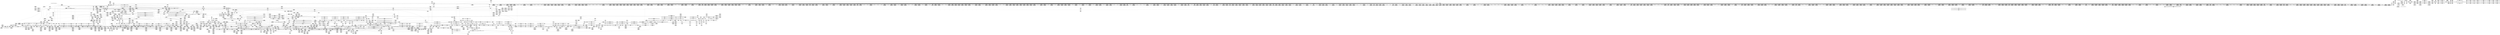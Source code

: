 digraph {
	CE0x48889e0 [shape=record,shape=Mrecord,label="{CE0x48889e0|task_has_perm:tmp4|*LoadInst*|security/selinux/hooks.c,1525|*SummSource*}"]
	CE0x48e9730 [shape=record,shape=Mrecord,label="{CE0x48e9730|_call_void_lockdep_rcu_suspicious(i8*_getelementptr_inbounds_(_25_x_i8_,_25_x_i8_*_.str45,_i32_0,_i32_0),_i32_934,_i8*_getelementptr_inbounds_(_44_x_i8_,_44_x_i8_*_.str47,_i32_0,_i32_0))_#10,_!dbg_!27726|include/linux/rcupdate.h,933}"]
	CE0x482d790 [shape=record,shape=Mrecord,label="{CE0x482d790|GLOBAL:__rcu_read_lock|*Constant*|*SummSource*}"]
	CE0x486fac0 [shape=record,shape=Mrecord,label="{CE0x486fac0|task_has_perm:tmp46|security/selinux/hooks.c,1526|*SummSource*}"]
	CE0x480f540 [shape=record,shape=Mrecord,label="{CE0x480f540|2472:_%struct.cred*,_:_CRE_144,152_|*MultipleSource*|Function::task_has_perm&Arg::tsk1::|Function::selinux_task_wait&Arg::p::|security/selinux/hooks.c,1525}"]
	CE0x48dfe10 [shape=record,shape=Mrecord,label="{CE0x48dfe10|rcu_read_unlock:tmp12|include/linux/rcupdate.h,933|*SummSource*}"]
	CE0x487e0b0 [shape=record,shape=Mrecord,label="{CE0x487e0b0|2472:_%struct.cred*,_:_CRE_6330,6331_}"]
	CE0x486a2c0 [shape=record,shape=Mrecord,label="{CE0x486a2c0|rcu_read_unlock:tmp5|include/linux/rcupdate.h,933|*SummSink*}"]
	CE0x4912a60 [shape=record,shape=Mrecord,label="{CE0x4912a60|i64*_getelementptr_inbounds_(_4_x_i64_,_4_x_i64_*___llvm_gcov_ctr130,_i64_0,_i64_2)|*Constant*|*SummSource*}"]
	CE0x4885d60 [shape=record,shape=Mrecord,label="{CE0x4885d60|2472:_%struct.cred*,_:_CRE_6680,6684_|*MultipleSource*|Function::task_has_perm&Arg::tsk1::|Function::selinux_task_wait&Arg::p::|security/selinux/hooks.c,1525}"]
	CE0x48f9940 [shape=record,shape=Mrecord,label="{CE0x48f9940|_call_void_mcount()_#3}"]
	CE0x481adc0 [shape=record,shape=Mrecord,label="{CE0x481adc0|rcu_lock_acquire:entry|*SummSink*}"]
	CE0x486ece0 [shape=record,shape=Mrecord,label="{CE0x486ece0|2472:_%struct.cred*,_:_CRE_2948,2949_}"]
	CE0x48999c0 [shape=record,shape=Mrecord,label="{CE0x48999c0|i32_1525|*Constant*|*SummSource*}"]
	CE0x48ab8e0 [shape=record,shape=Mrecord,label="{CE0x48ab8e0|task_has_perm:tmp32|security/selinux/hooks.c,1526|*SummSink*}"]
	CE0x4849910 [shape=record,shape=Mrecord,label="{CE0x4849910|2472:_%struct.cred*,_:_CRE_2910,2911_}"]
	CE0x4913a20 [shape=record,shape=Mrecord,label="{CE0x4913a20|__rcu_read_lock:tmp3}"]
	CE0x48db990 [shape=record,shape=Mrecord,label="{CE0x48db990|_call_void___preempt_count_add(i32_1)_#10,_!dbg_!27711|include/linux/rcupdate.h,239}"]
	CE0x4807f10 [shape=record,shape=Mrecord,label="{CE0x4807f10|2472:_%struct.cred*,_:_CRE_644,648_|*MultipleSource*|Function::task_has_perm&Arg::tsk1::|Function::selinux_task_wait&Arg::p::|security/selinux/hooks.c,1525}"]
	CE0x49142c0 [shape=record,shape=Mrecord,label="{CE0x49142c0|rcu_lock_release:tmp1|*SummSink*}"]
	CE0x47f1580 [shape=record,shape=Mrecord,label="{CE0x47f1580|_call_void_lock_release(%struct.lockdep_map*_%map,_i32_1,_i64_ptrtoint_(i8*_blockaddress(_rcu_lock_release,_%__here)_to_i64))_#10,_!dbg_!27716|include/linux/rcupdate.h,423}"]
	CE0x48b09e0 [shape=record,shape=Mrecord,label="{CE0x48b09e0|i64_18|*Constant*|*SummSink*}"]
	CE0x48a8900 [shape=record,shape=Mrecord,label="{CE0x48a8900|i32_1|*Constant*|*SummSink*}"]
	CE0x48e9a70 [shape=record,shape=Mrecord,label="{CE0x48e9a70|_call_void_lockdep_rcu_suspicious(i8*_getelementptr_inbounds_(_25_x_i8_,_25_x_i8_*_.str45,_i32_0,_i32_0),_i32_934,_i8*_getelementptr_inbounds_(_44_x_i8_,_44_x_i8_*_.str47,_i32_0,_i32_0))_#10,_!dbg_!27726|include/linux/rcupdate.h,933|*SummSource*}"]
	CE0x48b1cd0 [shape=record,shape=Mrecord,label="{CE0x48b1cd0|task_has_perm:tmp43|security/selinux/hooks.c,1526|*SummSink*}"]
	CE0x486f400 [shape=record,shape=Mrecord,label="{CE0x486f400|2472:_%struct.cred*,_:_CRE_2954,2955_}"]
	CE0x487e570 [shape=record,shape=Mrecord,label="{CE0x487e570|2472:_%struct.cred*,_:_CRE_6334,6335_}"]
	CE0x4898a70 [shape=record,shape=Mrecord,label="{CE0x4898a70|rcu_read_unlock:tmp13|include/linux/rcupdate.h,933|*SummSink*}"]
	CE0x4880ef0 [shape=record,shape=Mrecord,label="{CE0x4880ef0|2472:_%struct.cred*,_:_CRE_6408,6424_|*MultipleSource*|Function::task_has_perm&Arg::tsk1::|Function::selinux_task_wait&Arg::p::|security/selinux/hooks.c,1525}"]
	CE0x4811470 [shape=record,shape=Mrecord,label="{CE0x4811470|task_has_perm:tmp2|*SummSource*}"]
	CE0x48e95c0 [shape=record,shape=Mrecord,label="{CE0x48e95c0|rcu_read_unlock:tmp18|include/linux/rcupdate.h,933|*SummSink*}"]
	CE0x4900720 [shape=record,shape=Mrecord,label="{CE0x4900720|__rcu_read_lock:do.end|*SummSource*}"]
	CE0x48dba00 [shape=record,shape=Mrecord,label="{CE0x48dba00|_call_void___preempt_count_add(i32_1)_#10,_!dbg_!27711|include/linux/rcupdate.h,239|*SummSource*}"]
	CE0x48ad8a0 [shape=record,shape=Mrecord,label="{CE0x48ad8a0|task_has_perm:tmp36|security/selinux/hooks.c,1526|*SummSink*}"]
	CE0x4914f60 [shape=record,shape=Mrecord,label="{CE0x4914f60|__preempt_count_sub:do.body|*SummSource*}"]
	CE0x4881e00 [shape=record,shape=Mrecord,label="{CE0x4881e00|2472:_%struct.cred*,_:_CRE_6472,6474_|*MultipleSource*|Function::task_has_perm&Arg::tsk1::|Function::selinux_task_wait&Arg::p::|security/selinux/hooks.c,1525}"]
	CE0x487b120 [shape=record,shape=Mrecord,label="{CE0x487b120|2472:_%struct.cred*,_:_CRE_6290,6291_}"]
	CE0x4872700 [shape=record,shape=Mrecord,label="{CE0x4872700|2472:_%struct.cred*,_:_CRE_3008,3024_|*MultipleSource*|Function::task_has_perm&Arg::tsk1::|Function::selinux_task_wait&Arg::p::|security/selinux/hooks.c,1525}"]
	CE0x480a3b0 [shape=record,shape=Mrecord,label="{CE0x480a3b0|GLOBAL:rcu_read_lock|*Constant*}"]
	CE0x48abfa0 [shape=record,shape=Mrecord,label="{CE0x48abfa0|task_has_perm:tmp34|security/selinux/hooks.c,1526}"]
	CE0x48a1ad0 [shape=record,shape=Mrecord,label="{CE0x48a1ad0|task_has_perm:tmp21|security/selinux/hooks.c,1525|*SummSource*}"]
	CE0x48a4240 [shape=record,shape=Mrecord,label="{CE0x48a4240|128:_i8*,_:_CRE_28,32_|*MultipleSource*|*LoadInst*|security/selinux/hooks.c,1525|security/selinux/hooks.c,1525}"]
	CE0x4891d50 [shape=record,shape=Mrecord,label="{CE0x4891d50|avc_has_perm:tsid|Function::avc_has_perm&Arg::tsid::}"]
	CE0x486f1a0 [shape=record,shape=Mrecord,label="{CE0x486f1a0|2472:_%struct.cred*,_:_CRE_2952,2953_}"]
	CE0x4891850 [shape=record,shape=Mrecord,label="{CE0x4891850|_call_void_rcu_read_unlock()_#10,_!dbg_!27790|security/selinux/hooks.c,1527|*SummSource*}"]
	CE0x4901170 [shape=record,shape=Mrecord,label="{CE0x4901170|COLLAPSED:_GCMRE___llvm_gcov_ctr133_internal_global_4_x_i64_zeroinitializer:_elem_0:default:}"]
	CE0x4831240 [shape=record,shape=Mrecord,label="{CE0x4831240|2472:_%struct.cred*,_:_CRE_776,780_|*MultipleSource*|Function::task_has_perm&Arg::tsk1::|Function::selinux_task_wait&Arg::p::|security/selinux/hooks.c,1525}"]
	CE0x48edff0 [shape=record,shape=Mrecord,label="{CE0x48edff0|__rcu_read_unlock:entry|*SummSink*}"]
	CE0x4846280 [shape=record,shape=Mrecord,label="{CE0x4846280|2472:_%struct.cred*,_:_CRE_2744,2752_|*MultipleSource*|Function::task_has_perm&Arg::tsk1::|Function::selinux_task_wait&Arg::p::|security/selinux/hooks.c,1525}"]
	CE0x49155c0 [shape=record,shape=Mrecord,label="{CE0x49155c0|_call_void_mcount()_#3}"]
	CE0x48eca00 [shape=record,shape=Mrecord,label="{CE0x48eca00|GLOBAL:rcu_lock_release|*Constant*|*SummSource*}"]
	CE0x48195e0 [shape=record,shape=Mrecord,label="{CE0x48195e0|2472:_%struct.cred*,_:_CRE_694,695_}"]
	CE0x48b1e40 [shape=record,shape=Mrecord,label="{CE0x48b1e40|task_has_perm:tmp44|security/selinux/hooks.c,1526}"]
	CE0x48cae70 [shape=record,shape=Mrecord,label="{CE0x48cae70|rcu_read_lock:tmp6|include/linux/rcupdate.h,882}"]
	CE0x47fc010 [shape=record,shape=Mrecord,label="{CE0x47fc010|task_has_perm:if.end}"]
	CE0x489b7b0 [shape=record,shape=Mrecord,label="{CE0x489b7b0|i64_6|*Constant*}"]
	CE0x47f8050 [shape=record,shape=Mrecord,label="{CE0x47f8050|%struct.task_struct*_(%struct.task_struct**)*_asm_movq_%gs:$_1:P_,$0_,_r,im,_dirflag_,_fpsr_,_flags_|*SummSource*}"]
	CE0x48739c0 [shape=record,shape=Mrecord,label="{CE0x48739c0|2472:_%struct.cred*,_:_CRE_3088,3096_|*MultipleSource*|Function::task_has_perm&Arg::tsk1::|Function::selinux_task_wait&Arg::p::|security/selinux/hooks.c,1525}"]
	CE0x4898940 [shape=record,shape=Mrecord,label="{CE0x4898940|rcu_read_unlock:tmp13|include/linux/rcupdate.h,933|*SummSource*}"]
	CE0x48a9b50 [shape=record,shape=Mrecord,label="{CE0x48a9b50|task_has_perm:tmp31|*LoadInst*|security/selinux/hooks.c,1526}"]
	CE0x484d120 [shape=record,shape=Mrecord,label="{CE0x484d120|rcu_read_lock:tobool|include/linux/rcupdate.h,882}"]
	CE0x4842f60 [shape=record,shape=Mrecord,label="{CE0x4842f60|2472:_%struct.cred*,_:_CRE_2568,2576_|*MultipleSource*|Function::task_has_perm&Arg::tsk1::|Function::selinux_task_wait&Arg::p::|security/selinux/hooks.c,1525}"]
	CE0x4802ef0 [shape=record,shape=Mrecord,label="{CE0x4802ef0|GLOBAL:current_task|Global_var:current_task|*SummSource*}"]
	CE0x487e900 [shape=record,shape=Mrecord,label="{CE0x487e900|2472:_%struct.cred*,_:_CRE_6337,6338_}"]
	CE0x4816890 [shape=record,shape=Mrecord,label="{CE0x4816890|2472:_%struct.cred*,_:_CRE_280,288_|*MultipleSource*|Function::task_has_perm&Arg::tsk1::|Function::selinux_task_wait&Arg::p::|security/selinux/hooks.c,1525}"]
	CE0x48a21b0 [shape=record,shape=Mrecord,label="{CE0x48a21b0|task_has_perm:tobool|security/selinux/hooks.c,1525}"]
	CE0x484bf80 [shape=record,shape=Mrecord,label="{CE0x484bf80|rcu_read_unlock:tmp5|include/linux/rcupdate.h,933}"]
	CE0x47e40a0 [shape=record,shape=Mrecord,label="{CE0x47e40a0|128:_i8*,_:_CRE_0,4_|*MultipleSource*|*LoadInst*|security/selinux/hooks.c,1525|security/selinux/hooks.c,1525}"]
	CE0x4892c80 [shape=record,shape=Mrecord,label="{CE0x4892c80|avc_has_perm:requested|Function::avc_has_perm&Arg::requested::|*SummSource*}"]
	CE0x4887cc0 [shape=record,shape=Mrecord,label="{CE0x4887cc0|2472:_%struct.cred*,_:_CRE_10608,10609_|*MultipleSource*|Function::task_has_perm&Arg::tsk1::|Function::selinux_task_wait&Arg::p::|security/selinux/hooks.c,1525}"]
	CE0x487b4f0 [shape=record,shape=Mrecord,label="{CE0x487b4f0|2472:_%struct.cred*,_:_CRE_6293,6294_}"]
	CE0x490fe00 [shape=record,shape=Mrecord,label="{CE0x490fe00|__preempt_count_sub:tmp1}"]
	CE0x487be40 [shape=record,shape=Mrecord,label="{CE0x487be40|2472:_%struct.cred*,_:_CRE_6301,6302_}"]
	CE0x47f1720 [shape=record,shape=Mrecord,label="{CE0x47f1720|_call_void_lock_release(%struct.lockdep_map*_%map,_i32_1,_i64_ptrtoint_(i8*_blockaddress(_rcu_lock_release,_%__here)_to_i64))_#10,_!dbg_!27716|include/linux/rcupdate.h,423|*SummSink*}"]
	CE0x49150b0 [shape=record,shape=Mrecord,label="{CE0x49150b0|__preempt_count_sub:bb|*SummSink*}"]
	CE0x4842880 [shape=record,shape=Mrecord,label="{CE0x4842880|2472:_%struct.cred*,_:_CRE_2532,2533_}"]
	CE0x48ac2b0 [shape=record,shape=Mrecord,label="{CE0x48ac2b0|task_has_perm:tmp34|security/selinux/hooks.c,1526|*SummSource*}"]
	CE0x4811c20 [shape=record,shape=Mrecord,label="{CE0x4811c20|2472:_%struct.cred*,_:_CRE_424,428_|*MultipleSource*|Function::task_has_perm&Arg::tsk1::|Function::selinux_task_wait&Arg::p::|security/selinux/hooks.c,1525}"]
	CE0x48ac550 [shape=record,shape=Mrecord,label="{CE0x48ac550|task_has_perm:tmp35|security/selinux/hooks.c,1526}"]
	CE0x489b060 [shape=record,shape=Mrecord,label="{CE0x489b060|i64_0|*Constant*|*SummSink*}"]
	CE0x4818e90 [shape=record,shape=Mrecord,label="{CE0x4818e90|2472:_%struct.cred*,_:_CRE_688,689_}"]
	CE0x487f610 [shape=record,shape=Mrecord,label="{CE0x487f610|2472:_%struct.cred*,_:_CRE_6348,6349_}"]
	CE0x487b720 [shape=record,shape=Mrecord,label="{CE0x487b720|2472:_%struct.cred*,_:_CRE_6295,6296_}"]
	CE0x48ab5e0 [shape=record,shape=Mrecord,label="{CE0x48ab5e0|i64_14|*Constant*|*SummSink*}"]
	CE0x481ab50 [shape=record,shape=Mrecord,label="{CE0x481ab50|GLOBAL:rcu_lock_acquire|*Constant*|*SummSource*}"]
	CE0x4843e60 [shape=record,shape=Mrecord,label="{CE0x4843e60|2472:_%struct.cred*,_:_CRE_2600,2608_|*MultipleSource*|Function::task_has_perm&Arg::tsk1::|Function::selinux_task_wait&Arg::p::|security/selinux/hooks.c,1525}"]
	CE0x48fced0 [shape=record,shape=Mrecord,label="{CE0x48fced0|i64*_getelementptr_inbounds_(_4_x_i64_,_4_x_i64_*___llvm_gcov_ctr134,_i64_0,_i64_0)|*Constant*}"]
	CE0x486ccd0 [shape=record,shape=Mrecord,label="{CE0x486ccd0|2472:_%struct.cred*,_:_CRE_2921,2922_}"]
	CE0x4881580 [shape=record,shape=Mrecord,label="{CE0x4881580|2472:_%struct.cred*,_:_CRE_6440,6448_|*MultipleSource*|Function::task_has_perm&Arg::tsk1::|Function::selinux_task_wait&Arg::p::|security/selinux/hooks.c,1525}"]
	CE0x4876aa0 [shape=record,shape=Mrecord,label="{CE0x4876aa0|2472:_%struct.cred*,_:_CRE_5912,5920_|*MultipleSource*|Function::task_has_perm&Arg::tsk1::|Function::selinux_task_wait&Arg::p::|security/selinux/hooks.c,1525}"]
	CE0x48171c0 [shape=record,shape=Mrecord,label="{CE0x48171c0|2472:_%struct.cred*,_:_CRE_496,504_|*MultipleSource*|Function::task_has_perm&Arg::tsk1::|Function::selinux_task_wait&Arg::p::|security/selinux/hooks.c,1525}"]
	CE0x4878230 [shape=record,shape=Mrecord,label="{CE0x4878230|2472:_%struct.cred*,_:_CRE_6000,6008_|*MultipleSource*|Function::task_has_perm&Arg::tsk1::|Function::selinux_task_wait&Arg::p::|security/selinux/hooks.c,1525}"]
	CE0x4878860 [shape=record,shape=Mrecord,label="{CE0x4878860|2472:_%struct.cred*,_:_CRE_6144,6152_|*MultipleSource*|Function::task_has_perm&Arg::tsk1::|Function::selinux_task_wait&Arg::p::|security/selinux/hooks.c,1525}"]
	CE0x48e3380 [shape=record,shape=Mrecord,label="{CE0x48e3380|rcu_read_unlock:if.end}"]
	CE0x48a6880 [shape=record,shape=Mrecord,label="{CE0x48a6880|128:_i8*,_:_CRE_168,176_|*MultipleSource*|*LoadInst*|security/selinux/hooks.c,1525|security/selinux/hooks.c,1525}"]
	CE0x490d680 [shape=record,shape=Mrecord,label="{CE0x490d680|__preempt_count_sub:tmp3}"]
	CE0x48fd860 [shape=record,shape=Mrecord,label="{CE0x48fd860|__preempt_count_sub:val|Function::__preempt_count_sub&Arg::val::|*SummSink*}"]
	CE0x49517d0 [shape=record,shape=Mrecord,label="{CE0x49517d0|__preempt_count_sub:tmp|*SummSource*}"]
	CE0x487c7c0 [shape=record,shape=Mrecord,label="{CE0x487c7c0|2472:_%struct.cred*,_:_CRE_6309,6310_}"]
	CE0x48b0ed0 [shape=record,shape=Mrecord,label="{CE0x48b0ed0|i64_17|*Constant*|*SummSink*}"]
	CE0x47fcd60 [shape=record,shape=Mrecord,label="{CE0x47fcd60|2472:_%struct.cred*,_:_CRE_576,584_|*MultipleSource*|Function::task_has_perm&Arg::tsk1::|Function::selinux_task_wait&Arg::p::|security/selinux/hooks.c,1525}"]
	CE0x48a2590 [shape=record,shape=Mrecord,label="{CE0x48a2590|i64_2|*Constant*}"]
	CE0x4869b50 [shape=record,shape=Mrecord,label="{CE0x4869b50|rcu_read_unlock:tmp}"]
	CE0x489b640 [shape=record,shape=Mrecord,label="{CE0x489b640|task_has_perm:tobool4|security/selinux/hooks.c,1525|*SummSink*}"]
	CE0x482d8f0 [shape=record,shape=Mrecord,label="{CE0x482d8f0|__rcu_read_lock:entry|*SummSource*}"]
	CE0x487b980 [shape=record,shape=Mrecord,label="{CE0x487b980|2472:_%struct.cred*,_:_CRE_6297,6298_}"]
	CE0x48ec110 [shape=record,shape=Mrecord,label="{CE0x48ec110|_call_void_rcu_lock_release(%struct.lockdep_map*_rcu_lock_map)_#10,_!dbg_!27733|include/linux/rcupdate.h,935|*SummSource*}"]
	CE0x4810c70 [shape=record,shape=Mrecord,label="{CE0x4810c70|task_has_perm:if.then|*SummSource*}"]
	CE0x4902430 [shape=record,shape=Mrecord,label="{CE0x4902430|rcu_lock_acquire:tmp4|include/linux/rcupdate.h,418|*SummSink*}"]
	CE0x4913690 [shape=record,shape=Mrecord,label="{CE0x4913690|i64*_getelementptr_inbounds_(_4_x_i64_,_4_x_i64_*___llvm_gcov_ctr134,_i64_0,_i64_0)|*Constant*|*SummSink*}"]
	CE0x4812370 [shape=record,shape=Mrecord,label="{CE0x4812370|2472:_%struct.cred*,_:_CRE_456,460_|*MultipleSource*|Function::task_has_perm&Arg::tsk1::|Function::selinux_task_wait&Arg::p::|security/selinux/hooks.c,1525}"]
	CE0x48cb5c0 [shape=record,shape=Mrecord,label="{CE0x48cb5c0|_call_void_rcu_lock_acquire(%struct.lockdep_map*_rcu_lock_map)_#10,_!dbg_!27711|include/linux/rcupdate.h,881|*SummSink*}"]
	CE0x48f72e0 [shape=record,shape=Mrecord,label="{CE0x48f72e0|i64*_getelementptr_inbounds_(_4_x_i64_,_4_x_i64_*___llvm_gcov_ctr130,_i64_0,_i64_0)|*Constant*|*SummSource*}"]
	CE0x48ef340 [shape=record,shape=Mrecord,label="{CE0x48ef340|i32_2|*Constant*}"]
	CE0x4899db0 [shape=record,shape=Mrecord,label="{CE0x4899db0|i64_3|*Constant*|*SummSource*}"]
	CE0x488eef0 [shape=record,shape=Mrecord,label="{CE0x488eef0|task_has_perm:tmp55|security/selinux/hooks.c,1526|*SummSource*}"]
	CE0x4881360 [shape=record,shape=Mrecord,label="{CE0x4881360|2472:_%struct.cred*,_:_CRE_6432,6436_|*MultipleSource*|Function::task_has_perm&Arg::tsk1::|Function::selinux_task_wait&Arg::p::|security/selinux/hooks.c,1525}"]
	CE0x48e7050 [shape=record,shape=Mrecord,label="{CE0x48e7050|i64*_getelementptr_inbounds_(_11_x_i64_,_11_x_i64_*___llvm_gcov_ctr132,_i64_0,_i64_9)|*Constant*|*SummSource*}"]
	CE0x48e7860 [shape=record,shape=Mrecord,label="{CE0x48e7860|rcu_read_unlock:tmp19|include/linux/rcupdate.h,933|*SummSource*}"]
	CE0x490d130 [shape=record,shape=Mrecord,label="{CE0x490d130|__preempt_count_sub:tmp|*SummSink*}"]
	CE0x48a5bd0 [shape=record,shape=Mrecord,label="{CE0x48a5bd0|128:_i8*,_:_CRE_112,120_|*MultipleSource*|*LoadInst*|security/selinux/hooks.c,1525|security/selinux/hooks.c,1525}"]
	CE0x4812f70 [shape=record,shape=Mrecord,label="{CE0x4812f70|task_has_perm:bb|*SummSource*}"]
	CE0x48d6e40 [shape=record,shape=Mrecord,label="{CE0x48d6e40|GLOBAL:lockdep_rcu_suspicious|*Constant*}"]
	CE0x4844900 [shape=record,shape=Mrecord,label="{CE0x4844900|2472:_%struct.cred*,_:_CRE_2664,2672_|*MultipleSource*|Function::task_has_perm&Arg::tsk1::|Function::selinux_task_wait&Arg::p::|security/selinux/hooks.c,1525}"]
	CE0x4831c50 [shape=record,shape=Mrecord,label="{CE0x4831c50|i32_22|*Constant*|*SummSource*}"]
	CE0x49118c0 [shape=record,shape=Mrecord,label="{CE0x49118c0|rcu_lock_release:tmp4|include/linux/rcupdate.h,423|*SummSource*}"]
	CE0x48496e0 [shape=record,shape=Mrecord,label="{CE0x48496e0|2472:_%struct.cred*,_:_CRE_2908,2909_}"]
	CE0x487c8f0 [shape=record,shape=Mrecord,label="{CE0x487c8f0|2472:_%struct.cred*,_:_CRE_6310,6311_}"]
	CE0x48697a0 [shape=record,shape=Mrecord,label="{CE0x48697a0|GLOBAL:__preempt_count_add|*Constant*|*SummSink*}"]
	CE0x4914680 [shape=record,shape=Mrecord,label="{CE0x4914680|__preempt_count_add:tmp4|./arch/x86/include/asm/preempt.h,72|*SummSource*}"]
	CE0x47f92f0 [shape=record,shape=Mrecord,label="{CE0x47f92f0|selinux_task_wait:p|Function::selinux_task_wait&Arg::p::}"]
	CE0x48153d0 [shape=record,shape=Mrecord,label="{CE0x48153d0|task_has_perm:tmp}"]
	CE0x4840ac0 [shape=record,shape=Mrecord,label="{CE0x4840ac0|2472:_%struct.cred*,_:_CRE_2408,2416_|*MultipleSource*|Function::task_has_perm&Arg::tsk1::|Function::selinux_task_wait&Arg::p::|security/selinux/hooks.c,1525}"]
	CE0x481e5e0 [shape=record,shape=Mrecord,label="{CE0x481e5e0|GLOBAL:rcu_lock_map|Global_var:rcu_lock_map|*SummSink*}"]
	CE0x4876880 [shape=record,shape=Mrecord,label="{CE0x4876880|2472:_%struct.cred*,_:_CRE_5904,5912_|*MultipleSource*|Function::task_has_perm&Arg::tsk1::|Function::selinux_task_wait&Arg::p::|security/selinux/hooks.c,1525}"]
	CE0x4842d00 [shape=record,shape=Mrecord,label="{CE0x4842d00|2472:_%struct.cred*,_:_CRE_2536,2544_|*MultipleSource*|Function::task_has_perm&Arg::tsk1::|Function::selinux_task_wait&Arg::p::|security/selinux/hooks.c,1525}"]
	CE0x48fbd20 [shape=record,shape=Mrecord,label="{CE0x48fbd20|__rcu_read_lock:tmp|*SummSource*}"]
	CE0x47f7f50 [shape=record,shape=Mrecord,label="{CE0x47f7f50|%struct.task_struct*_(%struct.task_struct**)*_asm_movq_%gs:$_1:P_,$0_,_r,im,_dirflag_,_fpsr_,_flags_}"]
	CE0x4845180 [shape=record,shape=Mrecord,label="{CE0x4845180|2472:_%struct.cred*,_:_CRE_2692,2696_|*MultipleSource*|Function::task_has_perm&Arg::tsk1::|Function::selinux_task_wait&Arg::p::|security/selinux/hooks.c,1525}"]
	CE0x4847160 [shape=record,shape=Mrecord,label="{CE0x4847160|2472:_%struct.cred*,_:_CRE_2800,2808_|*MultipleSource*|Function::task_has_perm&Arg::tsk1::|Function::selinux_task_wait&Arg::p::|security/selinux/hooks.c,1525}"]
	CE0x480cc10 [shape=record,shape=Mrecord,label="{CE0x480cc10|task_has_perm:perms|Function::task_has_perm&Arg::perms::|*SummSource*}"]
	CE0x4846ad0 [shape=record,shape=Mrecord,label="{CE0x4846ad0|2472:_%struct.cred*,_:_CRE_2776,2784_|*MultipleSource*|Function::task_has_perm&Arg::tsk1::|Function::selinux_task_wait&Arg::p::|security/selinux/hooks.c,1525}"]
	CE0x4878f20 [shape=record,shape=Mrecord,label="{CE0x4878f20|2472:_%struct.cred*,_:_CRE_6176,6180_|*MultipleSource*|Function::task_has_perm&Arg::tsk1::|Function::selinux_task_wait&Arg::p::|security/selinux/hooks.c,1525}"]
	CE0x4818370 [shape=record,shape=Mrecord,label="{CE0x4818370|2472:_%struct.cred*,_:_CRE_152,160_|*MultipleSource*|Function::task_has_perm&Arg::tsk1::|Function::selinux_task_wait&Arg::p::|security/selinux/hooks.c,1525}"]
	CE0x48433c0 [shape=record,shape=Mrecord,label="{CE0x48433c0|2472:_%struct.cred*,_:_CRE_2584,2592_|*MultipleSource*|Function::task_has_perm&Arg::tsk1::|Function::selinux_task_wait&Arg::p::|security/selinux/hooks.c,1525}"]
	CE0x48f58e0 [shape=record,shape=Mrecord,label="{CE0x48f58e0|i64_ptrtoint_(i8*_blockaddress(_rcu_lock_acquire,_%__here)_to_i64)|*Constant*}"]
	CE0x4886d70 [shape=record,shape=Mrecord,label="{CE0x4886d70|2472:_%struct.cred*,_:_CRE_10568,10572_|*MultipleSource*|Function::task_has_perm&Arg::tsk1::|Function::selinux_task_wait&Arg::p::|security/selinux/hooks.c,1525}"]
	CE0x486a720 [shape=record,shape=Mrecord,label="{CE0x486a720|_ret_void,_!dbg_!27717|include/linux/rcupdate.h,419|*SummSource*}"]
	CE0x487c690 [shape=record,shape=Mrecord,label="{CE0x487c690|2472:_%struct.cred*,_:_CRE_6308,6309_}"]
	CE0x48ca200 [shape=record,shape=Mrecord,label="{CE0x48ca200|rcu_read_lock:land.lhs.true2|*SummSource*}"]
	CE0x4893930 [shape=record,shape=Mrecord,label="{CE0x4893930|_ret_i32_%retval.0,_!dbg_!27728|security/selinux/avc.c,775|*SummSink*}"]
	CE0x4802850 [shape=record,shape=Mrecord,label="{CE0x4802850|2472:_%struct.cred*,_:_CRE_400,408_|*MultipleSource*|Function::task_has_perm&Arg::tsk1::|Function::selinux_task_wait&Arg::p::|security/selinux/hooks.c,1525}"]
	CE0x48852f0 [shape=record,shape=Mrecord,label="{CE0x48852f0|2472:_%struct.cred*,_:_CRE_6648,6656_|*MultipleSource*|Function::task_has_perm&Arg::tsk1::|Function::selinux_task_wait&Arg::p::|security/selinux/hooks.c,1525}"]
	CE0x48df540 [shape=record,shape=Mrecord,label="{CE0x48df540|_call_void_asm_sideeffect_,_memory_,_dirflag_,_fpsr_,_flags_()_#3,_!dbg_!27711,_!srcloc_!27714|include/linux/rcupdate.h,244|*SummSource*}"]
	CE0x4877570 [shape=record,shape=Mrecord,label="{CE0x4877570|2472:_%struct.cred*,_:_CRE_5952,5960_|*MultipleSource*|Function::task_has_perm&Arg::tsk1::|Function::selinux_task_wait&Arg::p::|security/selinux/hooks.c,1525}"]
	CE0x47e3290 [shape=record,shape=Mrecord,label="{CE0x47e3290|i64*_getelementptr_inbounds_(_24_x_i64_,_24_x_i64_*___llvm_gcov_ctr138,_i64_0,_i64_12)|*Constant*|*SummSink*}"]
	CE0x490eb40 [shape=record,shape=Mrecord,label="{CE0x490eb40|__preempt_count_sub:do.end}"]
	CE0x48a64e0 [shape=record,shape=Mrecord,label="{CE0x48a64e0|128:_i8*,_:_CRE_152,160_|*MultipleSource*|*LoadInst*|security/selinux/hooks.c,1525|security/selinux/hooks.c,1525}"]
	CE0x480a1a0 [shape=record,shape=Mrecord,label="{CE0x480a1a0|_call_void_mcount()_#3|*SummSource*}"]
	CE0x48b0b10 [shape=record,shape=Mrecord,label="{CE0x48b0b10|task_has_perm:tmp42|security/selinux/hooks.c,1526}"]
	CE0x486d520 [shape=record,shape=Mrecord,label="{CE0x486d520|2472:_%struct.cred*,_:_CRE_2928,2929_}"]
	CE0x484ecf0 [shape=record,shape=Mrecord,label="{CE0x484ecf0|i64*_getelementptr_inbounds_(_4_x_i64_,_4_x_i64_*___llvm_gcov_ctr128,_i64_0,_i64_2)|*Constant*|*SummSource*}"]
	CE0x48d8500 [shape=record,shape=Mrecord,label="{CE0x48d8500|rcu_read_lock:tmp20|include/linux/rcupdate.h,882|*SummSink*}"]
	CE0x48ec0a0 [shape=record,shape=Mrecord,label="{CE0x48ec0a0|_call_void_rcu_lock_release(%struct.lockdep_map*_rcu_lock_map)_#10,_!dbg_!27733|include/linux/rcupdate.h,935}"]
	CE0x48931f0 [shape=record,shape=Mrecord,label="{CE0x48931f0|avc_has_perm:auditdata|Function::avc_has_perm&Arg::auditdata::|*SummSink*}"]
	CE0x4888580 [shape=record,shape=Mrecord,label="{CE0x4888580|2472:_%struct.cred*,_:_CRE_10632,10640_|*MultipleSource*|Function::task_has_perm&Arg::tsk1::|Function::selinux_task_wait&Arg::p::|security/selinux/hooks.c,1525}"]
	CE0x4874ac0 [shape=record,shape=Mrecord,label="{CE0x4874ac0|2472:_%struct.cred*,_:_CRE_3136,3140_|*MultipleSource*|Function::task_has_perm&Arg::tsk1::|Function::selinux_task_wait&Arg::p::|security/selinux/hooks.c,1525}"]
	CE0x49146f0 [shape=record,shape=Mrecord,label="{CE0x49146f0|__preempt_count_add:tmp4|./arch/x86/include/asm/preempt.h,72|*SummSink*}"]
	CE0x486d780 [shape=record,shape=Mrecord,label="{CE0x486d780|2472:_%struct.cred*,_:_CRE_2930,2931_}"]
	CE0x48de200 [shape=record,shape=Mrecord,label="{CE0x48de200|i64*_getelementptr_inbounds_(_4_x_i64_,_4_x_i64_*___llvm_gcov_ctr133,_i64_0,_i64_1)|*Constant*|*SummSink*}"]
	CE0x4891720 [shape=record,shape=Mrecord,label="{CE0x4891720|_call_void_rcu_read_unlock()_#10,_!dbg_!27790|security/selinux/hooks.c,1527}"]
	CE0x481c050 [shape=record,shape=Mrecord,label="{CE0x481c050|__rcu_read_lock:tmp6|include/linux/rcupdate.h,240|*SummSource*}"]
	CE0x47f23e0 [shape=record,shape=Mrecord,label="{CE0x47f23e0|get_current:tmp|*SummSource*}"]
	CE0x4889c50 [shape=record,shape=Mrecord,label="{CE0x4889c50|task_has_perm:tobool1|security/selinux/hooks.c,1525|*SummSource*}"]
	CE0x4877df0 [shape=record,shape=Mrecord,label="{CE0x4877df0|2472:_%struct.cred*,_:_CRE_5984,5992_|*MultipleSource*|Function::task_has_perm&Arg::tsk1::|Function::selinux_task_wait&Arg::p::|security/selinux/hooks.c,1525}"]
	CE0x4882ea0 [shape=record,shape=Mrecord,label="{CE0x4882ea0|2472:_%struct.cred*,_:_CRE_6512,6520_|*MultipleSource*|Function::task_has_perm&Arg::tsk1::|Function::selinux_task_wait&Arg::p::|security/selinux/hooks.c,1525}"]
	CE0x48a6bb0 [shape=record,shape=Mrecord,label="{CE0x48a6bb0|task_has_perm:tmp29|security/selinux/hooks.c,1525}"]
	CE0x4849ca0 [shape=record,shape=Mrecord,label="{CE0x4849ca0|2472:_%struct.cred*,_:_CRE_2913,2914_}"]
	CE0x6373c10 [shape=record,shape=Mrecord,label="{CE0x6373c10|_ret_%struct.task_struct*_%tmp4,_!dbg_!27714|./arch/x86/include/asm/current.h,14|*SummSink*}"]
	CE0x48173a0 [shape=record,shape=Mrecord,label="{CE0x48173a0|2472:_%struct.cred*,_:_CRE_504,512_|*MultipleSource*|Function::task_has_perm&Arg::tsk1::|Function::selinux_task_wait&Arg::p::|security/selinux/hooks.c,1525}"]
	CE0x4830750 [shape=record,shape=Mrecord,label="{CE0x4830750|2472:_%struct.cred*,_:_CRE_697,698_}"]
	CE0x48084b0 [shape=record,shape=Mrecord,label="{CE0x48084b0|2472:_%struct.cred*,_:_CRE_656,660_|*MultipleSource*|Function::task_has_perm&Arg::tsk1::|Function::selinux_task_wait&Arg::p::|security/selinux/hooks.c,1525}"]
	CE0x48d81f0 [shape=record,shape=Mrecord,label="{CE0x48d81f0|rcu_read_lock:tmp20|include/linux/rcupdate.h,882}"]
	CE0x48e8ed0 [shape=record,shape=Mrecord,label="{CE0x48e8ed0|rcu_read_unlock:tmp17|include/linux/rcupdate.h,933}"]
	CE0x48075f0 [shape=record,shape=Mrecord,label="{CE0x48075f0|__rcu_read_lock:tmp4|include/linux/rcupdate.h,239|*SummSink*}"]
	CE0x4839bc0 [shape=record,shape=Mrecord,label="{CE0x4839bc0|rcu_read_lock:bb}"]
	CE0x4849dd0 [shape=record,shape=Mrecord,label="{CE0x4849dd0|2472:_%struct.cred*,_:_CRE_2914,2915_}"]
	CE0x4893030 [shape=record,shape=Mrecord,label="{CE0x4893030|%struct.common_audit_data*_null|*Constant*|*SummSource*}"]
	CE0x48ef4b0 [shape=record,shape=Mrecord,label="{CE0x48ef4b0|i32_2|*Constant*|*SummSource*}"]
	CE0x47fb380 [shape=record,shape=Mrecord,label="{CE0x47fb380|2472:_%struct.cred*,_:_CRE_760,768_|*MultipleSource*|Function::task_has_perm&Arg::tsk1::|Function::selinux_task_wait&Arg::p::|security/selinux/hooks.c,1525}"]
	CE0x47e91e0 [shape=record,shape=Mrecord,label="{CE0x47e91e0|2472:_%struct.cred*,_:_CRE_2288,2296_|*MultipleSource*|Function::task_has_perm&Arg::tsk1::|Function::selinux_task_wait&Arg::p::|security/selinux/hooks.c,1525}"]
	CE0x48a9790 [shape=record,shape=Mrecord,label="{CE0x48a9790|i64*_getelementptr_inbounds_(_11_x_i64_,_11_x_i64_*___llvm_gcov_ctr127,_i64_0,_i64_8)|*Constant*|*SummSource*}"]
	CE0x480b950 [shape=record,shape=Mrecord,label="{CE0x480b950|2472:_%struct.cred*,_:_CRE_2112,2120_|*MultipleSource*|Function::task_has_perm&Arg::tsk1::|Function::selinux_task_wait&Arg::p::|security/selinux/hooks.c,1525}"]
	CE0x483f060 [shape=record,shape=Mrecord,label="{CE0x483f060|task_has_perm:tmp24|security/selinux/hooks.c,1525}"]
	CE0x48f6890 [shape=record,shape=Mrecord,label="{CE0x48f6890|rcu_lock_acquire:tmp7|*SummSink*}"]
	CE0x4810b90 [shape=record,shape=Mrecord,label="{CE0x4810b90|task_has_perm:if.then}"]
	CE0x48ddf80 [shape=record,shape=Mrecord,label="{CE0x48ddf80|rcu_read_unlock:land.lhs.true|*SummSource*}"]
	CE0x486d650 [shape=record,shape=Mrecord,label="{CE0x486d650|2472:_%struct.cred*,_:_CRE_2929,2930_}"]
	CE0x48e87e0 [shape=record,shape=Mrecord,label="{CE0x48e87e0|i64*_getelementptr_inbounds_(_11_x_i64_,_11_x_i64_*___llvm_gcov_ctr132,_i64_0,_i64_10)|*Constant*|*SummSource*}"]
	CE0x47fd8b0 [shape=record,shape=Mrecord,label="{CE0x47fd8b0|_call_void_mcount()_#3}"]
	CE0x47f1210 [shape=record,shape=Mrecord,label="{CE0x47f1210|rcu_lock_release:tmp5|include/linux/rcupdate.h,423|*SummSink*}"]
	CE0x4872b40 [shape=record,shape=Mrecord,label="{CE0x4872b40|2472:_%struct.cred*,_:_CRE_3032,3036_|*MultipleSource*|Function::task_has_perm&Arg::tsk1::|Function::selinux_task_wait&Arg::p::|security/selinux/hooks.c,1525}"]
	CE0x4849410 [shape=record,shape=Mrecord,label="{CE0x4849410|2472:_%struct.cred*,_:_CRE_2906,2907_}"]
	CE0x48e78d0 [shape=record,shape=Mrecord,label="{CE0x48e78d0|rcu_read_unlock:tmp19|include/linux/rcupdate.h,933|*SummSink*}"]
	CE0x484afe0 [shape=record,shape=Mrecord,label="{CE0x484afe0|task_has_perm:land.lhs.true2|*SummSource*}"]
	CE0x48aa300 [shape=record,shape=Mrecord,label="{CE0x48aa300|task_has_perm:call11|security/selinux/hooks.c,1526|*SummSource*}"]
	CE0x488a3f0 [shape=record,shape=Mrecord,label="{CE0x488a3f0|task_has_perm:tmp11|security/selinux/hooks.c,1525}"]
	CE0x4889460 [shape=record,shape=Mrecord,label="{CE0x4889460|0:_i8,_:_GCMR_task_has_perm.__warned_internal_global_i8_0,_section_.data.unlikely_,_align_1:_elem_0:default:}"]
	CE0x481c0c0 [shape=record,shape=Mrecord,label="{CE0x481c0c0|__rcu_read_lock:tmp6|include/linux/rcupdate.h,240|*SummSink*}"]
	CE0x48fa130 [shape=record,shape=Mrecord,label="{CE0x48fa130|i8*_undef|*Constant*}"]
	CE0x48477f0 [shape=record,shape=Mrecord,label="{CE0x48477f0|2472:_%struct.cred*,_:_CRE_2824,2832_|*MultipleSource*|Function::task_has_perm&Arg::tsk1::|Function::selinux_task_wait&Arg::p::|security/selinux/hooks.c,1525}"]
	CE0x48efb80 [shape=record,shape=Mrecord,label="{CE0x48efb80|%struct.lockdep_map*_null|*Constant*|*SummSource*}"]
	CE0x4885510 [shape=record,shape=Mrecord,label="{CE0x4885510|2472:_%struct.cred*,_:_CRE_6656,6660_|*MultipleSource*|Function::task_has_perm&Arg::tsk1::|Function::selinux_task_wait&Arg::p::|security/selinux/hooks.c,1525}"]
	CE0x48035b0 [shape=record,shape=Mrecord,label="{CE0x48035b0|GLOBAL:get_current|*Constant*}"]
	CE0x482ed20 [shape=record,shape=Mrecord,label="{CE0x482ed20|2472:_%struct.cred*,_:_CRE_592,600_|*MultipleSource*|Function::task_has_perm&Arg::tsk1::|Function::selinux_task_wait&Arg::p::|security/selinux/hooks.c,1525}"]
	CE0x484ab30 [shape=record,shape=Mrecord,label="{CE0x484ab30|rcu_read_lock:entry|*SummSink*}"]
	CE0x484dc90 [shape=record,shape=Mrecord,label="{CE0x484dc90|rcu_read_unlock:tmp1|*SummSource*}"]
	CE0x4906600 [shape=record,shape=Mrecord,label="{CE0x4906600|__rcu_read_unlock:do.body|*SummSource*}"]
	CE0x4803c10 [shape=record,shape=Mrecord,label="{CE0x4803c10|get_current:entry|*SummSource*}"]
	CE0x487fad0 [shape=record,shape=Mrecord,label="{CE0x487fad0|2472:_%struct.cred*,_:_CRE_6352,6353_}"]
	CE0x4850420 [shape=record,shape=Mrecord,label="{CE0x4850420|task_has_perm:do.end|*SummSource*}"]
	CE0x47fbf50 [shape=record,shape=Mrecord,label="{CE0x47fbf50|task_has_perm:if.then|*SummSink*}"]
	CE0x48cc600 [shape=record,shape=Mrecord,label="{CE0x48cc600|rcu_read_lock:if.end|*SummSource*}"]
	CE0x48984b0 [shape=record,shape=Mrecord,label="{CE0x48984b0|rcu_read_unlock:tmp13|include/linux/rcupdate.h,933}"]
	CE0x48dbda0 [shape=record,shape=Mrecord,label="{CE0x48dbda0|i64*_getelementptr_inbounds_(_11_x_i64_,_11_x_i64_*___llvm_gcov_ctr132,_i64_0,_i64_0)|*Constant*|*SummSource*}"]
	CE0x4830b80 [shape=record,shape=Mrecord,label="{CE0x4830b80|2472:_%struct.cred*,_:_CRE_702,703_}"]
	CE0x484c090 [shape=record,shape=Mrecord,label="{CE0x484c090|i32_77|*Constant*}"]
	CE0x4872f80 [shape=record,shape=Mrecord,label="{CE0x4872f80|2472:_%struct.cred*,_:_CRE_3048,3056_|*MultipleSource*|Function::task_has_perm&Arg::tsk1::|Function::selinux_task_wait&Arg::p::|security/selinux/hooks.c,1525}"]
	CE0x483a0c0 [shape=record,shape=Mrecord,label="{CE0x483a0c0|i64*_getelementptr_inbounds_(_4_x_i64_,_4_x_i64_*___llvm_gcov_ctr128,_i64_0,_i64_3)|*Constant*}"]
	CE0x48306b0 [shape=record,shape=Mrecord,label="{CE0x48306b0|2472:_%struct.cred*,_:_CRE_696,697_}"]
	CE0x4944220 [shape=record,shape=Mrecord,label="{CE0x4944220|__preempt_count_sub:tmp7|./arch/x86/include/asm/preempt.h,78|*SummSource*}"]
	CE0x4913050 [shape=record,shape=Mrecord,label="{CE0x4913050|rcu_lock_release:tmp|*SummSink*}"]
	CE0x48d83d0 [shape=record,shape=Mrecord,label="{CE0x48d83d0|rcu_read_lock:tmp20|include/linux/rcupdate.h,882|*SummSource*}"]
	CE0x48fbe50 [shape=record,shape=Mrecord,label="{CE0x48fbe50|__rcu_read_lock:do.body|*SummSink*}"]
	CE0x482db30 [shape=record,shape=Mrecord,label="{CE0x482db30|_call_void_rcu_lock_acquire(%struct.lockdep_map*_rcu_lock_map)_#10,_!dbg_!27711|include/linux/rcupdate.h,881}"]
	CE0x48731a0 [shape=record,shape=Mrecord,label="{CE0x48731a0|2472:_%struct.cred*,_:_CRE_3056,3064_|*MultipleSource*|Function::task_has_perm&Arg::tsk1::|Function::selinux_task_wait&Arg::p::|security/selinux/hooks.c,1525}"]
	CE0x48ffe40 [shape=record,shape=Mrecord,label="{CE0x48ffe40|rcu_lock_release:bb|*SummSource*}"]
	CE0x47f1b50 [shape=record,shape=Mrecord,label="{CE0x47f1b50|task_has_perm:tsk2|Function::task_has_perm&Arg::tsk2::|*SummSource*}"]
	CE0x4894050 [shape=record,shape=Mrecord,label="{CE0x4894050|rcu_read_unlock:entry|*SummSink*}"]
	CE0x489c4c0 [shape=record,shape=Mrecord,label="{CE0x489c4c0|rcu_read_lock:tmp11|include/linux/rcupdate.h,882}"]
	CE0x487f280 [shape=record,shape=Mrecord,label="{CE0x487f280|2472:_%struct.cred*,_:_CRE_6345,6346_}"]
	CE0x48936f0 [shape=record,shape=Mrecord,label="{CE0x48936f0|avc_has_perm:auditdata|Function::avc_has_perm&Arg::auditdata::|*SummSource*}"]
	CE0x487bf70 [shape=record,shape=Mrecord,label="{CE0x487bf70|2472:_%struct.cred*,_:_CRE_6302,6303_}"]
	CE0x486f070 [shape=record,shape=Mrecord,label="{CE0x486f070|2472:_%struct.cred*,_:_CRE_2951,2952_}"]
	CE0x48a8fe0 [shape=record,shape=Mrecord,label="{CE0x48a8fe0|rcu_read_lock:tmp16|include/linux/rcupdate.h,882}"]
	CE0x4885950 [shape=record,shape=Mrecord,label="{CE0x4885950|2472:_%struct.cred*,_:_CRE_6664,6668_|*MultipleSource*|Function::task_has_perm&Arg::tsk1::|Function::selinux_task_wait&Arg::p::|security/selinux/hooks.c,1525}"]
	CE0x48055a0 [shape=record,shape=Mrecord,label="{CE0x48055a0|task_has_perm:tsk1|Function::task_has_perm&Arg::tsk1::|*SummSink*}"]
	CE0x47ea580 [shape=record,shape=Mrecord,label="{CE0x47ea580|2472:_%struct.cred*,_:_CRE_2016,2020_|*MultipleSource*|Function::task_has_perm&Arg::tsk1::|Function::selinux_task_wait&Arg::p::|security/selinux/hooks.c,1525}"]
	CE0x4916010 [shape=record,shape=Mrecord,label="{CE0x4916010|i64_ptrtoint_(i8*_blockaddress(_rcu_lock_release,_%__here)_to_i64)|*Constant*}"]
	CE0x4887860 [shape=record,shape=Mrecord,label="{CE0x4887860|2472:_%struct.cred*,_:_CRE_10600,10604_|*MultipleSource*|Function::task_has_perm&Arg::tsk1::|Function::selinux_task_wait&Arg::p::|security/selinux/hooks.c,1525}"]
	CE0x48e7f20 [shape=record,shape=Mrecord,label="{CE0x48e7f20|rcu_read_unlock:tmp21|include/linux/rcupdate.h,935}"]
	CE0x4892580 [shape=record,shape=Mrecord,label="{CE0x4892580|i16_2|*Constant*|*SummSink*}"]
	CE0x48ec240 [shape=record,shape=Mrecord,label="{CE0x48ec240|_call_void_rcu_lock_release(%struct.lockdep_map*_rcu_lock_map)_#10,_!dbg_!27733|include/linux/rcupdate.h,935|*SummSink*}"]
	CE0x48d9170 [shape=record,shape=Mrecord,label="{CE0x48d9170|rcu_read_lock:tmp22|include/linux/rcupdate.h,884}"]
	CE0x4907a80 [shape=record,shape=Mrecord,label="{CE0x4907a80|__preempt_count_sub:tmp4|./arch/x86/include/asm/preempt.h,77}"]
	CE0x4901a20 [shape=record,shape=Mrecord,label="{CE0x4901a20|i64*_getelementptr_inbounds_(_4_x_i64_,_4_x_i64_*___llvm_gcov_ctr130,_i64_0,_i64_2)|*Constant*}"]
	CE0x4850210 [shape=record,shape=Mrecord,label="{CE0x4850210|task_has_perm:land.lhs.true|*SummSink*}"]
	CE0x480d420 [shape=record,shape=Mrecord,label="{CE0x480d420|_ret_i32_%call1,_!dbg_!27714|security/selinux/hooks.c,3675|*SummSource*}"]
	CE0x4897ec0 [shape=record,shape=Mrecord,label="{CE0x4897ec0|rcu_read_lock:tmp9|include/linux/rcupdate.h,882|*SummSource*}"]
	CE0x484d880 [shape=record,shape=Mrecord,label="{CE0x484d880|_ret_void,_!dbg_!27735|include/linux/rcupdate.h,884|*SummSink*}"]
	CE0x47ea010 [shape=record,shape=Mrecord,label="{CE0x47ea010|2472:_%struct.cred*,_:_CRE_1976,1977_|*MultipleSource*|Function::task_has_perm&Arg::tsk1::|Function::selinux_task_wait&Arg::p::|security/selinux/hooks.c,1525}"]
	CE0x47e6a50 [shape=record,shape=Mrecord,label="{CE0x47e6a50|_call_void_mcount()_#3|*SummSink*}"]
	CE0x49148f0 [shape=record,shape=Mrecord,label="{CE0x49148f0|i64*_getelementptr_inbounds_(_4_x_i64_,_4_x_i64_*___llvm_gcov_ctr133,_i64_0,_i64_0)|*Constant*}"]
	CE0x48ff8a0 [shape=record,shape=Mrecord,label="{CE0x48ff8a0|rcu_lock_release:__here|*SummSink*}"]
	CE0x4818910 [shape=record,shape=Mrecord,label="{CE0x4818910|2472:_%struct.cred*,_:_CRE_176,184_|*MultipleSource*|Function::task_has_perm&Arg::tsk1::|Function::selinux_task_wait&Arg::p::|security/selinux/hooks.c,1525}"]
	CE0x48871d0 [shape=record,shape=Mrecord,label="{CE0x48871d0|2472:_%struct.cred*,_:_CRE_10576,10584_|*MultipleSource*|Function::task_has_perm&Arg::tsk1::|Function::selinux_task_wait&Arg::p::|security/selinux/hooks.c,1525}"]
	CE0x48426a0 [shape=record,shape=Mrecord,label="{CE0x48426a0|2472:_%struct.cred*,_:_CRE_2530,2531_}"]
	CE0x48fac20 [shape=record,shape=Mrecord,label="{CE0x48fac20|i64*_getelementptr_inbounds_(_4_x_i64_,_4_x_i64_*___llvm_gcov_ctr133,_i64_0,_i64_2)|*Constant*}"]
	CE0x4804230 [shape=record,shape=Mrecord,label="{CE0x4804230|get_current:tmp1}"]
	CE0x4851160 [shape=record,shape=Mrecord,label="{CE0x4851160|2472:_%struct.cred*,_:_CRE_0,8_|*MultipleSource*|Function::task_has_perm&Arg::tsk1::|Function::selinux_task_wait&Arg::p::|security/selinux/hooks.c,1525}"]
	CE0x4842970 [shape=record,shape=Mrecord,label="{CE0x4842970|2472:_%struct.cred*,_:_CRE_2533,2534_}"]
	CE0x4877100 [shape=record,shape=Mrecord,label="{CE0x4877100|2472:_%struct.cred*,_:_CRE_5936,5944_|*MultipleSource*|Function::task_has_perm&Arg::tsk1::|Function::selinux_task_wait&Arg::p::|security/selinux/hooks.c,1525}"]
	CE0x4807850 [shape=record,shape=Mrecord,label="{CE0x4807850|selinux_task_wait:call1|security/selinux/hooks.c,3675|*SummSource*}"]
	CE0x4811150 [shape=record,shape=Mrecord,label="{CE0x4811150|rcu_read_lock:tmp3|*SummSink*}"]
	CE0x4906e80 [shape=record,shape=Mrecord,label="{CE0x4906e80|__preempt_count_add:do.body}"]
	CE0x48f8760 [shape=record,shape=Mrecord,label="{CE0x48f8760|i64*_getelementptr_inbounds_(_4_x_i64_,_4_x_i64_*___llvm_gcov_ctr135,_i64_0,_i64_1)|*Constant*|*SummSink*}"]
	CE0x482f110 [shape=record,shape=Mrecord,label="{CE0x482f110|2472:_%struct.cred*,_:_CRE_608,616_|*MultipleSource*|Function::task_has_perm&Arg::tsk1::|Function::selinux_task_wait&Arg::p::|security/selinux/hooks.c,1525}"]
	CE0x48a8220 [shape=record,shape=Mrecord,label="{CE0x48a8220|task_has_perm:sid|security/selinux/hooks.c,1525|*SummSource*}"]
	CE0x480b440 [shape=record,shape=Mrecord,label="{CE0x480b440|2472:_%struct.cred*,_:_CRE_2088,2096_|*MultipleSource*|Function::task_has_perm&Arg::tsk1::|Function::selinux_task_wait&Arg::p::|security/selinux/hooks.c,1525}"]
	CE0x47f5ce0 [shape=record,shape=Mrecord,label="{CE0x47f5ce0|i64*_getelementptr_inbounds_(_2_x_i64_,_2_x_i64_*___llvm_gcov_ctr98,_i64_0,_i64_1)|*Constant*}"]
	CE0x47f5590 [shape=record,shape=Mrecord,label="{CE0x47f5590|i64*_getelementptr_inbounds_(_24_x_i64_,_24_x_i64_*___llvm_gcov_ctr138,_i64_0,_i64_1)|*Constant*}"]
	CE0x47f8570 [shape=record,shape=Mrecord,label="{CE0x47f8570|i64_1|*Constant*}"]
	CE0x48408e0 [shape=record,shape=Mrecord,label="{CE0x48408e0|2472:_%struct.cred*,_:_CRE_2400,2408_|*MultipleSource*|Function::task_has_perm&Arg::tsk1::|Function::selinux_task_wait&Arg::p::|security/selinux/hooks.c,1525}"]
	CE0x48dfaa0 [shape=record,shape=Mrecord,label="{CE0x48dfaa0|rcu_read_unlock:tmp11|include/linux/rcupdate.h,933|*SummSink*}"]
	CE0x4871830 [shape=record,shape=Mrecord,label="{CE0x4871830|2472:_%struct.cred*,_:_CRE_2971,2972_}"]
	CE0x484b080 [shape=record,shape=Mrecord,label="{CE0x484b080|task_has_perm:land.lhs.true2|*SummSink*}"]
	CE0x48d8010 [shape=record,shape=Mrecord,label="{CE0x48d8010|rcu_read_lock:tmp19|include/linux/rcupdate.h,882|*SummSource*}"]
	CE0x4817b50 [shape=record,shape=Mrecord,label="{CE0x4817b50|i64_1|*Constant*}"]
	CE0x4902dd0 [shape=record,shape=Mrecord,label="{CE0x4902dd0|__preempt_count_add:tmp|*SummSink*}"]
	CE0x48424c0 [shape=record,shape=Mrecord,label="{CE0x48424c0|2472:_%struct.cred*,_:_CRE_2528,2529_}"]
	CE0x488aa30 [shape=record,shape=Mrecord,label="{CE0x488aa30|task_has_perm:tmp10|security/selinux/hooks.c,1525|*SummSink*}"]
	CE0x4906ff0 [shape=record,shape=Mrecord,label="{CE0x4906ff0|__preempt_count_add:do.body|*SummSource*}"]
	CE0x487cdb0 [shape=record,shape=Mrecord,label="{CE0x487cdb0|2472:_%struct.cred*,_:_CRE_6314,6315_}"]
	CE0x48384c0 [shape=record,shape=Mrecord,label="{CE0x48384c0|rcu_read_unlock:tmp10|include/linux/rcupdate.h,933|*SummSink*}"]
	CE0x47f36c0 [shape=record,shape=Mrecord,label="{CE0x47f36c0|2472:_%struct.cred*,_:_CRE_2965,2966_}"]
	CE0x48779b0 [shape=record,shape=Mrecord,label="{CE0x48779b0|2472:_%struct.cred*,_:_CRE_5968,5976_|*MultipleSource*|Function::task_has_perm&Arg::tsk1::|Function::selinux_task_wait&Arg::p::|security/selinux/hooks.c,1525}"]
	CE0x48800c0 [shape=record,shape=Mrecord,label="{CE0x48800c0|2472:_%struct.cred*,_:_CRE_6357,6358_}"]
	CE0x47ee7b0 [shape=record,shape=Mrecord,label="{CE0x47ee7b0|selinux_task_wait:tmp2|*SummSource*}"]
	CE0x48a06e0 [shape=record,shape=Mrecord,label="{CE0x48a06e0|i32_1525|*Constant*|*SummSink*}"]
	CE0x49518e0 [shape=record,shape=Mrecord,label="{CE0x49518e0|i64*_getelementptr_inbounds_(_4_x_i64_,_4_x_i64_*___llvm_gcov_ctr129,_i64_0,_i64_0)|*Constant*}"]
	CE0x4911c90 [shape=record,shape=Mrecord,label="{CE0x4911c90|GLOBAL:__preempt_count|Global_var:__preempt_count}"]
	CE0x48dc520 [shape=record,shape=Mrecord,label="{CE0x48dc520|rcu_read_unlock:tmp7|include/linux/rcupdate.h,933}"]
	CE0x47e8a90 [shape=record,shape=Mrecord,label="{CE0x47e8a90|2472:_%struct.cred*,_:_CRE_2256,2264_|*MultipleSource*|Function::task_has_perm&Arg::tsk1::|Function::selinux_task_wait&Arg::p::|security/selinux/hooks.c,1525}"]
	CE0x4800410 [shape=record,shape=Mrecord,label="{CE0x4800410|2472:_%struct.cred*,_:_CRE_2080,2088_|*MultipleSource*|Function::task_has_perm&Arg::tsk1::|Function::selinux_task_wait&Arg::p::|security/selinux/hooks.c,1525}"]
	CE0x48fdb10 [shape=record,shape=Mrecord,label="{CE0x48fdb10|_ret_void,_!dbg_!27720|./arch/x86/include/asm/preempt.h,78|*SummSource*}"]
	CE0x4808a80 [shape=record,shape=Mrecord,label="{CE0x4808a80|__rcu_read_unlock:tmp5|include/linux/rcupdate.h,244}"]
	CE0x4812530 [shape=record,shape=Mrecord,label="{CE0x4812530|_ret_void,_!dbg_!27717|include/linux/rcupdate.h,240}"]
	CE0x4869c30 [shape=record,shape=Mrecord,label="{CE0x4869c30|rcu_read_unlock:tmp|*SummSource*}"]
	CE0x4916180 [shape=record,shape=Mrecord,label="{CE0x4916180|i64_ptrtoint_(i8*_blockaddress(_rcu_lock_release,_%__here)_to_i64)|*Constant*|*SummSource*}"]
	CE0x47f7c50 [shape=record,shape=Mrecord,label="{CE0x47f7c50|2472:_%struct.cred*,_:_CRE_1848,1856_|*MultipleSource*|Function::task_has_perm&Arg::tsk1::|Function::selinux_task_wait&Arg::p::|security/selinux/hooks.c,1525}"]
	CE0x487aa90 [shape=record,shape=Mrecord,label="{CE0x487aa90|2472:_%struct.cred*,_:_CRE_6280,6284_|*MultipleSource*|Function::task_has_perm&Arg::tsk1::|Function::selinux_task_wait&Arg::p::|security/selinux/hooks.c,1525}"]
	CE0x48ae750 [shape=record,shape=Mrecord,label="{CE0x48ae750|task_has_perm:tmp37|security/selinux/hooks.c,1526|*SummSource*}"]
	CE0x48e7db0 [shape=record,shape=Mrecord,label="{CE0x48e7db0|rcu_read_unlock:tmp20|include/linux/rcupdate.h,933|*SummSink*}"]
	CE0x48419c0 [shape=record,shape=Mrecord,label="{CE0x48419c0|2472:_%struct.cred*,_:_CRE_2512,2520_|*MultipleSource*|Function::task_has_perm&Arg::tsk1::|Function::selinux_task_wait&Arg::p::|security/selinux/hooks.c,1525}"]
	CE0x489a890 [shape=record,shape=Mrecord,label="{CE0x489a890|4:_i32,_:_CRE_4,8_|*MultipleSource*|security/selinux/hooks.c,1525|security/selinux/hooks.c,1525|security/selinux/hooks.c,1525}"]
	CE0x47e8e20 [shape=record,shape=Mrecord,label="{CE0x47e8e20|2472:_%struct.cred*,_:_CRE_2272,2280_|*MultipleSource*|Function::task_has_perm&Arg::tsk1::|Function::selinux_task_wait&Arg::p::|security/selinux/hooks.c,1525}"]
	CE0x48f0870 [shape=record,shape=Mrecord,label="{CE0x48f0870|__rcu_read_lock:tmp2|*SummSource*}"]
	CE0x48975f0 [shape=record,shape=Mrecord,label="{CE0x48975f0|rcu_read_lock:tobool1|include/linux/rcupdate.h,882|*SummSource*}"]
	CE0x4800fc0 [shape=record,shape=Mrecord,label="{CE0x4800fc0|2472:_%struct.cred*,_:_CRE_1952,1960_|*MultipleSource*|Function::task_has_perm&Arg::tsk1::|Function::selinux_task_wait&Arg::p::|security/selinux/hooks.c,1525}"]
	CE0x488b620 [shape=record,shape=Mrecord,label="{CE0x488b620|task_has_perm:tmp13|security/selinux/hooks.c,1525}"]
	CE0x48ae530 [shape=record,shape=Mrecord,label="{CE0x48ae530|i64_15|*Constant*|*SummSink*}"]
	CE0x484ca90 [shape=record,shape=Mrecord,label="{CE0x484ca90|task_has_perm:land.lhs.true2}"]
	CE0x48e3930 [shape=record,shape=Mrecord,label="{CE0x48e3930|COLLAPSED:_GCMRE___llvm_gcov_ctr130_internal_global_4_x_i64_zeroinitializer:_elem_0:default:}"]
	CE0x47f78c0 [shape=record,shape=Mrecord,label="{CE0x47f78c0|2472:_%struct.cred*,_:_CRE_1832,1840_|*MultipleSource*|Function::task_has_perm&Arg::tsk1::|Function::selinux_task_wait&Arg::p::|security/selinux/hooks.c,1525}"]
	CE0x48d7110 [shape=record,shape=Mrecord,label="{CE0x48d7110|i32_883|*Constant*|*SummSource*}"]
	CE0x4879140 [shape=record,shape=Mrecord,label="{CE0x4879140|2472:_%struct.cred*,_:_CRE_6184,6192_|*MultipleSource*|Function::task_has_perm&Arg::tsk1::|Function::selinux_task_wait&Arg::p::|security/selinux/hooks.c,1525}"]
	CE0x489c710 [shape=record,shape=Mrecord,label="{CE0x489c710|rcu_read_lock:tmp11|include/linux/rcupdate.h,882|*SummSource*}"]
	CE0x48c6ba0 [shape=record,shape=Mrecord,label="{CE0x48c6ba0|__preempt_count_sub:bb|*SummSource*}"]
	CE0x47fba60 [shape=record,shape=Mrecord,label="{CE0x47fba60|2472:_%struct.cred*,_:_CRE_784,1808_|*MultipleSource*|Function::task_has_perm&Arg::tsk1::|Function::selinux_task_wait&Arg::p::|security/selinux/hooks.c,1525}"]
	CE0x47e2f00 [shape=record,shape=Mrecord,label="{CE0x47e2f00|task_has_perm:tmp26|security/selinux/hooks.c,1525|*SummSource*}"]
	CE0x48aad40 [shape=record,shape=Mrecord,label="{CE0x48aad40|task_has_perm:tobool12|security/selinux/hooks.c,1526|*SummSource*}"]
	CE0x482dc60 [shape=record,shape=Mrecord,label="{CE0x482dc60|i64*_getelementptr_inbounds_(_24_x_i64_,_24_x_i64_*___llvm_gcov_ctr138,_i64_0,_i64_0)|*Constant*}"]
	CE0x48aa010 [shape=record,shape=Mrecord,label="{CE0x48aa010|task_has_perm:tmp31|*LoadInst*|security/selinux/hooks.c,1526|*SummSource*}"]
	CE0x486c240 [shape=record,shape=Mrecord,label="{CE0x486c240|_call_void___rcu_read_lock()_#10,_!dbg_!27710|include/linux/rcupdate.h,879}"]
	CE0x487b340 [shape=record,shape=Mrecord,label="{CE0x487b340|2472:_%struct.cred*,_:_CRE_6291,6292_}"]
	CE0x47fe8d0 [shape=record,shape=Mrecord,label="{CE0x47fe8d0|__rcu_read_lock:tmp5|include/linux/rcupdate.h,239}"]
	CE0x4815440 [shape=record,shape=Mrecord,label="{CE0x4815440|COLLAPSED:_GCMRE___llvm_gcov_ctr138_internal_global_24_x_i64_zeroinitializer:_elem_0:default:}"]
	CE0x48082d0 [shape=record,shape=Mrecord,label="{CE0x48082d0|2472:_%struct.cred*,_:_CRE_652,656_|*MultipleSource*|Function::task_has_perm&Arg::tsk1::|Function::selinux_task_wait&Arg::p::|security/selinux/hooks.c,1525}"]
	CE0x4831f90 [shape=record,shape=Mrecord,label="{CE0x4831f90|rcu_read_unlock:tmp3}"]
	CE0x48e9490 [shape=record,shape=Mrecord,label="{CE0x48e9490|rcu_read_unlock:tmp18|include/linux/rcupdate.h,933|*SummSource*}"]
	CE0x480bd10 [shape=record,shape=Mrecord,label="{CE0x480bd10|2472:_%struct.cred*,_:_CRE_2128,2136_|*MultipleSource*|Function::task_has_perm&Arg::tsk1::|Function::selinux_task_wait&Arg::p::|security/selinux/hooks.c,1525}"]
	CE0x48e0070 [shape=record,shape=Mrecord,label="{CE0x48e0070|__preempt_count_add:tmp6|./arch/x86/include/asm/preempt.h,73}"]
	CE0x487f020 [shape=record,shape=Mrecord,label="{CE0x487f020|2472:_%struct.cred*,_:_CRE_6343,6344_}"]
	CE0x482f680 [shape=record,shape=Mrecord,label="{CE0x482f680|2472:_%struct.cred*,_:_CRE_632,640_|*MultipleSource*|Function::task_has_perm&Arg::tsk1::|Function::selinux_task_wait&Arg::p::|security/selinux/hooks.c,1525}"]
	CE0x48841f0 [shape=record,shape=Mrecord,label="{CE0x48841f0|2472:_%struct.cred*,_:_CRE_6584,6600_|*MultipleSource*|Function::task_has_perm&Arg::tsk1::|Function::selinux_task_wait&Arg::p::|security/selinux/hooks.c,1525}"]
	CE0x487dd20 [shape=record,shape=Mrecord,label="{CE0x487dd20|2472:_%struct.cred*,_:_CRE_6327,6328_}"]
	CE0x481b120 [shape=record,shape=Mrecord,label="{CE0x481b120|i64*_getelementptr_inbounds_(_4_x_i64_,_4_x_i64_*___llvm_gcov_ctr128,_i64_0,_i64_2)|*Constant*}"]
	CE0x482cbf0 [shape=record,shape=Mrecord,label="{CE0x482cbf0|2472:_%struct.cred*,_:_CRE_40,44_|*MultipleSource*|Function::task_has_perm&Arg::tsk1::|Function::selinux_task_wait&Arg::p::|security/selinux/hooks.c,1525}"]
	CE0x483e7c0 [shape=record,shape=Mrecord,label="{CE0x483e7c0|i64*_getelementptr_inbounds_(_24_x_i64_,_24_x_i64_*___llvm_gcov_ctr138,_i64_0,_i64_10)|*Constant*|*SummSink*}"]
	CE0x48cb270 [shape=record,shape=Mrecord,label="{CE0x48cb270|_call_void_asm_sideeffect_,_memory_,_dirflag_,_fpsr_,_flags_()_#3,_!dbg_!27714,_!srcloc_!27715|include/linux/rcupdate.h,239}"]
	CE0x48eeec0 [shape=record,shape=Mrecord,label="{CE0x48eeec0|GLOBAL:lock_acquire|*Constant*|*SummSource*}"]
	CE0x4887400 [shape=record,shape=Mrecord,label="{CE0x4887400|2472:_%struct.cred*,_:_CRE_10584,10592_|*MultipleSource*|Function::task_has_perm&Arg::tsk1::|Function::selinux_task_wait&Arg::p::|security/selinux/hooks.c,1525}"]
	CE0x48acdd0 [shape=record,shape=Mrecord,label="{CE0x48acdd0|GLOBAL:task_has_perm.__warned48|Global_var:task_has_perm.__warned48|*SummSource*}"]
	CE0x488f600 [shape=record,shape=Mrecord,label="{CE0x488f600|task_has_perm:tmp56|security/selinux/hooks.c,1526|*SummSource*}"]
	CE0x5a0b3f0 [shape=record,shape=Mrecord,label="{CE0x5a0b3f0|GLOBAL:get_current|*Constant*|*SummSource*}"]
	CE0x4890d80 [shape=record,shape=Mrecord,label="{CE0x4890d80|task_has_perm:tmp57|security/selinux/hooks.c,1526}"]
	CE0x486ef40 [shape=record,shape=Mrecord,label="{CE0x486ef40|2472:_%struct.cred*,_:_CRE_2950,2951_}"]
	CE0x48300d0 [shape=record,shape=Mrecord,label="{CE0x48300d0|COLLAPSED:_GCMRE_current_task_external_global_%struct.task_struct*:_elem_0:default:}"]
	CE0x489ba60 [shape=record,shape=Mrecord,label="{CE0x489ba60|i64_6|*Constant*|*SummSource*}"]
	CE0x4809520 [shape=record,shape=Mrecord,label="{CE0x4809520|get_current:bb|*SummSource*}"]
	CE0x48ffc20 [shape=record,shape=Mrecord,label="{CE0x48ffc20|void_(i32*,_i32,_i32*)*_asm_addl_$1,_%gs:$0_,_*m,ri,*m,_dirflag_,_fpsr_,_flags_|*SummSink*}"]
	CE0x4897bd0 [shape=record,shape=Mrecord,label="{CE0x4897bd0|rcu_read_lock:tmp9|include/linux/rcupdate.h,882}"]
	CE0x489d330 [shape=record,shape=Mrecord,label="{CE0x489d330|rcu_read_lock:call3|include/linux/rcupdate.h,882|*SummSink*}"]
	CE0x4812d30 [shape=record,shape=Mrecord,label="{CE0x4812d30|task_has_perm:do.end22|*SummSink*}"]
	CE0x481b690 [shape=record,shape=Mrecord,label="{CE0x481b690|GLOBAL:__rcu_read_lock|*Constant*|*SummSink*}"]
	CE0x48caa90 [shape=record,shape=Mrecord,label="{CE0x48caa90|GLOBAL:__llvm_gcov_ctr127|Global_var:__llvm_gcov_ctr127|*SummSink*}"]
	CE0x483d290 [shape=record,shape=Mrecord,label="{CE0x483d290|task_has_perm:tmp17|security/selinux/hooks.c,1525|*SummSink*}"]
	CE0x489ee20 [shape=record,shape=Mrecord,label="{CE0x489ee20|rcu_read_lock:tmp18|include/linux/rcupdate.h,882|*SummSink*}"]
	CE0x486db10 [shape=record,shape=Mrecord,label="{CE0x486db10|2472:_%struct.cred*,_:_CRE_2933,2934_}"]
	CE0x48722f0 [shape=record,shape=Mrecord,label="{CE0x48722f0|2472:_%struct.cred*,_:_CRE_2992,3000_|*MultipleSource*|Function::task_has_perm&Arg::tsk1::|Function::selinux_task_wait&Arg::p::|security/selinux/hooks.c,1525}"]
	CE0x48142e0 [shape=record,shape=Mrecord,label="{CE0x48142e0|task_has_perm:do.body5}"]
	CE0x489e070 [shape=record,shape=Mrecord,label="{CE0x489e070|rcu_read_lock:tmp14|include/linux/rcupdate.h,882|*SummSource*}"]
	CE0x4876660 [shape=record,shape=Mrecord,label="{CE0x4876660|2472:_%struct.cred*,_:_CRE_5896,5904_|*MultipleSource*|Function::task_has_perm&Arg::tsk1::|Function::selinux_task_wait&Arg::p::|security/selinux/hooks.c,1525}"]
	CE0x48af230 [shape=record,shape=Mrecord,label="{CE0x48af230|task_has_perm:tmp39|security/selinux/hooks.c,1526|*SummSource*}"]
	CE0x48ea380 [shape=record,shape=Mrecord,label="{CE0x48ea380|i32_934|*Constant*}"]
	CE0x49132f0 [shape=record,shape=Mrecord,label="{CE0x49132f0|rcu_lock_release:tmp1|*SummSource*}"]
	CE0x489bb90 [shape=record,shape=Mrecord,label="{CE0x489bb90|i64_6|*Constant*|*SummSink*}"]
	CE0x48be240 [shape=record,shape=Mrecord,label="{CE0x48be240|i64*_getelementptr_inbounds_(_4_x_i64_,_4_x_i64_*___llvm_gcov_ctr135,_i64_0,_i64_2)|*Constant*|*SummSink*}"]
	CE0x4906250 [shape=record,shape=Mrecord,label="{CE0x4906250|i64*_getelementptr_inbounds_(_4_x_i64_,_4_x_i64_*___llvm_gcov_ctr134,_i64_0,_i64_3)|*Constant*|*SummSink*}"]
	CE0x4819490 [shape=record,shape=Mrecord,label="{CE0x4819490|2472:_%struct.cred*,_:_CRE_691,692_}"]
	CE0x48f0220 [shape=record,shape=Mrecord,label="{CE0x48f0220|rcu_lock_acquire:indirectgoto|*SummSource*}"]
	CE0x48fe370 [shape=record,shape=Mrecord,label="{CE0x48fe370|_call_void_asm_sideeffect_,_memory_,_dirflag_,_fpsr_,_flags_()_#3,_!dbg_!27711,_!srcloc_!27714|include/linux/rcupdate.h,244|*SummSink*}"]
	CE0x483f830 [shape=record,shape=Mrecord,label="{CE0x483f830|task_has_perm:tmp24|security/selinux/hooks.c,1525|*SummSink*}"]
	CE0x482ddd0 [shape=record,shape=Mrecord,label="{CE0x482ddd0|i64*_getelementptr_inbounds_(_24_x_i64_,_24_x_i64_*___llvm_gcov_ctr138,_i64_0,_i64_0)|*Constant*|*SummSource*}"]
	CE0x48fcda0 [shape=record,shape=Mrecord,label="{CE0x48fcda0|COLLAPSED:_GCMRE___llvm_gcov_ctr129_internal_global_4_x_i64_zeroinitializer:_elem_0:default:}"]
	CE0x484fb60 [shape=record,shape=Mrecord,label="{CE0x484fb60|i32_0|*Constant*}"]
	CE0x486f510 [shape=record,shape=Mrecord,label="{CE0x486f510|task_has_perm:tmp45|security/selinux/hooks.c,1526|*SummSource*}"]
	CE0x48a0eb0 [shape=record,shape=Mrecord,label="{CE0x48a0eb0|i64*_getelementptr_inbounds_(_24_x_i64_,_24_x_i64_*___llvm_gcov_ctr138,_i64_0,_i64_9)|*Constant*}"]
	CE0x4886910 [shape=record,shape=Mrecord,label="{CE0x4886910|2472:_%struct.cred*,_:_CRE_10552,10560_|*MultipleSource*|Function::task_has_perm&Arg::tsk1::|Function::selinux_task_wait&Arg::p::|security/selinux/hooks.c,1525}"]
	CE0x484ea90 [shape=record,shape=Mrecord,label="{CE0x484ea90|i32_0|*Constant*|*SummSink*}"]
	CE0x48aa190 [shape=record,shape=Mrecord,label="{CE0x48aa190|task_has_perm:call11|security/selinux/hooks.c,1526}"]
	CE0x493f6d0 [shape=record,shape=Mrecord,label="{CE0x493f6d0|_call_void_mcount()_#3}"]
	CE0x47f2e70 [shape=record,shape=Mrecord,label="{CE0x47f2e70|2472:_%struct.cred*,_:_CRE_2958,2959_}"]
	CE0x47fdf80 [shape=record,shape=Mrecord,label="{CE0x47fdf80|2472:_%struct.cred*,_:_CRE_200,208_|*MultipleSource*|Function::task_has_perm&Arg::tsk1::|Function::selinux_task_wait&Arg::p::|security/selinux/hooks.c,1525}"]
	CE0x48a4d50 [shape=record,shape=Mrecord,label="{CE0x48a4d50|128:_i8*,_:_CRE_52,56_|*MultipleSource*|*LoadInst*|security/selinux/hooks.c,1525|security/selinux/hooks.c,1525}"]
	CE0x4801870 [shape=record,shape=Mrecord,label="{CE0x4801870|2472:_%struct.cred*,_:_CRE_296,304_|*MultipleSource*|Function::task_has_perm&Arg::tsk1::|Function::selinux_task_wait&Arg::p::|security/selinux/hooks.c,1525}"]
	CE0x47efc70 [shape=record,shape=Mrecord,label="{CE0x47efc70|2472:_%struct.cred*,_:_CRE_224,232_|*MultipleSource*|Function::task_has_perm&Arg::tsk1::|Function::selinux_task_wait&Arg::p::|security/selinux/hooks.c,1525}"]
	CE0x47f5c10 [shape=record,shape=Mrecord,label="{CE0x47f5c10|i64*_getelementptr_inbounds_(_2_x_i64_,_2_x_i64_*___llvm_gcov_ctr291,_i64_0,_i64_0)|*Constant*}"]
	CE0x48aa710 [shape=record,shape=Mrecord,label="{CE0x48aa710|task_has_perm:call11|security/selinux/hooks.c,1526|*SummSink*}"]
	CE0x4839960 [shape=record,shape=Mrecord,label="{CE0x4839960|_call_void_mcount()_#3|*SummSink*}"]
	CE0x48e36f0 [shape=record,shape=Mrecord,label="{CE0x48e36f0|i64*_getelementptr_inbounds_(_4_x_i64_,_4_x_i64_*___llvm_gcov_ctr130,_i64_0,_i64_0)|*Constant*|*SummSink*}"]
	CE0x4919da0 [shape=record,shape=Mrecord,label="{CE0x4919da0|__rcu_read_unlock:tmp6|include/linux/rcupdate.h,245|*SummSink*}"]
	CE0x483c390 [shape=record,shape=Mrecord,label="{CE0x483c390|task_has_perm:tmp14|security/selinux/hooks.c,1525|*SummSink*}"]
	CE0x4809200 [shape=record,shape=Mrecord,label="{CE0x4809200|_ret_i32_%call1,_!dbg_!27714|security/selinux/hooks.c,3675|*SummSink*}"]
	"CONST[source:0(mediator),value:2(dynamic)][purpose:{subject}]"
	CE0x48435e0 [shape=record,shape=Mrecord,label="{CE0x48435e0|2472:_%struct.cred*,_:_CRE_2592,2594_|*MultipleSource*|Function::task_has_perm&Arg::tsk1::|Function::selinux_task_wait&Arg::p::|security/selinux/hooks.c,1525}"]
	CE0x4841270 [shape=record,shape=Mrecord,label="{CE0x4841270|2472:_%struct.cred*,_:_CRE_2480,2488_|*MultipleSource*|Function::task_has_perm&Arg::tsk1::|Function::selinux_task_wait&Arg::p::|security/selinux/hooks.c,1525}"]
	CE0x483acc0 [shape=record,shape=Mrecord,label="{CE0x483acc0|_ret_void,_!dbg_!27717|include/linux/rcupdate.h,419}"]
	CE0x47e5730 [shape=record,shape=Mrecord,label="{CE0x47e5730|task_has_perm:tmp3|*SummSource*}"]
	CE0x48c3f70 [shape=record,shape=Mrecord,label="{CE0x48c3f70|__preempt_count_add:bb|*SummSource*}"]
	CE0x47f3920 [shape=record,shape=Mrecord,label="{CE0x47f3920|2472:_%struct.cred*,_:_CRE_2967,2968_}"]
	CE0x489bea0 [shape=record,shape=Mrecord,label="{CE0x489bea0|i64_7|*Constant*}"]
	CE0x490d770 [shape=record,shape=Mrecord,label="{CE0x490d770|__preempt_count_sub:tmp3|*SummSource*}"]
	CE0x48ab0f0 [shape=record,shape=Mrecord,label="{CE0x48ab0f0|i64_13|*Constant*|*SummSink*}"]
	CE0x48efe00 [shape=record,shape=Mrecord,label="{CE0x48efe00|%struct.lockdep_map*_null|*Constant*|*SummSink*}"]
	CE0x486f8e0 [shape=record,shape=Mrecord,label="{CE0x486f8e0|i64*_getelementptr_inbounds_(_24_x_i64_,_24_x_i64_*___llvm_gcov_ctr138,_i64_0,_i64_19)|*Constant*|*SummSink*}"]
	CE0x4813480 [shape=record,shape=Mrecord,label="{CE0x4813480|2472:_%struct.cred*,_:_CRE_112,116_|*MultipleSource*|Function::task_has_perm&Arg::tsk1::|Function::selinux_task_wait&Arg::p::|security/selinux/hooks.c,1525}"]
	CE0x4880ae0 [shape=record,shape=Mrecord,label="{CE0x4880ae0|2472:_%struct.cred*,_:_CRE_6392,6400_|*MultipleSource*|Function::task_has_perm&Arg::tsk1::|Function::selinux_task_wait&Arg::p::|security/selinux/hooks.c,1525}"]
	CE0x48b8d10 [shape=record,shape=Mrecord,label="{CE0x48b8d10|task_has_perm:tmp51|security/selinux/hooks.c,1526}"]
	CE0x488dd80 [shape=record,shape=Mrecord,label="{CE0x488dd80|task_has_perm:tmp54|security/selinux/hooks.c,1526|*SummSource*}"]
	CE0x4869030 [shape=record,shape=Mrecord,label="{CE0x4869030|_call_void_mcount()_#3|*SummSource*}"]
	CE0x486f9c0 [shape=record,shape=Mrecord,label="{CE0x486f9c0|task_has_perm:tmp46|security/selinux/hooks.c,1526}"]
	CE0x48531e0 [shape=record,shape=Mrecord,label="{CE0x48531e0|2472:_%struct.cred*,_:_CRE_2360,2368_|*MultipleSource*|Function::task_has_perm&Arg::tsk1::|Function::selinux_task_wait&Arg::p::|security/selinux/hooks.c,1525}"]
	CE0x484e3b0 [shape=record,shape=Mrecord,label="{CE0x484e3b0|task_has_perm:do.body}"]
	CE0x480b770 [shape=record,shape=Mrecord,label="{CE0x480b770|2472:_%struct.cred*,_:_CRE_2104,2112_|*MultipleSource*|Function::task_has_perm&Arg::tsk1::|Function::selinux_task_wait&Arg::p::|security/selinux/hooks.c,1525}"]
	CE0x48a8a70 [shape=record,shape=Mrecord,label="{CE0x48a8a70|rcu_read_lock:tmp15|include/linux/rcupdate.h,882}"]
	CE0x48adc80 [shape=record,shape=Mrecord,label="{CE0x48adc80|task_has_perm:tobool14|security/selinux/hooks.c,1526|*SummSink*}"]
	CE0x47e3970 [shape=record,shape=Mrecord,label="{CE0x47e3970|task_has_perm:security|security/selinux/hooks.c,1525|*SummSink*}"]
	CE0x47f6020 [shape=record,shape=Mrecord,label="{CE0x47f6020|2472:_%struct.cred*,_:_CRE_76,80_|*MultipleSource*|Function::task_has_perm&Arg::tsk1::|Function::selinux_task_wait&Arg::p::|security/selinux/hooks.c,1525}"]
	CE0x48f9af0 [shape=record,shape=Mrecord,label="{CE0x48f9af0|rcu_lock_release:tmp6|*SummSource*}"]
	CE0x4878640 [shape=record,shape=Mrecord,label="{CE0x4878640|2472:_%struct.cred*,_:_CRE_6136,6140_|*MultipleSource*|Function::task_has_perm&Arg::tsk1::|Function::selinux_task_wait&Arg::p::|security/selinux/hooks.c,1525}"]
	CE0x48e3ca0 [shape=record,shape=Mrecord,label="{CE0x48e3ca0|rcu_read_unlock:tmp10|include/linux/rcupdate.h,933|*SummSource*}"]
	CE0x48031e0 [shape=record,shape=Mrecord,label="{CE0x48031e0|task_has_perm:do.end20|*SummSink*}"]
	CE0x48ed000 [shape=record,shape=Mrecord,label="{CE0x48ed000|rcu_lock_release:map|Function::rcu_lock_release&Arg::map::|*SummSink*}"]
	CE0x48ec7a0 [shape=record,shape=Mrecord,label="{CE0x48ec7a0|GLOBAL:rcu_lock_release|*Constant*|*SummSink*}"]
	CE0x487df80 [shape=record,shape=Mrecord,label="{CE0x487df80|2472:_%struct.cred*,_:_CRE_6329,6330_}"]
	CE0x486e490 [shape=record,shape=Mrecord,label="{CE0x486e490|2472:_%struct.cred*,_:_CRE_2941,2942_}"]
	CE0x48ab6b0 [shape=record,shape=Mrecord,label="{CE0x48ab6b0|task_has_perm:tmp32|security/selinux/hooks.c,1526}"]
	CE0x488d7c0 [shape=record,shape=Mrecord,label="{CE0x488d7c0|task_has_perm:tmp53|security/selinux/hooks.c,1526|*SummSource*}"]
	CE0x48dcc40 [shape=record,shape=Mrecord,label="{CE0x48dcc40|rcu_read_unlock:land.lhs.true|*SummSink*}"]
	CE0x481ae30 [shape=record,shape=Mrecord,label="{CE0x481ae30|GLOBAL:rcu_lock_map|Global_var:rcu_lock_map}"]
	CE0x48c4f10 [shape=record,shape=Mrecord,label="{CE0x48c4f10|_call_void_asm_addl_$1,_%gs:$0_,_*m,ri,*m,_dirflag_,_fpsr_,_flags_(i32*___preempt_count,_i32_%sub,_i32*___preempt_count)_#3,_!dbg_!27717,_!srcloc_!27718|./arch/x86/include/asm/preempt.h,77|*SummSink*}"]
	CE0x48a9fa0 [shape=record,shape=Mrecord,label="{CE0x48a9fa0|task_has_perm:real_cred9|security/selinux/hooks.c,1526|*SummSink*}"]
	CE0x48a7860 [shape=record,shape=Mrecord,label="{CE0x48a7860|task_has_perm:tmp30|security/selinux/hooks.c,1525|*SummSink*}"]
	CE0x48c9940 [shape=record,shape=Mrecord,label="{CE0x48c9940|__preempt_count_add:do.body|*SummSink*}"]
	CE0x4900af0 [shape=record,shape=Mrecord,label="{CE0x4900af0|_call_void_lock_acquire(%struct.lockdep_map*_%map,_i32_0,_i32_0,_i32_2,_i32_0,_%struct.lockdep_map*_null,_i64_ptrtoint_(i8*_blockaddress(_rcu_lock_acquire,_%__here)_to_i64))_#10,_!dbg_!27716|include/linux/rcupdate.h,418}"]
	CE0x47f5ef0 [shape=record,shape=Mrecord,label="{CE0x47f5ef0|2472:_%struct.cred*,_:_CRE_72,76_|*MultipleSource*|Function::task_has_perm&Arg::tsk1::|Function::selinux_task_wait&Arg::p::|security/selinux/hooks.c,1525}"]
	CE0x487ca20 [shape=record,shape=Mrecord,label="{CE0x487ca20|2472:_%struct.cred*,_:_CRE_6311,6312_}"]
	CE0x483cf20 [shape=record,shape=Mrecord,label="{CE0x483cf20|task_has_perm:tmp17|security/selinux/hooks.c,1525}"]
	CE0x49032c0 [shape=record,shape=Mrecord,label="{CE0x49032c0|rcu_lock_acquire:__here|*SummSink*}"]
	CE0x4879bb0 [shape=record,shape=Mrecord,label="{CE0x4879bb0|2472:_%struct.cred*,_:_CRE_6216,6224_|*MultipleSource*|Function::task_has_perm&Arg::tsk1::|Function::selinux_task_wait&Arg::p::|security/selinux/hooks.c,1525}"]
	CE0x47ead00 [shape=record,shape=Mrecord,label="{CE0x47ead00|2472:_%struct.cred*,_:_CRE_2040,2044_|*MultipleSource*|Function::task_has_perm&Arg::tsk1::|Function::selinux_task_wait&Arg::p::|security/selinux/hooks.c,1525}"]
	CE0x48e47f0 [shape=record,shape=Mrecord,label="{CE0x48e47f0|_call_void_mcount()_#3}"]
	CE0x491a050 [shape=record,shape=Mrecord,label="{CE0x491a050|__rcu_read_unlock:tmp7|include/linux/rcupdate.h,245}"]
	CE0x4830d60 [shape=record,shape=Mrecord,label="{CE0x4830d60|2472:_%struct.cred*,_:_CRE_704,712_|*MultipleSource*|Function::task_has_perm&Arg::tsk1::|Function::selinux_task_wait&Arg::p::|security/selinux/hooks.c,1525}"]
	CE0x48192b0 [shape=record,shape=Mrecord,label="{CE0x48192b0|2472:_%struct.cred*,_:_CRE_690,691_}"]
	CE0x4813ed0 [shape=record,shape=Mrecord,label="{CE0x4813ed0|task_has_perm:real_cred|security/selinux/hooks.c,1525|*SummSource*}"]
	CE0x488b990 [shape=record,shape=Mrecord,label="{CE0x488b990|task_has_perm:tmp13|security/selinux/hooks.c,1525|*SummSink*}"]
	CE0x48e2aa0 [shape=record,shape=Mrecord,label="{CE0x48e2aa0|rcu_read_unlock:tobool1|include/linux/rcupdate.h,933|*SummSink*}"]
	CE0x48899b0 [shape=record,shape=Mrecord,label="{CE0x48899b0|task_has_perm:tmp9|security/selinux/hooks.c,1525|*SummSink*}"]
	CE0x484b570 [shape=record,shape=Mrecord,label="{CE0x484b570|rcu_read_lock:tmp6|include/linux/rcupdate.h,882|*SummSink*}"]
	CE0x48e3610 [shape=record,shape=Mrecord,label="{CE0x48e3610|rcu_read_unlock:if.then}"]
	CE0x480f150 [shape=record,shape=Mrecord,label="{CE0x480f150|2472:_%struct.cred*,_:_CRE_128,136_|*MultipleSource*|Function::task_has_perm&Arg::tsk1::|Function::selinux_task_wait&Arg::p::|security/selinux/hooks.c,1525}"]
	CE0x48114e0 [shape=record,shape=Mrecord,label="{CE0x48114e0|task_has_perm:tmp2|*SummSink*}"]
	CE0x48f9b60 [shape=record,shape=Mrecord,label="{CE0x48f9b60|rcu_lock_release:tmp6|*SummSink*}"]
	CE0x48425b0 [shape=record,shape=Mrecord,label="{CE0x48425b0|2472:_%struct.cred*,_:_CRE_2529,2530_}"]
	CE0x47f2ae0 [shape=record,shape=Mrecord,label="{CE0x47f2ae0|2472:_%struct.cred*,_:_CRE_2955,2956_}"]
	CE0x489d4a0 [shape=record,shape=Mrecord,label="{CE0x489d4a0|i64_6|*Constant*}"]
	CE0x489db90 [shape=record,shape=Mrecord,label="{CE0x489db90|rcu_read_lock:tmp14|include/linux/rcupdate.h,882}"]
	CE0x4891bf0 [shape=record,shape=Mrecord,label="{CE0x4891bf0|avc_has_perm:ssid|Function::avc_has_perm&Arg::ssid::|*SummSource*}"]
	CE0x4802a30 [shape=record,shape=Mrecord,label="{CE0x4802a30|2472:_%struct.cred*,_:_CRE_408,416_|*MultipleSource*|Function::task_has_perm&Arg::tsk1::|Function::selinux_task_wait&Arg::p::|security/selinux/hooks.c,1525}"]
	CE0x48f6350 [shape=record,shape=Mrecord,label="{CE0x48f6350|rcu_lock_acquire:tmp6|*SummSource*}"]
	CE0x47f5df0 [shape=record,shape=Mrecord,label="{CE0x47f5df0|2472:_%struct.cred*,_:_CRE_64,72_|*MultipleSource*|Function::task_has_perm&Arg::tsk1::|Function::selinux_task_wait&Arg::p::|security/selinux/hooks.c,1525}"]
	CE0x482cdf0 [shape=record,shape=Mrecord,label="{CE0x482cdf0|2472:_%struct.cred*,_:_CRE_56,64_|*MultipleSource*|Function::task_has_perm&Arg::tsk1::|Function::selinux_task_wait&Arg::p::|security/selinux/hooks.c,1525}"]
	CE0x48927f0 [shape=record,shape=Mrecord,label="{CE0x48927f0|%struct.common_audit_data*_null|*Constant*}"]
	CE0x48a8600 [shape=record,shape=Mrecord,label="{CE0x48a8600|i32_1|*Constant*}"]
	CE0x48e8900 [shape=record,shape=Mrecord,label="{CE0x48e8900|rcu_read_unlock:tmp21|include/linux/rcupdate.h,935|*SummSink*}"]
	CE0x4841f90 [shape=record,shape=Mrecord,label="{CE0x4841f90|2472:_%struct.cred*,_:_CRE_2522,2523_}"]
	CE0x481bfe0 [shape=record,shape=Mrecord,label="{CE0x481bfe0|__rcu_read_lock:tmp6|include/linux/rcupdate.h,240}"]
	CE0x48861a0 [shape=record,shape=Mrecord,label="{CE0x48861a0|2472:_%struct.cred*,_:_CRE_10528,10536_|*MultipleSource*|Function::task_has_perm&Arg::tsk1::|Function::selinux_task_wait&Arg::p::|security/selinux/hooks.c,1525}"]
	CE0x487acb0 [shape=record,shape=Mrecord,label="{CE0x487acb0|2472:_%struct.cred*,_:_CRE_6288,6289_}"]
	CE0x4902e40 [shape=record,shape=Mrecord,label="{CE0x4902e40|__rcu_read_unlock:bb}"]
	CE0x4900520 [shape=record,shape=Mrecord,label="{CE0x4900520|__rcu_read_unlock:tmp3}"]
	CE0x48dcfa0 [shape=record,shape=Mrecord,label="{CE0x48dcfa0|rcu_read_unlock:land.lhs.true2|*SummSink*}"]
	CE0x4879da0 [shape=record,shape=Mrecord,label="{CE0x4879da0|2472:_%struct.cred*,_:_CRE_6224,6232_|*MultipleSource*|Function::task_has_perm&Arg::tsk1::|Function::selinux_task_wait&Arg::p::|security/selinux/hooks.c,1525}"]
	CE0x482fc20 [shape=record,shape=Mrecord,label="{CE0x482fc20|task_has_perm:if.then18|*SummSink*}"]
	CE0x48699a0 [shape=record,shape=Mrecord,label="{CE0x48699a0|i64*_getelementptr_inbounds_(_11_x_i64_,_11_x_i64_*___llvm_gcov_ctr132,_i64_0,_i64_0)|*Constant*|*SummSink*}"]
	CE0x481aa10 [shape=record,shape=Mrecord,label="{CE0x481aa10|GLOBAL:__llvm_gcov_ctr132|Global_var:__llvm_gcov_ctr132|*SummSink*}"]
	CE0x48104e0 [shape=record,shape=Mrecord,label="{CE0x48104e0|2472:_%struct.cred*,_:_CRE_1904,1912_|*MultipleSource*|Function::task_has_perm&Arg::tsk1::|Function::selinux_task_wait&Arg::p::|security/selinux/hooks.c,1525}"]
	CE0x4880d00 [shape=record,shape=Mrecord,label="{CE0x4880d00|2472:_%struct.cred*,_:_CRE_6400,6408_|*MultipleSource*|Function::task_has_perm&Arg::tsk1::|Function::selinux_task_wait&Arg::p::|security/selinux/hooks.c,1525}"]
	CE0x48fb570 [shape=record,shape=Mrecord,label="{CE0x48fb570|rcu_lock_acquire:tmp5|include/linux/rcupdate.h,418|*SummSink*}"]
	CE0x4901100 [shape=record,shape=Mrecord,label="{CE0x4901100|rcu_lock_release:tmp}"]
	CE0x48a66b0 [shape=record,shape=Mrecord,label="{CE0x48a66b0|128:_i8*,_:_CRE_160,168_|*MultipleSource*|*LoadInst*|security/selinux/hooks.c,1525|security/selinux/hooks.c,1525}"]
	CE0x480f9d0 [shape=record,shape=Mrecord,label="{CE0x480f9d0|task_has_perm:call|security/selinux/hooks.c,1525}"]
	CE0x48b0480 [shape=record,shape=Mrecord,label="{CE0x48b0480|task_has_perm:tobool17|security/selinux/hooks.c,1526}"]
	CE0x4874ce0 [shape=record,shape=Mrecord,label="{CE0x4874ce0|2472:_%struct.cred*,_:_CRE_3140,3144_|*MultipleSource*|Function::task_has_perm&Arg::tsk1::|Function::selinux_task_wait&Arg::p::|security/selinux/hooks.c,1525}"]
	CE0x48ecc70 [shape=record,shape=Mrecord,label="{CE0x48ecc70|rcu_lock_release:entry|*SummSink*}"]
	CE0x490fe70 [shape=record,shape=Mrecord,label="{CE0x490fe70|__preempt_count_sub:tmp1|*SummSource*}"]
	CE0x4908710 [shape=record,shape=Mrecord,label="{CE0x4908710|i64*_getelementptr_inbounds_(_4_x_i64_,_4_x_i64_*___llvm_gcov_ctr135,_i64_0,_i64_1)|*Constant*|*SummSource*}"]
	CE0x47fd6c0 [shape=record,shape=Mrecord,label="{CE0x47fd6c0|i64*_getelementptr_inbounds_(_2_x_i64_,_2_x_i64_*___llvm_gcov_ctr98,_i64_0,_i64_0)|*Constant*|*SummSink*}"]
	CE0x48748a0 [shape=record,shape=Mrecord,label="{CE0x48748a0|2472:_%struct.cred*,_:_CRE_3128,3136_|*MultipleSource*|Function::task_has_perm&Arg::tsk1::|Function::selinux_task_wait&Arg::p::|security/selinux/hooks.c,1525}"]
	CE0x47e6ba0 [shape=record,shape=Mrecord,label="{CE0x47e6ba0|selinux_task_wait:bb|*SummSink*}"]
	CE0x487ec90 [shape=record,shape=Mrecord,label="{CE0x487ec90|2472:_%struct.cred*,_:_CRE_6340,6341_}"]
	CE0x48ad070 [shape=record,shape=Mrecord,label="{CE0x48ad070|0:_i8,_:_GCMR_task_has_perm.__warned48_internal_global_i8_0,_section_.data.unlikely_,_align_1:_elem_0:default:}"]
	CE0x481acf0 [shape=record,shape=Mrecord,label="{CE0x481acf0|rcu_lock_acquire:entry|*SummSource*}"]
	CE0x4815e50 [shape=record,shape=Mrecord,label="{CE0x4815e50|i32_1|*Constant*}"]
	CE0x486f830 [shape=record,shape=Mrecord,label="{CE0x486f830|i64*_getelementptr_inbounds_(_24_x_i64_,_24_x_i64_*___llvm_gcov_ctr138,_i64_0,_i64_19)|*Constant*|*SummSource*}"]
	CE0x4878450 [shape=record,shape=Mrecord,label="{CE0x4878450|2472:_%struct.cred*,_:_CRE_6008,6136_|*MultipleSource*|Function::task_has_perm&Arg::tsk1::|Function::selinux_task_wait&Arg::p::|security/selinux/hooks.c,1525}"]
	CE0x48b9630 [shape=record,shape=Mrecord,label="{CE0x48b9630|i64*_getelementptr_inbounds_(_24_x_i64_,_24_x_i64_*___llvm_gcov_ctr138,_i64_0,_i64_22)|*Constant*|*SummSource*}"]
	CE0x48e7c30 [shape=record,shape=Mrecord,label="{CE0x48e7c30|rcu_read_unlock:tmp20|include/linux/rcupdate.h,933|*SummSource*}"]
	CE0x4831d80 [shape=record,shape=Mrecord,label="{CE0x4831d80|i32_22|*Constant*|*SummSink*}"]
	CE0x482e1e0 [shape=record,shape=Mrecord,label="{CE0x482e1e0|COLLAPSED:_GCMRE___llvm_gcov_ctr127_internal_global_11_x_i64_zeroinitializer:_elem_0:default:}"]
	CE0x484aec0 [shape=record,shape=Mrecord,label="{CE0x484aec0|_ret_void,_!dbg_!27719|./arch/x86/include/asm/preempt.h,73|*SummSink*}"]
	CE0x48ee570 [shape=record,shape=Mrecord,label="{CE0x48ee570|_ret_void,_!dbg_!27717|include/linux/rcupdate.h,245|*SummSource*}"]
	CE0x48de4f0 [shape=record,shape=Mrecord,label="{CE0x48de4f0|rcu_read_unlock:tmp11|include/linux/rcupdate.h,933}"]
	CE0x48dc700 [shape=record,shape=Mrecord,label="{CE0x48dc700|rcu_read_unlock:tmp7|include/linux/rcupdate.h,933|*SummSource*}"]
	CE0x48c3680 [shape=record,shape=Mrecord,label="{CE0x48c3680|__preempt_count_add:tmp6|./arch/x86/include/asm/preempt.h,73|*SummSink*}"]
	CE0x47ea1f0 [shape=record,shape=Mrecord,label="{CE0x47ea1f0|2472:_%struct.cred*,_:_CRE_1980,1984_|*MultipleSource*|Function::task_has_perm&Arg::tsk1::|Function::selinux_task_wait&Arg::p::|security/selinux/hooks.c,1525}"]
	CE0x480f960 [shape=record,shape=Mrecord,label="{CE0x480f960|GLOBAL:current_task|Global_var:current_task|*SummSink*}"]
	CE0x487fd30 [shape=record,shape=Mrecord,label="{CE0x487fd30|2472:_%struct.cred*,_:_CRE_6354,6355_}"]
	CE0x48896b0 [shape=record,shape=Mrecord,label="{CE0x48896b0|task_has_perm:tmp9|security/selinux/hooks.c,1525|*SummSource*}"]
	CE0x488f000 [shape=record,shape=Mrecord,label="{CE0x488f000|task_has_perm:tmp56|security/selinux/hooks.c,1526}"]
	CE0x4869f90 [shape=record,shape=Mrecord,label="{CE0x4869f90|rcu_lock_acquire:__here}"]
	CE0x48f7650 [shape=record,shape=Mrecord,label="{CE0x48f7650|i64*_getelementptr_inbounds_(_4_x_i64_,_4_x_i64_*___llvm_gcov_ctr128,_i64_0,_i64_1)|*Constant*|*SummSink*}"]
	CE0x488f900 [shape=record,shape=Mrecord,label="{CE0x488f900|task_has_perm:sid25|security/selinux/hooks.c,1526}"]
	CE0x483fba0 [shape=record,shape=Mrecord,label="{CE0x483fba0|task_has_perm:tmp25|security/selinux/hooks.c,1525|*SummSink*}"]
	CE0x48cb6f0 [shape=record,shape=Mrecord,label="{CE0x48cb6f0|rcu_lock_acquire:entry}"]
	CE0x48507d0 [shape=record,shape=Mrecord,label="{CE0x48507d0|i64*_getelementptr_inbounds_(_11_x_i64_,_11_x_i64_*___llvm_gcov_ctr127,_i64_0,_i64_1)|*Constant*|*SummSource*}"]
	CE0x48453a0 [shape=record,shape=Mrecord,label="{CE0x48453a0|2472:_%struct.cred*,_:_CRE_2696,2704_|*MultipleSource*|Function::task_has_perm&Arg::tsk1::|Function::selinux_task_wait&Arg::p::|security/selinux/hooks.c,1525}"]
	CE0x4808a10 [shape=record,shape=Mrecord,label="{CE0x4808a10|_call_void_asm_sideeffect_,_memory_,_dirflag_,_fpsr_,_flags_()_#3,_!dbg_!27711,_!srcloc_!27714|include/linux/rcupdate.h,244}"]
	CE0x483ea20 [shape=record,shape=Mrecord,label="{CE0x483ea20|task_has_perm:tmp23|security/selinux/hooks.c,1525|*SummSource*}"]
	CE0x49092d0 [shape=record,shape=Mrecord,label="{CE0x49092d0|__preempt_count_add:bb}"]
	CE0x4842310 [shape=record,shape=Mrecord,label="{CE0x4842310|2472:_%struct.cred*,_:_CRE_2526,2527_}"]
	CE0x4842e30 [shape=record,shape=Mrecord,label="{CE0x4842e30|2472:_%struct.cred*,_:_CRE_2544,2568_|*MultipleSource*|Function::task_has_perm&Arg::tsk1::|Function::selinux_task_wait&Arg::p::|security/selinux/hooks.c,1525}"]
	CE0x48799c0 [shape=record,shape=Mrecord,label="{CE0x48799c0|2472:_%struct.cred*,_:_CRE_6208,6216_|*MultipleSource*|Function::task_has_perm&Arg::tsk1::|Function::selinux_task_wait&Arg::p::|security/selinux/hooks.c,1525}"]
	CE0x48df270 [shape=record,shape=Mrecord,label="{CE0x48df270|__rcu_read_unlock:tmp5|include/linux/rcupdate.h,244|*SummSink*}"]
	CE0x4879360 [shape=record,shape=Mrecord,label="{CE0x4879360|2472:_%struct.cred*,_:_CRE_6192,6196_|*MultipleSource*|Function::task_has_perm&Arg::tsk1::|Function::selinux_task_wait&Arg::p::|security/selinux/hooks.c,1525}"]
	CE0x4900b60 [shape=record,shape=Mrecord,label="{CE0x4900b60|_call_void_lock_acquire(%struct.lockdep_map*_%map,_i32_0,_i32_0,_i32_2,_i32_0,_%struct.lockdep_map*_null,_i64_ptrtoint_(i8*_blockaddress(_rcu_lock_acquire,_%__here)_to_i64))_#10,_!dbg_!27716|include/linux/rcupdate.h,418|*SummSource*}"]
	CE0x488a100 [shape=record,shape=Mrecord,label="{CE0x488a100|i64_4|*Constant*|*SummSource*}"]
	CE0x48b91e0 [shape=record,shape=Mrecord,label="{CE0x48b91e0|i64*_getelementptr_inbounds_(_24_x_i64_,_24_x_i64_*___llvm_gcov_ctr138,_i64_0,_i64_22)|*Constant*}"]
	CE0x4874240 [shape=record,shape=Mrecord,label="{CE0x4874240|2472:_%struct.cred*,_:_CRE_3112,3116_|*MultipleSource*|Function::task_has_perm&Arg::tsk1::|Function::selinux_task_wait&Arg::p::|security/selinux/hooks.c,1525}"]
	CE0x4890fa0 [shape=record,shape=Mrecord,label="{CE0x4890fa0|task_has_perm:tmp57|security/selinux/hooks.c,1526|*SummSource*}"]
	CE0x48c3ac0 [shape=record,shape=Mrecord,label="{CE0x48c3ac0|__preempt_count_add:tmp7|./arch/x86/include/asm/preempt.h,73}"]
	CE0x480a2a0 [shape=record,shape=Mrecord,label="{CE0x480a2a0|_call_void_mcount()_#3|*SummSink*}"]
	CE0x483f530 [shape=record,shape=Mrecord,label="{CE0x483f530|i64*_getelementptr_inbounds_(_24_x_i64_,_24_x_i64_*___llvm_gcov_ctr138,_i64_0,_i64_11)|*Constant*}"]
	CE0x49088d0 [shape=record,shape=Mrecord,label="{CE0x49088d0|__preempt_count_add:tmp2|*SummSource*}"]
	CE0x482d130 [shape=record,shape=Mrecord,label="{CE0x482d130|rcu_lock_acquire:tmp2|*SummSource*}"]
	CE0x48817a0 [shape=record,shape=Mrecord,label="{CE0x48817a0|2472:_%struct.cred*,_:_CRE_6448,6456_|*MultipleSource*|Function::task_has_perm&Arg::tsk1::|Function::selinux_task_wait&Arg::p::|security/selinux/hooks.c,1525}"]
	CE0x4803e70 [shape=record,shape=Mrecord,label="{CE0x4803e70|selinux_task_wait:tmp|*SummSource*}"]
	CE0x48b10c0 [shape=record,shape=Mrecord,label="{CE0x48b10c0|task_has_perm:tmp41|security/selinux/hooks.c,1526|*SummSource*}"]
	CE0x48b7610 [shape=record,shape=Mrecord,label="{CE0x48b7610|task_has_perm:tmp48|security/selinux/hooks.c,1526|*SummSink*}"]
	CE0x48a5830 [shape=record,shape=Mrecord,label="{CE0x48a5830|128:_i8*,_:_CRE_96,104_|*MultipleSource*|*LoadInst*|security/selinux/hooks.c,1525|security/selinux/hooks.c,1525}"]
	CE0x48b8550 [shape=record,shape=Mrecord,label="{CE0x48b8550|task_has_perm:tmp50|security/selinux/hooks.c,1526}"]
	CE0x4906500 [shape=record,shape=Mrecord,label="{CE0x4906500|__rcu_read_unlock:tmp6|include/linux/rcupdate.h,245}"]
	CE0x4882620 [shape=record,shape=Mrecord,label="{CE0x4882620|2472:_%struct.cred*,_:_CRE_6484,6488_|*MultipleSource*|Function::task_has_perm&Arg::tsk1::|Function::selinux_task_wait&Arg::p::|security/selinux/hooks.c,1525}"]
	CE0x48b8870 [shape=record,shape=Mrecord,label="{CE0x48b8870|task_has_perm:tmp50|security/selinux/hooks.c,1526|*SummSink*}"]
	CE0x490a110 [shape=record,shape=Mrecord,label="{CE0x490a110|__preempt_count_sub:val|Function::__preempt_count_sub&Arg::val::}"]
	CE0x48af360 [shape=record,shape=Mrecord,label="{CE0x48af360|task_has_perm:tmp39|security/selinux/hooks.c,1526|*SummSink*}"]
	CE0x4805530 [shape=record,shape=Mrecord,label="{CE0x4805530|task_has_perm:tsk1|Function::task_has_perm&Arg::tsk1::|*SummSource*}"]
	CE0x487d990 [shape=record,shape=Mrecord,label="{CE0x487d990|2472:_%struct.cred*,_:_CRE_6324,6325_}"]
	CE0x4849f00 [shape=record,shape=Mrecord,label="{CE0x4849f00|2472:_%struct.cred*,_:_CRE_2915,2916_}"]
	CE0x4871f50 [shape=record,shape=Mrecord,label="{CE0x4871f50|2472:_%struct.cred*,_:_CRE_2980,2984_|*MultipleSource*|Function::task_has_perm&Arg::tsk1::|Function::selinux_task_wait&Arg::p::|security/selinux/hooks.c,1525}"]
	CE0x480f020 [shape=record,shape=Mrecord,label="{CE0x480f020|get_current:tmp3|*SummSink*}"]
	CE0x486ebb0 [shape=record,shape=Mrecord,label="{CE0x486ebb0|2472:_%struct.cred*,_:_CRE_2947,2948_}"]
	CE0x48a0880 [shape=record,shape=Mrecord,label="{CE0x48a0880|i8*_getelementptr_inbounds_(_41_x_i8_,_41_x_i8_*_.str44,_i32_0,_i32_0)|*Constant*}"]
	CE0x48adb10 [shape=record,shape=Mrecord,label="{CE0x48adb10|task_has_perm:tobool14|security/selinux/hooks.c,1526|*SummSource*}"]
	CE0x48b05b0 [shape=record,shape=Mrecord,label="{CE0x48b05b0|task_has_perm:tobool17|security/selinux/hooks.c,1526|*SummSource*}"]
	CE0x480d280 [shape=record,shape=Mrecord,label="{CE0x480d280|_ret_i32_%call26,_!dbg_!27792|security/selinux/hooks.c,1528|*SummSink*}"]
	CE0x487bbe0 [shape=record,shape=Mrecord,label="{CE0x487bbe0|2472:_%struct.cred*,_:_CRE_6299,6300_}"]
	CE0x47e3c90 [shape=record,shape=Mrecord,label="{CE0x47e3c90|task_has_perm:security|security/selinux/hooks.c,1525}"]
	CE0x48ab530 [shape=record,shape=Mrecord,label="{CE0x48ab530|i64_14|*Constant*|*SummSource*}"]
	CE0x486dd70 [shape=record,shape=Mrecord,label="{CE0x486dd70|2472:_%struct.cred*,_:_CRE_2935,2936_}"]
	CE0x4819f20 [shape=record,shape=Mrecord,label="{CE0x4819f20|rcu_read_unlock:call|include/linux/rcupdate.h,933|*SummSource*}"]
	CE0x48abe30 [shape=record,shape=Mrecord,label="{CE0x48abe30|task_has_perm:tmp33|security/selinux/hooks.c,1526|*SummSink*}"]
	CE0x480afe0 [shape=record,shape=Mrecord,label="{CE0x480afe0|selinux_task_wait:call|security/selinux/hooks.c,3675|*SummSource*}"]
	CE0x47fafc0 [shape=record,shape=Mrecord,label="{CE0x47fafc0|2472:_%struct.cred*,_:_CRE_736,744_|*MultipleSource*|Function::task_has_perm&Arg::tsk1::|Function::selinux_task_wait&Arg::p::|security/selinux/hooks.c,1525}"]
	CE0x487edc0 [shape=record,shape=Mrecord,label="{CE0x487edc0|2472:_%struct.cred*,_:_CRE_6341,6342_}"]
	CE0x48b11d0 [shape=record,shape=Mrecord,label="{CE0x48b11d0|task_has_perm:tmp41|security/selinux/hooks.c,1526|*SummSink*}"]
	CE0x4888c10 [shape=record,shape=Mrecord,label="{CE0x4888c10|task_has_perm:tmp4|*LoadInst*|security/selinux/hooks.c,1525|*SummSink*}"]
	CE0x4914080 [shape=record,shape=Mrecord,label="{CE0x4914080|i64*_getelementptr_inbounds_(_4_x_i64_,_4_x_i64_*___llvm_gcov_ctr133,_i64_0,_i64_1)|*Constant*}"]
	CE0x489f240 [shape=record,shape=Mrecord,label="{CE0x489f240|_call_void_lockdep_rcu_suspicious(i8*_getelementptr_inbounds_(_25_x_i8_,_25_x_i8_*_.str45,_i32_0,_i32_0),_i32_883,_i8*_getelementptr_inbounds_(_42_x_i8_,_42_x_i8_*_.str46,_i32_0,_i32_0))_#10,_!dbg_!27728|include/linux/rcupdate.h,882}"]
	CE0x489ea50 [shape=record,shape=Mrecord,label="{CE0x489ea50|rcu_read_lock:tmp18|include/linux/rcupdate.h,882}"]
	CE0x48fd120 [shape=record,shape=Mrecord,label="{CE0x48fd120|i64*_getelementptr_inbounds_(_4_x_i64_,_4_x_i64_*___llvm_gcov_ctr134,_i64_0,_i64_0)|*Constant*|*SummSource*}"]
	CE0x48524c0 [shape=record,shape=Mrecord,label="{CE0x48524c0|2472:_%struct.cred*,_:_CRE_2304,2312_|*MultipleSource*|Function::task_has_perm&Arg::tsk1::|Function::selinux_task_wait&Arg::p::|security/selinux/hooks.c,1525}"]
	CE0x4876000 [shape=record,shape=Mrecord,label="{CE0x4876000|2472:_%struct.cred*,_:_CRE_5872,5880_|*MultipleSource*|Function::task_has_perm&Arg::tsk1::|Function::selinux_task_wait&Arg::p::|security/selinux/hooks.c,1525}"]
	CE0x48714b0 [shape=record,shape=Mrecord,label="{CE0x48714b0|2472:_%struct.cred*,_:_CRE_2968,2969_}"]
	CE0x48ca790 [shape=record,shape=Mrecord,label="{CE0x48ca790|rcu_read_lock:land.lhs.true2}"]
	CE0x4806f30 [shape=record,shape=Mrecord,label="{CE0x4806f30|_call_void_rcu_read_lock()_#10,_!dbg_!27714|security/selinux/hooks.c,1524}"]
	CE0x47f3b20 [shape=record,shape=Mrecord,label="{CE0x47f3b20|_ret_%struct.task_struct*_%tmp4,_!dbg_!27714|./arch/x86/include/asm/current.h,14}"]
	CE0x4944380 [shape=record,shape=Mrecord,label="{CE0x4944380|__preempt_count_sub:tmp7|./arch/x86/include/asm/preempt.h,78|*SummSink*}"]
	CE0x48dd690 [shape=record,shape=Mrecord,label="{CE0x48dd690|GLOBAL:rcu_read_unlock.__warned|Global_var:rcu_read_unlock.__warned|*SummSink*}"]
	CE0x489d8a0 [shape=record,shape=Mrecord,label="{CE0x489d8a0|i64_7|*Constant*}"]
	CE0x48797a0 [shape=record,shape=Mrecord,label="{CE0x48797a0|2472:_%struct.cred*,_:_CRE_6200,6208_|*MultipleSource*|Function::task_has_perm&Arg::tsk1::|Function::selinux_task_wait&Arg::p::|security/selinux/hooks.c,1525}"]
	CE0x4839a30 [shape=record,shape=Mrecord,label="{CE0x4839a30|rcu_read_lock:if.then|*SummSource*}"]
	CE0x488e3c0 [shape=record,shape=Mrecord,label="{CE0x488e3c0|COLLAPSED:_CMRE:_elem_0::|security/selinux/hooks.c,1526}"]
	CE0x4801350 [shape=record,shape=Mrecord,label="{CE0x4801350|2472:_%struct.cred*,_:_CRE_1968,1976_|*MultipleSource*|Function::task_has_perm&Arg::tsk1::|Function::selinux_task_wait&Arg::p::|security/selinux/hooks.c,1525}"]
	CE0x48fd7d0 [shape=record,shape=Mrecord,label="{CE0x48fd7d0|i64*_getelementptr_inbounds_(_4_x_i64_,_4_x_i64_*___llvm_gcov_ctr129,_i64_0,_i64_1)|*Constant*|*SummSink*}"]
	CE0x4870de0 [shape=record,shape=Mrecord,label="{CE0x4870de0|i32_1526|*Constant*}"]
	CE0x48e0da0 [shape=record,shape=Mrecord,label="{CE0x48e0da0|rcu_read_unlock:call3|include/linux/rcupdate.h,933|*SummSink*}"]
	CE0x48e4160 [shape=record,shape=Mrecord,label="{CE0x48e4160|i64*_getelementptr_inbounds_(_4_x_i64_,_4_x_i64_*___llvm_gcov_ctr128,_i64_0,_i64_3)|*Constant*|*SummSource*}"]
	CE0x48ecce0 [shape=record,shape=Mrecord,label="{CE0x48ecce0|rcu_lock_release:map|Function::rcu_lock_release&Arg::map::}"]
	CE0x483ff40 [shape=record,shape=Mrecord,label="{CE0x483ff40|task_has_perm:tmp18|security/selinux/hooks.c,1525|*SummSink*}"]
	CE0x489cbb0 [shape=record,shape=Mrecord,label="{CE0x489cbb0|rcu_read_lock:tmp12|include/linux/rcupdate.h,882|*SummSource*}"]
	CE0x487d140 [shape=record,shape=Mrecord,label="{CE0x487d140|2472:_%struct.cred*,_:_CRE_6317,6318_}"]
	CE0x484d790 [shape=record,shape=Mrecord,label="{CE0x484d790|rcu_read_lock:tmp4|include/linux/rcupdate.h,882}"]
	CE0x47e6890 [shape=record,shape=Mrecord,label="{CE0x47e6890|selinux_task_wait:bb|*SummSource*}"]
	CE0x48f0140 [shape=record,shape=Mrecord,label="{CE0x48f0140|rcu_lock_acquire:indirectgoto}"]
	CE0x4813160 [shape=record,shape=Mrecord,label="{CE0x4813160|_call_void_mcount()_#3|*SummSource*}"]
	CE0x48db340 [shape=record,shape=Mrecord,label="{CE0x48db340|rcu_read_unlock:tmp14|include/linux/rcupdate.h,933|*SummSource*}"]
	CE0x484ee40 [shape=record,shape=Mrecord,label="{CE0x484ee40|i64*_getelementptr_inbounds_(_4_x_i64_,_4_x_i64_*___llvm_gcov_ctr128,_i64_0,_i64_2)|*Constant*|*SummSink*}"]
	CE0x47f37f0 [shape=record,shape=Mrecord,label="{CE0x47f37f0|2472:_%struct.cred*,_:_CRE_2966,2967_}"]
	CE0x4801690 [shape=record,shape=Mrecord,label="{CE0x4801690|get_current:tmp2}"]
	CE0x4885b40 [shape=record,shape=Mrecord,label="{CE0x4885b40|2472:_%struct.cred*,_:_CRE_6672,6680_|*MultipleSource*|Function::task_has_perm&Arg::tsk1::|Function::selinux_task_wait&Arg::p::|security/selinux/hooks.c,1525}"]
	CE0x48a2990 [shape=record,shape=Mrecord,label="{CE0x48a2990|i64_0|*Constant*}"]
	CE0x481e8b0 [shape=record,shape=Mrecord,label="{CE0x481e8b0|task_has_perm:if.then18}"]
	CE0x47fa5d0 [shape=record,shape=Mrecord,label="{CE0x47fa5d0|_call_void_lockdep_rcu_suspicious(i8*_getelementptr_inbounds_(_25_x_i8_,_25_x_i8_*_.str3,_i32_0,_i32_0),_i32_1525,_i8*_getelementptr_inbounds_(_41_x_i8_,_41_x_i8_*_.str44,_i32_0,_i32_0))_#10,_!dbg_!27734|security/selinux/hooks.c,1525|*SummSink*}"]
	CE0x489bf10 [shape=record,shape=Mrecord,label="{CE0x489bf10|i64_7|*Constant*|*SummSource*}"]
	CE0x47e9de0 [shape=record,shape=Mrecord,label="{CE0x47e9de0|rcu_read_lock:do.body|*SummSource*}"]
	CE0x484ff70 [shape=record,shape=Mrecord,label="{CE0x484ff70|rcu_read_unlock:do.body}"]
	CE0x48ed350 [shape=record,shape=Mrecord,label="{CE0x48ed350|_ret_void,_!dbg_!27717|include/linux/rcupdate.h,424}"]
	CE0x487a210 [shape=record,shape=Mrecord,label="{CE0x487a210|2472:_%struct.cred*,_:_CRE_6240,6248_|*MultipleSource*|Function::task_has_perm&Arg::tsk1::|Function::selinux_task_wait&Arg::p::|security/selinux/hooks.c,1525}"]
	CE0x4899f50 [shape=record,shape=Mrecord,label="{CE0x4899f50|task_has_perm:tmp5|security/selinux/hooks.c,1525}"]
	CE0x48c3e70 [shape=record,shape=Mrecord,label="{CE0x48c3e70|_call_void_asm_addl_$1,_%gs:$0_,_*m,ri,*m,_dirflag_,_fpsr_,_flags_(i32*___preempt_count,_i32_%sub,_i32*___preempt_count)_#3,_!dbg_!27717,_!srcloc_!27718|./arch/x86/include/asm/preempt.h,77}"]
	CE0x489fe80 [shape=record,shape=Mrecord,label="{CE0x489fe80|i8*_getelementptr_inbounds_(_25_x_i8_,_25_x_i8_*_.str45,_i32_0,_i32_0)|*Constant*}"]
	CE0x486f2d0 [shape=record,shape=Mrecord,label="{CE0x486f2d0|2472:_%struct.cred*,_:_CRE_2953,2954_}"]
	CE0x48e17c0 [shape=record,shape=Mrecord,label="{CE0x48e17c0|rcu_lock_acquire:tmp1|*SummSink*}"]
	CE0x4873e00 [shape=record,shape=Mrecord,label="{CE0x4873e00|2472:_%struct.cred*,_:_CRE_3104,3108_|*MultipleSource*|Function::task_has_perm&Arg::tsk1::|Function::selinux_task_wait&Arg::p::|security/selinux/hooks.c,1525}"]
	CE0x486ce00 [shape=record,shape=Mrecord,label="{CE0x486ce00|2472:_%struct.cred*,_:_CRE_2922,2923_}"]
	CE0x48f6ca0 [shape=record,shape=Mrecord,label="{CE0x48f6ca0|i64_1|*Constant*}"]
	CE0x48a4f20 [shape=record,shape=Mrecord,label="{CE0x48a4f20|128:_i8*,_:_CRE_56,64_|*MultipleSource*|*LoadInst*|security/selinux/hooks.c,1525|security/selinux/hooks.c,1525}"]
	CE0x4845e40 [shape=record,shape=Mrecord,label="{CE0x4845e40|2472:_%struct.cred*,_:_CRE_2728,2736_|*MultipleSource*|Function::task_has_perm&Arg::tsk1::|Function::selinux_task_wait&Arg::p::|security/selinux/hooks.c,1525}"]
	CE0x480fd60 [shape=record,shape=Mrecord,label="{CE0x480fd60|2472:_%struct.cred*,_:_CRE_1872,1880_|*MultipleSource*|Function::task_has_perm&Arg::tsk1::|Function::selinux_task_wait&Arg::p::|security/selinux/hooks.c,1525}"]
	CE0x48190d0 [shape=record,shape=Mrecord,label="{CE0x48190d0|2472:_%struct.cred*,_:_CRE_689,690_}"]
	CE0x48930a0 [shape=record,shape=Mrecord,label="{CE0x48930a0|%struct.common_audit_data*_null|*Constant*|*SummSink*}"]
	CE0x488fbf0 [shape=record,shape=Mrecord,label="{CE0x488fbf0|task_has_perm:sid25|security/selinux/hooks.c,1526|*SummSource*}"]
	CE0x47f6c30 [shape=record,shape=Mrecord,label="{CE0x47f6c30|get_current:tmp1|*SummSink*}"]
	CE0x4842aa0 [shape=record,shape=Mrecord,label="{CE0x4842aa0|2472:_%struct.cred*,_:_CRE_2534,2535_}"]
	CE0x4839170 [shape=record,shape=Mrecord,label="{CE0x4839170|rcu_read_lock:tmp4|include/linux/rcupdate.h,882|*SummSink*}"]
	CE0x48faa80 [shape=record,shape=Mrecord,label="{CE0x48faa80|i64*_getelementptr_inbounds_(_4_x_i64_,_4_x_i64_*___llvm_gcov_ctr129,_i64_0,_i64_3)|*Constant*|*SummSource*}"]
	CE0x484dd00 [shape=record,shape=Mrecord,label="{CE0x484dd00|rcu_read_unlock:tmp1|*SummSink*}"]
	CE0x48fe870 [shape=record,shape=Mrecord,label="{CE0x48fe870|rcu_lock_release:indirectgoto|*SummSource*}"]
	CE0x48154b0 [shape=record,shape=Mrecord,label="{CE0x48154b0|task_has_perm:tmp|*SummSource*}"]
	CE0x48f6640 [shape=record,shape=Mrecord,label="{CE0x48f6640|rcu_lock_acquire:tmp7}"]
	CE0x4807b30 [shape=record,shape=Mrecord,label="{CE0x4807b30|GLOBAL:task_has_perm|*Constant*|*SummSink*}"]
	CE0x48977a0 [shape=record,shape=Mrecord,label="{CE0x48977a0|i64_4|*Constant*}"]
	CE0x48759a0 [shape=record,shape=Mrecord,label="{CE0x48759a0|2472:_%struct.cred*,_:_CRE_3168,5856_|*MultipleSource*|Function::task_has_perm&Arg::tsk1::|Function::selinux_task_wait&Arg::p::|security/selinux/hooks.c,1525}"]
	CE0x48325a0 [shape=record,shape=Mrecord,label="{CE0x48325a0|2472:_%struct.cred*,_:_CRE_8,16_|*MultipleSource*|Function::task_has_perm&Arg::tsk1::|Function::selinux_task_wait&Arg::p::|security/selinux/hooks.c,1525}"]
	CE0x48b7470 [shape=record,shape=Mrecord,label="{CE0x48b7470|task_has_perm:tmp48|security/selinux/hooks.c,1526|*SummSource*}"]
	CE0x4809390 [shape=record,shape=Mrecord,label="{CE0x4809390|i64*_getelementptr_inbounds_(_2_x_i64_,_2_x_i64_*___llvm_gcov_ctr98,_i64_0,_i64_0)|*Constant*}"]
	CE0x4850650 [shape=record,shape=Mrecord,label="{CE0x4850650|rcu_read_lock:tmp1|*SummSink*}"]
	CE0x489a900 [shape=record,shape=Mrecord,label="{CE0x489a900|task_has_perm:tmp5|security/selinux/hooks.c,1525|*SummSink*}"]
	CE0x48318b0 [shape=record,shape=Mrecord,label="{CE0x48318b0|i32_22|*Constant*}"]
	CE0x48a1140 [shape=record,shape=Mrecord,label="{CE0x48a1140|i64*_getelementptr_inbounds_(_24_x_i64_,_24_x_i64_*___llvm_gcov_ctr138,_i64_0,_i64_9)|*Constant*|*SummSink*}"]
	CE0x48f0c00 [shape=record,shape=Mrecord,label="{CE0x48f0c00|__rcu_read_lock:tmp}"]
	CE0x48eed60 [shape=record,shape=Mrecord,label="{CE0x48eed60|__rcu_read_lock:do.body}"]
	CE0x48162f0 [shape=record,shape=Mrecord,label="{CE0x48162f0|2472:_%struct.cred*,_:_CRE_256,264_|*MultipleSource*|Function::task_has_perm&Arg::tsk1::|Function::selinux_task_wait&Arg::p::|security/selinux/hooks.c,1525}"]
	CE0x48e8fb0 [shape=record,shape=Mrecord,label="{CE0x48e8fb0|rcu_read_unlock:tmp17|include/linux/rcupdate.h,933|*SummSink*}"]
	CE0x4813660 [shape=record,shape=Mrecord,label="{CE0x4813660|2472:_%struct.cred*,_:_CRE_120,128_|*MultipleSource*|Function::task_has_perm&Arg::tsk1::|Function::selinux_task_wait&Arg::p::|security/selinux/hooks.c,1525}"]
	CE0x4882210 [shape=record,shape=Mrecord,label="{CE0x4882210|2472:_%struct.cred*,_:_CRE_6476,6480_|*MultipleSource*|Function::task_has_perm&Arg::tsk1::|Function::selinux_task_wait&Arg::p::|security/selinux/hooks.c,1525}"]
	CE0x487a430 [shape=record,shape=Mrecord,label="{CE0x487a430|2472:_%struct.cred*,_:_CRE_6248,6256_|*MultipleSource*|Function::task_has_perm&Arg::tsk1::|Function::selinux_task_wait&Arg::p::|security/selinux/hooks.c,1525}"]
	CE0x4871030 [shape=record,shape=Mrecord,label="{CE0x4871030|i32_1526|*Constant*|*SummSource*}"]
	CE0x486bb30 [shape=record,shape=Mrecord,label="{CE0x486bb30|rcu_read_unlock:tmp2|*SummSource*}"]
	CE0x48c58a0 [shape=record,shape=Mrecord,label="{CE0x48c58a0|i64*_getelementptr_inbounds_(_4_x_i64_,_4_x_i64_*___llvm_gcov_ctr129,_i64_0,_i64_1)|*Constant*}"]
	CE0x493f8f0 [shape=record,shape=Mrecord,label="{CE0x493f8f0|_call_void_mcount()_#3|*SummSource*}"]
	CE0x47f3a60 [shape=record,shape=Mrecord,label="{CE0x47f3a60|_ret_%struct.task_struct*_%tmp4,_!dbg_!27714|./arch/x86/include/asm/current.h,14|*SummSource*}"]
	CE0x484fbd0 [shape=record,shape=Mrecord,label="{CE0x484fbd0|i32_0|*Constant*|*SummSource*}"]
	CE0x488a6f0 [shape=record,shape=Mrecord,label="{CE0x488a6f0|i64_5|*Constant*|*SummSink*}"]
	CE0x4846cf0 [shape=record,shape=Mrecord,label="{CE0x4846cf0|2472:_%struct.cred*,_:_CRE_2784,2792_|*MultipleSource*|Function::task_has_perm&Arg::tsk1::|Function::selinux_task_wait&Arg::p::|security/selinux/hooks.c,1525}"]
	CE0x482dba0 [shape=record,shape=Mrecord,label="{CE0x482dba0|task_has_perm:bb|*SummSink*}"]
	CE0x483c970 [shape=record,shape=Mrecord,label="{CE0x483c970|task_has_perm:tmp16|security/selinux/hooks.c,1525}"]
	CE0x4842790 [shape=record,shape=Mrecord,label="{CE0x4842790|2472:_%struct.cred*,_:_CRE_2531,2532_}"]
	CE0x48dd1f0 [shape=record,shape=Mrecord,label="{CE0x48dd1f0|i64*_getelementptr_inbounds_(_4_x_i64_,_4_x_i64_*___llvm_gcov_ctr130,_i64_0,_i64_1)|*Constant*|*SummSink*}"]
	CE0x48e23e0 [shape=record,shape=Mrecord,label="{CE0x48e23e0|rcu_read_unlock:if.then|*SummSink*}"]
	CE0x4817760 [shape=record,shape=Mrecord,label="{CE0x4817760|2472:_%struct.cred*,_:_CRE_520,524_|*MultipleSource*|Function::task_has_perm&Arg::tsk1::|Function::selinux_task_wait&Arg::p::|security/selinux/hooks.c,1525}"]
	CE0x48cbe70 [shape=record,shape=Mrecord,label="{CE0x48cbe70|i64*_getelementptr_inbounds_(_11_x_i64_,_11_x_i64_*___llvm_gcov_ctr127,_i64_0,_i64_0)|*Constant*}"]
	CE0x480da90 [shape=record,shape=Mrecord,label="{CE0x480da90|i64*_getelementptr_inbounds_(_24_x_i64_,_24_x_i64_*___llvm_gcov_ctr138,_i64_0,_i64_1)|*Constant*|*SummSink*}"]
	CE0x488a570 [shape=record,shape=Mrecord,label="{CE0x488a570|i64_5|*Constant*}"]
	CE0x4841450 [shape=record,shape=Mrecord,label="{CE0x4841450|2472:_%struct.cred*,_:_CRE_2488,2504_|*MultipleSource*|Function::task_has_perm&Arg::tsk1::|Function::selinux_task_wait&Arg::p::|security/selinux/hooks.c,1525}"]
	CE0x4919b80 [shape=record,shape=Mrecord,label="{CE0x4919b80|i64*_getelementptr_inbounds_(_4_x_i64_,_4_x_i64_*___llvm_gcov_ctr135,_i64_0,_i64_3)|*Constant*|*SummSource*}"]
	"CONST[source:0(mediator),value:0(static)][purpose:{operation}]"
	CE0x47f2c10 [shape=record,shape=Mrecord,label="{CE0x47f2c10|2472:_%struct.cred*,_:_CRE_2956,2957_}"]
	CE0x48c2cd0 [shape=record,shape=Mrecord,label="{CE0x48c2cd0|_call_void_mcount()_#3|*SummSink*}"]
	CE0x48a5f70 [shape=record,shape=Mrecord,label="{CE0x48a5f70|128:_i8*,_:_CRE_128,136_|*MultipleSource*|*LoadInst*|security/selinux/hooks.c,1525|security/selinux/hooks.c,1525}"]
	CE0x48e9ba0 [shape=record,shape=Mrecord,label="{CE0x48e9ba0|_call_void_lockdep_rcu_suspicious(i8*_getelementptr_inbounds_(_25_x_i8_,_25_x_i8_*_.str45,_i32_0,_i32_0),_i32_934,_i8*_getelementptr_inbounds_(_44_x_i8_,_44_x_i8_*_.str47,_i32_0,_i32_0))_#10,_!dbg_!27726|include/linux/rcupdate.h,933|*SummSink*}"]
	CE0x5a0b350 [shape=record,shape=Mrecord,label="{CE0x5a0b350|selinux_task_wait:call|security/selinux/hooks.c,3675|*SummSink*}"]
	CE0x4848a70 [shape=record,shape=Mrecord,label="{CE0x4848a70|2472:_%struct.cred*,_:_CRE_2888,2896_|*MultipleSource*|Function::task_has_perm&Arg::tsk1::|Function::selinux_task_wait&Arg::p::|security/selinux/hooks.c,1525}"]
	CE0x4897120 [shape=record,shape=Mrecord,label="{CE0x4897120|__preempt_count_sub:tmp7|./arch/x86/include/asm/preempt.h,78}"]
	CE0x483c110 [shape=record,shape=Mrecord,label="{CE0x483c110|rcu_read_lock:tmp8|include/linux/rcupdate.h,882|*SummSink*}"]
	CE0x48a2730 [shape=record,shape=Mrecord,label="{CE0x48a2730|i64_2|*Constant*|*SummSource*}"]
	CE0x488af00 [shape=record,shape=Mrecord,label="{CE0x488af00|task_has_perm:tmp11|security/selinux/hooks.c,1525|*SummSink*}"]
	CE0x48b84e0 [shape=record,shape=Mrecord,label="{CE0x48b84e0|task_has_perm:tmp49|security/selinux/hooks.c,1526|*SummSink*}"]
	CE0x48e22f0 [shape=record,shape=Mrecord,label="{CE0x48e22f0|rcu_read_unlock:if.then|*SummSource*}"]
	CE0x48a87d0 [shape=record,shape=Mrecord,label="{CE0x48a87d0|i32_1|*Constant*|*SummSource*}"]
	CE0x488f730 [shape=record,shape=Mrecord,label="{CE0x488f730|task_has_perm:tmp56|security/selinux/hooks.c,1526|*SummSink*}"]
	CE0x4963800 [shape=record,shape=Mrecord,label="{CE0x4963800|__preempt_count_sub:do.end|*SummSource*}"]
	CE0x4912c00 [shape=record,shape=Mrecord,label="{CE0x4912c00|i64*_getelementptr_inbounds_(_4_x_i64_,_4_x_i64_*___llvm_gcov_ctr130,_i64_0,_i64_2)|*Constant*|*SummSink*}"]
	CE0x47fc400 [shape=record,shape=Mrecord,label="{CE0x47fc400|2472:_%struct.cred*,_:_CRE_536,544_|*MultipleSource*|Function::task_has_perm&Arg::tsk1::|Function::selinux_task_wait&Arg::p::|security/selinux/hooks.c,1525}"]
	CE0x4885730 [shape=record,shape=Mrecord,label="{CE0x4885730|2472:_%struct.cred*,_:_CRE_6660,6664_|*MultipleSource*|Function::task_has_perm&Arg::tsk1::|Function::selinux_task_wait&Arg::p::|security/selinux/hooks.c,1525}"]
	CE0x48d8670 [shape=record,shape=Mrecord,label="{CE0x48d8670|rcu_read_lock:tmp21|include/linux/rcupdate.h,884}"]
	CE0x48e3460 [shape=record,shape=Mrecord,label="{CE0x48e3460|rcu_read_unlock:if.end|*SummSource*}"]
	CE0x48c60c0 [shape=record,shape=Mrecord,label="{CE0x48c60c0|__preempt_count_add:tmp3|*SummSource*}"]
	CE0x4811990 [shape=record,shape=Mrecord,label="{CE0x4811990|rcu_read_unlock:tobool|include/linux/rcupdate.h,933}"]
	CE0x47ffe70 [shape=record,shape=Mrecord,label="{CE0x47ffe70|2472:_%struct.cred*,_:_CRE_2064,2072_|*MultipleSource*|Function::task_has_perm&Arg::tsk1::|Function::selinux_task_wait&Arg::p::|security/selinux/hooks.c,1525}"]
	CE0x48949a0 [shape=record,shape=Mrecord,label="{CE0x48949a0|i32_(i32,_i32,_i16,_i32,_%struct.common_audit_data*)*_bitcast_(i32_(i32,_i32,_i16,_i32,_%struct.common_audit_data.495*)*_avc_has_perm_to_i32_(i32,_i32,_i16,_i32,_%struct.common_audit_data*)*)|*Constant*}"]
	CE0x48e1750 [shape=record,shape=Mrecord,label="{CE0x48e1750|rcu_lock_acquire:tmp1|*SummSource*}"]
	CE0x486c390 [shape=record,shape=Mrecord,label="{CE0x486c390|_call_void___rcu_read_lock()_#10,_!dbg_!27710|include/linux/rcupdate.h,879|*SummSink*}"]
	CE0x487d730 [shape=record,shape=Mrecord,label="{CE0x487d730|2472:_%struct.cred*,_:_CRE_6322,6323_}"]
	CE0x48423d0 [shape=record,shape=Mrecord,label="{CE0x48423d0|2472:_%struct.cred*,_:_CRE_2527,2528_}"]
	CE0x47ee3a0 [shape=record,shape=Mrecord,label="{CE0x47ee3a0|task_has_perm:tmp1|*SummSink*}"]
	CE0x4808e80 [shape=record,shape=Mrecord,label="{CE0x4808e80|task_has_perm:do.end6|*SummSource*}"]
	CE0x48a00d0 [shape=record,shape=Mrecord,label="{CE0x48a00d0|i8*_getelementptr_inbounds_(_25_x_i8_,_25_x_i8_*_.str45,_i32_0,_i32_0)|*Constant*|*SummSource*}"]
	CE0x4889ce0 [shape=record,shape=Mrecord,label="{CE0x4889ce0|task_has_perm:tobool1|security/selinux/hooks.c,1525|*SummSink*}"]
	CE0x48ed110 [shape=record,shape=Mrecord,label="{CE0x48ed110|GLOBAL:__rcu_read_unlock|*Constant*}"]
	CE0x480cef0 [shape=record,shape=Mrecord,label="{CE0x480cef0|_ret_i32_%call26,_!dbg_!27792|security/selinux/hooks.c,1528|*SummSource*}"]
	CE0x48a0f20 [shape=record,shape=Mrecord,label="{CE0x48a0f20|i64*_getelementptr_inbounds_(_24_x_i64_,_24_x_i64_*___llvm_gcov_ctr138,_i64_0,_i64_9)|*Constant*|*SummSource*}"]
	CE0x4846690 [shape=record,shape=Mrecord,label="{CE0x4846690|2472:_%struct.cred*,_:_CRE_2760,2768_|*MultipleSource*|Function::task_has_perm&Arg::tsk1::|Function::selinux_task_wait&Arg::p::|security/selinux/hooks.c,1525}"]
	CE0x486a5d0 [shape=record,shape=Mrecord,label="{CE0x486a5d0|rcu_read_lock:call|include/linux/rcupdate.h,882}"]
	CE0x48de800 [shape=record,shape=Mrecord,label="{CE0x48de800|rcu_read_unlock:tmp11|include/linux/rcupdate.h,933|*SummSource*}"]
	CE0x488a920 [shape=record,shape=Mrecord,label="{CE0x488a920|task_has_perm:tmp10|security/selinux/hooks.c,1525|*SummSource*}"]
	CE0x481e520 [shape=record,shape=Mrecord,label="{CE0x481e520|GLOBAL:rcu_lock_map|Global_var:rcu_lock_map|*SummSource*}"]
	CE0x4911660 [shape=record,shape=Mrecord,label="{CE0x4911660|i64*_getelementptr_inbounds_(_4_x_i64_,_4_x_i64_*___llvm_gcov_ctr133,_i64_0,_i64_2)|*Constant*|*SummSource*}"]
	CE0x4963a20 [shape=record,shape=Mrecord,label="{CE0x4963a20|i64*_getelementptr_inbounds_(_4_x_i64_,_4_x_i64_*___llvm_gcov_ctr135,_i64_0,_i64_0)|*Constant*}"]
	CE0x480ef20 [shape=record,shape=Mrecord,label="{CE0x480ef20|get_current:tmp3|*SummSource*}"]
	CE0x489a560 [shape=record,shape=Mrecord,label="{CE0x489a560|__rcu_read_lock:do.end|*SummSink*}"]
	CE0x48c4b60 [shape=record,shape=Mrecord,label="{CE0x48c4b60|_call_void_mcount()_#3|*SummSink*}"]
	CE0x5a0b2b0 [shape=record,shape=Mrecord,label="{CE0x5a0b2b0|selinux_task_wait:call|security/selinux/hooks.c,3675}"]
	CE0x4882a60 [shape=record,shape=Mrecord,label="{CE0x4882a60|2472:_%struct.cred*,_:_CRE_6496,6504_|*MultipleSource*|Function::task_has_perm&Arg::tsk1::|Function::selinux_task_wait&Arg::p::|security/selinux/hooks.c,1525}"]
	CE0x484ae50 [shape=record,shape=Mrecord,label="{CE0x484ae50|_ret_void,_!dbg_!27719|./arch/x86/include/asm/preempt.h,73|*SummSource*}"]
	CE0x4876220 [shape=record,shape=Mrecord,label="{CE0x4876220|2472:_%struct.cred*,_:_CRE_5880,5888_|*MultipleSource*|Function::task_has_perm&Arg::tsk1::|Function::selinux_task_wait&Arg::p::|security/selinux/hooks.c,1525}"]
	CE0x488a820 [shape=record,shape=Mrecord,label="{CE0x488a820|task_has_perm:tmp10|security/selinux/hooks.c,1525}"]
	CE0x48464a0 [shape=record,shape=Mrecord,label="{CE0x48464a0|2472:_%struct.cred*,_:_CRE_2752,2760_|*MultipleSource*|Function::task_has_perm&Arg::tsk1::|Function::selinux_task_wait&Arg::p::|security/selinux/hooks.c,1525}"]
	CE0x48950d0 [shape=record,shape=Mrecord,label="{CE0x48950d0|avc_has_perm:entry|*SummSink*}"]
	CE0x48eb270 [shape=record,shape=Mrecord,label="{CE0x48eb270|__rcu_read_lock:tmp5|include/linux/rcupdate.h,239|*SummSource*}"]
	CE0x484ba40 [shape=record,shape=Mrecord,label="{CE0x484ba40|rcu_read_lock:tmp7|include/linux/rcupdate.h,882|*SummSink*}"]
	CE0x482fb80 [shape=record,shape=Mrecord,label="{CE0x482fb80|rcu_lock_acquire:bb|*SummSource*}"]
	CE0x48f63c0 [shape=record,shape=Mrecord,label="{CE0x48f63c0|rcu_lock_acquire:tmp6|*SummSink*}"]
	CE0x484a8a0 [shape=record,shape=Mrecord,label="{CE0x484a8a0|rcu_read_lock:entry|*SummSource*}"]
	CE0x4852c40 [shape=record,shape=Mrecord,label="{CE0x4852c40|2472:_%struct.cred*,_:_CRE_2336,2344_|*MultipleSource*|Function::task_has_perm&Arg::tsk1::|Function::selinux_task_wait&Arg::p::|security/selinux/hooks.c,1525}"]
	CE0x4880580 [shape=record,shape=Mrecord,label="{CE0x4880580|2472:_%struct.cred*,_:_CRE_6368,6376_|*MultipleSource*|Function::task_has_perm&Arg::tsk1::|Function::selinux_task_wait&Arg::p::|security/selinux/hooks.c,1525}"]
	CE0x47f7130 [shape=record,shape=Mrecord,label="{CE0x47f7130|COLLAPSED:_GCMRE___llvm_gcov_ctr291_internal_global_2_x_i64_zeroinitializer:_elem_0:default:}"]
	CE0x48ae100 [shape=record,shape=Mrecord,label="{CE0x48ae100|task_has_perm:tmp38|security/selinux/hooks.c,1526}"]
	CE0x49134f0 [shape=record,shape=Mrecord,label="{CE0x49134f0|__rcu_read_unlock:tmp|*SummSink*}"]
	CE0x48d8080 [shape=record,shape=Mrecord,label="{CE0x48d8080|rcu_read_lock:tmp19|include/linux/rcupdate.h,882|*SummSink*}"]
	CE0x4907af0 [shape=record,shape=Mrecord,label="{CE0x4907af0|__preempt_count_sub:tmp4|./arch/x86/include/asm/preempt.h,77|*SummSource*}"]
	CE0x47ff4a0 [shape=record,shape=Mrecord,label="{CE0x47ff4a0|task_has_perm:land.lhs.true15|*SummSource*}"]
	CE0x48a0460 [shape=record,shape=Mrecord,label="{CE0x48a0460|i64*_getelementptr_inbounds_(_24_x_i64_,_24_x_i64_*___llvm_gcov_ctr138,_i64_0,_i64_11)|*Constant*|*SummSource*}"]
	CE0x4908940 [shape=record,shape=Mrecord,label="{CE0x4908940|__preempt_count_add:tmp2|*SummSink*}"]
	CE0x4804350 [shape=record,shape=Mrecord,label="{CE0x4804350|_call_void_mcount()_#3|*SummSource*}"]
	CE0x488a5e0 [shape=record,shape=Mrecord,label="{CE0x488a5e0|i64_5|*Constant*|*SummSource*}"]
	CE0x48d8aa0 [shape=record,shape=Mrecord,label="{CE0x48d8aa0|i64*_getelementptr_inbounds_(_11_x_i64_,_11_x_i64_*___llvm_gcov_ctr127,_i64_0,_i64_10)|*Constant*}"]
	CE0x47efa90 [shape=record,shape=Mrecord,label="{CE0x47efa90|2472:_%struct.cred*,_:_CRE_216,224_|*MultipleSource*|Function::task_has_perm&Arg::tsk1::|Function::selinux_task_wait&Arg::p::|security/selinux/hooks.c,1525}"]
	CE0x4800660 [shape=record,shape=Mrecord,label="{CE0x4800660|2472:_%struct.cred*,_:_CRE_1912,1920_|*MultipleSource*|Function::task_has_perm&Arg::tsk1::|Function::selinux_task_wait&Arg::p::|security/selinux/hooks.c,1525}"]
	CE0x48fc730 [shape=record,shape=Mrecord,label="{CE0x48fc730|i64*_getelementptr_inbounds_(_4_x_i64_,_4_x_i64_*___llvm_gcov_ctr133,_i64_0,_i64_3)|*Constant*|*SummSource*}"]
	CE0x4873be0 [shape=record,shape=Mrecord,label="{CE0x4873be0|2472:_%struct.cred*,_:_CRE_3096,3104_|*MultipleSource*|Function::task_has_perm&Arg::tsk1::|Function::selinux_task_wait&Arg::p::|security/selinux/hooks.c,1525}"]
	CE0x482e170 [shape=record,shape=Mrecord,label="{CE0x482e170|rcu_read_lock:tmp}"]
	CE0x48b15a0 [shape=record,shape=Mrecord,label="{CE0x48b15a0|task_has_perm:tmp42|security/selinux/hooks.c,1526|*SummSource*}"]
	CE0x48a28b0 [shape=record,shape=Mrecord,label="{CE0x48a28b0|i64_2|*Constant*|*SummSink*}"]
	CE0x48b2320 [shape=record,shape=Mrecord,label="{CE0x48b2320|task_has_perm:tmp45|security/selinux/hooks.c,1526}"]
	CE0x489abc0 [shape=record,shape=Mrecord,label="{CE0x489abc0|GLOBAL:__llvm_gcov_ctr138|Global_var:__llvm_gcov_ctr138}"]
	CE0x48b9350 [shape=record,shape=Mrecord,label="{CE0x48b9350|task_has_perm:tmp51|security/selinux/hooks.c,1526|*SummSource*}"]
	CE0x489ca00 [shape=record,shape=Mrecord,label="{CE0x489ca00|rcu_read_lock:tmp12|include/linux/rcupdate.h,882}"]
	CE0x4898360 [shape=record,shape=Mrecord,label="{CE0x4898360|rcu_read_lock:tmp10|include/linux/rcupdate.h,882|*SummSource*}"]
	CE0x4868d70 [shape=record,shape=Mrecord,label="{CE0x4868d70|_call_void_mcount()_#3}"]
	CE0x49162e0 [shape=record,shape=Mrecord,label="{CE0x49162e0|i64*_getelementptr_inbounds_(_4_x_i64_,_4_x_i64_*___llvm_gcov_ctr133,_i64_0,_i64_3)|*Constant*}"]
	CE0x48497e0 [shape=record,shape=Mrecord,label="{CE0x48497e0|2472:_%struct.cred*,_:_CRE_2909,2910_}"]
	CE0x48ed760 [shape=record,shape=Mrecord,label="{CE0x48ed760|_call_void___rcu_read_unlock()_#10,_!dbg_!27734|include/linux/rcupdate.h,937|*SummSource*}"]
	CE0x486a540 [shape=record,shape=Mrecord,label="{CE0x486a540|rcu_read_unlock:tmp6|include/linux/rcupdate.h,933|*SummSource*}"]
	CE0x48b0970 [shape=record,shape=Mrecord,label="{CE0x48b0970|i64_18|*Constant*|*SummSource*}"]
	CE0x4894d40 [shape=record,shape=Mrecord,label="{CE0x4894d40|i32_(i32,_i32,_i16,_i32,_%struct.common_audit_data*)*_bitcast_(i32_(i32,_i32,_i16,_i32,_%struct.common_audit_data.495*)*_avc_has_perm_to_i32_(i32,_i32,_i16,_i32,_%struct.common_audit_data*)*)|*Constant*|*SummSink*}"]
	CE0x4878ab0 [shape=record,shape=Mrecord,label="{CE0x4878ab0|2472:_%struct.cred*,_:_CRE_6152,6168_|*MultipleSource*|Function::task_has_perm&Arg::tsk1::|Function::selinux_task_wait&Arg::p::|security/selinux/hooks.c,1525}"]
	CE0x48b7310 [shape=record,shape=Mrecord,label="{CE0x48b7310|task_has_perm:tmp47|security/selinux/hooks.c,1526|*SummSink*}"]
	CE0x48735e0 [shape=record,shape=Mrecord,label="{CE0x48735e0|2472:_%struct.cred*,_:_CRE_3072,3080_|*MultipleSource*|Function::task_has_perm&Arg::tsk1::|Function::selinux_task_wait&Arg::p::|security/selinux/hooks.c,1525}"]
	CE0x483a660 [shape=record,shape=Mrecord,label="{CE0x483a660|rcu_read_unlock:tmp9|include/linux/rcupdate.h,933}"]
	CE0x48afff0 [shape=record,shape=Mrecord,label="{CE0x48afff0|i64_18|*Constant*}"]
	CE0x48ac8c0 [shape=record,shape=Mrecord,label="{CE0x48ac8c0|task_has_perm:tmp35|security/selinux/hooks.c,1526|*SummSink*}"]
	CE0x48e39a0 [shape=record,shape=Mrecord,label="{CE0x48e39a0|rcu_lock_acquire:tmp|*SummSource*}"]
	CE0x47e5580 [shape=record,shape=Mrecord,label="{CE0x47e5580|task_has_perm:tmp3}"]
	CE0x481a8a0 [shape=record,shape=Mrecord,label="{CE0x481a8a0|GLOBAL:__llvm_gcov_ctr132|Global_var:__llvm_gcov_ctr132|*SummSource*}"]
	CE0x486cba0 [shape=record,shape=Mrecord,label="{CE0x486cba0|2472:_%struct.cred*,_:_CRE_2920,2921_}"]
	CE0x48442a0 [shape=record,shape=Mrecord,label="{CE0x48442a0|2472:_%struct.cred*,_:_CRE_2616,2648_|*MultipleSource*|Function::task_has_perm&Arg::tsk1::|Function::selinux_task_wait&Arg::p::|security/selinux/hooks.c,1525}"]
	CE0x491a5b0 [shape=record,shape=Mrecord,label="{CE0x491a5b0|GLOBAL:__preempt_count|Global_var:__preempt_count|*SummSink*}"]
	CE0x48f6bc0 [shape=record,shape=Mrecord,label="{CE0x48f6bc0|i8*_undef|*Constant*|*SummSource*}"]
	CE0x4849a40 [shape=record,shape=Mrecord,label="{CE0x4849a40|2472:_%struct.cred*,_:_CRE_2911,2912_}"]
	CE0x48819c0 [shape=record,shape=Mrecord,label="{CE0x48819c0|2472:_%struct.cred*,_:_CRE_6456,6464_|*MultipleSource*|Function::task_has_perm&Arg::tsk1::|Function::selinux_task_wait&Arg::p::|security/selinux/hooks.c,1525}"]
	CE0x48fe940 [shape=record,shape=Mrecord,label="{CE0x48fe940|rcu_lock_release:indirectgoto|*SummSink*}"]
	CE0x486bef0 [shape=record,shape=Mrecord,label="{CE0x486bef0|_call_void_mcount()_#3}"]
	CE0x4874680 [shape=record,shape=Mrecord,label="{CE0x4874680|2472:_%struct.cred*,_:_CRE_3120,3128_|*MultipleSource*|Function::task_has_perm&Arg::tsk1::|Function::selinux_task_wait&Arg::p::|security/selinux/hooks.c,1525}"]
	CE0x48a7680 [shape=record,shape=Mrecord,label="{CE0x48a7680|task_has_perm:tmp30|security/selinux/hooks.c,1525|*SummSource*}"]
	CE0x48728f0 [shape=record,shape=Mrecord,label="{CE0x48728f0|2472:_%struct.cred*,_:_CRE_3024,3032_|*MultipleSource*|Function::task_has_perm&Arg::tsk1::|Function::selinux_task_wait&Arg::p::|security/selinux/hooks.c,1525}"]
	CE0x48af4d0 [shape=record,shape=Mrecord,label="{CE0x48af4d0|task_has_perm:tmp40|security/selinux/hooks.c,1526}"]
	CE0x490a220 [shape=record,shape=Mrecord,label="{CE0x490a220|__preempt_count_sub:val|Function::__preempt_count_sub&Arg::val::|*SummSource*}"]
	CE0x48863c0 [shape=record,shape=Mrecord,label="{CE0x48863c0|2472:_%struct.cred*,_:_CRE_10536,10544_|*MultipleSource*|Function::task_has_perm&Arg::tsk1::|Function::selinux_task_wait&Arg::p::|security/selinux/hooks.c,1525}"]
	CE0x4900600 [shape=record,shape=Mrecord,label="{CE0x4900600|__rcu_read_unlock:tmp3|*SummSource*}"]
	CE0x48af840 [shape=record,shape=Mrecord,label="{CE0x48af840|task_has_perm:tmp40|security/selinux/hooks.c,1526|*SummSink*}"]
	CE0x481b010 [shape=record,shape=Mrecord,label="{CE0x481b010|_call_void_mcount()_#3|*SummSink*}"]
	CE0x486d9e0 [shape=record,shape=Mrecord,label="{CE0x486d9e0|2472:_%struct.cred*,_:_CRE_2932,2933_}"]
	CE0x47fa520 [shape=record,shape=Mrecord,label="{CE0x47fa520|_call_void_lockdep_rcu_suspicious(i8*_getelementptr_inbounds_(_25_x_i8_,_25_x_i8_*_.str3,_i32_0,_i32_0),_i32_1525,_i8*_getelementptr_inbounds_(_41_x_i8_,_41_x_i8_*_.str44,_i32_0,_i32_0))_#10,_!dbg_!27734|security/selinux/hooks.c,1525|*SummSource*}"]
	CE0x4839d30 [shape=record,shape=Mrecord,label="{CE0x4839d30|rcu_read_lock:bb|*SummSource*}"]
	CE0x484e1b0 [shape=record,shape=Mrecord,label="{CE0x484e1b0|task_has_perm:do.body21|*SummSource*}"]
	CE0x47e57d0 [shape=record,shape=Mrecord,label="{CE0x47e57d0|task_has_perm:tmp3|*SummSink*}"]
	CE0x4845c50 [shape=record,shape=Mrecord,label="{CE0x4845c50|2472:_%struct.cred*,_:_CRE_2724,2725_|*MultipleSource*|Function::task_has_perm&Arg::tsk1::|Function::selinux_task_wait&Arg::p::|security/selinux/hooks.c,1525}"]
	CE0x487f9a0 [shape=record,shape=Mrecord,label="{CE0x487f9a0|2472:_%struct.cred*,_:_CRE_6351,6352_}"]
	CE0x4875bc0 [shape=record,shape=Mrecord,label="{CE0x4875bc0|2472:_%struct.cred*,_:_CRE_5856,5860_|*MultipleSource*|Function::task_has_perm&Arg::tsk1::|Function::selinux_task_wait&Arg::p::|security/selinux/hooks.c,1525}"]
	CE0x48887b0 [shape=record,shape=Mrecord,label="{CE0x48887b0|task_has_perm:tmp4|*LoadInst*|security/selinux/hooks.c,1525}"]
	CE0x48c4c50 [shape=record,shape=Mrecord,label="{CE0x48c4c50|i64*_getelementptr_inbounds_(_4_x_i64_,_4_x_i64_*___llvm_gcov_ctr129,_i64_0,_i64_2)|*Constant*}"]
	CE0x4919fe0 [shape=record,shape=Mrecord,label="{CE0x4919fe0|__preempt_count_add:do.end}"]
	CE0x486c1b0 [shape=record,shape=Mrecord,label="{CE0x486c1b0|_call_void_mcount()_#3|*SummSource*}"]
	CE0x5b3ddf0 [shape=record,shape=Mrecord,label="{CE0x5b3ddf0|selinux_task_wait:tmp1|*SummSource*}"]
	CE0x484b140 [shape=record,shape=Mrecord,label="{CE0x484b140|task_has_perm:land.lhs.true13}"]
	CE0x489a450 [shape=record,shape=Mrecord,label="{CE0x489a450|__rcu_read_unlock:tmp1|*SummSink*}"]
	CE0x489c890 [shape=record,shape=Mrecord,label="{CE0x489c890|rcu_read_lock:tmp11|include/linux/rcupdate.h,882|*SummSink*}"]
	CE0x48b0c80 [shape=record,shape=Mrecord,label="{CE0x48b0c80|i64_17|*Constant*}"]
	CE0x480a6d0 [shape=record,shape=Mrecord,label="{CE0x480a6d0|i64*_getelementptr_inbounds_(_2_x_i64_,_2_x_i64_*___llvm_gcov_ctr291,_i64_0,_i64_0)|*Constant*|*SummSink*}"]
	CE0x48e9240 [shape=record,shape=Mrecord,label="{CE0x48e9240|rcu_read_unlock:tmp18|include/linux/rcupdate.h,933}"]
	CE0x49007b0 [shape=record,shape=Mrecord,label="{CE0x49007b0|__rcu_read_unlock:tmp1}"]
	CE0x486d8b0 [shape=record,shape=Mrecord,label="{CE0x486d8b0|2472:_%struct.cred*,_:_CRE_2931,2932_}"]
	CE0x47e3370 [shape=record,shape=Mrecord,label="{CE0x47e3370|task_has_perm:tmp27|security/selinux/hooks.c,1525}"]
	CE0x481b570 [shape=record,shape=Mrecord,label="{CE0x481b570|__rcu_read_lock:entry}"]
	CE0x47ffab0 [shape=record,shape=Mrecord,label="{CE0x47ffab0|2472:_%struct.cred*,_:_CRE_2052,2056_|*MultipleSource*|Function::task_has_perm&Arg::tsk1::|Function::selinux_task_wait&Arg::p::|security/selinux/hooks.c,1525}"]
	CE0x48a18f0 [shape=record,shape=Mrecord,label="{CE0x48a18f0|task_has_perm:tmp21|security/selinux/hooks.c,1525}"]
	CE0x487cb50 [shape=record,shape=Mrecord,label="{CE0x487cb50|2472:_%struct.cred*,_:_CRE_6312,6313_}"]
	CE0x48a0a40 [shape=record,shape=Mrecord,label="{CE0x48a0a40|i8*_getelementptr_inbounds_(_41_x_i8_,_41_x_i8_*_.str44,_i32_0,_i32_0)|*Constant*|*SummSink*}"]
	CE0x4883500 [shape=record,shape=Mrecord,label="{CE0x4883500|2472:_%struct.cred*,_:_CRE_6536,6544_|*MultipleSource*|Function::task_has_perm&Arg::tsk1::|Function::selinux_task_wait&Arg::p::|security/selinux/hooks.c,1525}"]
	CE0x4848890 [shape=record,shape=Mrecord,label="{CE0x4848890|2472:_%struct.cred*,_:_CRE_2880,2884_|*MultipleSource*|Function::task_has_perm&Arg::tsk1::|Function::selinux_task_wait&Arg::p::|security/selinux/hooks.c,1525}"]
	CE0x47e31e0 [shape=record,shape=Mrecord,label="{CE0x47e31e0|i64*_getelementptr_inbounds_(_24_x_i64_,_24_x_i64_*___llvm_gcov_ctr138,_i64_0,_i64_12)|*Constant*|*SummSource*}"]
	CE0x48ff720 [shape=record,shape=Mrecord,label="{CE0x48ff720|rcu_lock_release:__here}"]
	CE0x486c6e0 [shape=record,shape=Mrecord,label="{CE0x486c6e0|2472:_%struct.cred*,_:_CRE_2916,2917_}"]
	CE0x480c2b0 [shape=record,shape=Mrecord,label="{CE0x480c2b0|2472:_%struct.cred*,_:_CRE_2152,2160_|*MultipleSource*|Function::task_has_perm&Arg::tsk1::|Function::selinux_task_wait&Arg::p::|security/selinux/hooks.c,1525}"]
	CE0x48a0940 [shape=record,shape=Mrecord,label="{CE0x48a0940|i8*_getelementptr_inbounds_(_41_x_i8_,_41_x_i8_*_.str44,_i32_0,_i32_0)|*Constant*|*SummSource*}"]
	CE0x48f5a10 [shape=record,shape=Mrecord,label="{CE0x48f5a10|i64_ptrtoint_(i8*_blockaddress(_rcu_lock_acquire,_%__here)_to_i64)|*Constant*|*SummSource*}"]
	CE0x4908a50 [shape=record,shape=Mrecord,label="{CE0x4908a50|__preempt_count_add:tmp3}"]
	CE0x4900c90 [shape=record,shape=Mrecord,label="{CE0x4900c90|_call_void_lock_acquire(%struct.lockdep_map*_%map,_i32_0,_i32_0,_i32_2,_i32_0,_%struct.lockdep_map*_null,_i64_ptrtoint_(i8*_blockaddress(_rcu_lock_acquire,_%__here)_to_i64))_#10,_!dbg_!27716|include/linux/rcupdate.h,418|*SummSink*}"]
	CE0x48077b0 [shape=record,shape=Mrecord,label="{CE0x48077b0|selinux_task_wait:entry}"]
	CE0x489b2e0 [shape=record,shape=Mrecord,label="{CE0x489b2e0|task_has_perm:tmp6|security/selinux/hooks.c,1525}"]
	CE0x480c0d0 [shape=record,shape=Mrecord,label="{CE0x480c0d0|2472:_%struct.cred*,_:_CRE_2144,2152_|*MultipleSource*|Function::task_has_perm&Arg::tsk1::|Function::selinux_task_wait&Arg::p::|security/selinux/hooks.c,1525}"]
	CE0x4899160 [shape=record,shape=Mrecord,label="{CE0x4899160|i8*_getelementptr_inbounds_(_25_x_i8_,_25_x_i8_*_.str3,_i32_0,_i32_0)|*Constant*|*SummSource*}"]
	CE0x4850f10 [shape=record,shape=Mrecord,label="{CE0x4850f10|rcu_lock_release:tmp2|*SummSource*}"]
	CE0x47ee330 [shape=record,shape=Mrecord,label="{CE0x47ee330|task_has_perm:tmp1|*SummSource*}"]
	CE0x48eaf30 [shape=record,shape=Mrecord,label="{CE0x48eaf30|i8*_getelementptr_inbounds_(_44_x_i8_,_44_x_i8_*_.str47,_i32_0,_i32_0)|*Constant*}"]
	CE0x483aa70 [shape=record,shape=Mrecord,label="{CE0x483aa70|rcu_lock_acquire:map|Function::rcu_lock_acquire&Arg::map::|*SummSource*}"]
	CE0x482d960 [shape=record,shape=Mrecord,label="{CE0x482d960|__rcu_read_lock:entry|*SummSink*}"]
	CE0x4897d40 [shape=record,shape=Mrecord,label="{CE0x4897d40|rcu_read_lock:tmp10|include/linux/rcupdate.h,882}"]
	CE0x4805710 [shape=record,shape=Mrecord,label="{CE0x4805710|task_has_perm:tsk2|Function::task_has_perm&Arg::tsk2::}"]
	CE0x4894710 [shape=record,shape=Mrecord,label="{CE0x4894710|task_has_perm:call26|security/selinux/hooks.c,1528|*SummSink*}"]
	CE0x482d0c0 [shape=record,shape=Mrecord,label="{CE0x482d0c0|rcu_lock_acquire:tmp2}"]
	CE0x48c3cb0 [shape=record,shape=Mrecord,label="{CE0x48c3cb0|__preempt_count_sub:sub|./arch/x86/include/asm/preempt.h,77|*SummSource*}"]
	CE0x484f320 [shape=record,shape=Mrecord,label="{CE0x484f320|task_has_perm:do.body10|*SummSource*}"]
	CE0x48adf60 [shape=record,shape=Mrecord,label="{CE0x48adf60|i64_16|*Constant*|*SummSource*}"]
	"CONST[source:0(mediator),value:0(static)][purpose:{operation}][SrcIdx:1]"
	CE0x484eee0 [shape=record,shape=Mrecord,label="{CE0x484eee0|__rcu_read_lock:tmp4|include/linux/rcupdate.h,239}"]
	CE0x486d3f0 [shape=record,shape=Mrecord,label="{CE0x486d3f0|2472:_%struct.cred*,_:_CRE_2927,2928_}"]
	CE0x48fbcb0 [shape=record,shape=Mrecord,label="{CE0x48fbcb0|COLLAPSED:_GCMRE___llvm_gcov_ctr128_internal_global_4_x_i64_zeroinitializer:_elem_0:default:}"]
	CE0x48f6110 [shape=record,shape=Mrecord,label="{CE0x48f6110|i64*_getelementptr_inbounds_(_4_x_i64_,_4_x_i64_*___llvm_gcov_ctr130,_i64_0,_i64_3)|*Constant*|*SummSink*}"]
	CE0x487d010 [shape=record,shape=Mrecord,label="{CE0x487d010|2472:_%struct.cred*,_:_CRE_6316,6317_}"]
	CE0x484d610 [shape=record,shape=Mrecord,label="{CE0x484d610|i64_3|*Constant*}"]
	CE0x4810300 [shape=record,shape=Mrecord,label="{CE0x4810300|2472:_%struct.cred*,_:_CRE_1896,1900_|*MultipleSource*|Function::task_has_perm&Arg::tsk1::|Function::selinux_task_wait&Arg::p::|security/selinux/hooks.c,1525}"]
	CE0x4806c20 [shape=record,shape=Mrecord,label="{CE0x4806c20|2472:_%struct.cred*,_:_CRE_368,376_|*MultipleSource*|Function::task_has_perm&Arg::tsk1::|Function::selinux_task_wait&Arg::p::|security/selinux/hooks.c,1525}"]
	CE0x48b6ec0 [shape=record,shape=Mrecord,label="{CE0x48b6ec0|i64*_getelementptr_inbounds_(_24_x_i64_,_24_x_i64_*___llvm_gcov_ctr138,_i64_0,_i64_20)|*Constant*}"]
	CE0x483b100 [shape=record,shape=Mrecord,label="{CE0x483b100|task_has_perm:tmp19|security/selinux/hooks.c,1525|*SummSink*}"]
	CE0x48fe0e0 [shape=record,shape=Mrecord,label="{CE0x48fe0e0|rcu_lock_release:tmp4|include/linux/rcupdate.h,423}"]
	CE0x48a50f0 [shape=record,shape=Mrecord,label="{CE0x48a50f0|128:_i8*,_:_CRE_64,72_|*MultipleSource*|*LoadInst*|security/selinux/hooks.c,1525|security/selinux/hooks.c,1525}"]
	CE0x486e230 [shape=record,shape=Mrecord,label="{CE0x486e230|2472:_%struct.cred*,_:_CRE_2939,2940_}"]
	CE0x48166b0 [shape=record,shape=Mrecord,label="{CE0x48166b0|2472:_%struct.cred*,_:_CRE_272,280_|*MultipleSource*|Function::task_has_perm&Arg::tsk1::|Function::selinux_task_wait&Arg::p::|security/selinux/hooks.c,1525}"]
	CE0x487cee0 [shape=record,shape=Mrecord,label="{CE0x487cee0|2472:_%struct.cred*,_:_CRE_6315,6316_}"]
	CE0x4808f20 [shape=record,shape=Mrecord,label="{CE0x4808f20|task_has_perm:do.end6|*SummSink*}"]
	CE0x48eb830 [shape=record,shape=Mrecord,label="{CE0x48eb830|rcu_read_unlock:tmp22|include/linux/rcupdate.h,935|*SummSource*}"]
	CE0x487f870 [shape=record,shape=Mrecord,label="{CE0x487f870|2472:_%struct.cred*,_:_CRE_6350,6351_}"]
	CE0x48c5670 [shape=record,shape=Mrecord,label="{CE0x48c5670|i64*_getelementptr_inbounds_(_4_x_i64_,_4_x_i64_*___llvm_gcov_ctr135,_i64_0,_i64_1)|*Constant*}"]
	CE0x484a7c0 [shape=record,shape=Mrecord,label="{CE0x484a7c0|GLOBAL:rcu_read_lock|*Constant*|*SummSink*}"]
	CE0x482e250 [shape=record,shape=Mrecord,label="{CE0x482e250|rcu_read_lock:tmp|*SummSource*}"]
	CE0x486e950 [shape=record,shape=Mrecord,label="{CE0x486e950|2472:_%struct.cred*,_:_CRE_2945,2946_}"]
	CE0x47f4910 [shape=record,shape=Mrecord,label="{CE0x47f4910|GLOBAL:task_has_perm|*Constant*}"]
	CE0x48e2d60 [shape=record,shape=Mrecord,label="{CE0x48e2d60|rcu_read_unlock:tmp9|include/linux/rcupdate.h,933|*SummSource*}"]
	CE0x48b6d50 [shape=record,shape=Mrecord,label="{CE0x48b6d50|task_has_perm:tmp47|security/selinux/hooks.c,1526}"]
	CE0x4877bd0 [shape=record,shape=Mrecord,label="{CE0x4877bd0|2472:_%struct.cred*,_:_CRE_5976,5984_|*MultipleSource*|Function::task_has_perm&Arg::tsk1::|Function::selinux_task_wait&Arg::p::|security/selinux/hooks.c,1525}"]
	CE0x489e1f0 [shape=record,shape=Mrecord,label="{CE0x489e1f0|rcu_read_lock:tmp14|include/linux/rcupdate.h,882|*SummSink*}"]
	CE0x48041c0 [shape=record,shape=Mrecord,label="{CE0x48041c0|get_current:tmp|*SummSink*}"]
	CE0x4906ce0 [shape=record,shape=Mrecord,label="{CE0x4906ce0|__preempt_count_add:do.end|*SummSource*}"]
	CE0x4891930 [shape=record,shape=Mrecord,label="{CE0x4891930|_call_void_rcu_read_unlock()_#10,_!dbg_!27790|security/selinux/hooks.c,1527|*SummSink*}"]
	CE0x48aa9b0 [shape=record,shape=Mrecord,label="{CE0x48aa9b0|i64_13|*Constant*}"]
	CE0x48f0ad0 [shape=record,shape=Mrecord,label="{CE0x48f0ad0|i64*_getelementptr_inbounds_(_4_x_i64_,_4_x_i64_*___llvm_gcov_ctr128,_i64_0,_i64_0)|*Constant*|*SummSink*}"]
	CE0x4892270 [shape=record,shape=Mrecord,label="{CE0x4892270|i16_2|*Constant*}"]
	CE0x49640b0 [shape=record,shape=Mrecord,label="{CE0x49640b0|__preempt_count_sub:tmp2|*SummSource*}"]
	CE0x487c0a0 [shape=record,shape=Mrecord,label="{CE0x487c0a0|2472:_%struct.cred*,_:_CRE_6303,6304_}"]
	CE0x48b72a0 [shape=record,shape=Mrecord,label="{CE0x48b72a0|i64*_getelementptr_inbounds_(_24_x_i64_,_24_x_i64_*___llvm_gcov_ctr138,_i64_0,_i64_20)|*Constant*|*SummSink*}"]
	CE0x4915b10 [shape=record,shape=Mrecord,label="{CE0x4915b10|GLOBAL:lock_release|*Constant*|*SummSource*}"]
	CE0x484d5a0 [shape=record,shape=Mrecord,label="{CE0x484d5a0|i64_2|*Constant*}"]
	CE0x4962460 [shape=record,shape=Mrecord,label="{CE0x4962460|__preempt_count_sub:do.end|*SummSink*}"]
	CE0x4879580 [shape=record,shape=Mrecord,label="{CE0x4879580|2472:_%struct.cred*,_:_CRE_6196,6200_|*MultipleSource*|Function::task_has_perm&Arg::tsk1::|Function::selinux_task_wait&Arg::p::|security/selinux/hooks.c,1525}"]
	CE0x48e5cf0 [shape=record,shape=Mrecord,label="{CE0x48e5cf0|rcu_read_unlock:tmp15|include/linux/rcupdate.h,933|*SummSource*}"]
	CE0x4907190 [shape=record,shape=Mrecord,label="{CE0x4907190|__rcu_read_unlock:do.body}"]
	CE0x483b630 [shape=record,shape=Mrecord,label="{CE0x483b630|GLOBAL:rcu_read_lock.__warned|Global_var:rcu_read_lock.__warned|*SummSink*}"]
	CE0x4852880 [shape=record,shape=Mrecord,label="{CE0x4852880|2472:_%struct.cred*,_:_CRE_2320,2328_|*MultipleSource*|Function::task_has_perm&Arg::tsk1::|Function::selinux_task_wait&Arg::p::|security/selinux/hooks.c,1525}"]
	CE0x487eef0 [shape=record,shape=Mrecord,label="{CE0x487eef0|2472:_%struct.cred*,_:_CRE_6342,6343_}"]
	CE0x489aff0 [shape=record,shape=Mrecord,label="{CE0x489aff0|i64_0|*Constant*|*SummSource*}"]
	CE0x48737d0 [shape=record,shape=Mrecord,label="{CE0x48737d0|2472:_%struct.cred*,_:_CRE_3080,3084_|*MultipleSource*|Function::task_has_perm&Arg::tsk1::|Function::selinux_task_wait&Arg::p::|security/selinux/hooks.c,1525}"]
	CE0x4848010 [shape=record,shape=Mrecord,label="{CE0x4848010|2472:_%struct.cred*,_:_CRE_2856,2864_|*MultipleSource*|Function::task_has_perm&Arg::tsk1::|Function::selinux_task_wait&Arg::p::|security/selinux/hooks.c,1525}"]
	CE0x4805270 [shape=record,shape=Mrecord,label="{CE0x4805270|selinux_task_wait:p|Function::selinux_task_wait&Arg::p::|*SummSink*}"]
	CE0x480bb30 [shape=record,shape=Mrecord,label="{CE0x480bb30|2472:_%struct.cred*,_:_CRE_2120,2128_|*MultipleSource*|Function::task_has_perm&Arg::tsk1::|Function::selinux_task_wait&Arg::p::|security/selinux/hooks.c,1525}"]
	CE0x484c500 [shape=record,shape=Mrecord,label="{CE0x484c500|rcu_read_lock:tmp|*SummSink*}"]
	CE0x48aa080 [shape=record,shape=Mrecord,label="{CE0x48aa080|task_has_perm:tmp31|*LoadInst*|security/selinux/hooks.c,1526|*SummSink*}"]
	CE0x49157f0 [shape=record,shape=Mrecord,label="{CE0x49157f0|i32_1|*Constant*}"]
	CE0x4805200 [shape=record,shape=Mrecord,label="{CE0x4805200|selinux_task_wait:p|Function::selinux_task_wait&Arg::p::|*SummSource*}"]
	CE0x48a1710 [shape=record,shape=Mrecord,label="{CE0x48a1710|task_has_perm:tmp20|security/selinux/hooks.c,1525|*SummSource*}"]
	CE0x48ac3e0 [shape=record,shape=Mrecord,label="{CE0x48ac3e0|task_has_perm:tmp34|security/selinux/hooks.c,1526|*SummSink*}"]
	CE0x4879ff0 [shape=record,shape=Mrecord,label="{CE0x4879ff0|2472:_%struct.cred*,_:_CRE_6232,6240_|*MultipleSource*|Function::task_has_perm&Arg::tsk1::|Function::selinux_task_wait&Arg::p::|security/selinux/hooks.c,1525}"]
	CE0x4841ba0 [shape=record,shape=Mrecord,label="{CE0x4841ba0|2472:_%struct.cred*,_:_CRE_2520,2521_}"]
	CE0x48a1f30 [shape=record,shape=Mrecord,label="{CE0x48a1f30|task_has_perm:call|security/selinux/hooks.c,1525|*SummSource*}"]
	CE0x47fc180 [shape=record,shape=Mrecord,label="{CE0x47fc180|task_has_perm:if.end|*SummSource*}"]
	CE0x48fb280 [shape=record,shape=Mrecord,label="{CE0x48fb280|rcu_lock_acquire:tmp5|include/linux/rcupdate.h,418}"]
	CE0x48911c0 [shape=record,shape=Mrecord,label="{CE0x48911c0|task_has_perm:tmp57|security/selinux/hooks.c,1526|*SummSink*}"]
	CE0x48704d0 [shape=record,shape=Mrecord,label="{CE0x48704d0|_call_void_lockdep_rcu_suspicious(i8*_getelementptr_inbounds_(_25_x_i8_,_25_x_i8_*_.str3,_i32_0,_i32_0),_i32_1526,_i8*_getelementptr_inbounds_(_41_x_i8_,_41_x_i8_*_.str44,_i32_0,_i32_0))_#10,_!dbg_!27771|security/selinux/hooks.c,1526|*SummSource*}"]
	CE0x48d8f10 [shape=record,shape=Mrecord,label="{CE0x48d8f10|i64*_getelementptr_inbounds_(_11_x_i64_,_11_x_i64_*___llvm_gcov_ctr127,_i64_0,_i64_10)|*Constant*|*SummSink*}"]
	CE0x47e3c20 [shape=record,shape=Mrecord,label="{CE0x47e3c20|task_has_perm:tmp28|security/selinux/hooks.c,1525}"]
	CE0x48ee4b0 [shape=record,shape=Mrecord,label="{CE0x48ee4b0|_ret_void,_!dbg_!27717|include/linux/rcupdate.h,245}"]
	CE0x4843c40 [shape=record,shape=Mrecord,label="{CE0x4843c40|2472:_%struct.cred*,_:_CRE_2598,2600_|*MultipleSource*|Function::task_has_perm&Arg::tsk1::|Function::selinux_task_wait&Arg::p::|security/selinux/hooks.c,1525}"]
	CE0x47e3690 [shape=record,shape=Mrecord,label="{CE0x47e3690|task_has_perm:tmp27|security/selinux/hooks.c,1525|*SummSink*}"]
	CE0x480de00 [shape=record,shape=Mrecord,label="{CE0x480de00|i64*_getelementptr_inbounds_(_2_x_i64_,_2_x_i64_*___llvm_gcov_ctr291,_i64_0,_i64_1)|*Constant*}"]
	CE0x48a9310 [shape=record,shape=Mrecord,label="{CE0x48a9310|rcu_read_lock:tmp16|include/linux/rcupdate.h,882|*SummSink*}"]
	CE0x48fdd00 [shape=record,shape=Mrecord,label="{CE0x48fdd00|i64*_getelementptr_inbounds_(_4_x_i64_,_4_x_i64_*___llvm_gcov_ctr134,_i64_0,_i64_3)|*Constant*}"]
	CE0x48143c0 [shape=record,shape=Mrecord,label="{CE0x48143c0|task_has_perm:do.body5|*SummSource*}"]
	CE0x488a280 [shape=record,shape=Mrecord,label="{CE0x488a280|i64_4|*Constant*|*SummSink*}"]
	CE0x484e0a0 [shape=record,shape=Mrecord,label="{CE0x484e0a0|task_has_perm:do.body21}"]
	CE0x486ac40 [shape=record,shape=Mrecord,label="{CE0x486ac40|__rcu_read_unlock:tmp4|include/linux/rcupdate.h,244}"]
	CE0x48b97c0 [shape=record,shape=Mrecord,label="{CE0x48b97c0|task_has_perm:tmp52|security/selinux/hooks.c,1526}"]
	CE0x4816ce0 [shape=record,shape=Mrecord,label="{CE0x4816ce0|i64*_getelementptr_inbounds_(_11_x_i64_,_11_x_i64_*___llvm_gcov_ctr127,_i64_0,_i64_1)|*Constant*|*SummSink*}"]
	CE0x486bac0 [shape=record,shape=Mrecord,label="{CE0x486bac0|rcu_read_unlock:tmp2}"]
	CE0x48fb9a0 [shape=record,shape=Mrecord,label="{CE0x48fb9a0|i64*_getelementptr_inbounds_(_4_x_i64_,_4_x_i64_*___llvm_gcov_ctr134,_i64_0,_i64_1)|*Constant*}"]
	CE0x489c350 [shape=record,shape=Mrecord,label="{CE0x489c350|rcu_read_lock:tmp10|include/linux/rcupdate.h,882|*SummSink*}"]
	CE0x4878cd0 [shape=record,shape=Mrecord,label="{CE0x4878cd0|2472:_%struct.cred*,_:_CRE_6168,6176_|*MultipleSource*|Function::task_has_perm&Arg::tsk1::|Function::selinux_task_wait&Arg::p::|security/selinux/hooks.c,1525}"]
	CE0x48952a0 [shape=record,shape=Mrecord,label="{CE0x48952a0|avc_has_perm:ssid|Function::avc_has_perm&Arg::ssid::}"]
	CE0x489f3c0 [shape=record,shape=Mrecord,label="{CE0x489f3c0|_call_void_lockdep_rcu_suspicious(i8*_getelementptr_inbounds_(_25_x_i8_,_25_x_i8_*_.str45,_i32_0,_i32_0),_i32_883,_i8*_getelementptr_inbounds_(_42_x_i8_,_42_x_i8_*_.str46,_i32_0,_i32_0))_#10,_!dbg_!27728|include/linux/rcupdate.h,882|*SummSource*}"]
	CE0x4892450 [shape=record,shape=Mrecord,label="{CE0x4892450|i16_2|*Constant*|*SummSource*}"]
	CE0x48e38c0 [shape=record,shape=Mrecord,label="{CE0x48e38c0|rcu_lock_acquire:tmp}"]
	CE0x489d1b0 [shape=record,shape=Mrecord,label="{CE0x489d1b0|rcu_read_lock:call3|include/linux/rcupdate.h,882|*SummSource*}"]
	CE0x48fe5f0 [shape=record,shape=Mrecord,label="{CE0x48fe5f0|_call_void___preempt_count_sub(i32_1)_#10,_!dbg_!27715|include/linux/rcupdate.h,244|*SummSource*}"]
	CE0x483b4b0 [shape=record,shape=Mrecord,label="{CE0x483b4b0|GLOBAL:rcu_read_lock.__warned|Global_var:rcu_read_lock.__warned|*SummSource*}"]
	CE0x48a5da0 [shape=record,shape=Mrecord,label="{CE0x48a5da0|128:_i8*,_:_CRE_120,128_|*MultipleSource*|*LoadInst*|security/selinux/hooks.c,1525|security/selinux/hooks.c,1525}"]
	CE0x48e61d0 [shape=record,shape=Mrecord,label="{CE0x48e61d0|rcu_read_unlock:tmp16|include/linux/rcupdate.h,933|*SummSource*}"]
	CE0x483fe60 [shape=record,shape=Mrecord,label="{CE0x483fe60|task_has_perm:tmp18|security/selinux/hooks.c,1525}"]
	CE0x487f740 [shape=record,shape=Mrecord,label="{CE0x487f740|2472:_%struct.cred*,_:_CRE_6349,6350_}"]
	CE0x488e760 [shape=record,shape=Mrecord,label="{CE0x488e760|task_has_perm:security24|security/selinux/hooks.c,1526}"]
	CE0x48f6d10 [shape=record,shape=Mrecord,label="{CE0x48f6d10|__rcu_read_lock:tmp1}"]
	CE0x48a3f00 [shape=record,shape=Mrecord,label="{CE0x48a3f00|128:_i8*,_:_CRE_20,24_|*MultipleSource*|*LoadInst*|security/selinux/hooks.c,1525|security/selinux/hooks.c,1525}"]
	CE0x482ccf0 [shape=record,shape=Mrecord,label="{CE0x482ccf0|2472:_%struct.cred*,_:_CRE_48,56_|*MultipleSource*|Function::task_has_perm&Arg::tsk1::|Function::selinux_task_wait&Arg::p::|security/selinux/hooks.c,1525}"]
	CE0x4870600 [shape=record,shape=Mrecord,label="{CE0x4870600|_call_void_lockdep_rcu_suspicious(i8*_getelementptr_inbounds_(_25_x_i8_,_25_x_i8_*_.str3,_i32_0,_i32_0),_i32_1526,_i8*_getelementptr_inbounds_(_41_x_i8_,_41_x_i8_*_.str44,_i32_0,_i32_0))_#10,_!dbg_!27771|security/selinux/hooks.c,1526|*SummSink*}"]
	CE0x48398f0 [shape=record,shape=Mrecord,label="{CE0x48398f0|_call_void_mcount()_#3|*SummSource*}"]
	CE0x481f350 [shape=record,shape=Mrecord,label="{CE0x481f350|2472:_%struct.cred*,_:_CRE_480,488_|*MultipleSource*|Function::task_has_perm&Arg::tsk1::|Function::selinux_task_wait&Arg::p::|security/selinux/hooks.c,1525}"]
	CE0x48cafe0 [shape=record,shape=Mrecord,label="{CE0x48cafe0|rcu_read_lock:tmp6|include/linux/rcupdate.h,882|*SummSource*}"]
	CE0x493f080 [shape=record,shape=Mrecord,label="{CE0x493f080|i32_0|*Constant*}"]
	CE0x4800230 [shape=record,shape=Mrecord,label="{CE0x4800230|2472:_%struct.cred*,_:_CRE_2076,2080_|*MultipleSource*|Function::task_has_perm&Arg::tsk1::|Function::selinux_task_wait&Arg::p::|security/selinux/hooks.c,1525}"]
	CE0x48401d0 [shape=record,shape=Mrecord,label="{CE0x48401d0|task_has_perm:tmp19|security/selinux/hooks.c,1525}"]
	CE0x48b1720 [shape=record,shape=Mrecord,label="{CE0x48b1720|task_has_perm:tmp42|security/selinux/hooks.c,1526|*SummSink*}"]
	CE0x47ff8d0 [shape=record,shape=Mrecord,label="{CE0x47ff8d0|2472:_%struct.cred*,_:_CRE_2048,2052_|*MultipleSource*|Function::task_has_perm&Arg::tsk1::|Function::selinux_task_wait&Arg::p::|security/selinux/hooks.c,1525}"]
	CE0x487fe60 [shape=record,shape=Mrecord,label="{CE0x487fe60|2472:_%struct.cred*,_:_CRE_6355,6356_}"]
	CE0x4838cb0 [shape=record,shape=Mrecord,label="{CE0x4838cb0|_call_void_mcount()_#3|*SummSource*}"]
	CE0x47e4400 [shape=record,shape=Mrecord,label="{CE0x47e4400|128:_i8*,_:_CRE_8,16_|*MultipleSource*|*LoadInst*|security/selinux/hooks.c,1525|security/selinux/hooks.c,1525}"]
	CE0x482fce0 [shape=record,shape=Mrecord,label="{CE0x482fce0|task_has_perm:if.end19}"]
	CE0x489cd30 [shape=record,shape=Mrecord,label="{CE0x489cd30|rcu_read_lock:tmp12|include/linux/rcupdate.h,882|*SummSink*}"]
	CE0x481f530 [shape=record,shape=Mrecord,label="{CE0x481f530|2472:_%struct.cred*,_:_CRE_488,496_|*MultipleSource*|Function::task_has_perm&Arg::tsk1::|Function::selinux_task_wait&Arg::p::|security/selinux/hooks.c,1525}"]
	CE0x491a420 [shape=record,shape=Mrecord,label="{CE0x491a420|GLOBAL:__preempt_count|Global_var:__preempt_count|*SummSource*}"]
	CE0x48ef920 [shape=record,shape=Mrecord,label="{CE0x48ef920|i32_2|*Constant*|*SummSink*}"]
	CE0x4849220 [shape=record,shape=Mrecord,label="{CE0x4849220|2472:_%struct.cred*,_:_CRE_2905,2906_}"]
	CE0x47f82d0 [shape=record,shape=Mrecord,label="{CE0x47f82d0|2472:_%struct.cred*,_:_CRE_84,88_|*MultipleSource*|Function::task_has_perm&Arg::tsk1::|Function::selinux_task_wait&Arg::p::|security/selinux/hooks.c,1525}"]
	CE0x48dff50 [shape=record,shape=Mrecord,label="{CE0x48dff50|i64*_getelementptr_inbounds_(_4_x_i64_,_4_x_i64_*___llvm_gcov_ctr129,_i64_0,_i64_3)|*Constant*|*SummSink*}"]
	CE0x4838af0 [shape=record,shape=Mrecord,label="{CE0x4838af0|__rcu_read_lock:tmp|*SummSink*}"]
	CE0x48fe480 [shape=record,shape=Mrecord,label="{CE0x48fe480|_call_void___preempt_count_sub(i32_1)_#10,_!dbg_!27715|include/linux/rcupdate.h,244}"]
	CE0x4897f90 [shape=record,shape=Mrecord,label="{CE0x4897f90|rcu_read_lock:tmp9|include/linux/rcupdate.h,882|*SummSink*}"]
	CE0x483ebc0 [shape=record,shape=Mrecord,label="{CE0x483ebc0|task_has_perm:tmp23|security/selinux/hooks.c,1525|*SummSink*}"]
	CE0x47fbad0 [shape=record,shape=Mrecord,label="{CE0x47fbad0|2472:_%struct.cred*,_:_CRE_1808,1816_|*MultipleSource*|Function::task_has_perm&Arg::tsk1::|Function::selinux_task_wait&Arg::p::|security/selinux/hooks.c,1525}"]
	CE0x48d8c10 [shape=record,shape=Mrecord,label="{CE0x48d8c10|rcu_read_lock:tmp21|include/linux/rcupdate.h,884|*SummSource*}"]
	CE0x48a4440 [shape=record,shape=Mrecord,label="{CE0x48a4440|128:_i8*,_:_CRE_32,36_|*MultipleSource*|*LoadInst*|security/selinux/hooks.c,1525|security/selinux/hooks.c,1525}"]
	CE0x48328c0 [shape=record,shape=Mrecord,label="{CE0x48328c0|task_has_perm:tmp8|security/selinux/hooks.c,1525|*SummSink*}"]
	CE0x4848450 [shape=record,shape=Mrecord,label="{CE0x4848450|2472:_%struct.cred*,_:_CRE_2872,2876_|*MultipleSource*|Function::task_has_perm&Arg::tsk1::|Function::selinux_task_wait&Arg::p::|security/selinux/hooks.c,1525}"]
	CE0x4874460 [shape=record,shape=Mrecord,label="{CE0x4874460|2472:_%struct.cred*,_:_CRE_3116,3120_|*MultipleSource*|Function::task_has_perm&Arg::tsk1::|Function::selinux_task_wait&Arg::p::|security/selinux/hooks.c,1525}"]
	CE0x48e3b30 [shape=record,shape=Mrecord,label="{CE0x48e3b30|rcu_read_unlock:tmp10|include/linux/rcupdate.h,933}"]
	CE0x487a620 [shape=record,shape=Mrecord,label="{CE0x487a620|2472:_%struct.cred*,_:_CRE_6256,6264_|*MultipleSource*|Function::task_has_perm&Arg::tsk1::|Function::selinux_task_wait&Arg::p::|security/selinux/hooks.c,1525}"]
	CE0x4898f10 [shape=record,shape=Mrecord,label="{CE0x4898f10|i8*_getelementptr_inbounds_(_25_x_i8_,_25_x_i8_*_.str3,_i32_0,_i32_0)|*Constant*}"]
	CE0x4886b40 [shape=record,shape=Mrecord,label="{CE0x4886b40|2472:_%struct.cred*,_:_CRE_10560,10568_|*MultipleSource*|Function::task_has_perm&Arg::tsk1::|Function::selinux_task_wait&Arg::p::|security/selinux/hooks.c,1525}"]
	CE0x4832f20 [shape=record,shape=Mrecord,label="{CE0x4832f20|2472:_%struct.cred*,_:_CRE_24,28_|*MultipleSource*|Function::task_has_perm&Arg::tsk1::|Function::selinux_task_wait&Arg::p::|security/selinux/hooks.c,1525}"]
	CE0x484f670 [shape=record,shape=Mrecord,label="{CE0x484f670|GLOBAL:rcu_lock_acquire|*Constant*|*SummSink*}"]
	CE0x4830890 [shape=record,shape=Mrecord,label="{CE0x4830890|2472:_%struct.cred*,_:_CRE_699,700_}"]
	CE0x480fbb0 [shape=record,shape=Mrecord,label="{CE0x480fbb0|2472:_%struct.cred*,_:_CRE_1864,1872_|*MultipleSource*|Function::task_has_perm&Arg::tsk1::|Function::selinux_task_wait&Arg::p::|security/selinux/hooks.c,1525}"]
	CE0x483cc80 [shape=record,shape=Mrecord,label="{CE0x483cc80|task_has_perm:tmp16|security/selinux/hooks.c,1525|*SummSource*}"]
	CE0x486b400 [shape=record,shape=Mrecord,label="{CE0x486b400|i32_0|*Constant*}"]
	CE0x489da20 [shape=record,shape=Mrecord,label="{CE0x489da20|rcu_read_lock:tmp13|include/linux/rcupdate.h,882}"]
	CE0x47fe160 [shape=record,shape=Mrecord,label="{CE0x47fe160|2472:_%struct.cred*,_:_CRE_208,216_|*MultipleSource*|Function::task_has_perm&Arg::tsk1::|Function::selinux_task_wait&Arg::p::|security/selinux/hooks.c,1525}"]
	CE0x47efe50 [shape=record,shape=Mrecord,label="{CE0x47efe50|2472:_%struct.cred*,_:_CRE_232,240_|*MultipleSource*|Function::task_has_perm&Arg::tsk1::|Function::selinux_task_wait&Arg::p::|security/selinux/hooks.c,1525}"]
	CE0x484e930 [shape=record,shape=Mrecord,label="{CE0x484e930|i32_77|*Constant*|*SummSink*}"]
	CE0x488df20 [shape=record,shape=Mrecord,label="{CE0x488df20|task_has_perm:tmp54|security/selinux/hooks.c,1526|*SummSink*}"]
	CE0x48526a0 [shape=record,shape=Mrecord,label="{CE0x48526a0|2472:_%struct.cred*,_:_CRE_2312,2320_|*MultipleSource*|Function::task_has_perm&Arg::tsk1::|Function::selinux_task_wait&Arg::p::|security/selinux/hooks.c,1525}"]
	CE0x4839640 [shape=record,shape=Mrecord,label="{CE0x4839640|_call_void_mcount()_#3}"]
	CE0x47ee6d0 [shape=record,shape=Mrecord,label="{CE0x47ee6d0|selinux_task_wait:tmp2}"]
	CE0x4844d40 [shape=record,shape=Mrecord,label="{CE0x4844d40|2472:_%struct.cred*,_:_CRE_2680,2688_|*MultipleSource*|Function::task_has_perm&Arg::tsk1::|Function::selinux_task_wait&Arg::p::|security/selinux/hooks.c,1525}"]
	CE0x48adfd0 [shape=record,shape=Mrecord,label="{CE0x48adfd0|i64_16|*Constant*|*SummSink*}"]
	CE0x48832e0 [shape=record,shape=Mrecord,label="{CE0x48832e0|2472:_%struct.cred*,_:_CRE_6528,6536_|*MultipleSource*|Function::task_has_perm&Arg::tsk1::|Function::selinux_task_wait&Arg::p::|security/selinux/hooks.c,1525}"]
	CE0x48ed5b0 [shape=record,shape=Mrecord,label="{CE0x48ed5b0|_ret_void,_!dbg_!27717|include/linux/rcupdate.h,424|*SummSink*}"]
	CE0x48b7380 [shape=record,shape=Mrecord,label="{CE0x48b7380|task_has_perm:tmp48|security/selinux/hooks.c,1526}"]
	CE0x48c5fa0 [shape=record,shape=Mrecord,label="{CE0x48c5fa0|__preempt_count_add:tmp2}"]
	CE0x488dc00 [shape=record,shape=Mrecord,label="{CE0x488dc00|task_has_perm:tmp54|security/selinux/hooks.c,1526}"]
	CE0x48eeb00 [shape=record,shape=Mrecord,label="{CE0x48eeb00|__rcu_read_lock:bb|*SummSource*}"]
	CE0x48a49b0 [shape=record,shape=Mrecord,label="{CE0x48a49b0|128:_i8*,_:_CRE_44,48_|*MultipleSource*|*LoadInst*|security/selinux/hooks.c,1525|security/selinux/hooks.c,1525}"]
	CE0x484b8c0 [shape=record,shape=Mrecord,label="{CE0x484b8c0|rcu_read_lock:tmp7|include/linux/rcupdate.h,882|*SummSource*}"]
	CE0x48cbde0 [shape=record,shape=Mrecord,label="{CE0x48cbde0|rcu_read_lock:do.body|*SummSink*}"]
	CE0x483d7a0 [shape=record,shape=Mrecord,label="{CE0x483d7a0|i64*_getelementptr_inbounds_(_24_x_i64_,_24_x_i64_*___llvm_gcov_ctr138,_i64_0,_i64_8)|*Constant*|*SummSource*}"]
	CE0x47f04a0 [shape=record,shape=Mrecord,label="{CE0x47f04a0|2472:_%struct.cred*,_:_CRE_96,104_|*MultipleSource*|Function::task_has_perm&Arg::tsk1::|Function::selinux_task_wait&Arg::p::|security/selinux/hooks.c,1525}"]
	CE0x47fd650 [shape=record,shape=Mrecord,label="{CE0x47fd650|i64*_getelementptr_inbounds_(_2_x_i64_,_2_x_i64_*___llvm_gcov_ctr98,_i64_0,_i64_0)|*Constant*|*SummSource*}"]
	CE0x4909110 [shape=record,shape=Mrecord,label="{CE0x4909110|i64*_getelementptr_inbounds_(_4_x_i64_,_4_x_i64_*___llvm_gcov_ctr129,_i64_0,_i64_2)|*Constant*|*SummSink*}"]
	CE0x48e0900 [shape=record,shape=Mrecord,label="{CE0x48e0900|rcu_read_unlock:call3|include/linux/rcupdate.h,933}"]
	CE0x4806e00 [shape=record,shape=Mrecord,label="{CE0x4806e00|2472:_%struct.cred*,_:_CRE_376,384_|*MultipleSource*|Function::task_has_perm&Arg::tsk1::|Function::selinux_task_wait&Arg::p::|security/selinux/hooks.c,1525}"]
	CE0x4811400 [shape=record,shape=Mrecord,label="{CE0x4811400|task_has_perm:tmp2}"]
	CE0x4813fc0 [shape=record,shape=Mrecord,label="{CE0x4813fc0|get_current:tmp}"]
	CE0x489ae60 [shape=record,shape=Mrecord,label="{CE0x489ae60|GLOBAL:__llvm_gcov_ctr138|Global_var:__llvm_gcov_ctr138|*SummSink*}"]
	CE0x483fa20 [shape=record,shape=Mrecord,label="{CE0x483fa20|task_has_perm:tmp25|security/selinux/hooks.c,1525|*SummSource*}"]
	CE0x483c6d0 [shape=record,shape=Mrecord,label="{CE0x483c6d0|task_has_perm:tmp15|security/selinux/hooks.c,1525|*SummSource*}"]
	CE0x48da0c0 [shape=record,shape=Mrecord,label="{CE0x48da0c0|i64*_getelementptr_inbounds_(_11_x_i64_,_11_x_i64_*___llvm_gcov_ctr127,_i64_0,_i64_9)|*Constant*|*SummSink*}"]
	CE0x47ea940 [shape=record,shape=Mrecord,label="{CE0x47ea940|2472:_%struct.cred*,_:_CRE_2032,2036_|*MultipleSource*|Function::task_has_perm&Arg::tsk1::|Function::selinux_task_wait&Arg::p::|security/selinux/hooks.c,1525}"]
	CE0x4906740 [shape=record,shape=Mrecord,label="{CE0x4906740|__preempt_count_add:tmp1}"]
	CE0x4888350 [shape=record,shape=Mrecord,label="{CE0x4888350|2472:_%struct.cred*,_:_CRE_10628,10632_|*MultipleSource*|Function::task_has_perm&Arg::tsk1::|Function::selinux_task_wait&Arg::p::|security/selinux/hooks.c,1525}"]
	CE0x47fc7c0 [shape=record,shape=Mrecord,label="{CE0x47fc7c0|2472:_%struct.cred*,_:_CRE_552,560_|*MultipleSource*|Function::task_has_perm&Arg::tsk1::|Function::selinux_task_wait&Arg::p::|security/selinux/hooks.c,1525}"]
	CE0x486ee10 [shape=record,shape=Mrecord,label="{CE0x486ee10|2472:_%struct.cred*,_:_CRE_2949,2950_}"]
	CE0x48dd050 [shape=record,shape=Mrecord,label="{CE0x48dd050|i64*_getelementptr_inbounds_(_4_x_i64_,_4_x_i64_*___llvm_gcov_ctr130,_i64_0,_i64_1)|*Constant*|*SummSource*}"]
	CE0x48475d0 [shape=record,shape=Mrecord,label="{CE0x48475d0|2472:_%struct.cred*,_:_CRE_2816,2824_|*MultipleSource*|Function::task_has_perm&Arg::tsk1::|Function::selinux_task_wait&Arg::p::|security/selinux/hooks.c,1525}"]
	CE0x483f8a0 [shape=record,shape=Mrecord,label="{CE0x483f8a0|task_has_perm:tmp25|security/selinux/hooks.c,1525}"]
	CE0x47ff6f0 [shape=record,shape=Mrecord,label="{CE0x47ff6f0|2472:_%struct.cred*,_:_CRE_2044,2048_|*MultipleSource*|Function::task_has_perm&Arg::tsk1::|Function::selinux_task_wait&Arg::p::|security/selinux/hooks.c,1525}"]
	CE0x47f65b0 [shape=record,shape=Mrecord,label="{CE0x47f65b0|get_current:tmp1|*SummSource*}"]
	CE0x488fd20 [shape=record,shape=Mrecord,label="{CE0x488fd20|task_has_perm:sid25|security/selinux/hooks.c,1526|*SummSink*}"]
	CE0x486d190 [shape=record,shape=Mrecord,label="{CE0x486d190|2472:_%struct.cred*,_:_CRE_2925,2926_}"]
	CE0x48eb3e0 [shape=record,shape=Mrecord,label="{CE0x48eb3e0|__rcu_read_lock:tmp5|include/linux/rcupdate.h,239|*SummSink*}"]
	CE0x4889040 [shape=record,shape=Mrecord,label="{CE0x4889040|task_has_perm:tmp9|security/selinux/hooks.c,1525}"]
	CE0x4840ca0 [shape=record,shape=Mrecord,label="{CE0x4840ca0|2472:_%struct.cred*,_:_CRE_2416,2424_|*MultipleSource*|Function::task_has_perm&Arg::tsk1::|Function::selinux_task_wait&Arg::p::|security/selinux/hooks.c,1525}"]
	CE0x486e820 [shape=record,shape=Mrecord,label="{CE0x486e820|2472:_%struct.cred*,_:_CRE_2944,2945_}"]
	CE0x48dec70 [shape=record,shape=Mrecord,label="{CE0x48dec70|rcu_lock_release:tmp3|*SummSink*}"]
	CE0x4891fd0 [shape=record,shape=Mrecord,label="{CE0x4891fd0|avc_has_perm:tsid|Function::avc_has_perm&Arg::tsid::|*SummSource*}"]
	CE0x483b200 [shape=record,shape=Mrecord,label="{CE0x483b200|GLOBAL:rcu_read_lock.__warned|Global_var:rcu_read_lock.__warned}"]
	CE0x48ed890 [shape=record,shape=Mrecord,label="{CE0x48ed890|_call_void___rcu_read_unlock()_#10,_!dbg_!27734|include/linux/rcupdate.h,937|*SummSink*}"]
	CE0x48321e0 [shape=record,shape=Mrecord,label="{CE0x48321e0|rcu_read_unlock:tmp3|*SummSink*}"]
	CE0x486a8c0 [shape=record,shape=Mrecord,label="{CE0x486a8c0|_ret_void,_!dbg_!27717|include/linux/rcupdate.h,419|*SummSink*}"]
	CE0x4839ad0 [shape=record,shape=Mrecord,label="{CE0x4839ad0|rcu_read_lock:if.then|*SummSink*}"]
	CE0x48a16a0 [shape=record,shape=Mrecord,label="{CE0x48a16a0|task_has_perm:tmp20|security/selinux/hooks.c,1525}"]
	CE0x488add0 [shape=record,shape=Mrecord,label="{CE0x488add0|task_has_perm:tmp11|security/selinux/hooks.c,1525|*SummSource*}"]
	CE0x6373ba0 [shape=record,shape=Mrecord,label="{CE0x6373ba0|get_current:entry|*SummSink*}"]
	CE0x4902c30 [shape=record,shape=Mrecord,label="{CE0x4902c30|__rcu_read_unlock:do.body|*SummSink*}"]
	CE0x48a81b0 [shape=record,shape=Mrecord,label="{CE0x48a81b0|task_has_perm:sid|security/selinux/hooks.c,1525}"]
	CE0x480cc80 [shape=record,shape=Mrecord,label="{CE0x480cc80|task_has_perm:perms|Function::task_has_perm&Arg::perms::|*SummSink*}"]
	CE0x48a6a50 [shape=record,shape=Mrecord,label="{CE0x48a6a50|task_has_perm:tmp28|security/selinux/hooks.c,1525|*SummSource*}"]
	CE0x48dbb30 [shape=record,shape=Mrecord,label="{CE0x48dbb30|_call_void___preempt_count_add(i32_1)_#10,_!dbg_!27711|include/linux/rcupdate.h,239|*SummSink*}"]
	CE0x48a5a00 [shape=record,shape=Mrecord,label="{CE0x48a5a00|128:_i8*,_:_CRE_104,112_|*MultipleSource*|*LoadInst*|security/selinux/hooks.c,1525|security/selinux/hooks.c,1525}"]
	CE0x48ddd00 [shape=record,shape=Mrecord,label="{CE0x48ddd00|rcu_read_unlock:bb|*SummSink*}"]
	CE0x4880320 [shape=record,shape=Mrecord,label="{CE0x4880320|2472:_%struct.cred*,_:_CRE_6359,6360_}"]
	CE0x481ef90 [shape=record,shape=Mrecord,label="{CE0x481ef90|2472:_%struct.cred*,_:_CRE_464,472_|*MultipleSource*|Function::task_has_perm&Arg::tsk1::|Function::selinux_task_wait&Arg::p::|security/selinux/hooks.c,1525}"]
	CE0x483f7c0 [shape=record,shape=Mrecord,label="{CE0x483f7c0|i64*_getelementptr_inbounds_(_24_x_i64_,_24_x_i64_*___llvm_gcov_ctr138,_i64_0,_i64_11)|*Constant*|*SummSink*}"]
	CE0x484c340 [shape=record,shape=Mrecord,label="{CE0x484c340|_ret_void,_!dbg_!27735|include/linux/rcupdate.h,884|*SummSource*}"]
	CE0x48d7970 [shape=record,shape=Mrecord,label="{CE0x48d7970|i8*_getelementptr_inbounds_(_42_x_i8_,_42_x_i8_*_.str46,_i32_0,_i32_0)|*Constant*}"]
	CE0x4890210 [shape=record,shape=Mrecord,label="{CE0x4890210|0:_i32,_4:_i32,_8:_i32,_12:_i32,_:_CMRE_4,8_|*MultipleSource*|security/selinux/hooks.c,1526|security/selinux/hooks.c,1526|security/selinux/hooks.c,1526}"]
	CE0x47fb560 [shape=record,shape=Mrecord,label="{CE0x47fb560|2472:_%struct.cred*,_:_CRE_768,772_|*MultipleSource*|Function::task_has_perm&Arg::tsk1::|Function::selinux_task_wait&Arg::p::|security/selinux/hooks.c,1525}"]
	CE0x4830f40 [shape=record,shape=Mrecord,label="{CE0x4830f40|2472:_%struct.cred*,_:_CRE_720,728_|*MultipleSource*|Function::task_has_perm&Arg::tsk1::|Function::selinux_task_wait&Arg::p::|security/selinux/hooks.c,1525}"]
	CE0x4832390 [shape=record,shape=Mrecord,label="{CE0x4832390|task_has_perm:tmp6|security/selinux/hooks.c,1525|*SummSink*}"]
	CE0x489e7c0 [shape=record,shape=Mrecord,label="{CE0x489e7c0|rcu_read_lock:tmp17|include/linux/rcupdate.h,882|*SummSink*}"]
	CE0x487c300 [shape=record,shape=Mrecord,label="{CE0x487c300|2472:_%struct.cred*,_:_CRE_6305,6306_}"]
	CE0x47f0030 [shape=record,shape=Mrecord,label="{CE0x47f0030|2472:_%struct.cred*,_:_CRE_240,248_|*MultipleSource*|Function::task_has_perm&Arg::tsk1::|Function::selinux_task_wait&Arg::p::|security/selinux/hooks.c,1525}"]
	CE0x49006b0 [shape=record,shape=Mrecord,label="{CE0x49006b0|__rcu_read_lock:do.end}"]
	CE0x48fcb30 [shape=record,shape=Mrecord,label="{CE0x48fcb30|__rcu_read_unlock:do.end|*SummSource*}"]
	CE0x48ae860 [shape=record,shape=Mrecord,label="{CE0x48ae860|task_has_perm:tmp37|security/selinux/hooks.c,1526|*SummSink*}"]
	CE0x487d270 [shape=record,shape=Mrecord,label="{CE0x487d270|2472:_%struct.cred*,_:_CRE_6318,6319_}"]
	CE0x489cea0 [shape=record,shape=Mrecord,label="{CE0x489cea0|rcu_read_lock:call3|include/linux/rcupdate.h,882}"]
	CE0x481bb90 [shape=record,shape=Mrecord,label="{CE0x481bb90|GLOBAL:__preempt_count_sub|*Constant*}"]
	CE0x4951c30 [shape=record,shape=Mrecord,label="{CE0x4951c30|COLLAPSED:_GCMRE___llvm_gcov_ctr135_internal_global_4_x_i64_zeroinitializer:_elem_0:default:}"]
	CE0x4883970 [shape=record,shape=Mrecord,label="{CE0x4883970|2472:_%struct.cred*,_:_CRE_6552,6560_|*MultipleSource*|Function::task_has_perm&Arg::tsk1::|Function::selinux_task_wait&Arg::p::|security/selinux/hooks.c,1525}"]
	CE0x47e9be0 [shape=record,shape=Mrecord,label="{CE0x47e9be0|rcu_read_lock:land.lhs.true|*SummSource*}"]
	CE0x49138e0 [shape=record,shape=Mrecord,label="{CE0x49138e0|__rcu_read_unlock:tmp|*SummSource*}"]
	CE0x489f860 [shape=record,shape=Mrecord,label="{CE0x489f860|_call_void_lockdep_rcu_suspicious(i8*_getelementptr_inbounds_(_25_x_i8_,_25_x_i8_*_.str45,_i32_0,_i32_0),_i32_883,_i8*_getelementptr_inbounds_(_42_x_i8_,_42_x_i8_*_.str46,_i32_0,_i32_0))_#10,_!dbg_!27728|include/linux/rcupdate.h,882|*SummSink*}"]
	CE0x48ae450 [shape=record,shape=Mrecord,label="{CE0x48ae450|i64_15|*Constant*|*SummSource*}"]
	CE0x48e2620 [shape=record,shape=Mrecord,label="{CE0x48e2620|rcu_read_unlock:bb|*SummSource*}"]
	CE0x4852e20 [shape=record,shape=Mrecord,label="{CE0x4852e20|2472:_%struct.cred*,_:_CRE_2344,2352_|*MultipleSource*|Function::task_has_perm&Arg::tsk1::|Function::selinux_task_wait&Arg::p::|security/selinux/hooks.c,1525}"]
	CE0x47f7a70 [shape=record,shape=Mrecord,label="{CE0x47f7a70|2472:_%struct.cred*,_:_CRE_1840,1844_|*MultipleSource*|Function::task_has_perm&Arg::tsk1::|Function::selinux_task_wait&Arg::p::|security/selinux/hooks.c,1525}"]
	CE0x48417e0 [shape=record,shape=Mrecord,label="{CE0x48417e0|2472:_%struct.cred*,_:_CRE_2508,2512_|*MultipleSource*|Function::task_has_perm&Arg::tsk1::|Function::selinux_task_wait&Arg::p::|security/selinux/hooks.c,1525}"]
	CE0x4812740 [shape=record,shape=Mrecord,label="{CE0x4812740|_ret_void,_!dbg_!27717|include/linux/rcupdate.h,240|*SummSource*}"]
	CE0x4913bb0 [shape=record,shape=Mrecord,label="{CE0x4913bb0|__rcu_read_lock:tmp3|*SummSink*}"]
	CE0x48e6ab0 [shape=record,shape=Mrecord,label="{CE0x48e6ab0|i64*_getelementptr_inbounds_(_11_x_i64_,_11_x_i64_*___llvm_gcov_ctr132,_i64_0,_i64_8)|*Constant*|*SummSink*}"]
	CE0x48fd2f0 [shape=record,shape=Mrecord,label="{CE0x48fd2f0|i64*_getelementptr_inbounds_(_4_x_i64_,_4_x_i64_*___llvm_gcov_ctr134,_i64_0,_i64_2)|*Constant*|*SummSink*}"]
	CE0x486bba0 [shape=record,shape=Mrecord,label="{CE0x486bba0|rcu_read_unlock:tmp2|*SummSink*}"]
	CE0x49523c0 [shape=record,shape=Mrecord,label="{CE0x49523c0|__preempt_count_sub:tmp5|./arch/x86/include/asm/preempt.h,77|*SummSink*}"]
	CE0x4817940 [shape=record,shape=Mrecord,label="{CE0x4817940|2472:_%struct.cred*,_:_CRE_528,536_|*MultipleSource*|Function::task_has_perm&Arg::tsk1::|Function::selinux_task_wait&Arg::p::|security/selinux/hooks.c,1525}"]
	CE0x4802df0 [shape=record,shape=Mrecord,label="{CE0x4802df0|GLOBAL:current_task|Global_var:current_task}"]
	CE0x4849b70 [shape=record,shape=Mrecord,label="{CE0x4849b70|2472:_%struct.cred*,_:_CRE_2912,2913_}"]
	CE0x486d2c0 [shape=record,shape=Mrecord,label="{CE0x486d2c0|2472:_%struct.cred*,_:_CRE_2926,2927_}"]
	CE0x48c50c0 [shape=record,shape=Mrecord,label="{CE0x48c50c0|void_(i32*,_i32,_i32*)*_asm_addl_$1,_%gs:$0_,_*m,ri,*m,_dirflag_,_fpsr_,_flags_}"]
	CE0x48eea90 [shape=record,shape=Mrecord,label="{CE0x48eea90|__rcu_read_lock:bb}"]
	CE0x48032f0 [shape=record,shape=Mrecord,label="{CE0x48032f0|task_has_perm:land.lhs.true}"]
	CE0x4916400 [shape=record,shape=Mrecord,label="{CE0x4916400|i64*_getelementptr_inbounds_(_4_x_i64_,_4_x_i64_*___llvm_gcov_ctr130,_i64_0,_i64_0)|*Constant*}"]
	CE0x47ea760 [shape=record,shape=Mrecord,label="{CE0x47ea760|2472:_%struct.cred*,_:_CRE_2020,2032_|*MultipleSource*|Function::task_has_perm&Arg::tsk1::|Function::selinux_task_wait&Arg::p::|security/selinux/hooks.c,1525}"]
	CE0x48e13e0 [shape=record,shape=Mrecord,label="{CE0x48e13e0|GLOBAL:__preempt_count_sub|*Constant*|*SummSource*}"]
	CE0x484c840 [shape=record,shape=Mrecord,label="{CE0x484c840|task_has_perm:do.body|*SummSource*}"]
	CE0x4839f50 [shape=record,shape=Mrecord,label="{CE0x4839f50|_call_void_asm_sideeffect_,_memory_,_dirflag_,_fpsr_,_flags_()_#3,_!dbg_!27714,_!srcloc_!27715|include/linux/rcupdate.h,239|*SummSink*}"]
	CE0x486e360 [shape=record,shape=Mrecord,label="{CE0x486e360|2472:_%struct.cred*,_:_CRE_2940,2941_}"]
	CE0x48aedb0 [shape=record,shape=Mrecord,label="{CE0x48aedb0|task_has_perm:tmp38|security/selinux/hooks.c,1526|*SummSink*}"]
	CE0x4845a30 [shape=record,shape=Mrecord,label="{CE0x4845a30|2472:_%struct.cred*,_:_CRE_2720,2724_|*MultipleSource*|Function::task_has_perm&Arg::tsk1::|Function::selinux_task_wait&Arg::p::|security/selinux/hooks.c,1525}"]
	CE0x48712b0 [shape=record,shape=Mrecord,label="{CE0x48712b0|i32_1526|*Constant*|*SummSink*}"]
	CE0x48a5490 [shape=record,shape=Mrecord,label="{CE0x48a5490|128:_i8*,_:_CRE_80,88_|*MultipleSource*|*LoadInst*|security/selinux/hooks.c,1525|security/selinux/hooks.c,1525}"]
	CE0x483e710 [shape=record,shape=Mrecord,label="{CE0x483e710|i64*_getelementptr_inbounds_(_24_x_i64_,_24_x_i64_*___llvm_gcov_ctr138,_i64_0,_i64_10)|*Constant*|*SummSource*}"]
	CE0x4811fe0 [shape=record,shape=Mrecord,label="{CE0x4811fe0|2472:_%struct.cred*,_:_CRE_440,448_|*MultipleSource*|Function::task_has_perm&Arg::tsk1::|Function::selinux_task_wait&Arg::p::|security/selinux/hooks.c,1525}"]
	CE0x47fc9a0 [shape=record,shape=Mrecord,label="{CE0x47fc9a0|2472:_%struct.cred*,_:_CRE_560,568_|*MultipleSource*|Function::task_has_perm&Arg::tsk1::|Function::selinux_task_wait&Arg::p::|security/selinux/hooks.c,1525}"]
	CE0x48a6df0 [shape=record,shape=Mrecord,label="{CE0x48a6df0|task_has_perm:tmp29|security/selinux/hooks.c,1525|*SummSource*}"]
	CE0x480f360 [shape=record,shape=Mrecord,label="{CE0x480f360|2472:_%struct.cred*,_:_CRE_136,144_|*MultipleSource*|Function::task_has_perm&Arg::tsk1::|Function::selinux_task_wait&Arg::p::|security/selinux/hooks.c,1525}"]
	CE0x48edc00 [shape=record,shape=Mrecord,label="{CE0x48edc00|GLOBAL:__rcu_read_unlock|*Constant*|*SummSink*}"]
	CE0x48b7aa0 [shape=record,shape=Mrecord,label="{CE0x48b7aa0|task_has_perm:tmp49|security/selinux/hooks.c,1526}"]
	CE0x48e2dd0 [shape=record,shape=Mrecord,label="{CE0x48e2dd0|rcu_read_unlock:tmp9|include/linux/rcupdate.h,933|*SummSink*}"]
	CE0x486acb0 [shape=record,shape=Mrecord,label="{CE0x486acb0|__rcu_read_unlock:tmp4|include/linux/rcupdate.h,244|*SummSource*}"]
	CE0x486cf30 [shape=record,shape=Mrecord,label="{CE0x486cf30|2472:_%struct.cred*,_:_CRE_2923,2924_}"]
	CE0x48309a0 [shape=record,shape=Mrecord,label="{CE0x48309a0|2472:_%struct.cred*,_:_CRE_700,701_}"]
	CE0x48b2080 [shape=record,shape=Mrecord,label="{CE0x48b2080|task_has_perm:tmp44|security/selinux/hooks.c,1526|*SummSource*}"]
	CE0x47f6e40 [shape=record,shape=Mrecord,label="{CE0x47f6e40|i64*_getelementptr_inbounds_(_2_x_i64_,_2_x_i64_*___llvm_gcov_ctr98,_i64_0,_i64_1)|*Constant*|*SummSink*}"]
	CE0x48a4610 [shape=record,shape=Mrecord,label="{CE0x48a4610|128:_i8*,_:_CRE_36,40_|*MultipleSource*|*LoadInst*|security/selinux/hooks.c,1525|security/selinux/hooks.c,1525}"]
	CE0x4800050 [shape=record,shape=Mrecord,label="{CE0x4800050|2472:_%struct.cred*,_:_CRE_2072,2076_|*MultipleSource*|Function::task_has_perm&Arg::tsk1::|Function::selinux_task_wait&Arg::p::|security/selinux/hooks.c,1525}"]
	CE0x487ea30 [shape=record,shape=Mrecord,label="{CE0x487ea30|2472:_%struct.cred*,_:_CRE_6338,6339_}"]
	CE0x480cfd0 [shape=record,shape=Mrecord,label="{CE0x480cfd0|get_current:bb}"]
	CE0x48afd50 [shape=record,shape=Mrecord,label="{CE0x48afd50|task_has_perm:call16|security/selinux/hooks.c,1526|*SummSource*}"]
	CE0x489bfc0 [shape=record,shape=Mrecord,label="{CE0x489bfc0|i64_7|*Constant*|*SummSink*}"]
	CE0x47f1ae0 [shape=record,shape=Mrecord,label="{CE0x47f1ae0|task_has_perm:tsk2|Function::task_has_perm&Arg::tsk2::|*SummSink*}"]
	CE0x4804480 [shape=record,shape=Mrecord,label="{CE0x4804480|get_current:tmp4|./arch/x86/include/asm/current.h,14|*SummSource*}"]
	CE0x47e9000 [shape=record,shape=Mrecord,label="{CE0x47e9000|2472:_%struct.cred*,_:_CRE_2280,2288_|*MultipleSource*|Function::task_has_perm&Arg::tsk1::|Function::selinux_task_wait&Arg::p::|security/selinux/hooks.c,1525}"]
	CE0x4809030 [shape=record,shape=Mrecord,label="{CE0x4809030|task_has_perm:do.end20}"]
	CE0x48e14e0 [shape=record,shape=Mrecord,label="{CE0x48e14e0|__preempt_count_sub:entry}"]
	CE0x49018f0 [shape=record,shape=Mrecord,label="{CE0x49018f0|_call_void_mcount()_#3|*SummSink*}"]
	CE0x48fa410 [shape=record,shape=Mrecord,label="{CE0x48fa410|__rcu_read_unlock:do.end}"]
	CE0x4913590 [shape=record,shape=Mrecord,label="{CE0x4913590|i64*_getelementptr_inbounds_(_4_x_i64_,_4_x_i64_*___llvm_gcov_ctr128,_i64_0,_i64_0)|*Constant*}"]
	CE0x4875120 [shape=record,shape=Mrecord,label="{CE0x4875120|2472:_%struct.cred*,_:_CRE_3148,3152_|*MultipleSource*|Function::task_has_perm&Arg::tsk1::|Function::selinux_task_wait&Arg::p::|security/selinux/hooks.c,1525}"]
	CE0x47f80f0 [shape=record,shape=Mrecord,label="{CE0x47f80f0|2472:_%struct.cred*,_:_CRE_80,84_|*MultipleSource*|Function::task_has_perm&Arg::tsk1::|Function::selinux_task_wait&Arg::p::|security/selinux/hooks.c,1525}"]
	CE0x47fbbb0 [shape=record,shape=Mrecord,label="{CE0x47fbbb0|i64*_getelementptr_inbounds_(_11_x_i64_,_11_x_i64_*___llvm_gcov_ctr132,_i64_0,_i64_1)|*Constant*}"]
	CE0x47f3330 [shape=record,shape=Mrecord,label="{CE0x47f3330|2472:_%struct.cred*,_:_CRE_2962,2963_}"]
	CE0x4840eb0 [shape=record,shape=Mrecord,label="{CE0x4840eb0|2472:_%struct.cred*,_:_CRE_2424,2472_|*MultipleSource*|Function::task_has_perm&Arg::tsk1::|Function::selinux_task_wait&Arg::p::|security/selinux/hooks.c,1525}"]
	CE0x48a9480 [shape=record,shape=Mrecord,label="{CE0x48a9480|i64*_getelementptr_inbounds_(_11_x_i64_,_11_x_i64_*___llvm_gcov_ctr127,_i64_0,_i64_8)|*Constant*}"]
	CE0x4809c00 [shape=record,shape=Mrecord,label="{CE0x4809c00|2472:_%struct.cred*,_:_CRE_88,92_|*MultipleSource*|Function::task_has_perm&Arg::tsk1::|Function::selinux_task_wait&Arg::p::|security/selinux/hooks.c,1525}"]
	CE0x48ee990 [shape=record,shape=Mrecord,label="{CE0x48ee990|_ret_void,_!dbg_!27717|include/linux/rcupdate.h,245|*SummSink*}"]
	CE0x4800a20 [shape=record,shape=Mrecord,label="{CE0x4800a20|2472:_%struct.cred*,_:_CRE_1928,1936_|*MultipleSource*|Function::task_has_perm&Arg::tsk1::|Function::selinux_task_wait&Arg::p::|security/selinux/hooks.c,1525}"]
	CE0x482d1a0 [shape=record,shape=Mrecord,label="{CE0x482d1a0|rcu_lock_acquire:tmp2|*SummSink*}"]
	CE0x48e1650 [shape=record,shape=Mrecord,label="{CE0x48e1650|rcu_lock_acquire:tmp|*SummSink*}"]
	CE0x4883fd0 [shape=record,shape=Mrecord,label="{CE0x4883fd0|2472:_%struct.cred*,_:_CRE_6576,6584_|*MultipleSource*|Function::task_has_perm&Arg::tsk1::|Function::selinux_task_wait&Arg::p::|security/selinux/hooks.c,1525}"]
	CE0x4832170 [shape=record,shape=Mrecord,label="{CE0x4832170|rcu_read_unlock:tmp3|*SummSource*}"]
	CE0x490a450 [shape=record,shape=Mrecord,label="{CE0x490a450|i64*_getelementptr_inbounds_(_4_x_i64_,_4_x_i64_*___llvm_gcov_ctr135,_i64_0,_i64_3)|*Constant*|*SummSink*}"]
	CE0x4805070 [shape=record,shape=Mrecord,label="{CE0x4805070|selinux_task_wait:tmp3|*SummSink*}"]
	CE0x4906a00 [shape=record,shape=Mrecord,label="{CE0x4906a00|__rcu_read_unlock:tmp7|include/linux/rcupdate.h,245|*SummSink*}"]
	CE0x4807140 [shape=record,shape=Mrecord,label="{CE0x4807140|_call_void_rcu_read_lock()_#10,_!dbg_!27714|security/selinux/hooks.c,1524|*SummSink*}"]
	CE0x47e88b0 [shape=record,shape=Mrecord,label="{CE0x47e88b0|2472:_%struct.cred*,_:_CRE_2248,2256_|*MultipleSource*|Function::task_has_perm&Arg::tsk1::|Function::selinux_task_wait&Arg::p::|security/selinux/hooks.c,1525}"]
	CE0x4902350 [shape=record,shape=Mrecord,label="{CE0x4902350|rcu_lock_acquire:tmp4|include/linux/rcupdate.h,418}"]
	CE0x4809de0 [shape=record,shape=Mrecord,label="{CE0x4809de0|2472:_%struct.cred*,_:_CRE_92,96_|*MultipleSource*|Function::task_has_perm&Arg::tsk1::|Function::selinux_task_wait&Arg::p::|security/selinux/hooks.c,1525}"]
	CE0x48eb050 [shape=record,shape=Mrecord,label="{CE0x48eb050|i8*_getelementptr_inbounds_(_44_x_i8_,_44_x_i8_*_.str47,_i32_0,_i32_0)|*Constant*|*SummSink*}"]
	CE0x48ecba0 [shape=record,shape=Mrecord,label="{CE0x48ecba0|rcu_lock_release:entry|*SummSource*}"]
	CE0x4899230 [shape=record,shape=Mrecord,label="{CE0x4899230|i8*_getelementptr_inbounds_(_25_x_i8_,_25_x_i8_*_.str3,_i32_0,_i32_0)|*Constant*|*SummSink*}"]
	CE0x48ff3b0 [shape=record,shape=Mrecord,label="{CE0x48ff3b0|rcu_lock_release:bb}"]
	CE0x4884a40 [shape=record,shape=Mrecord,label="{CE0x4884a40|2472:_%struct.cred*,_:_CRE_6624,6632_|*MultipleSource*|Function::task_has_perm&Arg::tsk1::|Function::selinux_task_wait&Arg::p::|security/selinux/hooks.c,1525}"]
	CE0x47ee2c0 [shape=record,shape=Mrecord,label="{CE0x47ee2c0|task_has_perm:tmp1}"]
	CE0x47f8aa0 [shape=record,shape=Mrecord,label="{CE0x47f8aa0|i64*_getelementptr_inbounds_(_2_x_i64_,_2_x_i64_*___llvm_gcov_ctr291,_i64_0,_i64_1)|*Constant*|*SummSource*}"]
	CE0x4909e90 [shape=record,shape=Mrecord,label="{CE0x4909e90|__preempt_count_sub:entry|*SummSink*}"]
	CE0x484f1c0 [shape=record,shape=Mrecord,label="{CE0x484f1c0|task_has_perm:do.body10}"]
	CE0x48fa920 [shape=record,shape=Mrecord,label="{CE0x48fa920|i64*_getelementptr_inbounds_(_4_x_i64_,_4_x_i64_*___llvm_gcov_ctr129,_i64_0,_i64_3)|*Constant*}"]
	CE0x47f9130 [shape=record,shape=Mrecord,label="{CE0x47f9130|task_has_perm:entry|*SummSource*}"]
	CE0x48f6950 [shape=record,shape=Mrecord,label="{CE0x48f6950|i8*_undef|*Constant*}"]
	CE0x4850f80 [shape=record,shape=Mrecord,label="{CE0x4850f80|rcu_lock_release:tmp2|*SummSink*}"]
	CE0x4800de0 [shape=record,shape=Mrecord,label="{CE0x4800de0|2472:_%struct.cred*,_:_CRE_1944,1952_|*MultipleSource*|Function::task_has_perm&Arg::tsk1::|Function::selinux_task_wait&Arg::p::|security/selinux/hooks.c,1525}"]
	CE0x4802c10 [shape=record,shape=Mrecord,label="{CE0x4802c10|2472:_%struct.cred*,_:_CRE_416,424_|*MultipleSource*|Function::task_has_perm&Arg::tsk1::|Function::selinux_task_wait&Arg::p::|security/selinux/hooks.c,1525}"]
	CE0x489b440 [shape=record,shape=Mrecord,label="{CE0x489b440|task_has_perm:tmp6|security/selinux/hooks.c,1525|*SummSource*}"]
	CE0x4884eb0 [shape=record,shape=Mrecord,label="{CE0x4884eb0|2472:_%struct.cred*,_:_CRE_6640,6644_|*MultipleSource*|Function::task_has_perm&Arg::tsk1::|Function::selinux_task_wait&Arg::p::|security/selinux/hooks.c,1525}"]
	CE0x491a730 [shape=record,shape=Mrecord,label="{CE0x491a730|_call_void_mcount()_#3|*SummSink*}"]
	CE0x48dca40 [shape=record,shape=Mrecord,label="{CE0x48dca40|i64*_getelementptr_inbounds_(_4_x_i64_,_4_x_i64_*___llvm_gcov_ctr128,_i64_0,_i64_3)|*Constant*|*SummSink*}"]
	CE0x4814680 [shape=record,shape=Mrecord,label="{CE0x4814680|_ret_void,_!dbg_!27717|include/linux/rcupdate.h,240|*SummSink*}"]
	CE0x4882c80 [shape=record,shape=Mrecord,label="{CE0x4882c80|2472:_%struct.cred*,_:_CRE_6504,6512_|*MultipleSource*|Function::task_has_perm&Arg::tsk1::|Function::selinux_task_wait&Arg::p::|security/selinux/hooks.c,1525}"]
	CE0x4899520 [shape=record,shape=Mrecord,label="{CE0x4899520|GLOBAL:lockdep_rcu_suspicious|*Constant*|*SummSource*}"]
	CE0x483d400 [shape=record,shape=Mrecord,label="{CE0x483d400|i64*_getelementptr_inbounds_(_24_x_i64_,_24_x_i64_*___llvm_gcov_ctr138,_i64_0,_i64_8)|*Constant*}"]
	CE0x491a8d0 [shape=record,shape=Mrecord,label="{CE0x491a8d0|i64*_getelementptr_inbounds_(_4_x_i64_,_4_x_i64_*___llvm_gcov_ctr134,_i64_0,_i64_2)|*Constant*|*SummSource*}"]
	CE0x4893d00 [shape=record,shape=Mrecord,label="{CE0x4893d00|rcu_read_unlock:entry}"]
	CE0x4915aa0 [shape=record,shape=Mrecord,label="{CE0x4915aa0|GLOBAL:lock_release|*Constant*}"]
	CE0x4818cb0 [shape=record,shape=Mrecord,label="{CE0x4818cb0|2472:_%struct.cred*,_:_CRE_680,688_|*MultipleSource*|Function::task_has_perm&Arg::tsk1::|Function::selinux_task_wait&Arg::p::|security/selinux/hooks.c,1525}"]
	CE0x484f3c0 [shape=record,shape=Mrecord,label="{CE0x484f3c0|task_has_perm:do.body10|*SummSink*}"]
	CE0x4883b90 [shape=record,shape=Mrecord,label="{CE0x4883b90|2472:_%struct.cred*,_:_CRE_6560,6568_|*MultipleSource*|Function::task_has_perm&Arg::tsk1::|Function::selinux_task_wait&Arg::p::|security/selinux/hooks.c,1525}"]
	CE0x48fdd70 [shape=record,shape=Mrecord,label="{CE0x48fdd70|i64*_getelementptr_inbounds_(_4_x_i64_,_4_x_i64_*___llvm_gcov_ctr134,_i64_0,_i64_3)|*Constant*|*SummSource*}"]
	CE0x484fc70 [shape=record,shape=Mrecord,label="{CE0x484fc70|task_has_perm:real_cred|security/selinux/hooks.c,1525|*SummSink*}"]
	CE0x4806860 [shape=record,shape=Mrecord,label="{CE0x4806860|2472:_%struct.cred*,_:_CRE_352,360_|*MultipleSource*|Function::task_has_perm&Arg::tsk1::|Function::selinux_task_wait&Arg::p::|security/selinux/hooks.c,1525}"]
	CE0x487bab0 [shape=record,shape=Mrecord,label="{CE0x487bab0|2472:_%struct.cred*,_:_CRE_6298,6299_}"]
	CE0x4851e90 [shape=record,shape=Mrecord,label="{CE0x4851e90|GLOBAL:__llvm_gcov_ctr132|Global_var:__llvm_gcov_ctr132}"]
	CE0x4899d40 [shape=record,shape=Mrecord,label="{CE0x4899d40|i64_3|*Constant*}"]
	CE0x4887ef0 [shape=record,shape=Mrecord,label="{CE0x4887ef0|2472:_%struct.cred*,_:_CRE_10616,10624_|*MultipleSource*|Function::task_has_perm&Arg::tsk1::|Function::selinux_task_wait&Arg::p::|security/selinux/hooks.c,1525}"]
	CE0x4913730 [shape=record,shape=Mrecord,label="{CE0x4913730|__rcu_read_unlock:tmp}"]
	CE0x48e7720 [shape=record,shape=Mrecord,label="{CE0x48e7720|rcu_read_unlock:tmp19|include/linux/rcupdate.h,933}"]
	CE0x47f0f20 [shape=record,shape=Mrecord,label="{CE0x47f0f20|rcu_lock_release:tmp5|include/linux/rcupdate.h,423}"]
	CE0x48c67f0 [shape=record,shape=Mrecord,label="{CE0x48c67f0|__preempt_count_add:tmp7|./arch/x86/include/asm/preempt.h,73|*SummSink*}"]
	CE0x484d290 [shape=record,shape=Mrecord,label="{CE0x484d290|rcu_read_lock:tobool|include/linux/rcupdate.h,882|*SummSink*}"]
	CE0x47f8f90 [shape=record,shape=Mrecord,label="{CE0x47f8f90|task_has_perm:entry}"]
	CE0x47f2d40 [shape=record,shape=Mrecord,label="{CE0x47f2d40|2472:_%struct.cred*,_:_CRE_2957,2958_}"]
	CE0x4884600 [shape=record,shape=Mrecord,label="{CE0x4884600|2472:_%struct.cred*,_:_CRE_6608,6616_|*MultipleSource*|Function::task_has_perm&Arg::tsk1::|Function::selinux_task_wait&Arg::p::|security/selinux/hooks.c,1525}"]
	CE0x48c9ee0 [shape=record,shape=Mrecord,label="{CE0x48c9ee0|__preempt_count_add:tmp1|*SummSink*}"]
	CE0x4849630 [shape=record,shape=Mrecord,label="{CE0x4849630|2472:_%struct.cred*,_:_CRE_2907,2908_}"]
	CE0x487e7d0 [shape=record,shape=Mrecord,label="{CE0x487e7d0|2472:_%struct.cred*,_:_CRE_6336,6337_}"]
	CE0x47eab20 [shape=record,shape=Mrecord,label="{CE0x47eab20|2472:_%struct.cred*,_:_CRE_2036,2040_|*MultipleSource*|Function::task_has_perm&Arg::tsk1::|Function::selinux_task_wait&Arg::p::|security/selinux/hooks.c,1525}"]
	CE0x47fb740 [shape=record,shape=Mrecord,label="{CE0x47fb740|2472:_%struct.cred*,_:_CRE_772,776_|*MultipleSource*|Function::task_has_perm&Arg::tsk1::|Function::selinux_task_wait&Arg::p::|security/selinux/hooks.c,1525}"]
	CE0x487fc00 [shape=record,shape=Mrecord,label="{CE0x487fc00|2472:_%struct.cred*,_:_CRE_6353,6354_}"]
	CE0x48d9310 [shape=record,shape=Mrecord,label="{CE0x48d9310|rcu_read_lock:tmp22|include/linux/rcupdate.h,884|*SummSource*}"]
	CE0x48dde10 [shape=record,shape=Mrecord,label="{CE0x48dde10|rcu_read_unlock:land.lhs.true}"]
	CE0x483abf0 [shape=record,shape=Mrecord,label="{CE0x483abf0|rcu_lock_acquire:map|Function::rcu_lock_acquire&Arg::map::|*SummSink*}"]
	CE0x48cb9d0 [shape=record,shape=Mrecord,label="{CE0x48cb9d0|rcu_read_unlock:tmp8|include/linux/rcupdate.h,933|*SummSink*}"]
	CE0x4916390 [shape=record,shape=Mrecord,label="{CE0x4916390|rcu_lock_acquire:indirectgoto|*SummSink*}"]
	CE0x486e6f0 [shape=record,shape=Mrecord,label="{CE0x486e6f0|2472:_%struct.cred*,_:_CRE_2943,2944_}"]
	CE0x487c560 [shape=record,shape=Mrecord,label="{CE0x487c560|2472:_%struct.cred*,_:_CRE_6307,6308_}"]
	CE0x484c2a0 [shape=record,shape=Mrecord,label="{CE0x484c2a0|_ret_void,_!dbg_!27735|include/linux/rcupdate.h,884}"]
	CE0x487eb60 [shape=record,shape=Mrecord,label="{CE0x487eb60|2472:_%struct.cred*,_:_CRE_6339,6340_}"]
	CE0x4830e50 [shape=record,shape=Mrecord,label="{CE0x4830e50|2472:_%struct.cred*,_:_CRE_712,720_|*MultipleSource*|Function::task_has_perm&Arg::tsk1::|Function::selinux_task_wait&Arg::p::|security/selinux/hooks.c,1525}"]
	CE0x48533c0 [shape=record,shape=Mrecord,label="{CE0x48533c0|2472:_%struct.cred*,_:_CRE_2368,2376_|*MultipleSource*|Function::task_has_perm&Arg::tsk1::|Function::selinux_task_wait&Arg::p::|security/selinux/hooks.c,1525}"]
	CE0x4848230 [shape=record,shape=Mrecord,label="{CE0x4848230|2472:_%struct.cred*,_:_CRE_2864,2872_|*MultipleSource*|Function::task_has_perm&Arg::tsk1::|Function::selinux_task_wait&Arg::p::|security/selinux/hooks.c,1525}"]
	CE0x47e8310 [shape=record,shape=Mrecord,label="{CE0x47e8310|2472:_%struct.cred*,_:_CRE_2160,2168_|*MultipleSource*|Function::task_has_perm&Arg::tsk1::|Function::selinux_task_wait&Arg::p::|security/selinux/hooks.c,1525}"]
	CE0x4819fc0 [shape=record,shape=Mrecord,label="{CE0x4819fc0|rcu_read_unlock:call|include/linux/rcupdate.h,933|*SummSink*}"]
	CE0x48b9750 [shape=record,shape=Mrecord,label="{CE0x48b9750|task_has_perm:tmp51|security/selinux/hooks.c,1526|*SummSink*}"]
	CE0x488ea00 [shape=record,shape=Mrecord,label="{CE0x488ea00|task_has_perm:security24|security/selinux/hooks.c,1526|*SummSink*}"]
	CE0x48395b0 [shape=record,shape=Mrecord,label="{CE0x48395b0|GLOBAL:__llvm_gcov_ctr127|Global_var:__llvm_gcov_ctr127}"]
	CE0x4819570 [shape=record,shape=Mrecord,label="{CE0x4819570|2472:_%struct.cred*,_:_CRE_693,694_}"]
	CE0x48d7fa0 [shape=record,shape=Mrecord,label="{CE0x48d7fa0|rcu_read_lock:tmp19|include/linux/rcupdate.h,882}"]
	CE0x48a74a0 [shape=record,shape=Mrecord,label="{CE0x48a74a0|task_has_perm:tmp30|security/selinux/hooks.c,1525}"]
	CE0x48dcd50 [shape=record,shape=Mrecord,label="{CE0x48dcd50|rcu_read_unlock:land.lhs.true2}"]
	CE0x49011e0 [shape=record,shape=Mrecord,label="{CE0x49011e0|rcu_lock_release:tmp|*SummSource*}"]
	CE0x4846060 [shape=record,shape=Mrecord,label="{CE0x4846060|2472:_%struct.cred*,_:_CRE_2736,2744_|*MultipleSource*|Function::task_has_perm&Arg::tsk1::|Function::selinux_task_wait&Arg::p::|security/selinux/hooks.c,1525}"]
	CE0x4838650 [shape=record,shape=Mrecord,label="{CE0x4838650|rcu_read_lock:do.end}"]
	CE0x4900e00 [shape=record,shape=Mrecord,label="{CE0x4900e00|i32_0|*Constant*}"]
	CE0x484e2a0 [shape=record,shape=Mrecord,label="{CE0x484e2a0|task_has_perm:do.body21|*SummSink*}"]
	CE0x4801770 [shape=record,shape=Mrecord,label="{CE0x4801770|get_current:tmp2|*SummSink*}"]
	CE0x488c140 [shape=record,shape=Mrecord,label="{CE0x488c140|task_has_perm:tobool4|security/selinux/hooks.c,1525}"]
	CE0x48dd970 [shape=record,shape=Mrecord,label="{CE0x48dd970|GLOBAL:__preempt_count_add|*Constant*}"]
	CE0x487cc80 [shape=record,shape=Mrecord,label="{CE0x487cc80|2472:_%struct.cred*,_:_CRE_6313,6314_}"]
	CE0x48307f0 [shape=record,shape=Mrecord,label="{CE0x48307f0|2472:_%struct.cred*,_:_CRE_698,699_}"]
	CE0x4811810 [shape=record,shape=Mrecord,label="{CE0x4811810|rcu_read_unlock:tmp4|include/linux/rcupdate.h,933}"]
	CE0x48b9f80 [shape=record,shape=Mrecord,label="{CE0x48b9f80|task_has_perm:tmp53|security/selinux/hooks.c,1526}"]
	CE0x483e430 [shape=record,shape=Mrecord,label="{CE0x483e430|task_has_perm:tmp22|security/selinux/hooks.c,1525|*SummSource*}"]
	CE0x4808c00 [shape=record,shape=Mrecord,label="{CE0x4808c00|__rcu_read_unlock:tmp5|include/linux/rcupdate.h,244|*SummSource*}"]
	CE0x48942b0 [shape=record,shape=Mrecord,label="{CE0x48942b0|_ret_void,_!dbg_!27735|include/linux/rcupdate.h,938}"]
	CE0x48d6be0 [shape=record,shape=Mrecord,label="{CE0x48d6be0|i8*_getelementptr_inbounds_(_25_x_i8_,_25_x_i8_*_.str45,_i32_0,_i32_0)|*Constant*|*SummSink*}"]
	CE0x48ed440 [shape=record,shape=Mrecord,label="{CE0x48ed440|_ret_void,_!dbg_!27717|include/linux/rcupdate.h,424|*SummSource*}"]
	CE0x48dd560 [shape=record,shape=Mrecord,label="{CE0x48dd560|GLOBAL:rcu_read_unlock.__warned|Global_var:rcu_read_unlock.__warned|*SummSource*}"]
	CE0x48af9b0 [shape=record,shape=Mrecord,label="{CE0x48af9b0|task_has_perm:call16|security/selinux/hooks.c,1526}"]
	CE0x491a180 [shape=record,shape=Mrecord,label="{CE0x491a180|__rcu_read_unlock:tmp7|include/linux/rcupdate.h,245|*SummSource*}"]
	CE0x4913130 [shape=record,shape=Mrecord,label="{CE0x4913130|rcu_lock_release:tmp1}"]
	CE0x4830a90 [shape=record,shape=Mrecord,label="{CE0x4830a90|2472:_%struct.cred*,_:_CRE_701,702_}"]
	CE0x47fcb80 [shape=record,shape=Mrecord,label="{CE0x47fcb80|2472:_%struct.cred*,_:_CRE_568,576_|*MultipleSource*|Function::task_has_perm&Arg::tsk1::|Function::selinux_task_wait&Arg::p::|security/selinux/hooks.c,1525}"]
	CE0x483bbc0 [shape=record,shape=Mrecord,label="{CE0x483bbc0|0:_i8,_:_GCMR_rcu_read_lock.__warned_internal_global_i8_0,_section_.data.unlikely_,_align_1:_elem_0:default:}"]
	CE0x480cba0 [shape=record,shape=Mrecord,label="{CE0x480cba0|_ret_i32_%call26,_!dbg_!27792|security/selinux/hooks.c,1528}"]
	CE0x48fcd30 [shape=record,shape=Mrecord,label="{CE0x48fcd30|__preempt_count_add:tmp}"]
	CE0x4849000 [shape=record,shape=Mrecord,label="{CE0x4849000|2472:_%struct.cred*,_:_CRE_2904,2905_}"]
	CE0x488ee80 [shape=record,shape=Mrecord,label="{CE0x488ee80|task_has_perm:tmp55|security/selinux/hooks.c,1526}"]
	CE0x48b96e0 [shape=record,shape=Mrecord,label="{CE0x48b96e0|i64*_getelementptr_inbounds_(_24_x_i64_,_24_x_i64_*___llvm_gcov_ctr138,_i64_0,_i64_22)|*Constant*|*SummSink*}"]
	CE0x48f6820 [shape=record,shape=Mrecord,label="{CE0x48f6820|rcu_lock_acquire:tmp7|*SummSource*}"]
	CE0x487e440 [shape=record,shape=Mrecord,label="{CE0x487e440|2472:_%struct.cred*,_:_CRE_6333,6334_}"]
	CE0x47e9c80 [shape=record,shape=Mrecord,label="{CE0x47e9c80|rcu_read_lock:land.lhs.true|*SummSink*}"]
	CE0x48ef610 [shape=record,shape=Mrecord,label="{CE0x48ef610|i64*_getelementptr_inbounds_(_4_x_i64_,_4_x_i64_*___llvm_gcov_ctr130,_i64_0,_i64_3)|*Constant*}"]
	CE0x486e5c0 [shape=record,shape=Mrecord,label="{CE0x486e5c0|2472:_%struct.cred*,_:_CRE_2942,2943_}"]
	"CONST[source:1(input),value:2(dynamic)][purpose:{subject}][SrcIdx:0]"
	CE0x48850d0 [shape=record,shape=Mrecord,label="{CE0x48850d0|2472:_%struct.cred*,_:_CRE_6644,6648_|*MultipleSource*|Function::task_has_perm&Arg::tsk1::|Function::selinux_task_wait&Arg::p::|security/selinux/hooks.c,1525}"]
	CE0x48144b0 [shape=record,shape=Mrecord,label="{CE0x48144b0|task_has_perm:do.body5|*SummSink*}"]
	CE0x484b6e0 [shape=record,shape=Mrecord,label="{CE0x484b6e0|rcu_read_lock:tmp7|include/linux/rcupdate.h,882}"]
	CE0x48996b0 [shape=record,shape=Mrecord,label="{CE0x48996b0|i32_1525|*Constant*}"]
	CE0x488db90 [shape=record,shape=Mrecord,label="{CE0x488db90|task_has_perm:tmp53|security/selinux/hooks.c,1526|*SummSink*}"]
	CE0x4841090 [shape=record,shape=Mrecord,label="{CE0x4841090|2472:_%struct.cred*,_:_CRE_2472,2480_|*MultipleSource*|Function::task_has_perm&Arg::tsk1::|Function::selinux_task_wait&Arg::p::|security/selinux/hooks.c,1525}"]
	CE0x5b3de60 [shape=record,shape=Mrecord,label="{CE0x5b3de60|selinux_task_wait:tmp1}"]
	CE0x4813200 [shape=record,shape=Mrecord,label="{CE0x4813200|_call_void_mcount()_#3|*SummSink*}"]
	CE0x48197e0 [shape=record,shape=Mrecord,label="{CE0x48197e0|rcu_read_lock:tmp2|*SummSink*}"]
	CE0x48522e0 [shape=record,shape=Mrecord,label="{CE0x48522e0|2472:_%struct.cred*,_:_CRE_2296,2304_|*MultipleSource*|Function::task_has_perm&Arg::tsk1::|Function::selinux_task_wait&Arg::p::|security/selinux/hooks.c,1525}"]
	CE0x48fd630 [shape=record,shape=Mrecord,label="{CE0x48fd630|i64*_getelementptr_inbounds_(_4_x_i64_,_4_x_i64_*___llvm_gcov_ctr129,_i64_0,_i64_1)|*Constant*|*SummSource*}"]
	CE0x48a9190 [shape=record,shape=Mrecord,label="{CE0x48a9190|rcu_read_lock:tmp16|include/linux/rcupdate.h,882|*SummSource*}"]
	CE0x484cf50 [shape=record,shape=Mrecord,label="{CE0x484cf50|__preempt_count_add:val|Function::__preempt_count_add&Arg::val::|*SummSink*}"]
	CE0x4878010 [shape=record,shape=Mrecord,label="{CE0x4878010|2472:_%struct.cred*,_:_CRE_5992,6000_|*MultipleSource*|Function::task_has_perm&Arg::tsk1::|Function::selinux_task_wait&Arg::p::|security/selinux/hooks.c,1525}"]
	CE0x47f9230 [shape=record,shape=Mrecord,label="{CE0x47f9230|task_has_perm:entry|*SummSink*}"]
	CE0x48b1890 [shape=record,shape=Mrecord,label="{CE0x48b1890|task_has_perm:tmp43|security/selinux/hooks.c,1526}"]
	CE0x4899e50 [shape=record,shape=Mrecord,label="{CE0x4899e50|i64_3|*Constant*|*SummSink*}"]
	CE0x48e8390 [shape=record,shape=Mrecord,label="{CE0x48e8390|i64*_getelementptr_inbounds_(_11_x_i64_,_11_x_i64_*___llvm_gcov_ctr132,_i64_0,_i64_10)|*Constant*}"]
	CE0x483e8a0 [shape=record,shape=Mrecord,label="{CE0x483e8a0|task_has_perm:tmp23|security/selinux/hooks.c,1525}"]
	CE0x483c800 [shape=record,shape=Mrecord,label="{CE0x483c800|task_has_perm:tmp15|security/selinux/hooks.c,1525|*SummSink*}"]
	CE0x48cad60 [shape=record,shape=Mrecord,label="{CE0x48cad60|rcu_read_lock:tmp5|include/linux/rcupdate.h,882|*SummSink*}"]
	CE0x49520b0 [shape=record,shape=Mrecord,label="{CE0x49520b0|__preempt_count_sub:tmp5|./arch/x86/include/asm/preempt.h,77}"]
	CE0x4806a40 [shape=record,shape=Mrecord,label="{CE0x4806a40|2472:_%struct.cred*,_:_CRE_360,368_|*MultipleSource*|Function::task_has_perm&Arg::tsk1::|Function::selinux_task_wait&Arg::p::|security/selinux/hooks.c,1525}"]
	CE0x48c9740 [shape=record,shape=Mrecord,label="{CE0x48c9740|_call_void___preempt_count_sub(i32_1)_#10,_!dbg_!27715|include/linux/rcupdate.h,244|*SummSink*}"]
	CE0x4812ab0 [shape=record,shape=Mrecord,label="{CE0x4812ab0|void_(i32*,_i32,_i32*)*_asm_addl_$1,_%gs:$0_,_*m,ri,*m,_dirflag_,_fpsr_,_flags_}"]
	CE0x47fddd0 [shape=record,shape=Mrecord,label="{CE0x47fddd0|2472:_%struct.cred*,_:_CRE_192,200_|*MultipleSource*|Function::task_has_perm&Arg::tsk1::|Function::selinux_task_wait&Arg::p::|security/selinux/hooks.c,1525}"]
	CE0x48ec3b0 [shape=record,shape=Mrecord,label="{CE0x48ec3b0|rcu_lock_release:entry}"]
	CE0x4819500 [shape=record,shape=Mrecord,label="{CE0x4819500|2472:_%struct.cred*,_:_CRE_692,693_}"]
	CE0x4819e30 [shape=record,shape=Mrecord,label="{CE0x4819e30|__rcu_read_lock:tmp7|include/linux/rcupdate.h,240|*SummSink*}"]
	CE0x48b27f0 [shape=record,shape=Mrecord,label="{CE0x48b27f0|i64*_getelementptr_inbounds_(_24_x_i64_,_24_x_i64_*___llvm_gcov_ctr138,_i64_0,_i64_19)|*Constant*}"]
	CE0x48a1c50 [shape=record,shape=Mrecord,label="{CE0x48a1c50|task_has_perm:tmp21|security/selinux/hooks.c,1525|*SummSink*}"]
	CE0x48dceb0 [shape=record,shape=Mrecord,label="{CE0x48dceb0|rcu_read_unlock:land.lhs.true2|*SummSource*}"]
	CE0x4844b20 [shape=record,shape=Mrecord,label="{CE0x4844b20|2472:_%struct.cred*,_:_CRE_2672,2680_|*MultipleSource*|Function::task_has_perm&Arg::tsk1::|Function::selinux_task_wait&Arg::p::|security/selinux/hooks.c,1525}"]
	CE0x48993f0 [shape=record,shape=Mrecord,label="{CE0x48993f0|GLOBAL:lockdep_rcu_suspicious|*Constant*}"]
	CE0x48aac10 [shape=record,shape=Mrecord,label="{CE0x48aac10|task_has_perm:tobool12|security/selinux/hooks.c,1526}"]
	CE0x49154e0 [shape=record,shape=Mrecord,label="{CE0x49154e0|__preempt_count_sub:tmp3|*SummSink*}"]
	CE0x48aec30 [shape=record,shape=Mrecord,label="{CE0x48aec30|task_has_perm:tmp38|security/selinux/hooks.c,1526|*SummSource*}"]
	CE0x48c4110 [shape=record,shape=Mrecord,label="{CE0x48c4110|__preempt_count_add:tmp5|./arch/x86/include/asm/preempt.h,72|*SummSink*}"]
	CE0x48390a0 [shape=record,shape=Mrecord,label="{CE0x48390a0|rcu_read_lock:tmp4|include/linux/rcupdate.h,882|*SummSource*}"]
	CE0x47f8500 [shape=record,shape=Mrecord,label="{CE0x47f8500|selinux_task_wait:tmp|*SummSink*}"]
	CE0x4889e50 [shape=record,shape=Mrecord,label="{CE0x4889e50|i64_4|*Constant*}"]
	CE0x487aea0 [shape=record,shape=Mrecord,label="{CE0x487aea0|2472:_%struct.cred*,_:_CRE_6289,6290_}"]
	CE0x48a24b0 [shape=record,shape=Mrecord,label="{CE0x48a24b0|task_has_perm:tobool|security/selinux/hooks.c,1525|*SummSink*}"]
	CE0x48d8f80 [shape=record,shape=Mrecord,label="{CE0x48d8f80|rcu_read_lock:tmp21|include/linux/rcupdate.h,884|*SummSink*}"]
	CE0x47fcf40 [shape=record,shape=Mrecord,label="{CE0x47fcf40|2472:_%struct.cred*,_:_CRE_584,592_|*MultipleSource*|Function::task_has_perm&Arg::tsk1::|Function::selinux_task_wait&Arg::p::|security/selinux/hooks.c,1525}"]
	CE0x48cb930 [shape=record,shape=Mrecord,label="{CE0x48cb930|_call_void_rcu_lock_acquire(%struct.lockdep_map*_rcu_lock_map)_#10,_!dbg_!27711|include/linux/rcupdate.h,881|*SummSource*}"]
	CE0x4899590 [shape=record,shape=Mrecord,label="{CE0x4899590|GLOBAL:lockdep_rcu_suspicious|*Constant*|*SummSink*}"]
	CE0x48dfc10 [shape=record,shape=Mrecord,label="{CE0x48dfc10|rcu_read_unlock:tmp12|include/linux/rcupdate.h,933}"]
	CE0x47edc90 [shape=record,shape=Mrecord,label="{CE0x47edc90|selinux_task_wait:entry|*SummSink*}"]
	CE0x47f30d0 [shape=record,shape=Mrecord,label="{CE0x47f30d0|2472:_%struct.cred*,_:_CRE_2960,2961_}"]
	CE0x4803e00 [shape=record,shape=Mrecord,label="{CE0x4803e00|selinux_task_wait:tmp}"]
	CE0x4848c60 [shape=record,shape=Mrecord,label="{CE0x4848c60|2472:_%struct.cred*,_:_CRE_2896,2900_|*MultipleSource*|Function::task_has_perm&Arg::tsk1::|Function::selinux_task_wait&Arg::p::|security/selinux/hooks.c,1525}"]
	CE0x490a3e0 [shape=record,shape=Mrecord,label="{CE0x490a3e0|__preempt_count_sub:tmp6|./arch/x86/include/asm/preempt.h,78}"]
	CE0x47f5830 [shape=record,shape=Mrecord,label="{CE0x47f5830|i64*_getelementptr_inbounds_(_24_x_i64_,_24_x_i64_*___llvm_gcov_ctr138,_i64_0,_i64_1)|*Constant*|*SummSource*}"]
	CE0x48e5f90 [shape=record,shape=Mrecord,label="{CE0x48e5f90|rcu_read_unlock:tmp16|include/linux/rcupdate.h,933}"]
	CE0x48f0610 [shape=record,shape=Mrecord,label="{CE0x48f0610|i64*_getelementptr_inbounds_(_4_x_i64_,_4_x_i64_*___llvm_gcov_ctr133,_i64_0,_i64_0)|*Constant*|*SummSink*}"]
	CE0x493f0f0 [shape=record,shape=Mrecord,label="{CE0x493f0f0|__preempt_count_sub:sub|./arch/x86/include/asm/preempt.h,77}"]
	CE0x4871960 [shape=record,shape=Mrecord,label="{CE0x4871960|2472:_%struct.cred*,_:_CRE_2972,2973_}"]
	CE0x4844f60 [shape=record,shape=Mrecord,label="{CE0x4844f60|2472:_%struct.cred*,_:_CRE_2688,2692_|*MultipleSource*|Function::task_has_perm&Arg::tsk1::|Function::selinux_task_wait&Arg::p::|security/selinux/hooks.c,1525}"]
	CE0x48e3550 [shape=record,shape=Mrecord,label="{CE0x48e3550|rcu_read_unlock:if.end|*SummSink*}"]
	CE0x47e86d0 [shape=record,shape=Mrecord,label="{CE0x47e86d0|2472:_%struct.cred*,_:_CRE_2240,2248_|*MultipleSource*|Function::task_has_perm&Arg::tsk1::|Function::selinux_task_wait&Arg::p::|security/selinux/hooks.c,1525}"]
	CE0x48e4b10 [shape=record,shape=Mrecord,label="{CE0x48e4b10|_call_void_mcount()_#3|*SummSink*}"]
	CE0x484be50 [shape=record,shape=Mrecord,label="{CE0x484be50|rcu_read_unlock:tmp4|include/linux/rcupdate.h,933|*SummSink*}"]
	CE0x47e95d0 [shape=record,shape=Mrecord,label="{CE0x47e95d0|rcu_read_lock:land.lhs.true2|*SummSink*}"]
	CE0x47f28c0 [shape=record,shape=Mrecord,label="{CE0x47f28c0|i64*_getelementptr_inbounds_(_2_x_i64_,_2_x_i64_*___llvm_gcov_ctr291,_i64_0,_i64_1)|*Constant*|*SummSink*}"]
	CE0x480a500 [shape=record,shape=Mrecord,label="{CE0x480a500|_call_void_mcount()_#3}"]
	CE0x4892860 [shape=record,shape=Mrecord,label="{CE0x4892860|avc_has_perm:tclass|Function::avc_has_perm&Arg::tclass::|*SummSource*}"]
	CE0x47f71a0 [shape=record,shape=Mrecord,label="{CE0x47f71a0|i64_1|*Constant*|*SummSource*}"]
	CE0x4810af0 [shape=record,shape=Mrecord,label="{CE0x4810af0|task_has_perm:if.end19|*SummSink*}"]
	CE0x48935e0 [shape=record,shape=Mrecord,label="{CE0x48935e0|avc_has_perm:auditdata|Function::avc_has_perm&Arg::auditdata::}"]
	CE0x48fdb80 [shape=record,shape=Mrecord,label="{CE0x48fdb80|_ret_void,_!dbg_!27720|./arch/x86/include/asm/preempt.h,78|*SummSink*}"]
	CE0x47f1f00 [shape=record,shape=Mrecord,label="{CE0x47f1f00|i32_4|*Constant*|*SummSink*}"]
	CE0x4909cb0 [shape=record,shape=Mrecord,label="{CE0x4909cb0|i64*_getelementptr_inbounds_(_4_x_i64_,_4_x_i64_*___llvm_gcov_ctr135,_i64_0,_i64_0)|*Constant*|*SummSink*}"]
	CE0x484f0e0 [shape=record,shape=Mrecord,label="{CE0x484f0e0|task_has_perm:do.end|*SummSink*}"]
	CE0x48b9ae0 [shape=record,shape=Mrecord,label="{CE0x48b9ae0|task_has_perm:tmp52|security/selinux/hooks.c,1526|*SummSink*}"]
	CE0x4951bc0 [shape=record,shape=Mrecord,label="{CE0x4951bc0|__preempt_count_sub:tmp}"]
	CE0x4908400 [shape=record,shape=Mrecord,label="{CE0x4908400|__preempt_count_add:tmp5|./arch/x86/include/asm/preempt.h,72}"]
	CE0x47f0210 [shape=record,shape=Mrecord,label="{CE0x47f0210|2472:_%struct.cred*,_:_CRE_248,256_|*MultipleSource*|Function::task_has_perm&Arg::tsk1::|Function::selinux_task_wait&Arg::p::|security/selinux/hooks.c,1525}"]
	CE0x48326d0 [shape=record,shape=Mrecord,label="{CE0x48326d0|2472:_%struct.cred*,_:_CRE_1856,1864_|*MultipleSource*|Function::task_has_perm&Arg::tsk1::|Function::selinux_task_wait&Arg::p::|security/selinux/hooks.c,1525}"]
	CE0x4870130 [shape=record,shape=Mrecord,label="{CE0x4870130|_call_void_lockdep_rcu_suspicious(i8*_getelementptr_inbounds_(_25_x_i8_,_25_x_i8_*_.str3,_i32_0,_i32_0),_i32_1526,_i8*_getelementptr_inbounds_(_41_x_i8_,_41_x_i8_*_.str44,_i32_0,_i32_0))_#10,_!dbg_!27771|security/selinux/hooks.c,1526}"]
	CE0x480bef0 [shape=record,shape=Mrecord,label="{CE0x480bef0|2472:_%struct.cred*,_:_CRE_2136,2144_|*MultipleSource*|Function::task_has_perm&Arg::tsk1::|Function::selinux_task_wait&Arg::p::|security/selinux/hooks.c,1525}"]
	CE0x48fc8c0 [shape=record,shape=Mrecord,label="{CE0x48fc8c0|i64*_getelementptr_inbounds_(_4_x_i64_,_4_x_i64_*___llvm_gcov_ctr133,_i64_0,_i64_3)|*Constant*|*SummSink*}"]
	CE0x486fc60 [shape=record,shape=Mrecord,label="{CE0x486fc60|task_has_perm:tmp46|security/selinux/hooks.c,1526|*SummSink*}"]
	CE0x48152b0 [shape=record,shape=Mrecord,label="{CE0x48152b0|i64*_getelementptr_inbounds_(_24_x_i64_,_24_x_i64_*___llvm_gcov_ctr138,_i64_0,_i64_0)|*Constant*|*SummSink*}"]
	CE0x48dd800 [shape=record,shape=Mrecord,label="{CE0x48dd800|rcu_read_unlock:tmp8|include/linux/rcupdate.h,933}"]
	CE0x48e6fe0 [shape=record,shape=Mrecord,label="{CE0x48e6fe0|i64*_getelementptr_inbounds_(_11_x_i64_,_11_x_i64_*___llvm_gcov_ctr132,_i64_0,_i64_9)|*Constant*}"]
	CE0x49030a0 [shape=record,shape=Mrecord,label="{CE0x49030a0|__rcu_read_unlock:bb|*SummSource*}"]
	CE0x4893fe0 [shape=record,shape=Mrecord,label="{CE0x4893fe0|rcu_read_unlock:entry|*SummSource*}"]
	CE0x487d600 [shape=record,shape=Mrecord,label="{CE0x487d600|2472:_%struct.cred*,_:_CRE_6321,6322_}"]
	CE0x489c1f0 [shape=record,shape=Mrecord,label="{CE0x489c1f0|task_has_perm:tmp14|security/selinux/hooks.c,1525|*SummSource*}"]
	CE0x4817bc0 [shape=record,shape=Mrecord,label="{CE0x4817bc0|rcu_read_lock:tmp1}"]
	CE0x4886fa0 [shape=record,shape=Mrecord,label="{CE0x4886fa0|2472:_%struct.cred*,_:_CRE_10572,10576_|*MultipleSource*|Function::task_has_perm&Arg::tsk1::|Function::selinux_task_wait&Arg::p::|security/selinux/hooks.c,1525}"]
	CE0x48043c0 [shape=record,shape=Mrecord,label="{CE0x48043c0|_call_void_mcount()_#3|*SummSink*}"]
	CE0x48b80e0 [shape=record,shape=Mrecord,label="{CE0x48b80e0|task_has_perm:tmp49|security/selinux/hooks.c,1526|*SummSource*}"]
	CE0x483cdb0 [shape=record,shape=Mrecord,label="{CE0x483cdb0|task_has_perm:tmp16|security/selinux/hooks.c,1525|*SummSink*}"]
	CE0x4894a80 [shape=record,shape=Mrecord,label="{CE0x4894a80|i32_(i32,_i32,_i16,_i32,_%struct.common_audit_data*)*_bitcast_(i32_(i32,_i32,_i16,_i32,_%struct.common_audit_data.495*)*_avc_has_perm_to_i32_(i32,_i32,_i16,_i32,_%struct.common_audit_data*)*)|*Constant*|*SummSource*}"]
	CE0x481e920 [shape=record,shape=Mrecord,label="{CE0x481e920|task_has_perm:if.then18|*SummSource*}"]
	CE0x490c820 [shape=record,shape=Mrecord,label="{CE0x490c820|i64*_getelementptr_inbounds_(_4_x_i64_,_4_x_i64_*___llvm_gcov_ctr134,_i64_0,_i64_1)|*Constant*|*SummSource*}"]
	CE0x48c6d30 [shape=record,shape=Mrecord,label="{CE0x48c6d30|i64*_getelementptr_inbounds_(_4_x_i64_,_4_x_i64_*___llvm_gcov_ctr134,_i64_0,_i64_1)|*Constant*|*SummSink*}"]
	CE0x48945a0 [shape=record,shape=Mrecord,label="{CE0x48945a0|_ret_void,_!dbg_!27735|include/linux/rcupdate.h,938|*SummSink*}"]
	CE0x484b2d0 [shape=record,shape=Mrecord,label="{CE0x484b2d0|task_has_perm:land.lhs.true13|*SummSource*}"]
	CE0x4871700 [shape=record,shape=Mrecord,label="{CE0x4871700|2472:_%struct.cred*,_:_CRE_2970,2971_}"]
	CE0x47f4640 [shape=record,shape=Mrecord,label="{CE0x47f4640|selinux_task_wait:tmp3}"]
	CE0x4815d40 [shape=record,shape=Mrecord,label="{CE0x4815d40|__preempt_count_add:entry|*SummSink*}"]
	CE0x488d650 [shape=record,shape=Mrecord,label="{CE0x488d650|i64*_getelementptr_inbounds_(_24_x_i64_,_24_x_i64_*___llvm_gcov_ctr138,_i64_0,_i64_23)|*Constant*}"]
	CE0x486aa00 [shape=record,shape=Mrecord,label="{CE0x486aa00|rcu_read_lock:call|include/linux/rcupdate.h,882|*SummSource*}"]
	CE0x480dd90 [shape=record,shape=Mrecord,label="{CE0x480dd90|selinux_task_wait:tmp1|*SummSink*}"]
	CE0x4884c90 [shape=record,shape=Mrecord,label="{CE0x4884c90|2472:_%struct.cred*,_:_CRE_6632,6640_|*MultipleSource*|Function::task_has_perm&Arg::tsk1::|Function::selinux_task_wait&Arg::p::|security/selinux/hooks.c,1525}"]
	CE0x48f56b0 [shape=record,shape=Mrecord,label="{CE0x48f56b0|i64*_getelementptr_inbounds_(_4_x_i64_,_4_x_i64_*___llvm_gcov_ctr128,_i64_0,_i64_1)|*Constant*}"]
	CE0x488b860 [shape=record,shape=Mrecord,label="{CE0x488b860|task_has_perm:tmp13|security/selinux/hooks.c,1525|*SummSource*}"]
	CE0x49124c0 [shape=record,shape=Mrecord,label="{CE0x49124c0|GLOBAL:lock_acquire|*Constant*}"]
	CE0x4876440 [shape=record,shape=Mrecord,label="{CE0x4876440|2472:_%struct.cred*,_:_CRE_5888,5896_|*MultipleSource*|Function::task_has_perm&Arg::tsk1::|Function::selinux_task_wait&Arg::p::|security/selinux/hooks.c,1525}"]
	CE0x48866e0 [shape=record,shape=Mrecord,label="{CE0x48866e0|2472:_%struct.cred*,_:_CRE_10544,10548_|*MultipleSource*|Function::task_has_perm&Arg::tsk1::|Function::selinux_task_wait&Arg::p::|security/selinux/hooks.c,1525}"]
	CE0x48cacf0 [shape=record,shape=Mrecord,label="{CE0x48cacf0|rcu_read_lock:tmp5|include/linux/rcupdate.h,882|*SummSource*}"]
	CE0x487bd10 [shape=record,shape=Mrecord,label="{CE0x487bd10|2472:_%struct.cred*,_:_CRE_6300,6301_}"]
	CE0x48fd010 [shape=record,shape=Mrecord,label="{CE0x48fd010|__preempt_count_add:tmp|*SummSource*}"]
	CE0x4869810 [shape=record,shape=Mrecord,label="{CE0x4869810|GLOBAL:__preempt_count_add|*Constant*|*SummSource*}"]
	CE0x48a5660 [shape=record,shape=Mrecord,label="{CE0x48a5660|128:_i8*,_:_CRE_88,89_|*MultipleSource*|*LoadInst*|security/selinux/hooks.c,1525|security/selinux/hooks.c,1525}"]
	CE0x483da40 [shape=record,shape=Mrecord,label="{CE0x483da40|i64*_getelementptr_inbounds_(_24_x_i64_,_24_x_i64_*___llvm_gcov_ctr138,_i64_0,_i64_8)|*Constant*|*SummSink*}"]
	CE0x4816260 [shape=record,shape=Mrecord,label="{CE0x4816260|rcu_lock_acquire:tmp3|*SummSink*}"]
	CE0x47f76e0 [shape=record,shape=Mrecord,label="{CE0x47f76e0|2472:_%struct.cred*,_:_CRE_1824,1832_|*MultipleSource*|Function::task_has_perm&Arg::tsk1::|Function::selinux_task_wait&Arg::p::|security/selinux/hooks.c,1525}"]
	CE0x4802490 [shape=record,shape=Mrecord,label="{CE0x4802490|2472:_%struct.cred*,_:_CRE_384,392_|*MultipleSource*|Function::task_has_perm&Arg::tsk1::|Function::selinux_task_wait&Arg::p::|security/selinux/hooks.c,1525}"]
	CE0x4875780 [shape=record,shape=Mrecord,label="{CE0x4875780|2472:_%struct.cred*,_:_CRE_3164,3168_|*MultipleSource*|Function::task_has_perm&Arg::tsk1::|Function::selinux_task_wait&Arg::p::|security/selinux/hooks.c,1525}"]
	CE0x4882840 [shape=record,shape=Mrecord,label="{CE0x4882840|2472:_%struct.cred*,_:_CRE_6488,6492_|*MultipleSource*|Function::task_has_perm&Arg::tsk1::|Function::selinux_task_wait&Arg::p::|security/selinux/hooks.c,1525}"]
	CE0x48ea6e0 [shape=record,shape=Mrecord,label="{CE0x48ea6e0|i32_934|*Constant*|*SummSource*}"]
	CE0x4881110 [shape=record,shape=Mrecord,label="{CE0x4881110|2472:_%struct.cred*,_:_CRE_6424,6432_|*MultipleSource*|Function::task_has_perm&Arg::tsk1::|Function::selinux_task_wait&Arg::p::|security/selinux/hooks.c,1525}"]
	CE0x48808c0 [shape=record,shape=Mrecord,label="{CE0x48808c0|2472:_%struct.cred*,_:_CRE_6384,6392_|*MultipleSource*|Function::task_has_perm&Arg::tsk1::|Function::selinux_task_wait&Arg::p::|security/selinux/hooks.c,1525}"]
	CE0x481e840 [shape=record,shape=Mrecord,label="{CE0x481e840|task_has_perm:land.lhs.true15|*SummSink*}"]
	CE0x48c3610 [shape=record,shape=Mrecord,label="{CE0x48c3610|__preempt_count_add:tmp6|./arch/x86/include/asm/preempt.h,73|*SummSource*}"]
	CE0x48c6630 [shape=record,shape=Mrecord,label="{CE0x48c6630|__preempt_count_add:tmp7|./arch/x86/include/asm/preempt.h,73|*SummSource*}"]
	CE0x48a82f0 [shape=record,shape=Mrecord,label="{CE0x48a82f0|task_has_perm:sid|security/selinux/hooks.c,1525|*SummSink*}"]
	CE0x486ca70 [shape=record,shape=Mrecord,label="{CE0x486ca70|2472:_%struct.cred*,_:_CRE_2919,2920_}"]
	CE0x487e310 [shape=record,shape=Mrecord,label="{CE0x487e310|2472:_%struct.cred*,_:_CRE_6332,6333_}"]
	CE0x48801f0 [shape=record,shape=Mrecord,label="{CE0x48801f0|2472:_%struct.cred*,_:_CRE_6358,6359_}"]
	CE0x48161f0 [shape=record,shape=Mrecord,label="{CE0x48161f0|rcu_lock_acquire:tmp3|*SummSource*}"]
	CE0x4883720 [shape=record,shape=Mrecord,label="{CE0x4883720|2472:_%struct.cred*,_:_CRE_6544,6552_|*MultipleSource*|Function::task_has_perm&Arg::tsk1::|Function::selinux_task_wait&Arg::p::|security/selinux/hooks.c,1525}"]
	CE0x48b0e20 [shape=record,shape=Mrecord,label="{CE0x48b0e20|i64_17|*Constant*|*SummSource*}"]
	CE0x48ee810 [shape=record,shape=Mrecord,label="{CE0x48ee810|GLOBAL:rcu_lock_release|*Constant*}"]
	CE0x48a4b80 [shape=record,shape=Mrecord,label="{CE0x48a4b80|128:_i8*,_:_CRE_48,52_|*MultipleSource*|*LoadInst*|security/selinux/hooks.c,1525|security/selinux/hooks.c,1525}"]
	CE0x4838890 [shape=record,shape=Mrecord,label="{CE0x4838890|rcu_read_lock:do.end|*SummSink*}"]
	CE0x489e360 [shape=record,shape=Mrecord,label="{CE0x489e360|i64*_getelementptr_inbounds_(_11_x_i64_,_11_x_i64_*___llvm_gcov_ctr127,_i64_0,_i64_8)|*Constant*|*SummSink*}"]
	CE0x4888ed0 [shape=record,shape=Mrecord,label="{CE0x4888ed0|GLOBAL:task_has_perm.__warned|Global_var:task_has_perm.__warned|*SummSink*}"]
	CE0x4838f00 [shape=record,shape=Mrecord,label="{CE0x4838f00|i64_0|*Constant*}"]
	CE0x4872080 [shape=record,shape=Mrecord,label="{CE0x4872080|2472:_%struct.cred*,_:_CRE_2984,2988_|*MultipleSource*|Function::task_has_perm&Arg::tsk1::|Function::selinux_task_wait&Arg::p::|security/selinux/hooks.c,1525}"]
	CE0x47f5050 [shape=record,shape=Mrecord,label="{CE0x47f5050|i64_1|*Constant*|*SummSink*}"]
	CE0x481b780 [shape=record,shape=Mrecord,label="{CE0x481b780|0:_i8,_:_GCMR_rcu_read_unlock.__warned_internal_global_i8_0,_section_.data.unlikely_,_align_1:_elem_0:default:}"]
	CE0x482fdb0 [shape=record,shape=Mrecord,label="{CE0x482fdb0|task_has_perm:if.end19|*SummSource*}"]
	CE0x483fed0 [shape=record,shape=Mrecord,label="{CE0x483fed0|task_has_perm:tmp18|security/selinux/hooks.c,1525|*SummSource*}"]
	CE0x48455f0 [shape=record,shape=Mrecord,label="{CE0x48455f0|2472:_%struct.cred*,_:_CRE_2704,2712_|*MultipleSource*|Function::task_has_perm&Arg::tsk1::|Function::selinux_task_wait&Arg::p::|security/selinux/hooks.c,1525}"]
	CE0x48946a0 [shape=record,shape=Mrecord,label="{CE0x48946a0|task_has_perm:call26|security/selinux/hooks.c,1528|*SummSource*}"]
	CE0x4818550 [shape=record,shape=Mrecord,label="{CE0x4818550|2472:_%struct.cred*,_:_CRE_160,164_|*MultipleSource*|Function::task_has_perm&Arg::tsk1::|Function::selinux_task_wait&Arg::p::|security/selinux/hooks.c,1525}"]
	CE0x487dbf0 [shape=record,shape=Mrecord,label="{CE0x487dbf0|2472:_%struct.cred*,_:_CRE_6326,6327_}"]
	CE0x4806680 [shape=record,shape=Mrecord,label="{CE0x4806680|2472:_%struct.cred*,_:_CRE_344,352_|*MultipleSource*|Function::task_has_perm&Arg::tsk1::|Function::selinux_task_wait&Arg::p::|security/selinux/hooks.c,1525}"]
	CE0x48e7ac0 [shape=record,shape=Mrecord,label="{CE0x48e7ac0|rcu_read_unlock:tmp20|include/linux/rcupdate.h,933}"]
	CE0x4813a40 [shape=record,shape=Mrecord,label="{CE0x4813a40|task_has_perm:tmp7|security/selinux/hooks.c,1525|*SummSource*}"]
	CE0x48b9940 [shape=record,shape=Mrecord,label="{CE0x48b9940|task_has_perm:tmp52|security/selinux/hooks.c,1526|*SummSource*}"]
	CE0x4952240 [shape=record,shape=Mrecord,label="{CE0x4952240|__preempt_count_sub:tmp5|./arch/x86/include/asm/preempt.h,77|*SummSource*}"]
	CE0x4818ad0 [shape=record,shape=Mrecord,label="{CE0x4818ad0|2472:_%struct.cred*,_:_CRE_672,680_|*MultipleSource*|Function::task_has_perm&Arg::tsk1::|Function::selinux_task_wait&Arg::p::|security/selinux/hooks.c,1525}"]
	CE0x4801e10 [shape=record,shape=Mrecord,label="{CE0x4801e10|2472:_%struct.cred*,_:_CRE_320,328_|*MultipleSource*|Function::task_has_perm&Arg::tsk1::|Function::selinux_task_wait&Arg::p::|security/selinux/hooks.c,1525}"]
	CE0x4833050 [shape=record,shape=Mrecord,label="{CE0x4833050|2472:_%struct.cred*,_:_CRE_32,40_|*MultipleSource*|Function::task_has_perm&Arg::tsk1::|Function::selinux_task_wait&Arg::p::|security/selinux/hooks.c,1525}"]
	CE0x48e0c70 [shape=record,shape=Mrecord,label="{CE0x48e0c70|rcu_read_unlock:call3|include/linux/rcupdate.h,933|*SummSource*}"]
	CE0x48011a0 [shape=record,shape=Mrecord,label="{CE0x48011a0|2472:_%struct.cred*,_:_CRE_1960,1968_|*MultipleSource*|Function::task_has_perm&Arg::tsk1::|Function::selinux_task_wait&Arg::p::|security/selinux/hooks.c,1525}"]
	CE0x484a110 [shape=record,shape=Mrecord,label="{CE0x484a110|GLOBAL:rcu_read_unlock.__warned|Global_var:rcu_read_unlock.__warned}"]
	CE0x4914a50 [shape=record,shape=Mrecord,label="{CE0x4914a50|i64*_getelementptr_inbounds_(_4_x_i64_,_4_x_i64_*___llvm_gcov_ctr133,_i64_0,_i64_0)|*Constant*|*SummSource*}"]
	CE0x48cc6d0 [shape=record,shape=Mrecord,label="{CE0x48cc6d0|rcu_read_lock:if.end|*SummSink*}"]
	CE0x487b850 [shape=record,shape=Mrecord,label="{CE0x487b850|2472:_%struct.cred*,_:_CRE_6296,6297_}"]
	CE0x4801ff0 [shape=record,shape=Mrecord,label="{CE0x4801ff0|2472:_%struct.cred*,_:_CRE_328,336_|*MultipleSource*|Function::task_has_perm&Arg::tsk1::|Function::selinux_task_wait&Arg::p::|security/selinux/hooks.c,1525}"]
	CE0x486a3d0 [shape=record,shape=Mrecord,label="{CE0x486a3d0|rcu_read_unlock:tmp6|include/linux/rcupdate.h,933}"]
	CE0x4812e40 [shape=record,shape=Mrecord,label="{CE0x4812e40|task_has_perm:bb}"]
	CE0x48fb400 [shape=record,shape=Mrecord,label="{CE0x48fb400|rcu_lock_acquire:tmp5|include/linux/rcupdate.h,418|*SummSource*}"]
	CE0x4818730 [shape=record,shape=Mrecord,label="{CE0x4818730|2472:_%struct.cred*,_:_CRE_168,176_|*MultipleSource*|Function::task_has_perm&Arg::tsk1::|Function::selinux_task_wait&Arg::p::|security/selinux/hooks.c,1525}"]
	CE0x4888120 [shape=record,shape=Mrecord,label="{CE0x4888120|2472:_%struct.cred*,_:_CRE_10624,10628_|*MultipleSource*|Function::task_has_perm&Arg::tsk1::|Function::selinux_task_wait&Arg::p::|security/selinux/hooks.c,1525}"]
	CE0x48db5e0 [shape=record,shape=Mrecord,label="{CE0x48db5e0|rcu_read_unlock:tmp15|include/linux/rcupdate.h,933}"]
	CE0x486c810 [shape=record,shape=Mrecord,label="{CE0x486c810|2472:_%struct.cred*,_:_CRE_2917,2918_}"]
	CE0x48eddb0 [shape=record,shape=Mrecord,label="{CE0x48eddb0|GLOBAL:__rcu_read_unlock|*Constant*|*SummSource*}"]
	CE0x487d4d0 [shape=record,shape=Mrecord,label="{CE0x487d4d0|2472:_%struct.cred*,_:_CRE_6320,6321_}"]
	CE0x47ffc90 [shape=record,shape=Mrecord,label="{CE0x47ffc90|2472:_%struct.cred*,_:_CRE_2056,2057_|*MultipleSource*|Function::task_has_perm&Arg::tsk1::|Function::selinux_task_wait&Arg::p::|security/selinux/hooks.c,1525}"]
	CE0x482e920 [shape=record,shape=Mrecord,label="{CE0x482e920|i64*_getelementptr_inbounds_(_11_x_i64_,_11_x_i64_*___llvm_gcov_ctr132,_i64_0,_i64_1)|*Constant*|*SummSink*}"]
	CE0x4883db0 [shape=record,shape=Mrecord,label="{CE0x4883db0|2472:_%struct.cred*,_:_CRE_6568,6576_|*MultipleSource*|Function::task_has_perm&Arg::tsk1::|Function::selinux_task_wait&Arg::p::|security/selinux/hooks.c,1525}"]
	CE0x47f5b60 [shape=record,shape=Mrecord,label="{CE0x47f5b60|selinux_task_wait:entry|*SummSource*}"]
	CE0x4853000 [shape=record,shape=Mrecord,label="{CE0x4853000|2472:_%struct.cred*,_:_CRE_2352,2360_|*MultipleSource*|Function::task_has_perm&Arg::tsk1::|Function::selinux_task_wait&Arg::p::|security/selinux/hooks.c,1525}"]
	CE0x4819700 [shape=record,shape=Mrecord,label="{CE0x4819700|rcu_read_lock:tmp2}"]
	CE0x483c280 [shape=record,shape=Mrecord,label="{CE0x483c280|i8_1|*Constant*}"]
	CE0x48e1470 [shape=record,shape=Mrecord,label="{CE0x48e1470|__preempt_count_sub:entry|*SummSource*}"]
	CE0x47e3d60 [shape=record,shape=Mrecord,label="{CE0x47e3d60|task_has_perm:security|security/selinux/hooks.c,1525|*SummSource*}"]
	CE0x48502b0 [shape=record,shape=Mrecord,label="{CE0x48502b0|task_has_perm:do.end}"]
	CE0x4871bc0 [shape=record,shape=Mrecord,label="{CE0x4871bc0|2472:_%struct.cred*,_:_CRE_2974,2975_}"]
	CE0x4811080 [shape=record,shape=Mrecord,label="{CE0x4811080|rcu_read_lock:tmp3|*SummSource*}"]
	CE0x47f15f0 [shape=record,shape=Mrecord,label="{CE0x47f15f0|_call_void_lock_release(%struct.lockdep_map*_%map,_i32_1,_i64_ptrtoint_(i8*_blockaddress(_rcu_lock_release,_%__here)_to_i64))_#10,_!dbg_!27716|include/linux/rcupdate.h,423|*SummSource*}"]
	CE0x48121c0 [shape=record,shape=Mrecord,label="{CE0x48121c0|2472:_%struct.cred*,_:_CRE_448,456_|*MultipleSource*|Function::task_has_perm&Arg::tsk1::|Function::selinux_task_wait&Arg::p::|security/selinux/hooks.c,1525}"]
	CE0x487ff90 [shape=record,shape=Mrecord,label="{CE0x487ff90|2472:_%struct.cred*,_:_CRE_6356,6357_}"]
	CE0x48a6140 [shape=record,shape=Mrecord,label="{CE0x48a6140|128:_i8*,_:_CRE_136,144_|*MultipleSource*|*LoadInst*|security/selinux/hooks.c,1525|security/selinux/hooks.c,1525}"]
	CE0x4816010 [shape=record,shape=Mrecord,label="{CE0x4816010|rcu_lock_acquire:tmp3}"]
	CE0x48dea50 [shape=record,shape=Mrecord,label="{CE0x48dea50|rcu_lock_release:tmp3}"]
	CE0x47f1c30 [shape=record,shape=Mrecord,label="{CE0x47f1c30|i32_4|*Constant*}"]
	CE0x4900820 [shape=record,shape=Mrecord,label="{CE0x4900820|__rcu_read_unlock:tmp1|*SummSource*}"]
	CE0x4911930 [shape=record,shape=Mrecord,label="{CE0x4911930|rcu_lock_release:tmp4|include/linux/rcupdate.h,423|*SummSink*}"]
	CE0x480ff40 [shape=record,shape=Mrecord,label="{CE0x480ff40|2472:_%struct.cred*,_:_CRE_1880,1888_|*MultipleSource*|Function::task_has_perm&Arg::tsk1::|Function::selinux_task_wait&Arg::p::|security/selinux/hooks.c,1525}"]
	CE0x48ac790 [shape=record,shape=Mrecord,label="{CE0x48ac790|task_has_perm:tmp35|security/selinux/hooks.c,1526|*SummSource*}"]
	CE0x483f6a0 [shape=record,shape=Mrecord,label="{CE0x483f6a0|task_has_perm:tmp24|security/selinux/hooks.c,1525|*SummSource*}"]
	CE0x4911ee0 [shape=record,shape=Mrecord,label="{CE0x4911ee0|i64*_getelementptr_inbounds_(_4_x_i64_,_4_x_i64_*___llvm_gcov_ctr135,_i64_0,_i64_3)|*Constant*}"]
	CE0x481b940 [shape=record,shape=Mrecord,label="{CE0x481b940|rcu_read_unlock:tmp8|include/linux/rcupdate.h,933|*SummSource*}"]
	CE0x48a9c80 [shape=record,shape=Mrecord,label="{CE0x48a9c80|task_has_perm:real_cred9|security/selinux/hooks.c,1526}"]
	CE0x47ef9c0 [shape=record,shape=Mrecord,label="{CE0x47ef9c0|rcu_read_unlock:tmp6|include/linux/rcupdate.h,933|*SummSink*}"]
	CE0x48acf00 [shape=record,shape=Mrecord,label="{CE0x48acf00|GLOBAL:task_has_perm.__warned48|Global_var:task_has_perm.__warned48|*SummSink*}"]
	CE0x48f75e0 [shape=record,shape=Mrecord,label="{CE0x48f75e0|i64*_getelementptr_inbounds_(_4_x_i64_,_4_x_i64_*___llvm_gcov_ctr128,_i64_0,_i64_1)|*Constant*|*SummSource*}"]
	CE0x48dbc70 [shape=record,shape=Mrecord,label="{CE0x48dbc70|i64*_getelementptr_inbounds_(_11_x_i64_,_11_x_i64_*___llvm_gcov_ctr132,_i64_0,_i64_0)|*Constant*}"]
	CE0x48be090 [shape=record,shape=Mrecord,label="{CE0x48be090|i64*_getelementptr_inbounds_(_4_x_i64_,_4_x_i64_*___llvm_gcov_ctr135,_i64_0,_i64_2)|*Constant*|*SummSource*}"]
	CE0x48da490 [shape=record,shape=Mrecord,label="{CE0x48da490|rcu_read_unlock:do.end}"]
	CE0x48eafa0 [shape=record,shape=Mrecord,label="{CE0x48eafa0|i8*_getelementptr_inbounds_(_44_x_i8_,_44_x_i8_*_.str47,_i32_0,_i32_0)|*Constant*|*SummSource*}"]
	CE0x4813ce0 [shape=record,shape=Mrecord,label="{CE0x4813ce0|task_has_perm:tmp8|security/selinux/hooks.c,1525}"]
	CE0x4875340 [shape=record,shape=Mrecord,label="{CE0x4875340|2472:_%struct.cred*,_:_CRE_3152,3160_|*MultipleSource*|Function::task_has_perm&Arg::tsk1::|Function::selinux_task_wait&Arg::p::|security/selinux/hooks.c,1525}"]
	CE0x480b590 [shape=record,shape=Mrecord,label="{CE0x480b590|2472:_%struct.cred*,_:_CRE_2096,2104_|*MultipleSource*|Function::task_has_perm&Arg::tsk1::|Function::selinux_task_wait&Arg::p::|security/selinux/hooks.c,1525}"]
	CE0x47f2fa0 [shape=record,shape=Mrecord,label="{CE0x47f2fa0|2472:_%struct.cred*,_:_CRE_2959,2960_}"]
	CE0x48b1ba0 [shape=record,shape=Mrecord,label="{CE0x48b1ba0|task_has_perm:tmp43|security/selinux/hooks.c,1526|*SummSource*}"]
	CE0x4838d90 [shape=record,shape=Mrecord,label="{CE0x4838d90|__rcu_read_lock:do.body|*SummSource*}"]
	CE0x48078c0 [shape=record,shape=Mrecord,label="{CE0x48078c0|selinux_task_wait:call1|security/selinux/hooks.c,3675}"]
	CE0x481f170 [shape=record,shape=Mrecord,label="{CE0x481f170|2472:_%struct.cred*,_:_CRE_472,480_|*MultipleSource*|Function::task_has_perm&Arg::tsk1::|Function::selinux_task_wait&Arg::p::|security/selinux/hooks.c,1525}"]
	CE0x4951680 [shape=record,shape=Mrecord,label="{CE0x4951680|__preempt_count_add:bb|*SummSink*}"]
	CE0x4897a50 [shape=record,shape=Mrecord,label="{CE0x4897a50|i64_5|*Constant*}"]
	CE0x48b86d0 [shape=record,shape=Mrecord,label="{CE0x48b86d0|task_has_perm:tmp50|security/selinux/hooks.c,1526|*SummSource*}"]
	CE0x489b170 [shape=record,shape=Mrecord,label="{CE0x489b170|task_has_perm:tmp7|security/selinux/hooks.c,1525}"]
	CE0x484ff00 [shape=record,shape=Mrecord,label="{CE0x484ff00|rcu_read_unlock:do.end|*SummSink*}"]
	CE0x48ad690 [shape=record,shape=Mrecord,label="{CE0x48ad690|i64_16|*Constant*}"]
	CE0x48e5e20 [shape=record,shape=Mrecord,label="{CE0x48e5e20|rcu_read_unlock:tmp15|include/linux/rcupdate.h,933|*SummSink*}"]
	CE0x484ce40 [shape=record,shape=Mrecord,label="{CE0x484ce40|__preempt_count_add:val|Function::__preempt_count_add&Arg::val::}"]
	CE0x4914610 [shape=record,shape=Mrecord,label="{CE0x4914610|__preempt_count_add:tmp4|./arch/x86/include/asm/preempt.h,72}"]
	CE0x4814590 [shape=record,shape=Mrecord,label="{CE0x4814590|task_has_perm:do.end22}"]
	CE0x482ffb0 [shape=record,shape=Mrecord,label="{CE0x482ffb0|2472:_%struct.cred*,_:_CRE_20,24_|*MultipleSource*|Function::task_has_perm&Arg::tsk1::|Function::selinux_task_wait&Arg::p::|security/selinux/hooks.c,1525}"]
	CE0x4874020 [shape=record,shape=Mrecord,label="{CE0x4874020|2472:_%struct.cred*,_:_CRE_3108,3112_|*MultipleSource*|Function::task_has_perm&Arg::tsk1::|Function::selinux_task_wait&Arg::p::|security/selinux/hooks.c,1525}"]
	CE0x48f5f80 [shape=record,shape=Mrecord,label="{CE0x48f5f80|i64*_getelementptr_inbounds_(_4_x_i64_,_4_x_i64_*___llvm_gcov_ctr130,_i64_0,_i64_3)|*Constant*|*SummSource*}"]
	CE0x48fe780 [shape=record,shape=Mrecord,label="{CE0x48fe780|rcu_lock_release:indirectgoto}"]
	CE0x48e4aa0 [shape=record,shape=Mrecord,label="{CE0x48e4aa0|_call_void_mcount()_#3|*SummSource*}"]
	CE0x47fa4b0 [shape=record,shape=Mrecord,label="{CE0x47fa4b0|_call_void_lockdep_rcu_suspicious(i8*_getelementptr_inbounds_(_25_x_i8_,_25_x_i8_*_.str3,_i32_0,_i32_0),_i32_1525,_i8*_getelementptr_inbounds_(_41_x_i8_,_41_x_i8_*_.str44,_i32_0,_i32_0))_#10,_!dbg_!27734|security/selinux/hooks.c,1525}"]
	CE0x486ea80 [shape=record,shape=Mrecord,label="{CE0x486ea80|2472:_%struct.cred*,_:_CRE_2946,2947_}"]
	CE0x4964120 [shape=record,shape=Mrecord,label="{CE0x4964120|__preempt_count_sub:tmp2|*SummSink*}"]
	CE0x48d8e60 [shape=record,shape=Mrecord,label="{CE0x48d8e60|i64*_getelementptr_inbounds_(_11_x_i64_,_11_x_i64_*___llvm_gcov_ctr127,_i64_0,_i64_10)|*Constant*|*SummSource*}"]
	CE0x47f3460 [shape=record,shape=Mrecord,label="{CE0x47f3460|2472:_%struct.cred*,_:_CRE_2963,2964_}"]
	CE0x47f0b90 [shape=record,shape=Mrecord,label="{CE0x47f0b90|i64_1|*Constant*}"]
	CE0x48a6f10 [shape=record,shape=Mrecord,label="{CE0x48a6f10|__rcu_read_lock:tmp1|*SummSource*}"]
	CE0x4911820 [shape=record,shape=Mrecord,label="{CE0x4911820|i64*_getelementptr_inbounds_(_4_x_i64_,_4_x_i64_*___llvm_gcov_ctr133,_i64_0,_i64_2)|*Constant*|*SummSink*}"]
	CE0x483e2c0 [shape=record,shape=Mrecord,label="{CE0x483e2c0|i64*_getelementptr_inbounds_(_24_x_i64_,_24_x_i64_*___llvm_gcov_ctr138,_i64_0,_i64_10)|*Constant*}"]
	CE0x4889890 [shape=record,shape=Mrecord,label="{CE0x4889890|task_has_perm:tobool1|security/selinux/hooks.c,1525}"]
	CE0x4832d00 [shape=record,shape=Mrecord,label="{CE0x4832d00|GLOBAL:task_has_perm.__warned|Global_var:task_has_perm.__warned|*SummSource*}"]
	CE0x489c0f0 [shape=record,shape=Mrecord,label="{CE0x489c0f0|task_has_perm:tmp14|security/selinux/hooks.c,1525}"]
	CE0x48da600 [shape=record,shape=Mrecord,label="{CE0x48da600|rcu_read_unlock:do.end|*SummSource*}"]
	CE0x4838ba0 [shape=record,shape=Mrecord,label="{CE0x4838ba0|__rcu_read_unlock:tmp3|*SummSink*}"]
	CE0x4893e50 [shape=record,shape=Mrecord,label="{CE0x4893e50|GLOBAL:rcu_read_unlock|*Constant*|*SummSource*}"]
	CE0x48e8f40 [shape=record,shape=Mrecord,label="{CE0x48e8f40|rcu_read_unlock:tmp17|include/linux/rcupdate.h,933|*SummSource*}"]
	CE0x47e84f0 [shape=record,shape=Mrecord,label="{CE0x47e84f0|2472:_%struct.cred*,_:_CRE_2168,2240_|*MultipleSource*|Function::task_has_perm&Arg::tsk1::|Function::selinux_task_wait&Arg::p::|security/selinux/hooks.c,1525}"]
	CE0x48d9ec0 [shape=record,shape=Mrecord,label="{CE0x48d9ec0|i64*_getelementptr_inbounds_(_11_x_i64_,_11_x_i64_*___llvm_gcov_ctr127,_i64_0,_i64_9)|*Constant*}"]
	CE0x4882400 [shape=record,shape=Mrecord,label="{CE0x4882400|2472:_%struct.cred*,_:_CRE_6480,6484_|*MultipleSource*|Function::task_has_perm&Arg::tsk1::|Function::selinux_task_wait&Arg::p::|security/selinux/hooks.c,1525}"]
	CE0x4841600 [shape=record,shape=Mrecord,label="{CE0x4841600|2472:_%struct.cred*,_:_CRE_2504,2508_|*MultipleSource*|Function::task_has_perm&Arg::tsk1::|Function::selinux_task_wait&Arg::p::|security/selinux/hooks.c,1525}"]
	CE0x4885f80 [shape=record,shape=Mrecord,label="{CE0x4885f80|2472:_%struct.cred*,_:_CRE_6688,10528_|*MultipleSource*|Function::task_has_perm&Arg::tsk1::|Function::selinux_task_wait&Arg::p::|security/selinux/hooks.c,1525}"]
	CE0x484bde0 [shape=record,shape=Mrecord,label="{CE0x484bde0|rcu_read_unlock:tmp4|include/linux/rcupdate.h,933|*SummSource*}"]
	CE0x486dfd0 [shape=record,shape=Mrecord,label="{CE0x486dfd0|2472:_%struct.cred*,_:_CRE_2937,2938_}"]
	CE0x48e32c0 [shape=record,shape=Mrecord,label="{CE0x48e32c0|rcu_read_unlock:do.body|*SummSink*}"]
	CE0x4913870 [shape=record,shape=Mrecord,label="{CE0x4913870|COLLAPSED:_GCMRE___llvm_gcov_ctr134_internal_global_4_x_i64_zeroinitializer:_elem_0:default:}"]
	CE0x48468b0 [shape=record,shape=Mrecord,label="{CE0x48468b0|2472:_%struct.cred*,_:_CRE_2768,2776_|*MultipleSource*|Function::task_has_perm&Arg::tsk1::|Function::selinux_task_wait&Arg::p::|security/selinux/hooks.c,1525}"]
	CE0x4815b40 [shape=record,shape=Mrecord,label="{CE0x4815b40|__preempt_count_add:entry}"]
	CE0x48e6470 [shape=record,shape=Mrecord,label="{CE0x48e6470|i64*_getelementptr_inbounds_(_11_x_i64_,_11_x_i64_*___llvm_gcov_ctr132,_i64_0,_i64_8)|*Constant*}"]
	CE0x48a40a0 [shape=record,shape=Mrecord,label="{CE0x48a40a0|128:_i8*,_:_CRE_24,28_|*MultipleSource*|*LoadInst*|security/selinux/hooks.c,1525|security/selinux/hooks.c,1525}"]
	CE0x48ff2a0 [shape=record,shape=Mrecord,label="{CE0x48ff2a0|i8*_undef|*Constant*|*SummSink*}"]
	CE0x484ffe0 [shape=record,shape=Mrecord,label="{CE0x484ffe0|rcu_read_unlock:do.body|*SummSource*}"]
	CE0x4848670 [shape=record,shape=Mrecord,label="{CE0x4848670|2472:_%struct.cred*,_:_CRE_2876,2880_|*MultipleSource*|Function::task_has_perm&Arg::tsk1::|Function::selinux_task_wait&Arg::p::|security/selinux/hooks.c,1525}"]
	CE0x48c61c0 [shape=record,shape=Mrecord,label="{CE0x48c61c0|__preempt_count_add:tmp3|*SummSink*}"]
	CE0x488b4b0 [shape=record,shape=Mrecord,label="{CE0x488b4b0|task_has_perm:tmp12|security/selinux/hooks.c,1525|*SummSink*}"]
	CE0x47f69d0 [shape=record,shape=Mrecord,label="{CE0x47f69d0|i64*_getelementptr_inbounds_(_2_x_i64_,_2_x_i64_*___llvm_gcov_ctr98,_i64_0,_i64_1)|*Constant*|*SummSource*}"]
	CE0x4871a90 [shape=record,shape=Mrecord,label="{CE0x4871a90|2472:_%struct.cred*,_:_CRE_2973,2974_}"]
	CE0x489eca0 [shape=record,shape=Mrecord,label="{CE0x489eca0|rcu_read_lock:tmp18|include/linux/rcupdate.h,882|*SummSource*}"]
	CE0x4842250 [shape=record,shape=Mrecord,label="{CE0x4842250|2472:_%struct.cred*,_:_CRE_2525,2526_}"]
	CE0x4846f40 [shape=record,shape=Mrecord,label="{CE0x4846f40|2472:_%struct.cred*,_:_CRE_2792,2800_|*MultipleSource*|Function::task_has_perm&Arg::tsk1::|Function::selinux_task_wait&Arg::p::|security/selinux/hooks.c,1525}"]
	CE0x4915e40 [shape=record,shape=Mrecord,label="{CE0x4915e40|GLOBAL:lock_release|*Constant*|*SummSink*}"]
	CE0x48efb10 [shape=record,shape=Mrecord,label="{CE0x48efb10|%struct.lockdep_map*_null|*Constant*}"]
	CE0x48941d0 [shape=record,shape=Mrecord,label="{CE0x48941d0|task_has_perm:call26|security/selinux/hooks.c,1528}"]
	CE0x4807a30 [shape=record,shape=Mrecord,label="{CE0x4807a30|selinux_task_wait:call1|security/selinux/hooks.c,3675|*SummSink*}"]
	CE0x48e8890 [shape=record,shape=Mrecord,label="{CE0x48e8890|i64*_getelementptr_inbounds_(_11_x_i64_,_11_x_i64_*___llvm_gcov_ctr132,_i64_0,_i64_10)|*Constant*|*SummSink*}"]
	CE0x48c2bd0 [shape=record,shape=Mrecord,label="{CE0x48c2bd0|_call_void_mcount()_#3|*SummSource*}"]
	CE0x4912950 [shape=record,shape=Mrecord,label="{CE0x4912950|__rcu_read_unlock:tmp2|*SummSource*}"]
	CE0x4877320 [shape=record,shape=Mrecord,label="{CE0x4877320|2472:_%struct.cred*,_:_CRE_5944,5952_|*MultipleSource*|Function::task_has_perm&Arg::tsk1::|Function::selinux_task_wait&Arg::p::|security/selinux/hooks.c,1525}"]
	CE0x47f10a0 [shape=record,shape=Mrecord,label="{CE0x47f10a0|rcu_lock_release:tmp5|include/linux/rcupdate.h,423|*SummSource*}"]
	CE0x48b83c0 [shape=record,shape=Mrecord,label="{CE0x48b83c0|i64*_getelementptr_inbounds_(_24_x_i64_,_24_x_i64_*___llvm_gcov_ctr138,_i64_0,_i64_21)|*Constant*|*SummSource*}"]
	CE0x48079c0 [shape=record,shape=Mrecord,label="{CE0x48079c0|GLOBAL:task_has_perm|*Constant*|*SummSource*}"]
	CE0x4807030 [shape=record,shape=Mrecord,label="{CE0x4807030|_call_void_rcu_read_lock()_#10,_!dbg_!27714|security/selinux/hooks.c,1524|*SummSource*}"]
	CE0x4887a90 [shape=record,shape=Mrecord,label="{CE0x4887a90|2472:_%struct.cred*,_:_CRE_10604,10608_|*MultipleSource*|Function::task_has_perm&Arg::tsk1::|Function::selinux_task_wait&Arg::p::|security/selinux/hooks.c,1525}"]
	CE0x47f7eb0 [shape=record,shape=Mrecord,label="{CE0x47f7eb0|get_current:tmp4|./arch/x86/include/asm/current.h,14|*SummSink*}"]
	CE0x484e8c0 [shape=record,shape=Mrecord,label="{CE0x484e8c0|i32_77|*Constant*|*SummSource*}"]
	CE0x487f4e0 [shape=record,shape=Mrecord,label="{CE0x487f4e0|2472:_%struct.cred*,_:_CRE_6347,6348_}"]
	CE0x486dea0 [shape=record,shape=Mrecord,label="{CE0x486dea0|2472:_%struct.cred*,_:_CRE_2936,2937_}"]
	CE0x48fa030 [shape=record,shape=Mrecord,label="{CE0x48fa030|rcu_lock_release:tmp7|*SummSink*}"]
	CE0x4843a20 [shape=record,shape=Mrecord,label="{CE0x4843a20|2472:_%struct.cred*,_:_CRE_2596,2598_|*MultipleSource*|Function::task_has_perm&Arg::tsk1::|Function::selinux_task_wait&Arg::p::|security/selinux/hooks.c,1525}"]
	CE0x486aa70 [shape=record,shape=Mrecord,label="{CE0x486aa70|rcu_read_lock:call|include/linux/rcupdate.h,882|*SummSink*}"]
	CE0x488e890 [shape=record,shape=Mrecord,label="{CE0x488e890|task_has_perm:security24|security/selinux/hooks.c,1526|*SummSource*}"]
	CE0x48b0fa0 [shape=record,shape=Mrecord,label="{CE0x48b0fa0|task_has_perm:tmp41|security/selinux/hooks.c,1526}"]
	CE0x48830c0 [shape=record,shape=Mrecord,label="{CE0x48830c0|2472:_%struct.cred*,_:_CRE_6520,6528_|*MultipleSource*|Function::task_has_perm&Arg::tsk1::|Function::selinux_task_wait&Arg::p::|security/selinux/hooks.c,1525}"]
	CE0x48f5b70 [shape=record,shape=Mrecord,label="{CE0x48f5b70|i64_ptrtoint_(i8*_blockaddress(_rcu_lock_acquire,_%__here)_to_i64)|*Constant*|*SummSink*}"]
	CE0x48b8470 [shape=record,shape=Mrecord,label="{CE0x48b8470|i64*_getelementptr_inbounds_(_24_x_i64_,_24_x_i64_*___llvm_gcov_ctr138,_i64_0,_i64_21)|*Constant*|*SummSink*}"]
	CE0x4811b00 [shape=record,shape=Mrecord,label="{CE0x4811b00|rcu_read_unlock:tobool|include/linux/rcupdate.h,933|*SummSource*}"]
	CE0x4850ea0 [shape=record,shape=Mrecord,label="{CE0x4850ea0|rcu_lock_release:tmp2}"]
	CE0x4837130 [shape=record,shape=Mrecord,label="{CE0x4837130|__preempt_count_sub:tmp4|./arch/x86/include/asm/preempt.h,77|*SummSink*}"]
	CE0x4802670 [shape=record,shape=Mrecord,label="{CE0x4802670|2472:_%struct.cred*,_:_CRE_392,400_|*MultipleSource*|Function::task_has_perm&Arg::tsk1::|Function::selinux_task_wait&Arg::p::|security/selinux/hooks.c,1525}"]
	CE0x48ff7e0 [shape=record,shape=Mrecord,label="{CE0x48ff7e0|rcu_lock_release:__here|*SummSource*}"]
	CE0x487b5f0 [shape=record,shape=Mrecord,label="{CE0x487b5f0|2472:_%struct.cred*,_:_CRE_6294,6295_}"]
	CE0x47e9ac0 [shape=record,shape=Mrecord,label="{CE0x47e9ac0|rcu_read_lock:land.lhs.true}"]
	CE0x49066d0 [shape=record,shape=Mrecord,label="{CE0x49066d0|i64_1|*Constant*}"]
	CE0x48c2e00 [shape=record,shape=Mrecord,label="{CE0x48c2e00|__preempt_count_add:tmp1|*SummSource*}"]
	CE0x482ef30 [shape=record,shape=Mrecord,label="{CE0x482ef30|2472:_%struct.cred*,_:_CRE_600,608_|*MultipleSource*|Function::task_has_perm&Arg::tsk1::|Function::selinux_task_wait&Arg::p::|security/selinux/hooks.c,1525}"]
	CE0x47fdc20 [shape=record,shape=Mrecord,label="{CE0x47fdc20|2472:_%struct.cred*,_:_CRE_184,192_|*MultipleSource*|Function::task_has_perm&Arg::tsk1::|Function::selinux_task_wait&Arg::p::|security/selinux/hooks.c,1525}"]
	CE0x489e6e0 [shape=record,shape=Mrecord,label="{CE0x489e6e0|rcu_read_lock:tmp17|include/linux/rcupdate.h,882}"]
	CE0x47e8c40 [shape=record,shape=Mrecord,label="{CE0x47e8c40|2472:_%struct.cred*,_:_CRE_2264,2272_|*MultipleSource*|Function::task_has_perm&Arg::tsk1::|Function::selinux_task_wait&Arg::p::|security/selinux/hooks.c,1525}"]
	CE0x47f3590 [shape=record,shape=Mrecord,label="{CE0x47f3590|2472:_%struct.cred*,_:_CRE_2964,2965_}"]
	CE0x4808690 [shape=record,shape=Mrecord,label="{CE0x4808690|2472:_%struct.cred*,_:_CRE_664,672_|*MultipleSource*|Function::task_has_perm&Arg::tsk1::|Function::selinux_task_wait&Arg::p::|security/selinux/hooks.c,1525}"]
	CE0x4869bc0 [shape=record,shape=Mrecord,label="{CE0x4869bc0|COLLAPSED:_GCMRE___llvm_gcov_ctr132_internal_global_11_x_i64_zeroinitializer:_elem_0:default:}"]
	CE0x487a870 [shape=record,shape=Mrecord,label="{CE0x487a870|2472:_%struct.cred*,_:_CRE_6264,6280_|*MultipleSource*|Function::task_has_perm&Arg::tsk1::|Function::selinux_task_wait&Arg::p::|security/selinux/hooks.c,1525}"]
	CE0x480d2f0 [shape=record,shape=Mrecord,label="{CE0x480d2f0|_ret_i32_%call1,_!dbg_!27714|security/selinux/hooks.c,3675}"]
	CE0x4849fa0 [shape=record,shape=Mrecord,label="{CE0x4849fa0|rcu_read_unlock:tmp7|include/linux/rcupdate.h,933|*SummSink*}"]
	CE0x4804fd0 [shape=record,shape=Mrecord,label="{CE0x4804fd0|selinux_task_wait:tmp3|*SummSource*}"]
	CE0x4831300 [shape=record,shape=Mrecord,label="{CE0x4831300|_call_void___rcu_read_lock()_#10,_!dbg_!27710|include/linux/rcupdate.h,879|*SummSource*}"]
	CE0x488bb00 [shape=record,shape=Mrecord,label="{CE0x488bb00|task_has_perm:call3|security/selinux/hooks.c,1525}"]
	CE0x48f9560 [shape=record,shape=Mrecord,label="{CE0x48f9560|_call_void_asm_addl_$1,_%gs:$0_,_*m,ri,*m,_dirflag_,_fpsr_,_flags_(i32*___preempt_count,_i32_%sub,_i32*___preempt_count)_#3,_!dbg_!27717,_!srcloc_!27718|./arch/x86/include/asm/preempt.h,77|*SummSource*}"]
	CE0x4805360 [shape=record,shape=Mrecord,label="{CE0x4805360|task_has_perm:tsk1|Function::task_has_perm&Arg::tsk1::}"]
	CE0x4884820 [shape=record,shape=Mrecord,label="{CE0x4884820|2472:_%struct.cred*,_:_CRE_6616,6624_|*MultipleSource*|Function::task_has_perm&Arg::tsk1::|Function::selinux_task_wait&Arg::p::|security/selinux/hooks.c,1525}"]
	CE0x48164d0 [shape=record,shape=Mrecord,label="{CE0x48164d0|2472:_%struct.cred*,_:_CRE_264,272_|*MultipleSource*|Function::task_has_perm&Arg::tsk1::|Function::selinux_task_wait&Arg::p::|security/selinux/hooks.c,1525}"]
	CE0x48926f0 [shape=record,shape=Mrecord,label="{CE0x48926f0|avc_has_perm:tclass|Function::avc_has_perm&Arg::tclass::}"]
	CE0x4940040 [shape=record,shape=Mrecord,label="{CE0x4940040|__preempt_count_sub:tmp1|*SummSink*}"]
	CE0x48a9d60 [shape=record,shape=Mrecord,label="{CE0x48a9d60|task_has_perm:real_cred9|security/selinux/hooks.c,1526|*SummSource*}"]
	CE0x4842170 [shape=record,shape=Mrecord,label="{CE0x4842170|2472:_%struct.cred*,_:_CRE_2523,2524_}"]
	CE0x493e230 [shape=record,shape=Mrecord,label="{CE0x493e230|__preempt_count_sub:do.body|*SummSink*}"]
	CE0x48ab080 [shape=record,shape=Mrecord,label="{CE0x48ab080|i64_13|*Constant*|*SummSource*}"]
	CE0x4808d10 [shape=record,shape=Mrecord,label="{CE0x4808d10|task_has_perm:do.end6}"]
	CE0x482f4a0 [shape=record,shape=Mrecord,label="{CE0x482f4a0|2472:_%struct.cred*,_:_CRE_624,632_|*MultipleSource*|Function::task_has_perm&Arg::tsk1::|Function::selinux_task_wait&Arg::p::|security/selinux/hooks.c,1525}"]
	CE0x47f3200 [shape=record,shape=Mrecord,label="{CE0x47f3200|2472:_%struct.cred*,_:_CRE_2961,2962_}"]
	CE0x4852a60 [shape=record,shape=Mrecord,label="{CE0x4852a60|2472:_%struct.cred*,_:_CRE_2328,2336_|*MultipleSource*|Function::task_has_perm&Arg::tsk1::|Function::selinux_task_wait&Arg::p::|security/selinux/hooks.c,1525}"]
	CE0x4843800 [shape=record,shape=Mrecord,label="{CE0x4843800|2472:_%struct.cred*,_:_CRE_2594,2596_|*MultipleSource*|Function::task_has_perm&Arg::tsk1::|Function::selinux_task_wait&Arg::p::|security/selinux/hooks.c,1525}"]
	CE0x480caa0 [shape=record,shape=Mrecord,label="{CE0x480caa0|task_has_perm:perms|Function::task_has_perm&Arg::perms::}"]
	CE0x49023c0 [shape=record,shape=Mrecord,label="{CE0x49023c0|rcu_lock_acquire:tmp4|include/linux/rcupdate.h,418|*SummSource*}"]
	CE0x47e6980 [shape=record,shape=Mrecord,label="{CE0x47e6980|_call_void_mcount()_#3|*SummSource*}"]
	CE0x47f7500 [shape=record,shape=Mrecord,label="{CE0x47f7500|2472:_%struct.cred*,_:_CRE_1816,1817_|*MultipleSource*|Function::task_has_perm&Arg::tsk1::|Function::selinux_task_wait&Arg::p::|security/selinux/hooks.c,1525}"]
	CE0x48fce40 [shape=record,shape=Mrecord,label="{CE0x48fce40|__rcu_read_unlock:bb|*SummSink*}"]
	CE0x486f950 [shape=record,shape=Mrecord,label="{CE0x486f950|task_has_perm:tmp45|security/selinux/hooks.c,1526|*SummSink*}"]
	CE0x4843170 [shape=record,shape=Mrecord,label="{CE0x4843170|2472:_%struct.cred*,_:_CRE_2576,2584_|*MultipleSource*|Function::task_has_perm&Arg::tsk1::|Function::selinux_task_wait&Arg::p::|security/selinux/hooks.c,1525}"]
	CE0x4892930 [shape=record,shape=Mrecord,label="{CE0x4892930|avc_has_perm:tclass|Function::avc_has_perm&Arg::tclass::|*SummSink*}"]
	CE0x47ea3a0 [shape=record,shape=Mrecord,label="{CE0x47ea3a0|2472:_%struct.cred*,_:_CRE_1984,2016_|*MultipleSource*|Function::task_has_perm&Arg::tsk1::|Function::selinux_task_wait&Arg::p::|security/selinux/hooks.c,1525}"]
	CE0x47f09e0 [shape=record,shape=Mrecord,label="{CE0x47f09e0|get_current:tmp3}"]
	CE0x488b380 [shape=record,shape=Mrecord,label="{CE0x488b380|task_has_perm:tmp12|security/selinux/hooks.c,1525|*SummSource*}"]
	CE0x483d160 [shape=record,shape=Mrecord,label="{CE0x483d160|task_has_perm:tmp17|security/selinux/hooks.c,1525|*SummSource*}"]
	CE0x4913b40 [shape=record,shape=Mrecord,label="{CE0x4913b40|__rcu_read_lock:tmp3|*SummSource*}"]
	CE0x48ab220 [shape=record,shape=Mrecord,label="{CE0x48ab220|task_has_perm:tmp33|security/selinux/hooks.c,1526}"]
	CE0x48f9fc0 [shape=record,shape=Mrecord,label="{CE0x48f9fc0|rcu_lock_release:tmp7|*SummSource*}"]
	CE0x4877790 [shape=record,shape=Mrecord,label="{CE0x4877790|2472:_%struct.cred*,_:_CRE_5960,5968_|*MultipleSource*|Function::task_has_perm&Arg::tsk1::|Function::selinux_task_wait&Arg::p::|security/selinux/hooks.c,1525}"]
	CE0x4801700 [shape=record,shape=Mrecord,label="{CE0x4801700|get_current:tmp2|*SummSource*}"]
	CE0x48444c0 [shape=record,shape=Mrecord,label="{CE0x48444c0|2472:_%struct.cred*,_:_CRE_2648,2656_|*MultipleSource*|Function::task_has_perm&Arg::tsk1::|Function::selinux_task_wait&Arg::p::|security/selinux/hooks.c,1525}"]
	CE0x482fb10 [shape=record,shape=Mrecord,label="{CE0x482fb10|rcu_lock_acquire:bb}"]
	CE0x48db470 [shape=record,shape=Mrecord,label="{CE0x48db470|rcu_read_unlock:tmp14|include/linux/rcupdate.h,933|*SummSink*}"]
	CE0x484d360 [shape=record,shape=Mrecord,label="{CE0x484d360|rcu_read_lock:tobool|include/linux/rcupdate.h,882|*SummSource*}"]
	CE0x488b070 [shape=record,shape=Mrecord,label="{CE0x488b070|task_has_perm:tmp12|security/selinux/hooks.c,1525}"]
	"CONST[source:0(mediator),value:2(dynamic)][purpose:{object}]"
	CE0x47e5e10 [shape=record,shape=Mrecord,label="{CE0x47e5e10|selinux_task_wait:bb}"]
	CE0x4892df0 [shape=record,shape=Mrecord,label="{CE0x4892df0|avc_has_perm:requested|Function::avc_has_perm&Arg::requested::|*SummSink*}"]
	CE0x4813350 [shape=record,shape=Mrecord,label="{CE0x4813350|GLOBAL:__rcu_read_lock|*Constant*}"]
	CE0x4801c30 [shape=record,shape=Mrecord,label="{CE0x4801c30|2472:_%struct.cred*,_:_CRE_312,320_|*MultipleSource*|Function::task_has_perm&Arg::tsk1::|Function::selinux_task_wait&Arg::p::|security/selinux/hooks.c,1525}"]
	CE0x487d3a0 [shape=record,shape=Mrecord,label="{CE0x487d3a0|2472:_%struct.cred*,_:_CRE_6319,6320_}"]
	CE0x65aba90 [shape=record,shape=Mrecord,label="{CE0x65aba90|get_current:entry}"]
	CE0x481e6f0 [shape=record,shape=Mrecord,label="{CE0x481e6f0|rcu_lock_acquire:map|Function::rcu_lock_acquire&Arg::map::}"]
	CE0x47e9920 [shape=record,shape=Mrecord,label="{CE0x47e9920|task_has_perm:tmp|*SummSink*}"]
	CE0x47fad90 [shape=record,shape=Mrecord,label="{CE0x47fad90|get_current:tmp4|./arch/x86/include/asm/current.h,14}"]
	CE0x4874f00 [shape=record,shape=Mrecord,label="{CE0x4874f00|2472:_%struct.cred*,_:_CRE_3144,3148_|*MultipleSource*|Function::task_has_perm&Arg::tsk1::|Function::selinux_task_wait&Arg::p::|security/selinux/hooks.c,1525}"]
	CE0x488bea0 [shape=record,shape=Mrecord,label="{CE0x488bea0|task_has_perm:call3|security/selinux/hooks.c,1525|*SummSource*}"]
	CE0x48ede20 [shape=record,shape=Mrecord,label="{CE0x48ede20|__rcu_read_unlock:entry}"]
	CE0x49129c0 [shape=record,shape=Mrecord,label="{CE0x49129c0|__rcu_read_unlock:tmp2|*SummSink*}"]
	CE0x4893370 [shape=record,shape=Mrecord,label="{CE0x4893370|_ret_i32_%retval.0,_!dbg_!27728|security/selinux/avc.c,775}"]
	CE0x48938c0 [shape=record,shape=Mrecord,label="{CE0x48938c0|_ret_i32_%retval.0,_!dbg_!27728|security/selinux/avc.c,775|*SummSource*}"]
	CE0x4800840 [shape=record,shape=Mrecord,label="{CE0x4800840|2472:_%struct.cred*,_:_CRE_1920,1928_|*MultipleSource*|Function::task_has_perm&Arg::tsk1::|Function::selinux_task_wait&Arg::p::|security/selinux/hooks.c,1525}"]
	CE0x490d1a0 [shape=record,shape=Mrecord,label="{CE0x490d1a0|i64_1|*Constant*}"]
	CE0x48f8900 [shape=record,shape=Mrecord,label="{CE0x48f8900|__preempt_count_sub:tmp2}"]
	CE0x489dc60 [shape=record,shape=Mrecord,label="{CE0x489dc60|rcu_read_lock:tmp13|include/linux/rcupdate.h,882|*SummSource*}"]
	CE0x48d7a30 [shape=record,shape=Mrecord,label="{CE0x48d7a30|i8*_getelementptr_inbounds_(_42_x_i8_,_42_x_i8_*_.str46,_i32_0,_i32_0)|*Constant*|*SummSource*}"]
	CE0x4811e00 [shape=record,shape=Mrecord,label="{CE0x4811e00|2472:_%struct.cred*,_:_CRE_432,440_|*MultipleSource*|Function::task_has_perm&Arg::tsk1::|Function::selinux_task_wait&Arg::p::|security/selinux/hooks.c,1525}"]
	CE0x48cc740 [shape=record,shape=Mrecord,label="{CE0x48cc740|rcu_read_lock:if.then}"]
	CE0x48eec80 [shape=record,shape=Mrecord,label="{CE0x48eec80|__rcu_read_lock:bb|*SummSink*}"]
	CE0x47e3300 [shape=record,shape=Mrecord,label="{CE0x47e3300|task_has_perm:tmp26|security/selinux/hooks.c,1525|*SummSink*}"]
	CE0x481ede0 [shape=record,shape=Mrecord,label="{CE0x481ede0|2472:_%struct.cred*,_:_CRE_460,464_|*MultipleSource*|Function::task_has_perm&Arg::tsk1::|Function::selinux_task_wait&Arg::p::|security/selinux/hooks.c,1525}"]
	CE0x48e24f0 [shape=record,shape=Mrecord,label="{CE0x48e24f0|rcu_read_unlock:bb}"]
	CE0x489acf0 [shape=record,shape=Mrecord,label="{CE0x489acf0|GLOBAL:__llvm_gcov_ctr138|Global_var:__llvm_gcov_ctr138|*SummSource*}"]
	CE0x48e6810 [shape=record,shape=Mrecord,label="{CE0x48e6810|i64*_getelementptr_inbounds_(_11_x_i64_,_11_x_i64_*___llvm_gcov_ctr132,_i64_0,_i64_8)|*Constant*|*SummSource*}"]
	CE0x48eaa70 [shape=record,shape=Mrecord,label="{CE0x48eaa70|i32_934|*Constant*|*SummSink*}"]
	CE0x4832a30 [shape=record,shape=Mrecord,label="{CE0x4832a30|GLOBAL:task_has_perm.__warned|Global_var:task_has_perm.__warned}"]
	CE0x65ab930 [shape=record,shape=Mrecord,label="{CE0x65ab930|GLOBAL:get_current|*Constant*|*SummSink*}"]
	CE0x48d7180 [shape=record,shape=Mrecord,label="{CE0x48d7180|i32_883|*Constant*|*SummSink*}"]
	CE0x48fc850 [shape=record,shape=Mrecord,label="{CE0x48fc850|rcu_lock_release:tmp6}"]
	CE0x48fa560 [shape=record,shape=Mrecord,label="{CE0x48fa560|__rcu_read_unlock:do.end|*SummSink*}"]
	CE0x48d9f30 [shape=record,shape=Mrecord,label="{CE0x48d9f30|i64*_getelementptr_inbounds_(_11_x_i64_,_11_x_i64_*___llvm_gcov_ctr127,_i64_0,_i64_9)|*Constant*|*SummSource*}"]
	CE0x48cc180 [shape=record,shape=Mrecord,label="{CE0x48cc180|i64*_getelementptr_inbounds_(_11_x_i64_,_11_x_i64_*___llvm_gcov_ctr127,_i64_0,_i64_0)|*Constant*|*SummSink*}"]
	CE0x484bd70 [shape=record,shape=Mrecord,label="{CE0x484bd70|rcu_read_unlock:tobool|include/linux/rcupdate.h,933|*SummSink*}"]
	CE0x487dac0 [shape=record,shape=Mrecord,label="{CE0x487dac0|2472:_%struct.cred*,_:_CRE_6325,6326_}"]
	CE0x4894eb0 [shape=record,shape=Mrecord,label="{CE0x4894eb0|avc_has_perm:entry}"]
	CE0x4900430 [shape=record,shape=Mrecord,label="{CE0x4900430|rcu_lock_acquire:__here|*SummSource*}"]
	CE0x4951950 [shape=record,shape=Mrecord,label="{CE0x4951950|i64*_getelementptr_inbounds_(_4_x_i64_,_4_x_i64_*___llvm_gcov_ctr129,_i64_0,_i64_0)|*Constant*|*SummSource*}"]
	CE0x4893ec0 [shape=record,shape=Mrecord,label="{CE0x4893ec0|GLOBAL:rcu_read_unlock|*Constant*|*SummSink*}"]
	CE0x48e7270 [shape=record,shape=Mrecord,label="{CE0x48e7270|i64*_getelementptr_inbounds_(_11_x_i64_,_11_x_i64_*___llvm_gcov_ctr132,_i64_0,_i64_9)|*Constant*|*SummSink*}"]
	CE0x488bfd0 [shape=record,shape=Mrecord,label="{CE0x488bfd0|task_has_perm:call3|security/selinux/hooks.c,1525|*SummSink*}"]
	CE0x4847c30 [shape=record,shape=Mrecord,label="{CE0x4847c30|2472:_%struct.cred*,_:_CRE_2840,2848_|*MultipleSource*|Function::task_has_perm&Arg::tsk1::|Function::selinux_task_wait&Arg::p::|security/selinux/hooks.c,1525}"]
	CE0x4876cc0 [shape=record,shape=Mrecord,label="{CE0x4876cc0|2472:_%struct.cred*,_:_CRE_5920,5928_|*MultipleSource*|Function::task_has_perm&Arg::tsk1::|Function::selinux_task_wait&Arg::p::|security/selinux/hooks.c,1525}"]
	CE0x487f150 [shape=record,shape=Mrecord,label="{CE0x487f150|2472:_%struct.cred*,_:_CRE_6344,6345_}"]
	CE0x486e100 [shape=record,shape=Mrecord,label="{CE0x486e100|2472:_%struct.cred*,_:_CRE_2938,2939_}"]
	CE0x48a6d80 [shape=record,shape=Mrecord,label="{CE0x48a6d80|task_has_perm:tmp29|security/selinux/hooks.c,1525|*SummSink*}"]
	CE0x4847a10 [shape=record,shape=Mrecord,label="{CE0x4847a10|2472:_%struct.cred*,_:_CRE_2832,2840_|*MultipleSource*|Function::task_has_perm&Arg::tsk1::|Function::selinux_task_wait&Arg::p::|security/selinux/hooks.c,1525}"]
	CE0x4881ff0 [shape=record,shape=Mrecord,label="{CE0x4881ff0|2472:_%struct.cred*,_:_CRE_6474,6476_|*MultipleSource*|Function::task_has_perm&Arg::tsk1::|Function::selinux_task_wait&Arg::p::|security/selinux/hooks.c,1525}"]
	CE0x4830c70 [shape=record,shape=Mrecord,label="{CE0x4830c70|2472:_%struct.cred*,_:_CRE_703,704_}"]
	CE0x47e9d40 [shape=record,shape=Mrecord,label="{CE0x47e9d40|rcu_read_lock:do.body}"]
	CE0x4831110 [shape=record,shape=Mrecord,label="{CE0x4831110|2472:_%struct.cred*,_:_CRE_728,732_|*MultipleSource*|Function::task_has_perm&Arg::tsk1::|Function::selinux_task_wait&Arg::p::|security/selinux/hooks.c,1525}"]
	CE0x4819b90 [shape=record,shape=Mrecord,label="{CE0x4819b90|__rcu_read_lock:tmp7|include/linux/rcupdate.h,240}"]
	CE0x48387c0 [shape=record,shape=Mrecord,label="{CE0x48387c0|rcu_read_lock:do.end|*SummSource*}"]
	CE0x48dec00 [shape=record,shape=Mrecord,label="{CE0x48dec00|rcu_lock_release:tmp3|*SummSource*}"]
	CE0x489dd30 [shape=record,shape=Mrecord,label="{CE0x489dd30|rcu_read_lock:tmp13|include/linux/rcupdate.h,882|*SummSink*}"]
	CE0x4881be0 [shape=record,shape=Mrecord,label="{CE0x4881be0|2472:_%struct.cred*,_:_CRE_6464,6472_|*MultipleSource*|Function::task_has_perm&Arg::tsk1::|Function::selinux_task_wait&Arg::p::|security/selinux/hooks.c,1525}"]
	CE0x4815ad0 [shape=record,shape=Mrecord,label="{CE0x4815ad0|__preempt_count_add:entry|*SummSource*}"]
	CE0x48080f0 [shape=record,shape=Mrecord,label="{CE0x48080f0|2472:_%struct.cred*,_:_CRE_648,652_|*MultipleSource*|Function::task_has_perm&Arg::tsk1::|Function::selinux_task_wait&Arg::p::|security/selinux/hooks.c,1525}"]
	CE0x48ebcd0 [shape=record,shape=Mrecord,label="{CE0x48ebcd0|rcu_read_unlock:tmp22|include/linux/rcupdate.h,935|*SummSink*}"]
	CE0x4869e20 [shape=record,shape=Mrecord,label="{CE0x4869e20|rcu_lock_acquire:bb|*SummSink*}"]
	CE0x4817d80 [shape=record,shape=Mrecord,label="{CE0x4817d80|rcu_read_lock:tmp1|*SummSource*}"]
	CE0x48421e0 [shape=record,shape=Mrecord,label="{CE0x48421e0|2472:_%struct.cred*,_:_CRE_2524,2525_}"]
	CE0x48a2380 [shape=record,shape=Mrecord,label="{CE0x48a2380|task_has_perm:tobool|security/selinux/hooks.c,1525|*SummSource*}"]
	CE0x4839480 [shape=record,shape=Mrecord,label="{CE0x4839480|rcu_read_lock:tmp5|include/linux/rcupdate.h,882}"]
	CE0x49128e0 [shape=record,shape=Mrecord,label="{CE0x49128e0|__rcu_read_unlock:tmp2}"]
	CE0x48f4dd0 [shape=record,shape=Mrecord,label="{CE0x48f4dd0|__preempt_count_sub:tmp6|./arch/x86/include/asm/preempt.h,78|*SummSource*}"]
	CE0x47fee50 [shape=record,shape=Mrecord,label="{CE0x47fee50|i8_1|*Constant*|*SummSource*}"]
	CE0x482f2f0 [shape=record,shape=Mrecord,label="{CE0x482f2f0|2472:_%struct.cred*,_:_CRE_616,624_|*MultipleSource*|Function::task_has_perm&Arg::tsk1::|Function::selinux_task_wait&Arg::p::|security/selinux/hooks.c,1525}"]
	CE0x4870770 [shape=record,shape=Mrecord,label="{CE0x4870770|task_has_perm:tmp47|security/selinux/hooks.c,1526|*SummSource*}"]
	CE0x48ae270 [shape=record,shape=Mrecord,label="{CE0x48ae270|i64_15|*Constant*}"]
	CE0x489ef90 [shape=record,shape=Mrecord,label="{CE0x489ef90|i8_1|*Constant*}"]
	CE0x48aef20 [shape=record,shape=Mrecord,label="{CE0x48aef20|task_has_perm:tmp39|security/selinux/hooks.c,1526}"]
	CE0x47e28c0 [shape=record,shape=Mrecord,label="{CE0x47e28c0|task_has_perm:tmp26|security/selinux/hooks.c,1525}"]
	CE0x48715d0 [shape=record,shape=Mrecord,label="{CE0x48715d0|2472:_%struct.cred*,_:_CRE_2969,2970_}"]
	CE0x48446e0 [shape=record,shape=Mrecord,label="{CE0x48446e0|2472:_%struct.cred*,_:_CRE_2656,2664_|*MultipleSource*|Function::task_has_perm&Arg::tsk1::|Function::selinux_task_wait&Arg::p::|security/selinux/hooks.c,1525}"]
	CE0x48d6f90 [shape=record,shape=Mrecord,label="{CE0x48d6f90|i32_883|*Constant*}"]
	CE0x48d7aa0 [shape=record,shape=Mrecord,label="{CE0x48d7aa0|i8*_getelementptr_inbounds_(_42_x_i8_,_42_x_i8_*_.str46,_i32_0,_i32_0)|*Constant*|*SummSink*}"]
	CE0x47fc220 [shape=record,shape=Mrecord,label="{CE0x47fc220|task_has_perm:if.end|*SummSink*}"]
	CE0x4847380 [shape=record,shape=Mrecord,label="{CE0x4847380|2472:_%struct.cred*,_:_CRE_2808,2816_|*MultipleSource*|Function::task_has_perm&Arg::tsk1::|Function::selinux_task_wait&Arg::p::|security/selinux/hooks.c,1525}"]
	CE0x4871cf0 [shape=record,shape=Mrecord,label="{CE0x4871cf0|2472:_%struct.cred*,_:_CRE_2975,2976_}"]
	CE0x487c430 [shape=record,shape=Mrecord,label="{CE0x487c430|2472:_%struct.cred*,_:_CRE_6306,6307_}"]
	CE0x4901d00 [shape=record,shape=Mrecord,label="{CE0x4901d00|GLOBAL:__preempt_count|Global_var:__preempt_count}"]
	CE0x48f93a0 [shape=record,shape=Mrecord,label="{CE0x48f93a0|__preempt_count_sub:sub|./arch/x86/include/asm/preempt.h,77|*SummSink*}"]
	CE0x488da70 [shape=record,shape=Mrecord,label="{CE0x488da70|i64*_getelementptr_inbounds_(_24_x_i64_,_24_x_i64_*___llvm_gcov_ctr138,_i64_0,_i64_23)|*Constant*|*SummSource*}"]
	CE0x48301d0 [shape=record,shape=Mrecord,label="{CE0x48301d0|task_has_perm:land.lhs.true15}"]
	CE0x4919c80 [shape=record,shape=Mrecord,label="{CE0x4919c80|__rcu_read_unlock:tmp6|include/linux/rcupdate.h,245|*SummSource*}"]
	CE0x48cbc50 [shape=record,shape=Mrecord,label="{CE0x48cbc50|rcu_read_unlock:tobool1|include/linux/rcupdate.h,933|*SummSource*}"]
	CE0x48b21b0 [shape=record,shape=Mrecord,label="{CE0x48b21b0|task_has_perm:tmp44|security/selinux/hooks.c,1526|*SummSink*}"]
	CE0x48ef170 [shape=record,shape=Mrecord,label="{CE0x48ef170|GLOBAL:lock_acquire|*Constant*|*SummSink*}"]
	CE0x4819770 [shape=record,shape=Mrecord,label="{CE0x4819770|rcu_read_lock:tmp2|*SummSource*}"]
	CE0x4906d50 [shape=record,shape=Mrecord,label="{CE0x4906d50|__preempt_count_add:do.end|*SummSink*}"]
	CE0x489a050 [shape=record,shape=Mrecord,label="{CE0x489a050|task_has_perm:tmp5|security/selinux/hooks.c,1525|*SummSource*}"]
	CE0x48b7f70 [shape=record,shape=Mrecord,label="{CE0x48b7f70|i64*_getelementptr_inbounds_(_24_x_i64_,_24_x_i64_*___llvm_gcov_ctr138,_i64_0,_i64_21)|*Constant*}"]
	CE0x49020a0 [shape=record,shape=Mrecord,label="{CE0x49020a0|_call_void_asm_addl_$1,_%gs:$0_,_*m,ri,*m,_dirflag_,_fpsr_,_flags_(i32*___preempt_count,_i32_%val,_i32*___preempt_count)_#3,_!dbg_!27714,_!srcloc_!27717|./arch/x86/include/asm/preempt.h,72}"]
	CE0x4892100 [shape=record,shape=Mrecord,label="{CE0x4892100|avc_has_perm:tsid|Function::avc_has_perm&Arg::tsid::|*SummSink*}"]
	CE0x47f2370 [shape=record,shape=Mrecord,label="{CE0x47f2370|COLLAPSED:_GCMRE___llvm_gcov_ctr98_internal_global_2_x_i64_zeroinitializer:_elem_0:default:}"]
	CE0x47fef80 [shape=record,shape=Mrecord,label="{CE0x47fef80|i8_1|*Constant*|*SummSink*}"]
	CE0x48199f0 [shape=record,shape=Mrecord,label="{CE0x48199f0|rcu_read_lock:tmp3}"]
	CE0x48a6c20 [shape=record,shape=Mrecord,label="{CE0x48a6c20|task_has_perm:tmp28|security/selinux/hooks.c,1525|*SummSink*}"]
	CE0x4812850 [shape=record,shape=Mrecord,label="{CE0x4812850|_call_void_asm_addl_$1,_%gs:$0_,_*m,ri,*m,_dirflag_,_fpsr_,_flags_(i32*___preempt_count,_i32_%val,_i32*___preempt_count)_#3,_!dbg_!27714,_!srcloc_!27717|./arch/x86/include/asm/preempt.h,72|*SummSource*}"]
	CE0x48afe80 [shape=record,shape=Mrecord,label="{CE0x48afe80|task_has_perm:call16|security/selinux/hooks.c,1526|*SummSink*}"]
	CE0x4817e90 [shape=record,shape=Mrecord,label="{CE0x4817e90|i64*_getelementptr_inbounds_(_11_x_i64_,_11_x_i64_*___llvm_gcov_ctr127,_i64_0,_i64_1)|*Constant*}"]
	CE0x4909fa0 [shape=record,shape=Mrecord,label="{CE0x4909fa0|_ret_void,_!dbg_!27720|./arch/x86/include/asm/preempt.h,78}"]
	CE0x48fc1f0 [shape=record,shape=Mrecord,label="{CE0x48fc1f0|i64_ptrtoint_(i8*_blockaddress(_rcu_lock_release,_%__here)_to_i64)|*Constant*|*SummSink*}"]
	CE0x4901760 [shape=record,shape=Mrecord,label="{CE0x4901760|i64*_getelementptr_inbounds_(_4_x_i64_,_4_x_i64_*___llvm_gcov_ctr128,_i64_0,_i64_0)|*Constant*|*SummSource*}"]
	CE0x48edf80 [shape=record,shape=Mrecord,label="{CE0x48edf80|__rcu_read_unlock:entry|*SummSource*}"]
	CE0x48a47e0 [shape=record,shape=Mrecord,label="{CE0x48a47e0|128:_i8*,_:_CRE_40,44_|*MultipleSource*|*LoadInst*|security/selinux/hooks.c,1525|security/selinux/hooks.c,1525}"]
	CE0x482e580 [shape=record,shape=Mrecord,label="{CE0x482e580|GLOBAL:rcu_read_lock|*Constant*|*SummSource*}"]
	CE0x48ed6f0 [shape=record,shape=Mrecord,label="{CE0x48ed6f0|_call_void___rcu_read_unlock()_#10,_!dbg_!27734|include/linux/rcupdate.h,937}"]
	CE0x483bff0 [shape=record,shape=Mrecord,label="{CE0x483bff0|rcu_read_lock:tobool1|include/linux/rcupdate.h,882}"]
	CE0x484e010 [shape=record,shape=Mrecord,label="{CE0x484e010|rcu_read_unlock:tmp1}"]
	CE0x48128c0 [shape=record,shape=Mrecord,label="{CE0x48128c0|_call_void_asm_addl_$1,_%gs:$0_,_*m,ri,*m,_dirflag_,_fpsr_,_flags_(i32*___preempt_count,_i32_%val,_i32*___preempt_count)_#3,_!dbg_!27714,_!srcloc_!27717|./arch/x86/include/asm/preempt.h,72|*SummSink*}"]
	CE0x4817580 [shape=record,shape=Mrecord,label="{CE0x4817580|2472:_%struct.cred*,_:_CRE_512,520_|*MultipleSource*|Function::task_has_perm&Arg::tsk1::|Function::selinux_task_wait&Arg::p::|security/selinux/hooks.c,1525}"]
	CE0x48ada80 [shape=record,shape=Mrecord,label="{CE0x48ada80|task_has_perm:tobool14|security/selinux/hooks.c,1526}"]
	CE0x47e9640 [shape=record,shape=Mrecord,label="{CE0x47e9640|rcu_read_lock:if.end}"]
	CE0x47fc5e0 [shape=record,shape=Mrecord,label="{CE0x47fc5e0|2472:_%struct.cred*,_:_CRE_544,552_|*MultipleSource*|Function::task_has_perm&Arg::tsk1::|Function::selinux_task_wait&Arg::p::|security/selinux/hooks.c,1525}"]
	CE0x48a7b30 [shape=record,shape=Mrecord,label="{CE0x48a7b30|task_has_perm:tmp36|security/selinux/hooks.c,1526}"]
	CE0x488db20 [shape=record,shape=Mrecord,label="{CE0x488db20|i64*_getelementptr_inbounds_(_24_x_i64_,_24_x_i64_*___llvm_gcov_ctr138,_i64_0,_i64_23)|*Constant*|*SummSink*}"]
	CE0x4819650 [shape=record,shape=Mrecord,label="{CE0x4819650|2472:_%struct.cred*,_:_CRE_695,696_}"]
	CE0x48a1780 [shape=record,shape=Mrecord,label="{CE0x48a1780|task_has_perm:tmp20|security/selinux/hooks.c,1525|*SummSink*}"]
	CE0x486dc40 [shape=record,shape=Mrecord,label="{CE0x486dc40|2472:_%struct.cred*,_:_CRE_2934,2935_}"]
	CE0x48ab7d0 [shape=record,shape=Mrecord,label="{CE0x48ab7d0|task_has_perm:tmp32|security/selinux/hooks.c,1526|*SummSource*}"]
	CE0x4871e20 [shape=record,shape=Mrecord,label="{CE0x4871e20|2472:_%struct.cred*,_:_CRE_2976,2980_|*MultipleSource*|Function::task_has_perm&Arg::tsk1::|Function::selinux_task_wait&Arg::p::|security/selinux/hooks.c,1525}"]
	CE0x484c980 [shape=record,shape=Mrecord,label="{CE0x484c980|task_has_perm:do.body|*SummSink*}"]
	CE0x48cbbc0 [shape=record,shape=Mrecord,label="{CE0x48cbbc0|rcu_read_unlock:tobool1|include/linux/rcupdate.h,933}"]
	CE0x48ad4d0 [shape=record,shape=Mrecord,label="{CE0x48ad4d0|task_has_perm:tmp36|security/selinux/hooks.c,1526|*SummSource*}"]
	CE0x48aca30 [shape=record,shape=Mrecord,label="{CE0x48aca30|GLOBAL:task_has_perm.__warned48|Global_var:task_has_perm.__warned48}"]
	CE0x47fb1a0 [shape=record,shape=Mrecord,label="{CE0x47fb1a0|2472:_%struct.cred*,_:_CRE_744,760_|*MultipleSource*|Function::task_has_perm&Arg::tsk1::|Function::selinux_task_wait&Arg::p::|security/selinux/hooks.c,1525}"]
	CE0x48de090 [shape=record,shape=Mrecord,label="{CE0x48de090|i64*_getelementptr_inbounds_(_4_x_i64_,_4_x_i64_*___llvm_gcov_ctr133,_i64_0,_i64_1)|*Constant*|*SummSource*}"]
	CE0x4891c90 [shape=record,shape=Mrecord,label="{CE0x4891c90|avc_has_perm:ssid|Function::avc_has_perm&Arg::ssid::|*SummSink*}"]
	CE0x48ecf40 [shape=record,shape=Mrecord,label="{CE0x48ecf40|rcu_lock_release:map|Function::rcu_lock_release&Arg::map::|*SummSource*}"]
	CE0x484dfa0 [shape=record,shape=Mrecord,label="{CE0x484dfa0|rcu_read_unlock:tmp|*SummSink*}"]
	CE0x48e8500 [shape=record,shape=Mrecord,label="{CE0x48e8500|rcu_read_unlock:tmp21|include/linux/rcupdate.h,935|*SummSource*}"]
	CE0x48c6b30 [shape=record,shape=Mrecord,label="{CE0x48c6b30|__preempt_count_sub:bb}"]
	CE0x4872d60 [shape=record,shape=Mrecord,label="{CE0x4872d60|2472:_%struct.cred*,_:_CRE_3040,3048_|*MultipleSource*|Function::task_has_perm&Arg::tsk1::|Function::selinux_task_wait&Arg::p::|security/selinux/hooks.c,1525}"]
	CE0x4803140 [shape=record,shape=Mrecord,label="{CE0x4803140|task_has_perm:do.end20|*SummSource*}"]
	CE0x47e4110 [shape=record,shape=Mrecord,label="{CE0x47e4110|128:_i8*,_:_CRE_4,8_|*MultipleSource*|*LoadInst*|security/selinux/hooks.c,1525|security/selinux/hooks.c,1525}"]
	CE0x48a8e70 [shape=record,shape=Mrecord,label="{CE0x48a8e70|rcu_read_lock:tmp15|include/linux/rcupdate.h,882|*SummSink*}"]
	CE0x49085c0 [shape=record,shape=Mrecord,label="{CE0x49085c0|__preempt_count_add:tmp5|./arch/x86/include/asm/preempt.h,72|*SummSource*}"]
	"CONST[source:2(external),value:2(dynamic)][purpose:{object}][SrcIdx:2]"
	CE0x48cbfd0 [shape=record,shape=Mrecord,label="{CE0x48cbfd0|i64*_getelementptr_inbounds_(_11_x_i64_,_11_x_i64_*___llvm_gcov_ctr127,_i64_0,_i64_0)|*Constant*|*SummSource*}"]
	CE0x48806b0 [shape=record,shape=Mrecord,label="{CE0x48806b0|2472:_%struct.cred*,_:_CRE_6376,6384_|*MultipleSource*|Function::task_has_perm&Arg::tsk1::|Function::selinux_task_wait&Arg::p::|security/selinux/hooks.c,1525}"]
	CE0x48e1fa0 [shape=record,shape=Mrecord,label="{CE0x48e1fa0|i64*_getelementptr_inbounds_(_4_x_i64_,_4_x_i64_*___llvm_gcov_ctr130,_i64_0,_i64_1)|*Constant*}"]
	CE0x48fff30 [shape=record,shape=Mrecord,label="{CE0x48fff30|rcu_lock_release:bb|*SummSink*}"]
	CE0x489bd00 [shape=record,shape=Mrecord,label="{CE0x489bd00|task_has_perm:tmp15|security/selinux/hooks.c,1525}"]
	CE0x4800c00 [shape=record,shape=Mrecord,label="{CE0x4800c00|2472:_%struct.cred*,_:_CRE_1936,1944_|*MultipleSource*|Function::task_has_perm&Arg::tsk1::|Function::selinux_task_wait&Arg::p::|security/selinux/hooks.c,1525}"]
	CE0x48534f0 [shape=record,shape=Mrecord,label="{CE0x48534f0|2472:_%struct.cred*,_:_CRE_2376,2384_|*MultipleSource*|Function::task_has_perm&Arg::tsk1::|Function::selinux_task_wait&Arg::p::|security/selinux/hooks.c,1525}"]
	CE0x483afd0 [shape=record,shape=Mrecord,label="{CE0x483afd0|task_has_perm:tmp19|security/selinux/hooks.c,1525|*SummSource*}"]
	CE0x47ee740 [shape=record,shape=Mrecord,label="{CE0x47ee740|selinux_task_wait:tmp2|*SummSink*}"]
	CE0x4908f90 [shape=record,shape=Mrecord,label="{CE0x4908f90|i64*_getelementptr_inbounds_(_4_x_i64_,_4_x_i64_*___llvm_gcov_ctr129,_i64_0,_i64_2)|*Constant*|*SummSource*}"]
	CE0x483a250 [shape=record,shape=Mrecord,label="{CE0x483a250|GLOBAL:rcu_lock_acquire|*Constant*}"]
	CE0x48af710 [shape=record,shape=Mrecord,label="{CE0x48af710|task_has_perm:tmp40|security/selinux/hooks.c,1526|*SummSource*}"]
	CE0x4897680 [shape=record,shape=Mrecord,label="{CE0x4897680|rcu_read_lock:tobool1|include/linux/rcupdate.h,882|*SummSink*}"]
	CE0x48b7210 [shape=record,shape=Mrecord,label="{CE0x48b7210|i64*_getelementptr_inbounds_(_24_x_i64_,_24_x_i64_*___llvm_gcov_ctr138,_i64_0,_i64_20)|*Constant*|*SummSource*}"]
	CE0x4875560 [shape=record,shape=Mrecord,label="{CE0x4875560|2472:_%struct.cred*,_:_CRE_3160,3164_|*MultipleSource*|Function::task_has_perm&Arg::tsk1::|Function::selinux_task_wait&Arg::p::|security/selinux/hooks.c,1525}"]
	CE0x48733c0 [shape=record,shape=Mrecord,label="{CE0x48733c0|2472:_%struct.cred*,_:_CRE_3064,3072_|*MultipleSource*|Function::task_has_perm&Arg::tsk1::|Function::selinux_task_wait&Arg::p::|security/selinux/hooks.c,1525}"]
	CE0x487c1d0 [shape=record,shape=Mrecord,label="{CE0x487c1d0|2472:_%struct.cred*,_:_CRE_6304,6305_}"]
	CE0x4963e10 [shape=record,shape=Mrecord,label="{CE0x4963e10|i64*_getelementptr_inbounds_(_4_x_i64_,_4_x_i64_*___llvm_gcov_ctr135,_i64_0,_i64_0)|*Constant*|*SummSource*}"]
	CE0x47f0680 [shape=record,shape=Mrecord,label="{CE0x47f0680|2472:_%struct.cred*,_:_CRE_104,112_|*MultipleSource*|Function::task_has_perm&Arg::tsk1::|Function::selinux_task_wait&Arg::p::|security/selinux/hooks.c,1525}"]
	CE0x4813b70 [shape=record,shape=Mrecord,label="{CE0x4813b70|task_has_perm:tmp7|security/selinux/hooks.c,1525|*SummSink*}"]
	CE0x489b510 [shape=record,shape=Mrecord,label="{CE0x489b510|task_has_perm:tobool4|security/selinux/hooks.c,1525|*SummSource*}"]
	CE0x4880450 [shape=record,shape=Mrecord,label="{CE0x4880450|2472:_%struct.cred*,_:_CRE_6360,6368_|*MultipleSource*|Function::task_has_perm&Arg::tsk1::|Function::selinux_task_wait&Arg::p::|security/selinux/hooks.c,1525}"]
	CE0x48e6300 [shape=record,shape=Mrecord,label="{CE0x48e6300|rcu_read_unlock:tmp16|include/linux/rcupdate.h,933|*SummSink*}"]
	CE0x48f5850 [shape=record,shape=Mrecord,label="{CE0x48f5850|__rcu_read_lock:tmp1|*SummSink*}"]
	CE0x4811260 [shape=record,shape=Mrecord,label="{CE0x4811260|_call_void_mcount()_#3}"]
	CE0x4832530 [shape=record,shape=Mrecord,label="{CE0x4832530|2472:_%struct.cred*,_:_CRE_16,20_|*MultipleSource*|Function::task_has_perm&Arg::tsk1::|Function::selinux_task_wait&Arg::p::|security/selinux/hooks.c,1525}"]
	CE0x4819cc0 [shape=record,shape=Mrecord,label="{CE0x4819cc0|__rcu_read_lock:tmp7|include/linux/rcupdate.h,240|*SummSource*}"]
	CE0x48eb690 [shape=record,shape=Mrecord,label="{CE0x48eb690|rcu_read_unlock:tmp22|include/linux/rcupdate.h,935}"]
	CE0x48dafd0 [shape=record,shape=Mrecord,label="{CE0x48dafd0|rcu_read_unlock:tmp14|include/linux/rcupdate.h,933}"]
	CE0x4807580 [shape=record,shape=Mrecord,label="{CE0x4807580|__rcu_read_lock:tmp4|include/linux/rcupdate.h,239|*SummSource*}"]
	CE0x47e58e0 [shape=record,shape=Mrecord,label="{CE0x47e58e0|_call_void_mcount()_#3}"]
	CE0x487b3f0 [shape=record,shape=Mrecord,label="{CE0x487b3f0|2472:_%struct.cred*,_:_CRE_6292,6293_}"]
	CE0x48e16e0 [shape=record,shape=Mrecord,label="{CE0x48e16e0|rcu_lock_acquire:tmp1}"]
	CE0x491a7c0 [shape=record,shape=Mrecord,label="{CE0x491a7c0|i64*_getelementptr_inbounds_(_4_x_i64_,_4_x_i64_*___llvm_gcov_ctr134,_i64_0,_i64_2)|*Constant*}"]
	CE0x48ffad0 [shape=record,shape=Mrecord,label="{CE0x48ffad0|void_(i32*,_i32,_i32*)*_asm_addl_$1,_%gs:$0_,_*m,ri,*m,_dirflag_,_fpsr_,_flags_|*SummSource*}"]
	CE0x4894fd0 [shape=record,shape=Mrecord,label="{CE0x4894fd0|avc_has_perm:entry|*SummSource*}"]
	CE0x4841d80 [shape=record,shape=Mrecord,label="{CE0x4841d80|2472:_%struct.cred*,_:_CRE_2521,2522_}"]
	CE0x48f60a0 [shape=record,shape=Mrecord,label="{CE0x48f60a0|rcu_lock_acquire:tmp6}"]
	CE0x486aeb0 [shape=record,shape=Mrecord,label="{CE0x486aeb0|__rcu_read_unlock:tmp4|include/linux/rcupdate.h,244|*SummSink*}"]
	CE0x490dfc0 [shape=record,shape=Mrecord,label="{CE0x490dfc0|i64*_getelementptr_inbounds_(_4_x_i64_,_4_x_i64_*___llvm_gcov_ctr135,_i64_0,_i64_2)|*Constant*}"]
	CE0x48a1dc0 [shape=record,shape=Mrecord,label="{CE0x48a1dc0|task_has_perm:tmp22|security/selinux/hooks.c,1525}"]
	CE0x48f08e0 [shape=record,shape=Mrecord,label="{CE0x48f08e0|__rcu_read_lock:tmp2|*SummSink*}"]
	CE0x484ac50 [shape=record,shape=Mrecord,label="{CE0x484ac50|__preempt_count_add:val|Function::__preempt_count_add&Arg::val::|*SummSource*}"]
	CE0x4801a50 [shape=record,shape=Mrecord,label="{CE0x4801a50|2472:_%struct.cred*,_:_CRE_304,312_|*MultipleSource*|Function::task_has_perm&Arg::tsk1::|Function::selinux_task_wait&Arg::p::|security/selinux/hooks.c,1525}"]
	CE0x48a52c0 [shape=record,shape=Mrecord,label="{CE0x48a52c0|128:_i8*,_:_CRE_72,80_|*MultipleSource*|*LoadInst*|security/selinux/hooks.c,1525|security/selinux/hooks.c,1525}"]
	CE0x48a8cf0 [shape=record,shape=Mrecord,label="{CE0x48a8cf0|rcu_read_lock:tmp15|include/linux/rcupdate.h,882|*SummSource*}"]
	CE0x48ae630 [shape=record,shape=Mrecord,label="{CE0x48ae630|task_has_perm:tmp37|security/selinux/hooks.c,1526}"]
	CE0x47f1dd0 [shape=record,shape=Mrecord,label="{CE0x47f1dd0|i32_4|*Constant*|*SummSource*}"]
	CE0x4810120 [shape=record,shape=Mrecord,label="{CE0x4810120|2472:_%struct.cred*,_:_CRE_1888,1896_|*MultipleSource*|Function::task_has_perm&Arg::tsk1::|Function::selinux_task_wait&Arg::p::|security/selinux/hooks.c,1525}"]
	CE0x48a2020 [shape=record,shape=Mrecord,label="{CE0x48a2020|task_has_perm:call|security/selinux/hooks.c,1525|*SummSink*}"]
	CE0x48f4e40 [shape=record,shape=Mrecord,label="{CE0x48f4e40|__preempt_count_sub:tmp6|./arch/x86/include/asm/preempt.h,78|*SummSink*}"]
	CE0x4850120 [shape=record,shape=Mrecord,label="{CE0x4850120|task_has_perm:land.lhs.true|*SummSource*}"]
	CE0x4872510 [shape=record,shape=Mrecord,label="{CE0x4872510|2472:_%struct.cred*,_:_CRE_3000,3008_|*MultipleSource*|Function::task_has_perm&Arg::tsk1::|Function::selinux_task_wait&Arg::p::|security/selinux/hooks.c,1525}"]
	CE0x47f0d20 [shape=record,shape=Mrecord,label="{CE0x47f0d20|i64*_getelementptr_inbounds_(_2_x_i64_,_2_x_i64_*___llvm_gcov_ctr291,_i64_0,_i64_0)|*Constant*|*SummSource*}"]
	CE0x4892ba0 [shape=record,shape=Mrecord,label="{CE0x4892ba0|avc_has_perm:requested|Function::avc_has_perm&Arg::requested::}"]
	CE0x483b7a0 [shape=record,shape=Mrecord,label="{CE0x483b7a0|rcu_read_lock:tmp8|include/linux/rcupdate.h,882}"]
	CE0x487f3b0 [shape=record,shape=Mrecord,label="{CE0x487f3b0|2472:_%struct.cred*,_:_CRE_6346,6347_}"]
	CE0x487d860 [shape=record,shape=Mrecord,label="{CE0x487d860|2472:_%struct.cred*,_:_CRE_6323,6324_}"]
	CE0x4840520 [shape=record,shape=Mrecord,label="{CE0x4840520|2472:_%struct.cred*,_:_CRE_2384,2392_|*MultipleSource*|Function::task_has_perm&Arg::tsk1::|Function::selinux_task_wait&Arg::p::|security/selinux/hooks.c,1525}"]
	CE0x486d060 [shape=record,shape=Mrecord,label="{CE0x486d060|2472:_%struct.cred*,_:_CRE_2924,2925_}"]
	CE0x48d9800 [shape=record,shape=Mrecord,label="{CE0x48d9800|rcu_read_lock:tmp22|include/linux/rcupdate.h,884|*SummSink*}"]
	CE0x48cabc0 [shape=record,shape=Mrecord,label="{CE0x48cabc0|GLOBAL:__llvm_gcov_ctr127|Global_var:__llvm_gcov_ctr127|*SummSource*}"]
	CE0x47fbe80 [shape=record,shape=Mrecord,label="{CE0x47fbe80|i64*_getelementptr_inbounds_(_11_x_i64_,_11_x_i64_*___llvm_gcov_ctr132,_i64_0,_i64_1)|*Constant*|*SummSource*}"]
	CE0x4875de0 [shape=record,shape=Mrecord,label="{CE0x4875de0|2472:_%struct.cred*,_:_CRE_5864,5872_|*MultipleSource*|Function::task_has_perm&Arg::tsk1::|Function::selinux_task_wait&Arg::p::|security/selinux/hooks.c,1525}"]
	CE0x47ee8f0 [shape=record,shape=Mrecord,label="{CE0x47ee8f0|get_current:bb|*SummSink*}"]
	CE0x48aaeb0 [shape=record,shape=Mrecord,label="{CE0x48aaeb0|task_has_perm:tobool12|security/selinux/hooks.c,1526|*SummSink*}"]
	CE0x48f0800 [shape=record,shape=Mrecord,label="{CE0x48f0800|__rcu_read_lock:tmp2}"]
	CE0x49130c0 [shape=record,shape=Mrecord,label="{CE0x49130c0|i64_1|*Constant*}"]
	CE0x4807d30 [shape=record,shape=Mrecord,label="{CE0x4807d30|2472:_%struct.cred*,_:_CRE_640,644_|*MultipleSource*|Function::task_has_perm&Arg::tsk1::|Function::selinux_task_wait&Arg::p::|security/selinux/hooks.c,1525}"]
	CE0x48904b0 [shape=record,shape=Mrecord,label="{CE0x48904b0|GLOBAL:rcu_read_unlock|*Constant*}"]
	CE0x487e1e0 [shape=record,shape=Mrecord,label="{CE0x487e1e0|2472:_%struct.cred*,_:_CRE_6331,6332_}"]
	CE0x48a6310 [shape=record,shape=Mrecord,label="{CE0x48a6310|128:_i8*,_:_CRE_144,152_|*MultipleSource*|*LoadInst*|security/selinux/hooks.c,1525|security/selinux/hooks.c,1525}"]
	CE0x488f170 [shape=record,shape=Mrecord,label="{CE0x488f170|task_has_perm:tmp55|security/selinux/hooks.c,1526|*SummSink*}"]
	CE0x4915250 [shape=record,shape=Mrecord,label="{CE0x4915250|__preempt_count_sub:do.body}"]
	CE0x486c940 [shape=record,shape=Mrecord,label="{CE0x486c940|2472:_%struct.cred*,_:_CRE_2918,2919_}"]
	CE0x4848e10 [shape=record,shape=Mrecord,label="{CE0x4848e10|2472:_%struct.cred*,_:_CRE_2900,2904_|*MultipleSource*|Function::task_has_perm&Arg::tsk1::|Function::selinux_task_wait&Arg::p::|security/selinux/hooks.c,1525}"]
	CE0x48abcb0 [shape=record,shape=Mrecord,label="{CE0x48abcb0|task_has_perm:tmp33|security/selinux/hooks.c,1526|*SummSource*}"]
	CE0x4876ee0 [shape=record,shape=Mrecord,label="{CE0x4876ee0|2472:_%struct.cred*,_:_CRE_5928,5936_|*MultipleSource*|Function::task_has_perm&Arg::tsk1::|Function::selinux_task_wait&Arg::p::|security/selinux/hooks.c,1525}"]
	CE0x4847e20 [shape=record,shape=Mrecord,label="{CE0x4847e20|2472:_%struct.cred*,_:_CRE_2848,2856_|*MultipleSource*|Function::task_has_perm&Arg::tsk1::|Function::selinux_task_wait&Arg::p::|security/selinux/hooks.c,1525}"]
	CE0x4840700 [shape=record,shape=Mrecord,label="{CE0x4840700|2472:_%struct.cred*,_:_CRE_2392,2400_|*MultipleSource*|Function::task_has_perm&Arg::tsk1::|Function::selinux_task_wait&Arg::p::|security/selinux/hooks.c,1525}"]
	CE0x483be10 [shape=record,shape=Mrecord,label="{CE0x483be10|rcu_read_lock:tmp8|include/linux/rcupdate.h,882|*SummSource*}"]
	CE0x4816a70 [shape=record,shape=Mrecord,label="{CE0x4816a70|2472:_%struct.cred*,_:_CRE_288,296_|*MultipleSource*|Function::task_has_perm&Arg::tsk1::|Function::selinux_task_wait&Arg::p::|security/selinux/hooks.c,1525}"]
	CE0x48ab390 [shape=record,shape=Mrecord,label="{CE0x48ab390|i64_14|*Constant*}"]
	CE0x48b0720 [shape=record,shape=Mrecord,label="{CE0x48b0720|task_has_perm:tobool17|security/selinux/hooks.c,1526|*SummSink*}"]
	CE0x4894490 [shape=record,shape=Mrecord,label="{CE0x4894490|_ret_void,_!dbg_!27735|include/linux/rcupdate.h,938|*SummSource*}"]
	CE0x4832740 [shape=record,shape=Mrecord,label="{CE0x4832740|task_has_perm:tmp8|security/selinux/hooks.c,1525|*SummSource*}"]
	CE0x4839dd0 [shape=record,shape=Mrecord,label="{CE0x4839dd0|rcu_read_lock:bb|*SummSink*}"]
	CE0x4812c60 [shape=record,shape=Mrecord,label="{CE0x4812c60|task_has_perm:do.end22|*SummSource*}"]
	CE0x4940150 [shape=record,shape=Mrecord,label="{CE0x4940150|i64*_getelementptr_inbounds_(_4_x_i64_,_4_x_i64_*___llvm_gcov_ctr129,_i64_0,_i64_0)|*Constant*|*SummSink*}"]
	CE0x487e6a0 [shape=record,shape=Mrecord,label="{CE0x487e6a0|2472:_%struct.cred*,_:_CRE_6335,6336_}"]
	CE0x48a3d70 [shape=record,shape=Mrecord,label="{CE0x48a3d70|128:_i8*,_:_CRE_16,20_|*MultipleSource*|*LoadInst*|security/selinux/hooks.c,1525|security/selinux/hooks.c,1525}"]
	CE0x48e1370 [shape=record,shape=Mrecord,label="{CE0x48e1370|GLOBAL:__preempt_count_sub|*Constant*|*SummSink*}"]
	CE0x4814270 [shape=record,shape=Mrecord,label="{CE0x4814270|task_has_perm:land.lhs.true13|*SummSink*}"]
	CE0x4887630 [shape=record,shape=Mrecord,label="{CE0x4887630|2472:_%struct.cred*,_:_CRE_10592,10600_|*MultipleSource*|Function::task_has_perm&Arg::tsk1::|Function::selinux_task_wait&Arg::p::|security/selinux/hooks.c,1525}"]
	CE0x4845810 [shape=record,shape=Mrecord,label="{CE0x4845810|2472:_%struct.cred*,_:_CRE_2712,2720_|*MultipleSource*|Function::task_has_perm&Arg::tsk1::|Function::selinux_task_wait&Arg::p::|security/selinux/hooks.c,1525}"]
	CE0x47fe440 [shape=record,shape=Mrecord,label="{CE0x47fe440|rcu_read_unlock:call|include/linux/rcupdate.h,933}"]
	CE0x48e0790 [shape=record,shape=Mrecord,label="{CE0x48e0790|rcu_read_unlock:tmp12|include/linux/rcupdate.h,933|*SummSink*}"]
	CE0x4802d80 [shape=record,shape=Mrecord,label="{CE0x4802d80|%struct.task_struct*_(%struct.task_struct**)*_asm_movq_%gs:$_1:P_,$0_,_r,im,_dirflag_,_fpsr_,_flags_|*SummSink*}"]
	CE0x489e750 [shape=record,shape=Mrecord,label="{CE0x489e750|rcu_read_lock:tmp17|include/linux/rcupdate.h,882|*SummSource*}"]
	CE0x48064d0 [shape=record,shape=Mrecord,label="{CE0x48064d0|2472:_%struct.cred*,_:_CRE_336,344_|*MultipleSource*|Function::task_has_perm&Arg::tsk1::|Function::selinux_task_wait&Arg::p::|security/selinux/hooks.c,1525}"]
	CE0x484a830 [shape=record,shape=Mrecord,label="{CE0x484a830|rcu_read_lock:entry}"]
	CE0x483e830 [shape=record,shape=Mrecord,label="{CE0x483e830|task_has_perm:tmp22|security/selinux/hooks.c,1525|*SummSink*}"]
	CE0x4851260 [shape=record,shape=Mrecord,label="{CE0x4851260|task_has_perm:real_cred|security/selinux/hooks.c,1525}"]
	CE0x4844080 [shape=record,shape=Mrecord,label="{CE0x4844080|2472:_%struct.cred*,_:_CRE_2608,2616_|*MultipleSource*|Function::task_has_perm&Arg::tsk1::|Function::selinux_task_wait&Arg::p::|security/selinux/hooks.c,1525}"]
	CE0x48843e0 [shape=record,shape=Mrecord,label="{CE0x48843e0|2472:_%struct.cred*,_:_CRE_6600,6608_|*MultipleSource*|Function::task_has_perm&Arg::tsk1::|Function::selinux_task_wait&Arg::p::|security/selinux/hooks.c,1525}"]
	CE0x47e34f0 [shape=record,shape=Mrecord,label="{CE0x47e34f0|task_has_perm:tmp27|security/selinux/hooks.c,1525|*SummSource*}"]
	CE0x487de50 [shape=record,shape=Mrecord,label="{CE0x487de50|2472:_%struct.cred*,_:_CRE_6328,6329_}"]
	CE0x48f9de0 [shape=record,shape=Mrecord,label="{CE0x48f9de0|rcu_lock_release:tmp7}"]
	CE0x47e2d90 [shape=record,shape=Mrecord,label="{CE0x47e2d90|i64*_getelementptr_inbounds_(_24_x_i64_,_24_x_i64_*___llvm_gcov_ctr138,_i64_0,_i64_12)|*Constant*}"]
	CE0x48cb3f0 [shape=record,shape=Mrecord,label="{CE0x48cb3f0|_call_void_asm_sideeffect_,_memory_,_dirflag_,_fpsr_,_flags_()_#3,_!dbg_!27714,_!srcloc_!27715|include/linux/rcupdate.h,239|*SummSource*}"]
	CE0x486a250 [shape=record,shape=Mrecord,label="{CE0x486a250|rcu_read_unlock:tmp5|include/linux/rcupdate.h,933|*SummSource*}"]
	CE0x4842bd0 [shape=record,shape=Mrecord,label="{CE0x4842bd0|2472:_%struct.cred*,_:_CRE_2535,2536_}"]
	CE0x484cd30 [shape=record,shape=Mrecord,label="{CE0x484cd30|_ret_void,_!dbg_!27719|./arch/x86/include/asm/preempt.h,73}"]
	CE0x48a21b0 -> CE0x4810b90
	"CONST[source:1(input),value:2(dynamic)][purpose:{subject}][SrcIdx:0]" -> CE0x4844d40
	CE0x47e5e10 -> CE0x480d2f0
	"CONST[source:1(input),value:2(dynamic)][purpose:{subject}][SrcIdx:0]" -> CE0x4886fa0
	CE0x47fa4b0 -> CE0x47fa5d0
	CE0x486a3d0 -> CE0x48dc520
	CE0x4900720 -> CE0x49006b0
	CE0x480cc10 -> CE0x480caa0
	CE0x48dba00 -> CE0x48db990
	"CONST[source:1(input),value:2(dynamic)][purpose:{subject}][SrcIdx:0]" -> CE0x4830f40
	CE0x4815440 -> CE0x48b1890
	CE0x4808d10 -> CE0x47e28c0
	CE0x48a2380 -> CE0x48a21b0
	CE0x489e6e0 -> CE0x489e7c0
	CE0x49162e0 -> CE0x48fc8c0
	CE0x48dbc70 -> CE0x48699a0
	CE0x48ff720 -> CE0x47f0f20
	"CONST[source:1(input),value:2(dynamic)][purpose:{subject}][SrcIdx:0]" -> CE0x4875560
	CE0x489ca00 -> CE0x489cd30
	CE0x4807850 -> CE0x48078c0
	CE0x4901760 -> CE0x4913590
	CE0x483fe60 -> CE0x483ff40
	CE0x49148f0 -> CE0x48f0610
	CE0x48e14e0 -> CE0x490fe00
	CE0x483f530 -> CE0x483f060
	CE0x4808d10 -> CE0x48a81b0
	CE0x4813350 -> CE0x481b570
	CE0x4838cb0 -> CE0x48f9940
	CE0x48abfa0 -> CE0x48ac550
	CE0x48b8550 -> CE0x48b8870
	CE0x4893d00 -> CE0x48e3380
	CE0x48199f0 -> CE0x4811150
	"CONST[source:1(input),value:2(dynamic)][purpose:{subject}][SrcIdx:0]" -> CE0x47fe160
	CE0x48b0e20 -> CE0x48b0c80
	CE0x488a570 -> CE0x488a820
	"CONST[source:1(input),value:2(dynamic)][purpose:{subject}][SrcIdx:0]" -> CE0x4833050
	CE0x48a81b0 -> CE0x48a74a0
	CE0x4890210 -> CE0x4890d80
	"CONST[source:1(input),value:2(dynamic)][purpose:{subject}][SrcIdx:0]" -> CE0x4802490
	CE0x4901170 -> CE0x4901100
	"CONST[source:1(input),value:2(dynamic)][purpose:{subject}][SrcIdx:0]" -> CE0x4886910
	CE0x48e1fa0 -> CE0x48e3930
	CE0x48e3b30 -> CE0x48384c0
	CE0x48a18f0 -> CE0x48a1c50
	CE0x48e6810 -> CE0x48e6470
	CE0x48e7c30 -> CE0x48e7ac0
	CE0x4900430 -> CE0x4869f90
	CE0x48cc740 -> CE0x483bbc0
	"CONST[source:1(input),value:2(dynamic)][purpose:{subject}][SrcIdx:0]" -> CE0x48424c0
	CE0x4813fc0 -> CE0x48041c0
	CE0x4893fe0 -> CE0x4893d00
	CE0x48ada80 -> CE0x48adc80
	CE0x48dde10 -> CE0x48dd800
	CE0x483a0c0 -> CE0x48fbcb0
	CE0x48b1890 -> CE0x48b1cd0
	"CONST[source:1(input),value:2(dynamic)][purpose:{subject}][SrcIdx:0]" -> CE0x4877790
	CE0x49020a0 -> CE0x48128c0
	CE0x4839bc0 -> CE0x4819700
	"CONST[source:1(input),value:2(dynamic)][purpose:{subject}][SrcIdx:0]" -> CE0x4831240
	CE0x48e9490 -> CE0x48e9240
	"CONST[source:1(input),value:2(dynamic)][purpose:{subject}][SrcIdx:0]" -> CE0x481ef90
	CE0x48975f0 -> CE0x483bff0
	CE0x48fa920 -> CE0x48fcda0
	CE0x47fee50 -> CE0x483c280
	"CONST[source:1(input),value:2(dynamic)][purpose:{subject}][SrcIdx:0]" -> CE0x4873be0
	CE0x484ae50 -> CE0x484cd30
	CE0x4951c30 -> CE0x4907a80
	CE0x4913730 -> CE0x49007b0
	CE0x48b8550 -> CE0x4815440
	CE0x489cea0 -> CE0x489d330
	CE0x489aff0 -> CE0x4838f00
	CE0x48cb6f0 -> CE0x4869f90
	CE0x48cbc50 -> CE0x48cbbc0
	CE0x47f0b90 -> CE0x48b1e40
	CE0x48fac20 -> CE0x4911820
	CE0x4815e50 -> CE0x48a8900
	CE0x482d790 -> CE0x4813350
	"CONST[source:1(input),value:2(dynamic)][purpose:{subject}][SrcIdx:0]" -> CE0x4801ff0
	CE0x482fce0 -> CE0x48b6d50
	"CONST[source:1(input),value:2(dynamic)][purpose:{subject}][SrcIdx:0]" -> CE0x4876000
	CE0x49518e0 -> CE0x48fcda0
	CE0x48eea90 -> CE0x48eec80
	CE0x48ef340 -> CE0x48ef920
	CE0x4831300 -> CE0x486c240
	CE0x48fd630 -> CE0x48c58a0
	CE0x48ae450 -> CE0x48ae270
	CE0x47f0b90 -> CE0x4813ce0
	"CONST[source:1(input),value:2(dynamic)][purpose:{subject}][SrcIdx:0]" -> CE0x4841600
	CE0x48e1fa0 -> CE0x48dd1f0
	CE0x48f60a0 -> CE0x48f6640
	CE0x48fe480 -> CE0x48c9740
	CE0x4915250 -> CE0x4907a80
	"CONST[source:1(input),value:2(dynamic)][purpose:{subject}][SrcIdx:0]" -> CE0x4830d60
	CE0x4851e90 -> CE0x481aa10
	CE0x48c3ac0 -> CE0x48fcda0
	CE0x48b2320 -> CE0x486f950
	"CONST[source:1(input),value:2(dynamic)][purpose:{subject}][SrcIdx:0]" -> CE0x47fddd0
	CE0x48a2990 -> CE0x48ab220
	CE0x4809030 -> CE0x48b8550
	CE0x4902e40 -> CE0x4900520
	CE0x48b1890 -> CE0x48b1e40
	CE0x489c4c0 -> CE0x489c890
	"CONST[source:0(mediator),value:0(static)][purpose:{operation}][SrcIdx:1]" -> CE0x480cc10
	CE0x47f0b90 -> CE0x47ee2c0
	"CONST[source:1(input),value:2(dynamic)][purpose:{subject}][SrcIdx:0]" -> CE0x47fb380
	"CONST[source:1(input),value:2(dynamic)][purpose:{subject}][SrcIdx:0]" -> CE0x48843e0
	CE0x484e010 -> CE0x484dd00
	"CONST[source:1(input),value:2(dynamic)][purpose:{subject}][SrcIdx:0]" -> CE0x4849220
	CE0x48f6ca0 -> CE0x48e16e0
	"CONST[source:1(input),value:2(dynamic)][purpose:{subject}][SrcIdx:0]" -> CE0x47ff8d0
	CE0x48de800 -> CE0x48de4f0
	CE0x4893d00 -> CE0x4869b50
	CE0x48e13e0 -> CE0x481bb90
	CE0x484fb60 -> CE0x48aac10
	CE0x48f6640 -> CE0x48e3930
	CE0x484fb60 -> CE0x488c140
	"CONST[source:1(input),value:2(dynamic)][purpose:{subject}][SrcIdx:0]" -> CE0x4884820
	CE0x4890d80 -> CE0x4891d50
	CE0x4851260 -> CE0x48887b0
	CE0x48ff720 -> CE0x48fe0e0
	CE0x4906e80 -> CE0x48c9940
	CE0x49148f0 -> CE0x4901170
	CE0x486a3d0 -> CE0x47ef9c0
	CE0x4815440 -> CE0x48a16a0
	CE0x482dc60 -> CE0x48152b0
	CE0x48a5f70 -> CE0x47e3c20
	CE0x484a830 -> CE0x4838650
	CE0x47f4640 -> CE0x4805070
	CE0x49007b0 -> CE0x4913870
	CE0x4891720 -> CE0x4891930
	CE0x47f69d0 -> CE0x47f5ce0
	"CONST[source:1(input),value:2(dynamic)][purpose:{subject}][SrcIdx:0]" -> CE0x4842bd0
	"CONST[source:1(input),value:2(dynamic)][purpose:{subject}][SrcIdx:0]" -> CE0x4849b70
	CE0x48977a0 -> CE0x483a660
	CE0x48a0940 -> CE0x48a0880
	CE0x47f71a0 -> CE0x49066d0
	CE0x49128e0 -> CE0x4900520
	CE0x48a8cf0 -> CE0x48a8a70
	"CONST[source:1(input),value:2(dynamic)][purpose:{subject}][SrcIdx:0]" -> CE0x4812370
	CE0x488bea0 -> CE0x488bb00
	CE0x48ff3b0 -> CE0x48dea50
	"CONST[source:1(input),value:2(dynamic)][purpose:{subject}][SrcIdx:0]" -> CE0x486ea80
	CE0x484b140 -> CE0x48a7b30
	CE0x48fa410 -> CE0x4913870
	CE0x483a0c0 -> CE0x481bfe0
	CE0x48b7f70 -> CE0x4815440
	CE0x4919fe0 -> CE0x48fcda0
	CE0x47f0b90 -> CE0x486f9c0
	CE0x489dc60 -> CE0x489da20
	CE0x484eee0 -> CE0x47fe8d0
	CE0x49066d0 -> CE0x48c3ac0
	CE0x48a87d0 -> CE0x4815e50
	CE0x4814590 -> CE0x488ee80
	CE0x48d7a30 -> CE0x48d7970
	"CONST[source:1(input),value:2(dynamic)][purpose:{subject}][SrcIdx:0]" -> CE0x4880ae0
	"CONST[source:1(input),value:2(dynamic)][purpose:{subject}][SrcIdx:0]" -> CE0x48531e0
	CE0x48ff3b0 -> CE0x4901170
	"CONST[source:1(input),value:2(dynamic)][purpose:{subject}][SrcIdx:0]" -> CE0x4832530
	CE0x47ee6d0 -> CE0x47ee740
	CE0x47f92f0 -> CE0x4805360
	CE0x47e9640 -> CE0x48d81f0
	CE0x47f7130 -> CE0x4803e00
	"CONST[source:1(input),value:2(dynamic)][purpose:{subject}][SrcIdx:0]" -> CE0x48526a0
	CE0x47f0b90 -> CE0x47f5050
	CE0x481bb90 -> CE0x48e1370
	CE0x484fb60 -> CE0x488e760
	CE0x47fbbb0 -> CE0x4869bc0
	CE0x48dec00 -> CE0x48dea50
	CE0x490d1a0 -> CE0x490fe00
	CE0x489b2e0 -> CE0x4832390
	CE0x47f5ce0 -> CE0x47f6e40
	"CONST[source:1(input),value:2(dynamic)][purpose:{subject}][SrcIdx:0]" -> CE0x47f2e70
	CE0x484e3b0 -> CE0x4810b90
	CE0x48eea90 -> CE0x4868d70
	CE0x48ef610 -> CE0x48e3930
	"CONST[source:1(input),value:2(dynamic)][purpose:{subject}][SrcIdx:0]" -> CE0x4848c60
	CE0x488da70 -> CE0x488d650
	CE0x47f8f90 -> CE0x482fce0
	CE0x4812740 -> CE0x4812530
	CE0x48035b0 -> CE0x65ab930
	"CONST[source:1(input),value:2(dynamic)][purpose:{subject}][SrcIdx:0]" -> CE0x4852a60
	"CONST[source:1(input),value:2(dynamic)][purpose:{subject}][SrcIdx:0]" -> CE0x48722f0
	"CONST[source:1(input),value:2(dynamic)][purpose:{subject}][SrcIdx:0]" -> CE0x487c430
	CE0x490dfc0 -> CE0x4907a80
	CE0x48cbbc0 -> CE0x48dcd50
	"CONST[source:1(input),value:2(dynamic)][purpose:{subject}][SrcIdx:0]" -> CE0x487b720
	CE0x48f6d10 -> CE0x48f5850
	"CONST[source:1(input),value:2(dynamic)][purpose:{subject}][SrcIdx:0]" -> CE0x487ea30
	CE0x4813ce0 -> CE0x48328c0
	CE0x483a0c0 -> CE0x48dca40
	CE0x484d120 -> CE0x48cc740
	"CONST[source:1(input),value:2(dynamic)][purpose:{subject}][SrcIdx:0]" -> CE0x4817760
	CE0x4889c50 -> CE0x4889890
	CE0x48fac20 -> CE0x48fe0e0
	CE0x483a660 -> CE0x48e3b30
	CE0x4817bc0 -> CE0x4850650
	CE0x480cfd0 -> CE0x47fd8b0
	CE0x489cbb0 -> CE0x489ca00
	"CONST[source:2(external),value:2(dynamic)][purpose:{object}][SrcIdx:2]" -> CE0x4802ef0
	CE0x4815440 -> CE0x48b8d10
	CE0x47e2d90 -> CE0x47e3290
	CE0x48996b0 -> CE0x48a06e0
	"CONST[source:1(input),value:2(dynamic)][purpose:{subject}][SrcIdx:0]" -> CE0x487a870
	CE0x489b170 -> CE0x4813ce0
	CE0x484e1b0 -> CE0x484e0a0
	CE0x4951bc0 -> CE0x490fe00
	CE0x48ef610 -> CE0x48f60a0
	CE0x4907190 -> CE0x4913870
	CE0x488f900 -> CE0x488fd20
	"CONST[source:1(input),value:2(dynamic)][purpose:{subject}][SrcIdx:0]" -> CE0x47e8e20
	CE0x48b6d50 -> CE0x48b7310
	"CONST[source:1(input),value:2(dynamic)][purpose:{subject}][SrcIdx:0]" -> CE0x48737d0
	"CONST[source:1(input),value:2(dynamic)][purpose:{subject}][SrcIdx:0]" -> CE0x47ead00
	CE0x48a9480 -> CE0x489e6e0
	CE0x48911c0 -> "CONST[source:0(mediator),value:2(dynamic)][purpose:{object}]"
	CE0x48f9af0 -> CE0x48fc850
	CE0x48e8ed0 -> CE0x48e8fb0
	CE0x484f1c0 -> CE0x48aac10
	CE0x47f10a0 -> CE0x47f0f20
	CE0x49066d0 -> CE0x4908400
	"CONST[source:1(input),value:2(dynamic)][purpose:{subject}][SrcIdx:0]" -> CE0x48715d0
	CE0x49520b0 -> CE0x4951c30
	CE0x48eaf30 -> CE0x48eb050
	"CONST[source:1(input),value:2(dynamic)][purpose:{subject}][SrcIdx:0]" -> CE0x47f5df0
	CE0x484d5a0 -> CE0x48a28b0
	CE0x48fe780 -> CE0x48fc850
	CE0x484b2d0 -> CE0x484b140
	CE0x4919b80 -> CE0x4911ee0
	CE0x489e750 -> CE0x489e6e0
	CE0x49066d0 -> CE0x47f5050
	"CONST[source:1(input),value:2(dynamic)][purpose:{subject}][SrcIdx:0]" -> CE0x48497e0
	CE0x48f6640 -> CE0x48f6890
	"CONST[source:1(input),value:2(dynamic)][purpose:{subject}][SrcIdx:0]" -> CE0x4809c00
	CE0x484f1c0 -> CE0x48ac550
	"CONST[source:1(input),value:2(dynamic)][purpose:{subject}][SrcIdx:0]" -> CE0x4848670
	CE0x48aac10 -> CE0x481e8b0
	CE0x48cb6f0 -> CE0x48e3930
	CE0x483d400 -> CE0x483da40
	CE0x4869bc0 -> CE0x48e7720
	CE0x47f3a60 -> CE0x47f3b20
	CE0x488dd80 -> CE0x488dc00
	CE0x48ad070 -> CE0x48a7b30
	CE0x491a420 -> CE0x4911c90
	"CONST[source:1(input),value:2(dynamic)][purpose:{subject}][SrcIdx:0]" -> CE0x4840eb0
	"CONST[source:1(input),value:2(dynamic)][purpose:{subject}][SrcIdx:0]" -> CE0x4871830
	"CONST[source:1(input),value:2(dynamic)][purpose:{subject}][SrcIdx:0]" -> CE0x4886b40
	CE0x483c280 -> CE0x48ad070
	"CONST[source:1(input),value:2(dynamic)][purpose:{subject}][SrcIdx:0]" -> CE0x47fafc0
	CE0x482fce0 -> CE0x4810af0
	"CONST[source:1(input),value:2(dynamic)][purpose:{subject}][SrcIdx:0]" -> CE0x486ebb0
	CE0x48e1470 -> CE0x48e14e0
	CE0x48ca790 -> CE0x48cc740
	CE0x4889890 -> CE0x488a820
	"CONST[source:1(input),value:2(dynamic)][purpose:{subject}][SrcIdx:0]" -> CE0x480fd60
	CE0x4839bc0 -> CE0x4811260
	"CONST[source:1(input),value:2(dynamic)][purpose:{subject}][SrcIdx:0]" -> CE0x4887ef0
	"CONST[source:1(input),value:2(dynamic)][purpose:{subject}][SrcIdx:0]" -> CE0x4875de0
	CE0x49088d0 -> CE0x48c5fa0
	"CONST[source:1(input),value:2(dynamic)][purpose:{subject}][SrcIdx:0]" -> CE0x48195e0
	CE0x48e9240 -> CE0x4869bc0
	CE0x48ffe40 -> CE0x48ff3b0
	CE0x48ff3b0 -> CE0x4850ea0
	CE0x489aff0 -> CE0x48a2990
	CE0x48b0480 -> CE0x48b0fa0
	CE0x47f5830 -> CE0x47f5590
	CE0x4839bc0 -> CE0x482db30
	CE0x48b91e0 -> CE0x4815440
	"CONST[source:1(input),value:2(dynamic)][purpose:{subject}][SrcIdx:0]" -> CE0x47f5ef0
	CE0x484c090 -> CE0x4851260
	CE0x47f8f90 -> CE0x47f9230
	CE0x484fbd0 -> CE0x486b400
	CE0x48cb6f0 -> CE0x48f0140
	"CONST[source:1(input),value:2(dynamic)][purpose:{subject}][SrcIdx:0]" -> CE0x48a5660
	CE0x47f71a0 -> CE0x49130c0
	CE0x47f0f20 -> CE0x4901170
	CE0x484f1c0 -> CE0x484f3c0
	CE0x48fc730 -> CE0x49162e0
	CE0x486fac0 -> CE0x486f9c0
	CE0x48cc740 -> CE0x482e1e0
	"CONST[source:1(input),value:2(dynamic)][purpose:{subject}][SrcIdx:0]" -> CE0x48728f0
	CE0x48f5f80 -> CE0x48ef610
	CE0x49006b0 -> CE0x489a560
	"CONST[source:1(input),value:2(dynamic)][purpose:{subject}][SrcIdx:0]" -> CE0x4805200
	"CONST[source:1(input),value:2(dynamic)][purpose:{subject}][SrcIdx:0]" -> CE0x487e440
	CE0x4804480 -> CE0x47fad90
	CE0x4812530 -> CE0x486c240
	CE0x48b0fa0 -> CE0x48b11d0
	CE0x4819b90 -> CE0x48fbcb0
	CE0x4812e40 -> CE0x482dba0
	CE0x4838f00 -> CE0x489db90
	CE0x4810b90 -> CE0x47fa4b0
	"CONST[source:1(input),value:2(dynamic)][purpose:{subject}][SrcIdx:0]" -> CE0x487cdb0
	"CONST[source:1(input),value:2(dynamic)][purpose:{subject}][SrcIdx:0]" -> CE0x4881360
	CE0x489bf10 -> CE0x489d8a0
	CE0x480cfd0 -> CE0x47fad90
	CE0x48b0480 -> CE0x48b0720
	CE0x48c60c0 -> CE0x4908a50
	CE0x48a6bb0 -> CE0x48a6d80
	"CONST[source:1(input),value:2(dynamic)][purpose:{subject}][SrcIdx:0]" -> CE0x4882400
	CE0x48ad690 -> CE0x48adfd0
	CE0x47f71a0 -> CE0x4817b50
	CE0x4814590 -> CE0x480cba0
	CE0x48fa410 -> CE0x4906500
	"CONST[source:1(input),value:2(dynamic)][purpose:{subject}][SrcIdx:0]" -> CE0x4806c20
	CE0x48d81f0 -> CE0x48d8500
	CE0x4907a80 -> CE0x49520b0
	CE0x4817b50 -> CE0x48199f0
	CE0x48dc520 -> CE0x4869bc0
	CE0x48a1f30 -> CE0x480f9d0
	CE0x481b120 -> CE0x484ee40
	CE0x48ffad0 -> CE0x48c50c0
	"CONST[source:1(input),value:2(dynamic)][purpose:{subject}][SrcIdx:0]" -> CE0x48797a0
	CE0x49130c0 -> CE0x48dea50
	"CONST[source:1(input),value:2(dynamic)][purpose:{subject}][SrcIdx:0]" -> CE0x4831110
	CE0x480cfd0 -> CE0x47f09e0
	CE0x489c1f0 -> CE0x489c0f0
	CE0x48e5f90 -> CE0x4869bc0
	CE0x48cb6f0 -> CE0x48e16e0
	"CONST[source:1(input),value:2(dynamic)][purpose:{subject}][SrcIdx:0]" -> CE0x4853000
	CE0x484d790 -> CE0x4839480
	CE0x4897120 -> CE0x4951c30
	CE0x4915b10 -> CE0x4915aa0
	CE0x48c4c50 -> CE0x4914610
	CE0x48e7860 -> CE0x48e7720
	"CONST[source:1(input),value:2(dynamic)][purpose:{subject}][SrcIdx:0]" -> CE0x4842170
	"CONST[source:1(input),value:2(dynamic)][purpose:{subject}][SrcIdx:0]" -> CE0x4878860
	CE0x480d2f0 -> CE0x4809200
	CE0x481bfe0 -> CE0x481c0c0
	CE0x48887b0 -> CE0x4888c10
	CE0x48dcd50 -> CE0x48e0900
	CE0x48e1fa0 -> CE0x482d0c0
	CE0x493f8f0 -> CE0x493f6d0
	CE0x4911ee0 -> CE0x4951c30
	"CONST[source:1(input),value:2(dynamic)][purpose:{subject}][SrcIdx:0]" -> CE0x47eab20
	CE0x484a830 -> CE0x48ca790
	CE0x4812e40 -> CE0x4811400
	CE0x48fdd00 -> CE0x4906250
	"CONST[source:1(input),value:2(dynamic)][purpose:{subject}][SrcIdx:0]" -> CE0x4874ac0
	"CONST[source:1(input),value:2(dynamic)][purpose:{subject}][SrcIdx:0]" -> CE0x487ca20
	CE0x48eeec0 -> CE0x49124c0
	CE0x490eb40 -> CE0x4962460
	CE0x482dc60 -> CE0x48153d0
	"CONST[source:1(input),value:2(dynamic)][purpose:{subject}][SrcIdx:0]" -> CE0x48173a0
	"CONST[source:1(input),value:2(dynamic)][purpose:{subject}][SrcIdx:0]" -> CE0x4847a10
	CE0x49130c0 -> CE0x49007b0
	CE0x4906600 -> CE0x4907190
	"CONST[source:1(input),value:2(dynamic)][purpose:{subject}][SrcIdx:0]" -> CE0x47fcf40
	CE0x4889890 -> CE0x4889ce0
	CE0x47f8f90 -> CE0x4810b90
	CE0x47fd650 -> CE0x4809390
	CE0x48dde10 -> CE0x48de4f0
	CE0x488bb00 -> CE0x488c140
	CE0x4908710 -> CE0x48c5670
	CE0x48949a0 -> CE0x4894d40
	CE0x484b8c0 -> CE0x484b6e0
	CE0x48a9d60 -> CE0x48a9c80
	CE0x4916400 -> CE0x48e3930
	"CONST[source:1(input),value:2(dynamic)][purpose:{subject}][SrcIdx:0]" -> CE0x480c0d0
	CE0x47e3c90 -> CE0x47e3970
	CE0x49007b0 -> CE0x489a450
	CE0x48079c0 -> CE0x47f4910
	"CONST[source:1(input),value:2(dynamic)][purpose:{subject}][SrcIdx:0]" -> CE0x487f280
	CE0x47f8570 -> CE0x47f4640
	CE0x48b83c0 -> CE0x48b7f70
	CE0x4952240 -> CE0x49520b0
	CE0x48e14e0 -> CE0x48c6b30
	CE0x48f6ca0 -> CE0x48fb280
	CE0x47e3370 -> CE0x4815440
	CE0x4963a20 -> CE0x4951bc0
	"CONST[source:1(input),value:2(dynamic)][purpose:{subject}][SrcIdx:0]" -> CE0x47ffc90
	CE0x47f8aa0 -> CE0x480de00
	CE0x4889040 -> CE0x4889890
	CE0x483e8a0 -> CE0x4815440
	CE0x4901a20 -> CE0x4912c00
	CE0x48aac10 -> CE0x48aaeb0
	CE0x484a830 -> CE0x48cc740
	"CONST[source:1(input),value:2(dynamic)][purpose:{subject}][SrcIdx:0]" -> CE0x48a6140
	"CONST[source:1(input),value:2(dynamic)][purpose:{subject}][SrcIdx:0]" -> CE0x47ea760
	CE0x483b7a0 -> CE0x483bff0
	CE0x4841090 -> CE0x48887b0
	"CONST[source:1(input),value:2(dynamic)][purpose:{subject}][SrcIdx:0]" -> CE0x4879ff0
	CE0x48e0070 -> CE0x48c3ac0
	CE0x48e14e0 -> CE0x4951bc0
	"CONST[source:1(input),value:2(dynamic)][purpose:{subject}][SrcIdx:0]" -> CE0x487e310
	CE0x48300d0 -> CE0x48a9b50
	CE0x48dd970 -> CE0x48697a0
	CE0x48af4d0 -> CE0x4815440
	CE0x484fb60 -> CE0x48a81b0
	CE0x4808d10 -> CE0x4808f20
	CE0x48e4160 -> CE0x483a0c0
	"CONST[source:1(input),value:2(dynamic)][purpose:{subject}][SrcIdx:0]" -> CE0x4881580
	CE0x4897d40 -> CE0x489c4c0
	CE0x4838650 -> CE0x4838890
	CE0x48b2080 -> CE0x48b1e40
	"CONST[source:1(input),value:2(dynamic)][purpose:{subject}][SrcIdx:0]" -> CE0x48a52c0
	CE0x489cea0 -> CE0x489da20
	"CONST[source:1(input),value:2(dynamic)][purpose:{subject}][SrcIdx:0]" -> CE0x487a210
	CE0x489abc0 -> CE0x48ae100
	"CONST[source:1(input),value:2(dynamic)][purpose:{subject}][SrcIdx:0]" -> CE0x486d060
	CE0x47f5590 -> CE0x480da90
	CE0x4815b40 -> CE0x48fcda0
	CE0x490eb40 -> CE0x4897120
	CE0x490eb40 -> CE0x4951c30
	CE0x486bac0 -> CE0x4831f90
	CE0x4901170 -> CE0x4850ea0
	"CONST[source:1(input),value:2(dynamic)][purpose:{subject}][SrcIdx:0]" -> CE0x487f020
	CE0x48f9de0 -> CE0x4901170
	CE0x484b140 -> CE0x48ada80
	CE0x48b9630 -> CE0x48b91e0
	CE0x4914a50 -> CE0x49148f0
	CE0x48b0c80 -> CE0x48b0fa0
	CE0x48ec110 -> CE0x48ec0a0
	CE0x486f9c0 -> CE0x486fc60
	CE0x48e3930 -> CE0x4902350
	CE0x48a0880 -> CE0x48a0a40
	CE0x48199f0 -> CE0x482e1e0
	CE0x4900e00 -> CE0x484ea90
	CE0x48301d0 -> CE0x4815440
	CE0x48b97c0 -> CE0x48b9ae0
	CE0x4810b90 -> CE0x47fbf50
	"CONST[source:1(input),value:2(dynamic)][purpose:{subject}][SrcIdx:0]" -> CE0x4852880
	CE0x489ef90 -> CE0x483bbc0
	CE0x4897120 -> CE0x4944380
	CE0x4819770 -> CE0x4819700
	CE0x48e3610 -> CE0x48e23e0
	"CONST[source:1(input),value:2(dynamic)][purpose:{subject}][SrcIdx:0]" -> CE0x4816890
	CE0x490d770 -> CE0x490d680
	CE0x5b3de60 -> CE0x47f7130
	CE0x4901100 -> CE0x4913130
	CE0x47e28c0 -> CE0x47e3370
	CE0x488b620 -> CE0x4815440
	CE0x483aa70 -> CE0x481e6f0
	CE0x48c3cb0 -> CE0x493f0f0
	CE0x48ab6b0 -> CE0x48ab220
	CE0x4893d00 -> CE0x48dcd50
	CE0x486c1b0 -> CE0x486bef0
	CE0x48e9a70 -> CE0x48e9730
	CE0x48efb80 -> CE0x48efb10
	CE0x48cae70 -> CE0x484b6e0
	CE0x48153d0 -> CE0x47ee2c0
	CE0x4912a60 -> CE0x4901a20
	CE0x48401d0 -> CE0x483b100
	"CONST[source:1(input),value:2(dynamic)][purpose:{subject}][SrcIdx:0]" -> CE0x486ece0
	CE0x4889040 -> CE0x48899b0
	CE0x489b510 -> CE0x488c140
	CE0x48af9b0 -> CE0x48b0480
	CE0x484f1c0 -> CE0x4815440
	CE0x48b0b10 -> CE0x48b1720
	"CONST[source:1(input),value:2(dynamic)][purpose:{subject}][SrcIdx:0]" -> CE0x4886d70
	CE0x4901170 -> CE0x48fc850
	"CONST[source:1(input),value:2(dynamic)][purpose:{subject}][SrcIdx:0]" -> CE0x4800660
	CE0x48e3380 -> CE0x48e7ac0
	CE0x49092d0 -> CE0x4908a50
	"CONST[source:1(input),value:2(dynamic)][purpose:{subject}][SrcIdx:0]" -> CE0x47f82d0
	"CONST[source:1(input),value:2(dynamic)][purpose:{subject}][SrcIdx:0]" -> CE0x4876ee0
	CE0x48f0870 -> CE0x48f0800
	"CONST[source:1(input),value:2(dynamic)][purpose:{subject}][SrcIdx:0]" -> CE0x480ff40
	"CONST[source:1(input),value:2(dynamic)][purpose:{subject}][SrcIdx:0]" -> CE0x47efe50
	CE0x4911ee0 -> CE0x490a3e0
	CE0x481b570 -> CE0x48eed60
	CE0x48fc850 -> CE0x48f9de0
	"CONST[source:1(input),value:2(dynamic)][purpose:{subject}][SrcIdx:0]" -> CE0x4885730
	CE0x48eafa0 -> CE0x48eaf30
	CE0x48aca30 -> CE0x48acf00
	CE0x48f6d10 -> CE0x48fbcb0
	"CONST[source:1(input),value:2(dynamic)][purpose:{subject}][SrcIdx:0]" -> CE0x4874240
	CE0x48da490 -> CE0x48eb690
	"CONST[source:1(input),value:2(dynamic)][purpose:{subject}][SrcIdx:0]" -> CE0x47f3920
	CE0x48f6ca0 -> CE0x48f6640
	CE0x4819700 -> CE0x48199f0
	CE0x4899db0 -> CE0x484d610
	CE0x48077b0 -> CE0x47f7130
	CE0x4919fe0 -> CE0x48c3ac0
	CE0x481e920 -> CE0x481e8b0
	CE0x482e170 -> CE0x484c500
	CE0x47fbe80 -> CE0x47fbbb0
	CE0x48cabc0 -> CE0x48395b0
	CE0x4831f90 -> CE0x48321e0
	CE0x489e070 -> CE0x489db90
	CE0x48ada80 -> CE0x48301d0
	CE0x47e9d40 -> CE0x484d120
	"CONST[source:1(input),value:2(dynamic)][purpose:{subject}][SrcIdx:0]" -> CE0x48082d0
	CE0x489cea0 -> CE0x48cc740
	CE0x4809390 -> CE0x47f2370
	CE0x48fb400 -> CE0x48fb280
	CE0x4814590 -> CE0x488f000
	CE0x490d1a0 -> CE0x490d680
	CE0x47f8f90 -> CE0x47ee2c0
	"CONST[source:1(input),value:2(dynamic)][purpose:{subject}][SrcIdx:0]" -> CE0x4842aa0
	CE0x48ed760 -> CE0x48ed6f0
	CE0x480cfd0 -> CE0x4801690
	"CONST[source:1(input),value:2(dynamic)][purpose:{subject}][SrcIdx:0]" -> CE0x4841450
	"CONST[source:1(input),value:2(dynamic)][purpose:{subject}][SrcIdx:0]" -> CE0x487dac0
	CE0x4906740 -> CE0x48c9ee0
	CE0x48f0220 -> CE0x48f0140
	"CONST[source:1(input),value:2(dynamic)][purpose:{subject}][SrcIdx:0]" -> CE0x48733c0
	CE0x4899db0 -> CE0x4899d40
	CE0x48b9f80 -> CE0x488dc00
	CE0x489e6e0 -> CE0x489ea50
	CE0x4951950 -> CE0x49518e0
	"CONST[source:1(input),value:2(dynamic)][purpose:{subject}][SrcIdx:0]" -> CE0x486c940
	CE0x4907190 -> CE0x486ac40
	"CONST[source:1(input),value:2(dynamic)][purpose:{subject}][SrcIdx:0]" -> CE0x486ca70
	CE0x4963800 -> CE0x490eb40
	CE0x482e1e0 -> CE0x4819700
	CE0x484e3b0 -> CE0x480f9d0
	CE0x490fe00 -> CE0x4951c30
	"CONST[source:1(input),value:2(dynamic)][purpose:{subject}][SrcIdx:0]" -> CE0x47f7a70
	"CONST[source:1(input),value:2(dynamic)][purpose:{subject}][SrcIdx:0]" -> CE0x487b340
	CE0x48b9940 -> CE0x48b97c0
	CE0x4891bf0 -> CE0x48952a0
	CE0x49640b0 -> CE0x48f8900
	CE0x4911660 -> CE0x48fac20
	CE0x49030a0 -> CE0x4902e40
	"CONST[source:1(input),value:2(dynamic)][purpose:{subject}][SrcIdx:0]" -> CE0x487f3b0
	CE0x4814590 -> CE0x4815440
	CE0x49157f0 -> CE0x490a110
	"CONST[source:1(input),value:2(dynamic)][purpose:{subject}][SrcIdx:0]" -> CE0x4841d80
	CE0x48dbda0 -> CE0x48dbc70
	"CONST[source:1(input),value:2(dynamic)][purpose:{subject}][SrcIdx:0]" -> CE0x48307f0
	CE0x488c140 -> CE0x489b640
	CE0x4838d90 -> CE0x48eed60
	CE0x48f6ca0 -> CE0x47f5050
	CE0x48e7720 -> CE0x48e78d0
	"CONST[source:1(input),value:2(dynamic)][purpose:{subject}][SrcIdx:0]" -> CE0x4875780
	CE0x4813350 -> CE0x481b690
	CE0x48927f0 -> CE0x48930a0
	CE0x490d1a0 -> CE0x4897120
	"CONST[source:1(input),value:2(dynamic)][purpose:{subject}][SrcIdx:0]" -> CE0x4880320
	CE0x48e6470 -> CE0x4869bc0
	CE0x4815ad0 -> CE0x4815b40
	CE0x493f6d0 -> CE0x48c4b60
	"CONST[source:1(input),value:2(dynamic)][purpose:{subject}][SrcIdx:0]" -> CE0x4813660
	CE0x48301d0 -> CE0x481e8b0
	CE0x48d6e40 -> CE0x4899590
	CE0x4801700 -> CE0x4801690
	CE0x484e3b0 -> CE0x48a21b0
	CE0x48eed60 -> CE0x4815b40
	"CONST[source:1(input),value:2(dynamic)][purpose:{subject}][SrcIdx:0]" -> CE0x4883970
	"CONST[source:1(input),value:2(dynamic)][purpose:{subject}][SrcIdx:0]" -> CE0x487b120
	CE0x49162e0 -> CE0x48fc850
	CE0x490d1a0 -> CE0x49520b0
	"CONST[source:1(input),value:2(dynamic)][purpose:{subject}][SrcIdx:0]" -> CE0x4802670
	"CONST[source:1(input),value:2(dynamic)][purpose:{subject}][SrcIdx:0]" -> CE0x487c300
	CE0x48e24f0 -> CE0x4831f90
	CE0x484d790 -> CE0x4839170
	CE0x490a3e0 -> CE0x4897120
	CE0x47f92f0 -> CE0x4805270
	CE0x483c280 -> CE0x47fef80
	"CONST[source:1(input),value:2(dynamic)][purpose:{subject}][SrcIdx:0]" -> CE0x47e40a0
	"CONST[source:1(input),value:2(dynamic)][purpose:{subject}][SrcIdx:0]" -> CE0x4878230
	CE0x48da490 -> CE0x48ed6f0
	CE0x48078c0 -> CE0x4807a30
	"CONST[source:1(input),value:2(dynamic)][purpose:{subject}][SrcIdx:0]" -> CE0x4841ba0
	CE0x48cbe70 -> CE0x48cc180
	CE0x48a9c80 -> CE0x48a9fa0
	CE0x47f8f90 -> CE0x47fc010
	"CONST[source:1(input),value:2(dynamic)][purpose:{subject}][SrcIdx:0]" -> CE0x4882620
	CE0x48aa9b0 -> CE0x48ab0f0
	CE0x47f2370 -> CE0x4813fc0
	"CONST[source:1(input),value:2(dynamic)][purpose:{subject}][SrcIdx:0]" -> CE0x4846280
	CE0x484f1c0 -> CE0x48ab6b0
	"CONST[source:1(input),value:2(dynamic)][purpose:{subject}][SrcIdx:0]" -> CE0x487c8f0
	CE0x5b3de60 -> CE0x480dd90
	CE0x48b8d10 -> CE0x48b97c0
	CE0x65aba90 -> CE0x4813fc0
	CE0x48b15a0 -> CE0x48b0b10
	CE0x488b070 -> CE0x488b620
	"CONST[source:1(input),value:2(dynamic)][purpose:{subject}][SrcIdx:0]" -> CE0x47f78c0
	CE0x484ff70 -> CE0x4869bc0
	"CONST[source:1(input),value:2(dynamic)][purpose:{subject}][SrcIdx:0]" -> CE0x4887a90
	CE0x48e3610 -> CE0x48e9240
	CE0x48cacf0 -> CE0x4839480
	CE0x489d8a0 -> CE0x489bfc0
	CE0x4815440 -> CE0x483fe60
	CE0x4812e40 -> CE0x4815440
	CE0x48fb280 -> CE0x48e3930
	"CONST[source:1(input),value:2(dynamic)][purpose:{subject}][SrcIdx:0]" -> CE0x4819650
	CE0x482e1e0 -> CE0x482e170
	CE0x4812850 -> CE0x49020a0
	CE0x48ca790 -> CE0x482e1e0
	CE0x480cfd0 -> CE0x47f3b20
	CE0x48fa410 -> CE0x491a050
	"CONST[source:1(input),value:2(dynamic)][purpose:{subject}][SrcIdx:0]" -> CE0x487bf70
	CE0x489bd00 -> CE0x483c800
	CE0x4889890 -> CE0x4810b90
	"CONST[source:2(external),value:2(dynamic)][purpose:{object}][SrcIdx:2]" -> CE0x488e3c0
	CE0x65aba90 -> CE0x47f2370
	"CONST[source:1(input),value:2(dynamic)][purpose:{subject}][SrcIdx:0]" -> CE0x47f04a0
	CE0x47e2f00 -> CE0x47e28c0
	CE0x4811b00 -> CE0x4811990
	CE0x4901170 -> CE0x48fe0e0
	CE0x489bd00 -> CE0x4815440
	CE0x48dc520 -> CE0x4849fa0
	CE0x4809390 -> CE0x4813fc0
	CE0x48dde10 -> CE0x4869bc0
	CE0x4869c30 -> CE0x4869b50
	CE0x48ecce0 -> CE0x48ed000
	CE0x4913590 -> CE0x48f0ad0
	CE0x4807580 -> CE0x484eee0
	"CONST[source:1(input),value:2(dynamic)][purpose:{subject}][SrcIdx:0]" -> CE0x482ef30
	CE0x484ca90 -> CE0x489c0f0
	CE0x48d9ec0 -> CE0x482e1e0
	"CONST[source:1(input),value:2(dynamic)][purpose:{subject}][SrcIdx:0]" -> CE0x486ce00
	"CONST[source:1(input),value:2(dynamic)][purpose:{subject}][SrcIdx:0]" -> CE0x4871a90
	"CONST[source:1(input),value:2(dynamic)][purpose:{subject}][SrcIdx:0]" -> CE0x4806680
	CE0x47f5590 -> CE0x4811400
	CE0x48adb10 -> CE0x48ada80
	CE0x48f56b0 -> CE0x48fbcb0
	CE0x48b0970 -> CE0x48afff0
	CE0x480de00 -> CE0x47f28c0
	"CONST[source:1(input),value:2(dynamic)][purpose:{subject}][SrcIdx:0]" -> CE0x4878010
	"CONST[source:1(input),value:2(dynamic)][purpose:{subject}][SrcIdx:0]" -> CE0x48464a0
	CE0x484ca90 -> CE0x4815440
	CE0x480de00 -> CE0x47ee6d0
	CE0x48e8390 -> CE0x4869bc0
	"CONST[source:1(input),value:2(dynamic)][purpose:{subject}][SrcIdx:0]" -> CE0x4882840
	CE0x48e16e0 -> CE0x48e17c0
	CE0x484b140 -> CE0x48ae630
	CE0x48dea50 -> CE0x48dec70
	"CONST[source:1(input),value:2(dynamic)][purpose:{subject}][SrcIdx:0]" -> CE0x4846060
	CE0x48ff3b0 -> CE0x48e47f0
	CE0x48afd50 -> CE0x48af9b0
	CE0x48eed60 -> CE0x48fbcb0
	CE0x482fb10 -> CE0x48e3930
	"CONST[source:1(input),value:2(dynamic)][purpose:{subject}][SrcIdx:0]" -> CE0x48819c0
	CE0x4816010 -> CE0x48e3930
	CE0x482fb10 -> CE0x482d0c0
	CE0x48cc740 -> CE0x489e6e0
	CE0x47f3b20 -> CE0x5a0b2b0
	"CONST[source:1(input),value:2(dynamic)][purpose:{subject}][SrcIdx:0]" -> CE0x48080f0
	CE0x4815440 -> CE0x48b6d50
	CE0x48c6b30 -> CE0x49150b0
	"CONST[source:1(input),value:2(dynamic)][purpose:{subject}][SrcIdx:0]" -> CE0x480b440
	CE0x491a7c0 -> CE0x48fd2f0
	CE0x4916400 -> CE0x48e38c0
	CE0x491a7c0 -> CE0x4913870
	"CONST[source:1(input),value:2(dynamic)][purpose:{subject}][SrcIdx:0]" -> CE0x4840700
	CE0x47e5e10 -> CE0x480a500
	"CONST[source:1(input),value:2(dynamic)][purpose:{subject}][SrcIdx:0]" -> CE0x48a5490
	"CONST[source:1(input),value:2(dynamic)][purpose:{subject}][SrcIdx:0]" -> CE0x487bab0
	CE0x48dea50 -> CE0x4901170
	"CONST[source:1(input),value:2(dynamic)][purpose:{subject}][SrcIdx:0]" -> CE0x487edc0
	"CONST[source:1(input),value:2(dynamic)][purpose:{subject}][SrcIdx:0]" -> CE0x482f110
	CE0x48a6f10 -> CE0x48f6d10
	"CONST[source:1(input),value:2(dynamic)][purpose:{subject}][SrcIdx:0]" -> CE0x4887cc0
	"CONST[source:1(input),value:2(dynamic)][purpose:{subject}][SrcIdx:0]" -> CE0x4832f20
	CE0x486a5d0 -> CE0x486aa70
	CE0x48ec3b0 -> CE0x4901170
	CE0x48cc740 -> CE0x489ea50
	"CONST[source:1(input),value:2(dynamic)][purpose:{subject}][SrcIdx:0]" -> CE0x47f7500
	CE0x48a21b0 -> CE0x48a24b0
	"CONST[source:1(input),value:2(dynamic)][purpose:{subject}][SrcIdx:0]" -> CE0x4841f90
	CE0x48e7050 -> CE0x48e6fe0
	"CONST[source:1(input),value:2(dynamic)][purpose:{subject}][SrcIdx:0]" -> CE0x4884a40
	CE0x48889e0 -> CE0x48887b0
	"CONST[source:1(input),value:2(dynamic)][purpose:{subject}][SrcIdx:0]" -> CE0x4884eb0
	CE0x48eddb0 -> CE0x48ed110
	CE0x48e5f90 -> CE0x48e6300
	"CONST[source:1(input),value:2(dynamic)][purpose:{subject}][SrcIdx:0]" -> CE0x486f2d0
	CE0x48077b0 -> CE0x47edc90
	CE0x48f0140 -> CE0x48f6640
	CE0x4889e50 -> CE0x488a280
	CE0x47f8f90 -> CE0x4808d10
	CE0x4803e00 -> CE0x47f8500
	CE0x48a74a0 -> CE0x48a7860
	CE0x4899520 -> CE0x48d6e40
	CE0x4869bc0 -> CE0x48e7f20
	CE0x48e3b30 -> CE0x4869bc0
	CE0x48efb10 -> CE0x48efe00
	CE0x48032f0 -> CE0x488a820
	CE0x48704d0 -> CE0x4870130
	CE0x4805710 -> CE0x47f1ae0
	CE0x4893d00 -> CE0x48e3610
	"CONST[source:1(input),value:2(dynamic)][purpose:{subject}][SrcIdx:0]" -> CE0x48326d0
	"CONST[source:1(input),value:2(dynamic)][purpose:{subject}][SrcIdx:0]" -> CE0x4843a20
	CE0x48032f0 -> CE0x4850210
	"CONST[source:1(input),value:2(dynamic)][purpose:{subject}][SrcIdx:0]" -> CE0x4887400
	CE0x48fcda0 -> CE0x4914610
	CE0x48b27f0 -> CE0x48b2320
	CE0x484d610 -> CE0x4811810
	"CONST[source:1(input),value:2(dynamic)][purpose:{subject}][SrcIdx:0]" -> CE0x4818730
	CE0x47e9d40 -> CE0x486a5d0
	CE0x4810b90 -> CE0x48401d0
	"CONST[source:1(input),value:2(dynamic)][purpose:{subject}][SrcIdx:0]" -> CE0x47f3200
	CE0x48f0c00 -> CE0x48f6d10
	"CONST[source:1(input),value:2(dynamic)][purpose:{subject}][SrcIdx:0]" -> CE0x4840ac0
	CE0x481ae30 -> CE0x48ecce0
	"CONST[source:1(input),value:2(dynamic)][purpose:{subject}][SrcIdx:0]" -> CE0x47ea010
	CE0x48d7fa0 -> CE0x48d8080
	CE0x47e9ac0 -> CE0x4897bd0
	CE0x48fbd20 -> CE0x48f0c00
	CE0x483bff0 -> CE0x48cc740
	CE0x48ab390 -> CE0x48ab5e0
	CE0x47f8f90 -> CE0x484e3b0
	"CONST[source:1(input),value:2(dynamic)][purpose:{subject}][SrcIdx:0]" -> CE0x4879da0
	CE0x484f1c0 -> CE0x48aa190
	CE0x48eb690 -> CE0x4869bc0
	"CONST[source:1(input),value:2(dynamic)][purpose:{subject}][SrcIdx:0]" -> CE0x48421e0
	"CONST[source:1(input),value:2(dynamic)][purpose:{subject}][SrcIdx:0]" -> CE0x48425b0
	"CONST[source:1(input),value:2(dynamic)][purpose:{subject}][SrcIdx:0]" -> CE0x4818370
	CE0x4831f90 -> CE0x4869bc0
	"CONST[source:1(input),value:2(dynamic)][purpose:{subject}][SrcIdx:0]" -> CE0x47f76e0
	"CONST[source:1(input),value:2(dynamic)][purpose:{subject}][SrcIdx:0]" -> CE0x487acb0
	"CONST[source:1(input),value:2(dynamic)][purpose:{subject}][SrcIdx:0]" -> CE0x482ed20
	CE0x4814590 -> CE0x488f900
	CE0x486bef0 -> CE0x49018f0
	"CONST[source:1(input),value:2(dynamic)][purpose:{subject}][SrcIdx:0]" -> CE0x487fc00
	"CONST[source:1(input),value:2(dynamic)][purpose:{subject}][SrcIdx:0]" -> CE0x480f150
	"CONST[source:1(input),value:2(dynamic)][purpose:{subject}][SrcIdx:0]" -> CE0x487cee0
	"CONST[source:1(input),value:2(dynamic)][purpose:{subject}][SrcIdx:0]" -> CE0x4876aa0
	"CONST[source:1(input),value:2(dynamic)][purpose:{subject}][SrcIdx:0]" -> CE0x487fad0
	CE0x48077b0 -> CE0x47e5e10
	CE0x4815440 -> CE0x48aef20
	CE0x48142e0 -> CE0x483f8a0
	CE0x48af4d0 -> CE0x48af840
	"CONST[source:1(input),value:2(dynamic)][purpose:{subject}][SrcIdx:0]" -> CE0x487e1e0
	CE0x48fcb30 -> CE0x48fa410
	"CONST[source:1(input),value:2(dynamic)][purpose:{subject}][SrcIdx:0]" -> CE0x4883b90
	CE0x48ed110 -> CE0x48edc00
	"CONST[source:1(input),value:2(dynamic)][purpose:{subject}][SrcIdx:0]" -> CE0x47f3590
	CE0x482e1e0 -> CE0x48cae70
	CE0x48fbcb0 -> CE0x48f0c00
	"CONST[source:1(input),value:2(dynamic)][purpose:{subject}][SrcIdx:0]" -> CE0x480b770
	CE0x48e7ac0 -> CE0x4869bc0
	CE0x4817b50 -> CE0x48dfc10
	CE0x48c5670 -> CE0x48f8760
	"CONST[source:1(input),value:2(dynamic)][purpose:{subject}][SrcIdx:0]" -> CE0x4842250
	CE0x48a2990 -> CE0x48ae100
	CE0x4838f00 -> CE0x489b060
	CE0x4811400 -> CE0x47e5580
	CE0x483fed0 -> CE0x483fe60
	CE0x483f060 -> CE0x483f830
	CE0x48d8e60 -> CE0x48d8aa0
	CE0x490c820 -> CE0x48fb9a0
	CE0x488f000 -> CE0x488f900
	CE0x484ca90 -> CE0x488bb00
	CE0x48032f0 -> CE0x488b620
	"CONST[source:1(input),value:2(dynamic)][purpose:{subject}][SrcIdx:0]" -> CE0x47f2c10
	"CONST[source:1(input),value:2(dynamic)][purpose:{subject}][SrcIdx:0]" -> CE0x4872f80
	CE0x48a8a70 -> CE0x48a8fe0
	CE0x48ea380 -> CE0x48eaa70
	CE0x48941d0 -> CE0x4894710
	CE0x484d610 -> CE0x484d790
	"CONST[source:1(input),value:2(dynamic)][purpose:{subject}][SrcIdx:0]" -> CE0x47ea940
	CE0x47e9be0 -> CE0x47e9ac0
	CE0x48b7210 -> CE0x48b6ec0
	CE0x4813a40 -> CE0x489b170
	CE0x48af230 -> CE0x48aef20
	CE0x48b91e0 -> CE0x48b96e0
	CE0x483b7a0 -> CE0x483c110
	"CONST[source:1(input),value:2(dynamic)][purpose:{subject}][SrcIdx:0]" -> CE0x47ffe70
	CE0x484fb60 -> CE0x4851260
	CE0x4808a80 -> CE0x4913870
	CE0x4893d00 -> CE0x484e010
	CE0x47fbbb0 -> CE0x482e920
	CE0x489ef90 -> CE0x481b780
	"CONST[source:1(input),value:2(dynamic)][purpose:{subject}][SrcIdx:0]" -> CE0x47fba60
	CE0x4892270 -> CE0x4892580
	CE0x48d8670 -> CE0x48d9170
	CE0x481e8b0 -> CE0x486f9c0
	CE0x48d8aa0 -> CE0x482e1e0
	"CONST[source:1(input),value:2(dynamic)][purpose:{subject}][SrcIdx:0]" -> CE0x4882a60
	"CONST[source:1(input),value:2(dynamic)][purpose:{subject}][SrcIdx:0]" -> CE0x4872510
	"CONST[source:1(input),value:2(dynamic)][purpose:{subject}][SrcIdx:0]" -> CE0x47fdc20
	CE0x4907190 -> CE0x48fe480
	CE0x484e3b0 -> CE0x4899f50
	"CONST[source:1(input),value:2(dynamic)][purpose:{subject}][SrcIdx:0]" -> CE0x4801350
	CE0x48a8a70 -> CE0x48a8e70
	"CONST[source:1(input),value:2(dynamic)][purpose:{subject}][SrcIdx:0]" -> CE0x47f2fa0
	CE0x48ab220 -> CE0x48abfa0
	"CONST[source:1(input),value:2(dynamic)][purpose:{subject}][SrcIdx:0]" -> CE0x486d8b0
	CE0x48ae270 -> CE0x48ae630
	CE0x47e9ac0 -> CE0x48ca790
	"CONST[source:1(input),value:2(dynamic)][purpose:{subject}][SrcIdx:0]" -> CE0x486e490
	"CONST[source:1(input),value:2(dynamic)][purpose:{subject}][SrcIdx:0]" -> CE0x486db10
	CE0x47f5c10 -> CE0x480a6d0
	CE0x47e9d40 -> CE0x484d790
	CE0x48e6470 -> CE0x48e8ed0
	CE0x4832740 -> CE0x4813ce0
	CE0x484fb60 -> CE0x48a9c80
	CE0x48dde10 -> CE0x48dcc40
	CE0x4811810 -> CE0x484bf80
	CE0x48936f0 -> CE0x48935e0
	CE0x489f3c0 -> CE0x489f240
	CE0x47f7f50 -> CE0x4802d80
	CE0x484a830 -> CE0x482e170
	CE0x48e22f0 -> CE0x48e3610
	CE0x48a0eb0 -> CE0x4815440
	CE0x48fdb10 -> CE0x4909fa0
	"CONST[source:1(input),value:2(dynamic)][purpose:{subject}][SrcIdx:0]" -> CE0x487bbe0
	CE0x48949a0 -> CE0x4894eb0
	CE0x4908400 -> CE0x48c4110
	CE0x47e5730 -> CE0x47e5580
	CE0x489ea50 -> CE0x489ee20
	CE0x47f2370 -> CE0x4801690
	"CONST[source:1(input),value:2(dynamic)][purpose:{subject}][SrcIdx:0]" -> CE0x4847380
	CE0x47f0b90 -> CE0x48b97c0
	CE0x47e2d90 -> CE0x4815440
	CE0x483cf20 -> CE0x4815440
	CE0x4815440 -> CE0x48a1dc0
	CE0x4868d70 -> CE0x481b010
	CE0x484a8a0 -> CE0x484a830
	CE0x48dde10 -> CE0x48dfc10
	CE0x483f530 -> CE0x4815440
	CE0x4963a20 -> CE0x4951c30
	CE0x48fb9a0 -> CE0x4913870
	CE0x48a1dc0 -> CE0x483e8a0
	CE0x48f9940 -> CE0x491a730
	"CONST[source:1(input),value:2(dynamic)][purpose:{subject}][SrcIdx:0]" -> CE0x4877100
	"CONST[source:1(input),value:2(dynamic)][purpose:{subject}][SrcIdx:0]" -> CE0x48a3d70
	CE0x489acf0 -> CE0x489abc0
	CE0x47e9640 -> CE0x482e1e0
	CE0x49148f0 -> CE0x4901100
	CE0x483c6d0 -> CE0x489bd00
	CE0x4813ce0 -> CE0x4815440
	CE0x488f000 -> CE0x488f730
	CE0x48161f0 -> CE0x4816010
	CE0x483a660 -> CE0x48e2dd0
	CE0x48f6ca0 -> CE0x4819b90
	CE0x4850ea0 -> CE0x4850f80
	CE0x4811990 -> CE0x484bd70
	"CONST[source:1(input),value:2(dynamic)][purpose:{subject}][SrcIdx:0]" -> CE0x480bef0
	CE0x4802ef0 -> CE0x4802df0
	CE0x48e0900 -> CE0x48e0da0
	CE0x484e3b0 -> CE0x484ca90
	CE0x47f8f90 -> CE0x4814590
	"CONST[source:1(input),value:2(dynamic)][purpose:{subject}][SrcIdx:0]" -> CE0x4875340
	CE0x47e3c20 -> CE0x48a6c20
	CE0x48395b0 -> CE0x48caa90
	CE0x4814590 -> CE0x48941d0
	CE0x47f0b90 -> CE0x488dc00
	CE0x4919c80 -> CE0x4906500
	CE0x47f4910 -> CE0x4807b30
	CE0x484f1c0 -> CE0x48abfa0
	CE0x4812530 -> CE0x4814680
	CE0x480cba0 -> CE0x48078c0
	CE0x48984b0 -> CE0x4898a70
	CE0x47e9de0 -> CE0x47e9d40
	CE0x484b140 -> CE0x481e8b0
	CE0x47f8570 -> CE0x5b3de60
	"CONST[source:1(input),value:2(dynamic)][purpose:{subject}][SrcIdx:0]" -> CE0x47f37f0
	CE0x48d9ec0 -> CE0x48d7fa0
	CE0x48aac10 -> CE0x48301d0
	CE0x48ede20 -> CE0x4913870
	CE0x48adf60 -> CE0x48ad690
	CE0x4900b60 -> CE0x4900af0
	CE0x48390a0 -> CE0x484d790
	"CONST[source:1(input),value:2(dynamic)][purpose:{subject}][SrcIdx:0]" -> CE0x47e8310
	CE0x4802df0 -> CE0x47fad90
	CE0x47e5e10 -> CE0x47ee6d0
	"CONST[source:1(input),value:2(dynamic)][purpose:{subject}][SrcIdx:0]" -> CE0x47ffab0
	CE0x48387c0 -> CE0x4838650
	CE0x481ae30 -> CE0x481e5e0
	"CONST[source:1(input),value:2(dynamic)][purpose:{subject}][SrcIdx:0]" -> CE0x48435e0
	CE0x4892580 -> "CONST[source:0(mediator),value:2(dynamic)][purpose:{object}]"
	CE0x493f0f0 -> CE0x48f93a0
	CE0x483e8a0 -> CE0x483ebc0
	CE0x488f900 -> CE0x4890d80
	CE0x48077b0 -> CE0x5b3de60
	CE0x4902e40 -> CE0x4913870
	CE0x4913590 -> CE0x48fbcb0
	CE0x489fe80 -> CE0x48d6be0
	"CONST[source:1(input),value:2(dynamic)][purpose:{subject}][SrcIdx:0]" -> CE0x4842310
	CE0x484a110 -> CE0x481b780
	CE0x4817b50 -> CE0x48e5f90
	CE0x4914080 -> CE0x4901170
	CE0x484afe0 -> CE0x484ca90
	"CONST[source:1(input),value:2(dynamic)][purpose:{subject}][SrcIdx:0]" -> CE0x487be40
	CE0x489bd00 -> CE0x483c970
	CE0x4913130 -> CE0x4901170
	CE0x47fe440 -> CE0x4819fc0
	CE0x4902e40 -> CE0x48f9940
	"CONST[source:1(input),value:2(dynamic)][purpose:{subject}][SrcIdx:0]" -> CE0x4848450
	CE0x488e890 -> CE0x488e760
	CE0x4817b50 -> CE0x489ea50
	CE0x484b140 -> CE0x48301d0
	"CONST[source:1(input),value:2(dynamic)][purpose:{subject}][SrcIdx:0]" -> CE0x480fbb0
	CE0x483fa20 -> CE0x483f8a0
	"CONST[source:1(input),value:2(dynamic)][purpose:{subject}][SrcIdx:0]" -> CE0x47e86d0
	CE0x47e2d90 -> CE0x47e28c0
	CE0x47ee6d0 -> CE0x47f4640
	"CONST[source:1(input),value:2(dynamic)][purpose:{subject}][SrcIdx:0]" -> CE0x4876880
	"CONST[source:1(input),value:2(dynamic)][purpose:{subject}][SrcIdx:0]" -> CE0x480b950
	"CONST[source:1(input),value:2(dynamic)][purpose:{subject}][SrcIdx:0]" -> CE0x4877320
	"CONST[source:1(input),value:2(dynamic)][purpose:{subject}][SrcIdx:0]" -> CE0x4884600
	CE0x48ec3b0 -> CE0x48ff3b0
	CE0x48b27f0 -> CE0x486f8e0
	CE0x48b7aa0 -> CE0x48b8550
	CE0x483acc0 -> CE0x482db30
	CE0x48ea6e0 -> CE0x48ea380
	CE0x48fced0 -> CE0x4913690
	"CONST[source:1(input),value:2(dynamic)][purpose:{subject}][SrcIdx:0]" -> CE0x487b850
	"CONST[source:1(input),value:2(dynamic)][purpose:{subject}][SrcIdx:0]" -> CE0x48444c0
	"CONST[source:1(input),value:2(dynamic)][purpose:{subject}][SrcIdx:0]" -> CE0x4877570
	CE0x484c2a0 -> CE0x4806f30
	"CONST[source:1(input),value:2(dynamic)][purpose:{subject}][SrcIdx:0]" -> CE0x486d780
	CE0x47f71a0 -> CE0x47f8570
	CE0x48fcda0 -> CE0x48fcd30
	CE0x47f0b90 -> CE0x47f09e0
	CE0x48a9790 -> CE0x48a9480
	CE0x48b0480 -> CE0x481e8b0
	"CONST[source:1(input),value:2(dynamic)][purpose:{subject}][SrcIdx:0]" -> CE0x4846f40
	CE0x48cc600 -> CE0x47e9640
	CE0x49128e0 -> CE0x49129c0
	CE0x4901100 -> CE0x4913050
	"CONST[source:1(input),value:2(dynamic)][purpose:{subject}][SrcIdx:0]" -> CE0x4849f00
	CE0x48e8390 -> CE0x48e7f20
	"CONST[source:1(input),value:2(dynamic)][purpose:{subject}][SrcIdx:0]" -> CE0x4876cc0
	"CONST[source:1(input),value:2(dynamic)][purpose:{subject}][SrcIdx:0]" -> CE0x48731a0
	CE0x48e3b30 -> CE0x48de4f0
	CE0x488c140 -> CE0x4810b90
	CE0x48cc740 -> CE0x4839ad0
	CE0x484d610 -> CE0x4899e50
	CE0x4851e90 -> CE0x48e3b30
	CE0x4951c30 -> CE0x4951bc0
	CE0x486ac40 -> CE0x4808a80
	"CONST[source:1(input),value:2(dynamic)][purpose:{subject}][SrcIdx:0]" -> CE0x486d190
	CE0x48b7380 -> CE0x4815440
	CE0x484d5a0 -> CE0x4811810
	CE0x489c710 -> CE0x489c4c0
	CE0x4808d10 -> CE0x47e3c90
	CE0x484bf80 -> CE0x486a3d0
	"CONST[source:1(input),value:2(dynamic)][purpose:{subject}][SrcIdx:0]" -> CE0x48800c0
	CE0x483cc80 -> CE0x483c970
	CE0x489ba60 -> CE0x489d4a0
	CE0x491a050 -> CE0x4913870
	CE0x48a9480 -> CE0x489e360
	CE0x486acb0 -> CE0x486ac40
	"CONST[source:1(input),value:2(dynamic)][purpose:{subject}][SrcIdx:0]" -> CE0x486e950
	"CONST[source:1(input),value:2(dynamic)][purpose:{subject}][SrcIdx:0]" -> CE0x4844b20
	"CONST[source:1(input),value:2(dynamic)][purpose:{subject}][SrcIdx:0]" -> CE0x4801c30
	CE0x480afe0 -> CE0x5a0b2b0
	CE0x484fbd0 -> CE0x4900e00
	CE0x49066d0 -> CE0x4906740
	CE0x490fe70 -> CE0x490fe00
	"CONST[source:1(input),value:2(dynamic)][purpose:{subject}][SrcIdx:0]" -> CE0x4800230
	CE0x48eca00 -> CE0x48ee810
	CE0x48077b0 -> CE0x4803e00
	CE0x4869f90 -> CE0x48e3930
	CE0x484d120 -> CE0x484d290
	CE0x48887b0 -> CE0x47e3c90
	CE0x4891d50 -> CE0x4892100
	CE0x48dc700 -> CE0x48dc520
	"CONST[source:1(input),value:2(dynamic)][purpose:{subject}][SrcIdx:0]" -> CE0x48a4240
	CE0x4815b40 -> CE0x48fcd30
	CE0x4804fd0 -> CE0x47f4640
	CE0x48318b0 -> CE0x47e3c90
	"CONST[source:1(input),value:2(dynamic)][purpose:{subject}][SrcIdx:0]" -> CE0x4800c00
	CE0x490a110 -> CE0x493f0f0
	"CONST[source:1(input),value:2(dynamic)][purpose:{subject}][SrcIdx:0]" -> CE0x487d140
	CE0x484f1c0 -> CE0x48ab220
	"CONST[source:1(input),value:2(dynamic)][purpose:{subject}][SrcIdx:0]" -> CE0x486f070
	CE0x48301d0 -> CE0x48b1890
	CE0x48a8220 -> CE0x48a81b0
	CE0x4808d10 -> CE0x47e3c20
	CE0x47f0b90 -> CE0x47e3370
	CE0x481b570 -> CE0x48f0c00
	CE0x48032f0 -> CE0x4815440
	CE0x491a420 -> CE0x4901d00
	CE0x47f0b90 -> CE0x48b7380
	CE0x47f65b0 -> CE0x4804230
	CE0x48cafe0 -> CE0x48cae70
	CE0x48a7860 -> "CONST[source:0(mediator),value:2(dynamic)][purpose:{subject}]"
	CE0x48ac550 -> CE0x4815440
	CE0x48dbc70 -> CE0x4869bc0
	CE0x4815440 -> CE0x48abfa0
	CE0x488dc00 -> CE0x488df20
	CE0x484ff70 -> CE0x48e32c0
	"CONST[source:1(input),value:2(dynamic)][purpose:{subject}][SrcIdx:0]" -> CE0x4802850
	CE0x48e8f40 -> CE0x48e8ed0
	CE0x4817b50 -> CE0x48eb690
	CE0x48fa410 -> CE0x48fa560
	"CONST[source:1(input),value:2(dynamic)][purpose:{subject}][SrcIdx:0]" -> CE0x487f610
	"CONST[source:1(input),value:2(dynamic)][purpose:{subject}][SrcIdx:0]" -> CE0x480bb30
	CE0x48301d0 -> CE0x48b0480
	"CONST[source:1(input),value:2(dynamic)][purpose:{subject}][SrcIdx:0]" -> CE0x4842e30
	"CONST[source:1(input),value:2(dynamic)][purpose:{subject}][SrcIdx:0]" -> CE0x48a5da0
	CE0x47fc010 -> CE0x47fc220
	CE0x4832a30 -> CE0x4888ed0
	CE0x4811400 -> CE0x48114e0
	CE0x48a16a0 -> CE0x48a1780
	CE0x4839480 -> CE0x48cae70
	CE0x484ff70 -> CE0x4811990
	CE0x47f5c10 -> CE0x47f7130
	CE0x4803e00 -> CE0x5b3de60
	CE0x4897a50 -> CE0x4897bd0
	CE0x482e250 -> CE0x482e170
	"CONST[source:1(input),value:2(dynamic)][purpose:{subject}][SrcIdx:0]" -> CE0x487eb60
	CE0x48fbcb0 -> CE0x481bfe0
	CE0x5b3ddf0 -> CE0x5b3de60
	"CONST[source:1(input),value:2(dynamic)][purpose:{subject}][SrcIdx:0]" -> CE0x4884c90
	CE0x4838f00 -> CE0x484bf80
	CE0x486f510 -> CE0x48b2320
	CE0x481e8b0 -> CE0x4870130
	CE0x489ca00 -> CE0x482e1e0
	CE0x490dfc0 -> CE0x48be240
	CE0x4815440 -> CE0x48153d0
	CE0x47e31e0 -> CE0x47e2d90
	CE0x48b05b0 -> CE0x48b0480
	CE0x48e38c0 -> CE0x48e1650
	CE0x48300d0 -> CE0x47fad90
	CE0x4804230 -> CE0x47f6c30
	CE0x48b6d50 -> CE0x48b7380
	CE0x48ff7e0 -> CE0x48ff720
	CE0x4909fa0 -> CE0x48fe480
	CE0x483f6a0 -> CE0x483f060
	CE0x4871030 -> CE0x4870de0
	"CONST[source:1(input),value:2(dynamic)][purpose:{subject}][SrcIdx:0]" -> CE0x48104e0
	CE0x48b80e0 -> CE0x48b7aa0
	"CONST[source:1(input),value:2(dynamic)][purpose:{subject}][SrcIdx:0]" -> CE0x486dc40
	CE0x480d420 -> CE0x480d2f0
	"CONST[source:1(input),value:2(dynamic)][purpose:{subject}][SrcIdx:0]" -> CE0x48852f0
	"CONST[source:1(input),value:2(dynamic)][purpose:{subject}][SrcIdx:0]" -> CE0x47f6020
	"CONST[source:1(input),value:2(dynamic)][purpose:{subject}][SrcIdx:0]" -> CE0x4807d30
	CE0x48d9170 -> CE0x48d9800
	CE0x47e5e10 -> CE0x47f4640
	CE0x48cb6f0 -> CE0x48e38c0
	CE0x48cae70 -> CE0x484b570
	"CONST[source:1(input),value:2(dynamic)][purpose:{subject}][SrcIdx:0]" -> CE0x48a40a0
	CE0x4869f90 -> CE0x4902350
	"CONST[source:1(input),value:2(dynamic)][purpose:{subject}][SrcIdx:0]" -> CE0x48309a0
	CE0x48b0b10 -> CE0x48b1890
	CE0x48ab7d0 -> CE0x48ab6b0
	"CONST[source:1(input),value:2(dynamic)][purpose:{subject}][SrcIdx:0]" -> CE0x4847c30
	CE0x48ec0a0 -> CE0x48ec240
	CE0x48ff720 -> CE0x47f1580
	CE0x4813160 -> CE0x4811260
	"CONST[source:1(input),value:2(dynamic)][purpose:{subject}][SrcIdx:0]" -> CE0x4885f80
	CE0x484b140 -> CE0x48ae100
	CE0x48e61d0 -> CE0x48e5f90
	CE0x48e3610 -> CE0x48e9730
	"CONST[source:1(input),value:2(dynamic)][purpose:{subject}][SrcIdx:0]" -> CE0x48455f0
	CE0x4838f00 -> CE0x48e3b30
	CE0x48a1ad0 -> CE0x48a18f0
	CE0x4801690 -> CE0x4801770
	CE0x4906740 -> CE0x48fcda0
	CE0x4815440 -> CE0x483f060
	CE0x483b200 -> CE0x483b630
	CE0x4914610 -> CE0x49146f0
	"CONST[source:1(input),value:2(dynamic)][purpose:{subject}][SrcIdx:0]" -> CE0x47e4110
	"CONST[source:1(input),value:2(dynamic)][purpose:{subject}][SrcIdx:0]" -> CE0x4830a90
	CE0x486f830 -> CE0x48b27f0
	CE0x48de090 -> CE0x4914080
	CE0x47f8f90 -> CE0x48502b0
	CE0x484f1c0 -> CE0x484b140
	"CONST[source:1(input),value:2(dynamic)][purpose:{subject}][SrcIdx:0]" -> CE0x4843c40
	"CONST[source:1(input),value:2(dynamic)][purpose:{subject}][SrcIdx:0]" -> CE0x47f30d0
	CE0x48d9170 -> CE0x482e1e0
	"CONST[source:1(input),value:2(dynamic)][purpose:{subject}][SrcIdx:0]" -> CE0x4879580
	CE0x483a250 -> CE0x48cb6f0
	CE0x48aca30 -> CE0x48a7b30
	CE0x48cbbc0 -> CE0x48e2aa0
	CE0x47f8570 -> CE0x47f5050
	CE0x48acdd0 -> CE0x48aca30
	CE0x48de4f0 -> CE0x48dfc10
	"CONST[source:1(input),value:2(dynamic)][purpose:{subject}][SrcIdx:0]" -> CE0x487bd10
	CE0x4893370 -> CE0x4893930
	CE0x48e6fe0 -> CE0x48e7270
	CE0x47f71a0 -> CE0x47f0b90
	CE0x488dc00 -> CE0x4815440
	CE0x48c50c0 -> CE0x48ffc20
	CE0x483be10 -> CE0x483b7a0
	CE0x4809520 -> CE0x480cfd0
	CE0x4913130 -> CE0x49142c0
	CE0x4811470 -> CE0x4811400
	CE0x4817b50 -> CE0x48d9170
	CE0x47f0b90 -> CE0x48ac550
	CE0x48da490 -> CE0x48ec0a0
	CE0x4892270 -> CE0x48926f0
	CE0x48cb930 -> CE0x482db30
	CE0x48a6bb0 -> CE0x48a81b0
	"CONST[source:1(input),value:2(dynamic)][purpose:{subject}][SrcIdx:0]" -> CE0x4842790
	CE0x489eca0 -> CE0x489ea50
	"CONST[source:1(input),value:2(dynamic)][purpose:{subject}][SrcIdx:0]" -> CE0x4846690
	CE0x47e5e10 -> CE0x5a0b2b0
	CE0x48dceb0 -> CE0x48dcd50
	CE0x4839bc0 -> CE0x482e1e0
	CE0x48a2730 -> CE0x48a2590
	CE0x4808e80 -> CE0x4808d10
	CE0x48926f0 -> CE0x4892930
	"CONST[source:1(input),value:2(dynamic)][purpose:{subject}][SrcIdx:0]" -> CE0x4887630
	CE0x48f8900 -> CE0x490d680
	CE0x480a1a0 -> CE0x47e58e0
	CE0x4839bc0 -> CE0x486c240
	"CONST[source:2(external),value:2(dynamic)][purpose:{object}][SrcIdx:2]" -> CE0x48300d0
	CE0x484ffe0 -> CE0x484ff70
	CE0x4900820 -> CE0x49007b0
	"CONST[source:1(input),value:2(dynamic)][purpose:{subject}][SrcIdx:0]" -> CE0x48423d0
	CE0x48142e0 -> CE0x48144b0
	CE0x48aa9b0 -> CE0x48ab6b0
	CE0x47f5ce0 -> CE0x4801690
	CE0x47e9ac0 -> CE0x47e9c80
	CE0x4899160 -> CE0x4898f10
	CE0x48d7fa0 -> CE0x48d81f0
	CE0x48f0c00 -> CE0x4838af0
	CE0x47f7f50 -> CE0x48300d0
	"CONST[source:1(input),value:2(dynamic)][purpose:{subject}][SrcIdx:0]" -> CE0x4881110
	CE0x4889460 -> CE0x4889040
	"CONST[source:1(input),value:2(dynamic)][purpose:{subject}][SrcIdx:0]" -> CE0x4819490
	CE0x48eeb00 -> CE0x48eea90
	"CONST[source:1(input),value:2(dynamic)][purpose:{subject}][SrcIdx:0]" -> CE0x487dbf0
	CE0x480f9d0 -> CE0x48a2020
	CE0x48df540 -> CE0x4808a10
	CE0x48941d0 -> CE0x480cba0
	CE0x491a7c0 -> CE0x486ac40
	"CONST[source:1(input),value:2(dynamic)][purpose:{subject}][SrcIdx:0]" -> CE0x4848a70
	CE0x48e5cf0 -> CE0x48db5e0
	CE0x48938c0 -> CE0x4893370
	CE0x481e6f0 -> CE0x483abf0
	"CONST[source:1(input),value:2(dynamic)][purpose:{subject}][SrcIdx:0]" -> CE0x482f2f0
	CE0x482e1e0 -> CE0x489c4c0
	"CONST[source:1(input),value:2(dynamic)][purpose:{subject}][SrcIdx:0]" -> CE0x4800840
	CE0x483fe60 -> CE0x48401d0
	"CONST[source:1(input),value:2(dynamic)][purpose:{subject}][SrcIdx:0]" -> CE0x4840520
	CE0x47ff4a0 -> CE0x48301d0
	"CONST[source:1(input),value:2(dynamic)][purpose:{subject}][SrcIdx:0]" -> CE0x48468b0
	CE0x484b6e0 -> CE0x482e1e0
	CE0x4817b50 -> CE0x48e9240
	CE0x48ee4b0 -> CE0x48ee990
	CE0x48fbcb0 -> CE0x484eee0
	CE0x489a050 -> CE0x4899f50
	CE0x4891850 -> CE0x4891720
	CE0x488d650 -> CE0x4815440
	"CONST[source:1(input),value:2(dynamic)][purpose:{subject}][SrcIdx:0]" -> CE0x4801870
	"CONST[source:1(input),value:2(dynamic)][purpose:{subject}][SrcIdx:0]" -> CE0x4874680
	CE0x47f7130 -> CE0x47ee6d0
	"CONST[source:1(input),value:2(dynamic)][purpose:{subject}][SrcIdx:0]" -> CE0x4852c40
	CE0x4817e90 -> CE0x4816ce0
	"CONST[source:1(input),value:2(dynamic)][purpose:{subject}][SrcIdx:0]" -> CE0x47efc70
	CE0x489a890 -> CE0x48a74a0
	CE0x4963e10 -> CE0x4963a20
	CE0x4814590 -> CE0x4890d80
	"CONST[source:1(input),value:2(dynamic)][purpose:{subject}][SrcIdx:0]" -> CE0x4878640
	CE0x481bfe0 -> CE0x4819b90
	CE0x4811990 -> CE0x4811810
	"CONST[source:1(input),value:2(dynamic)][purpose:{subject}][SrcIdx:0]" -> CE0x486cba0
	CE0x4908400 -> CE0x48fcda0
	"CONST[source:1(input),value:2(dynamic)][purpose:{subject}][SrcIdx:0]" -> CE0x48477f0
	CE0x48be090 -> CE0x490dfc0
	"CONST[source:1(input),value:2(dynamic)][purpose:{subject}][SrcIdx:0]" -> CE0x4880580
	CE0x490eb40 -> CE0x490a3e0
	"CONST[source:1(input),value:2(dynamic)][purpose:{subject}][SrcIdx:0]" -> CE0x487c560
	CE0x49132f0 -> CE0x4913130
	CE0x4808c00 -> CE0x4808a80
	"CONST[source:1(input),value:2(dynamic)][purpose:{subject}][SrcIdx:0]" -> CE0x487b980
	CE0x4809030 -> CE0x4815440
	CE0x48fb9a0 -> CE0x49128e0
	CE0x4951bc0 -> CE0x490d130
	"CONST[source:1(input),value:2(dynamic)][purpose:{subject}][SrcIdx:0]" -> CE0x482f4a0
	CE0x48d8c10 -> CE0x48d8670
	CE0x482fce0 -> CE0x48b7380
	CE0x48f0800 -> CE0x48f08e0
	CE0x47e5e10 -> CE0x47f8f90
	CE0x489d1b0 -> CE0x489cea0
	CE0x48ca200 -> CE0x48ca790
	"CONST[source:1(input),value:2(dynamic)][purpose:{subject}][SrcIdx:0]" -> CE0x487c1d0
	"CONST[source:1(input),value:2(dynamic)][purpose:{subject}][SrcIdx:0]" -> CE0x4819500
	CE0x48e3610 -> CE0x481b780
	CE0x48dd050 -> CE0x48e1fa0
	CE0x4812c60 -> CE0x4814590
	CE0x483bbc0 -> CE0x483b7a0
	"CONST[source:1(input),value:2(dynamic)][purpose:{subject}][SrcIdx:0]" -> CE0x47f80f0
	CE0x48fbcb0 -> CE0x48f0800
	CE0x480a3b0 -> CE0x484a7c0
	CE0x47fc180 -> CE0x47fc010
	"CONST[source:1(input),value:2(dynamic)][purpose:{subject}][SrcIdx:0]" -> CE0x487e900
	"CONST[source:1(input),value:2(dynamic)][purpose:{subject}][SrcIdx:0]" -> CE0x4800410
	"CONST[source:1(input),value:2(dynamic)][purpose:{subject}][SrcIdx:0]" -> CE0x4811e00
	CE0x48b10c0 -> CE0x48b0fa0
	CE0x486b400 -> CE0x4811990
	CE0x48b7aa0 -> CE0x48b84e0
	CE0x483c280 -> CE0x4889460
	"CONST[source:1(input),value:2(dynamic)][purpose:{subject}][SrcIdx:0]" -> CE0x4846ad0
	CE0x4915250 -> CE0x4951c30
	CE0x484e0a0 -> CE0x48b97c0
	CE0x488a570 -> CE0x488a6f0
	"CONST[source:1(input),value:2(dynamic)][purpose:{subject}][SrcIdx:0]" -> CE0x486dfd0
	CE0x48032f0 -> CE0x4810b90
	CE0x48ad690 -> CE0x48ae630
	CE0x47f0f20 -> CE0x47f1210
	CE0x4812ab0 -> CE0x48ffc20
	CE0x481b780 -> CE0x48dd800
	CE0x48c4c50 -> CE0x4909110
	CE0x482d8f0 -> CE0x481b570
	CE0x48afff0 -> CE0x48b0fa0
	CE0x48154b0 -> CE0x48153d0
	CE0x484ca90 -> CE0x4810b90
	CE0x48ed6f0 -> CE0x48ed890
	"CONST[source:1(input),value:2(dynamic)][purpose:{subject}][SrcIdx:0]" -> CE0x47f0030
	"CONST[source:1(input),value:2(dynamic)][purpose:{subject}][SrcIdx:0]" -> CE0x4879140
	CE0x4839bc0 -> CE0x481b570
	"CONST[source:1(input),value:2(dynamic)][purpose:{subject}][SrcIdx:0]" -> CE0x481ede0
	CE0x49130c0 -> CE0x4900520
	"CONST[source:1(input),value:2(dynamic)][purpose:{subject}][SrcIdx:0]" -> CE0x48a4440
	CE0x48143c0 -> CE0x48142e0
	CE0x48f6ca0 -> CE0x48f6d10
	CE0x47f0b90 -> CE0x483cf20
	CE0x4850120 -> CE0x48032f0
	CE0x48dde10 -> CE0x483a660
	CE0x47e6890 -> CE0x47e5e10
	CE0x483afd0 -> CE0x48401d0
	CE0x47e9ac0 -> CE0x4897d40
	CE0x488b070 -> CE0x488b4b0
	CE0x4897bd0 -> CE0x4897d40
	CE0x4906e80 -> CE0x48fcda0
	CE0x49006b0 -> CE0x481bfe0
	CE0x48ff720 -> CE0x48ff8a0
	CE0x484c090 -> CE0x484e930
	"CONST[source:1(input),value:2(dynamic)][purpose:{subject}][SrcIdx:0]" -> CE0x4817580
	CE0x48d81f0 -> CE0x482e1e0
	CE0x4802df0 -> CE0x48300d0
	CE0x48ecba0 -> CE0x48ec3b0
	"CONST[source:1(input),value:2(dynamic)][purpose:{subject}][SrcIdx:0]" -> CE0x4849000
	"CONST[source:1(input),value:2(dynamic)][purpose:{subject}][SrcIdx:0]" -> CE0x487d990
	"CONST[source:1(input),value:2(dynamic)][purpose:{subject}][SrcIdx:0]" -> CE0x4876660
	CE0x47f15f0 -> CE0x47f1580
	CE0x47f8f90 -> CE0x48301d0
	"CONST[source:1(input),value:2(dynamic)][purpose:{subject}][SrcIdx:0]" -> CE0x4871f50
	"CONST[source:1(input),value:2(dynamic)][purpose:{subject}][SrcIdx:0]" -> CE0x48084b0
	CE0x482e1e0 -> CE0x489e6e0
	"CONST[source:1(input),value:2(dynamic)][purpose:{subject}][SrcIdx:0]" -> CE0x486d9e0
	CE0x48abcb0 -> CE0x48ab220
	CE0x489da20 -> CE0x489db90
	CE0x48fa920 -> CE0x48dff50
	"CONST[source:1(input),value:2(dynamic)][purpose:{subject}][SrcIdx:0]" -> CE0x48a5bd0
	"CONST[source:1(input),value:2(dynamic)][purpose:{subject}][SrcIdx:0]" -> CE0x487f150
	"CONST[source:1(input),value:2(dynamic)][purpose:{subject}][SrcIdx:0]" -> CE0x48799c0
	CE0x48ca790 -> CE0x48a8fe0
	"CONST[source:1(input),value:2(dynamic)][purpose:{subject}][SrcIdx:0]" -> CE0x480f540
	CE0x47f0b90 -> CE0x48af4d0
	CE0x484e8c0 -> CE0x484c090
	"CONST[source:1(input),value:2(dynamic)][purpose:{subject}][SrcIdx:0]" -> CE0x4807f10
	CE0x4815440 -> CE0x4811400
	CE0x48d83d0 -> CE0x48d81f0
	"CONST[source:1(input),value:2(dynamic)][purpose:{subject}][SrcIdx:0]" -> CE0x4879360
	"CONST[source:1(input),value:2(dynamic)][purpose:{subject}][SrcIdx:0]" -> CE0x48759a0
	"CONST[source:1(input),value:2(dynamic)][purpose:{subject}][SrcIdx:0]" -> CE0x4830890
	"CONST[source:1(input),value:2(dynamic)][purpose:{subject}][SrcIdx:0]" -> CE0x4811fe0
	CE0x47e9ac0 -> CE0x489c4c0
	CE0x488a100 -> CE0x4889e50
	CE0x4913b40 -> CE0x4913a20
	CE0x4914080 -> CE0x48de200
	CE0x4901a20 -> CE0x4902350
	CE0x48dcd50 -> CE0x48dcfa0
	"CONST[source:1(input),value:2(dynamic)][purpose:{subject}][SrcIdx:0]" -> CE0x487e6a0
	CE0x491a050 -> CE0x4906a00
	CE0x484a110 -> CE0x48dd800
	CE0x48ed440 -> CE0x48ed350
	CE0x65aba90 -> CE0x6373ba0
	CE0x484ca90 -> CE0x483cf20
	"CONST[source:1(input),value:2(dynamic)][purpose:{subject}][SrcIdx:0]" -> CE0x487ec90
	CE0x483e2c0 -> CE0x4815440
	CE0x484e3b0 -> CE0x484c980
	CE0x4815e50 -> CE0x484ce40
	CE0x4869bc0 -> CE0x486a3d0
	CE0x47e5e10 -> CE0x65aba90
	CE0x489abc0 -> CE0x489bd00
	CE0x484a830 -> CE0x47e9ac0
	CE0x4850f10 -> CE0x4850ea0
	CE0x49162e0 -> CE0x4901170
	CE0x48f72e0 -> CE0x4916400
	CE0x489b2e0 -> CE0x4815440
	"CONST[source:1(input),value:2(dynamic)][purpose:{subject}][SrcIdx:0]" -> CE0x486dd70
	CE0x48301d0 -> CE0x481e840
	CE0x48db5e0 -> CE0x48e5e20
	"CONST[source:1(input),value:2(dynamic)][purpose:{subject}][SrcIdx:0]" -> CE0x4801a50
	"CONST[source:1(input),value:2(dynamic)][purpose:{subject}][SrcIdx:0]" -> CE0x487dd20
	"CONST[source:1(input),value:2(dynamic)][purpose:{subject}][SrcIdx:0]" -> CE0x486e360
	CE0x48e38c0 -> CE0x48e16e0
	"CONST[source:1(input),value:2(dynamic)][purpose:{subject}][SrcIdx:0]" -> CE0x4847160
	CE0x48502b0 -> CE0x4815440
	CE0x47f4910 -> CE0x47f8f90
	"CONST[source:1(input),value:2(dynamic)][purpose:{subject}][SrcIdx:0]" -> CE0x4847e20
	CE0x47f0b90 -> CE0x48a18f0
	"CONST[source:1(input),value:2(dynamic)][purpose:{subject}][SrcIdx:0]" -> CE0x4818cb0
	CE0x484bf80 -> CE0x4869bc0
	"CONST[source:1(input),value:2(dynamic)][purpose:{subject}][SrcIdx:0]" -> CE0x48433c0
	CE0x493f080 -> CE0x484ea90
	"CONST[source:1(input),value:2(dynamic)][purpose:{subject}][SrcIdx:0]" -> CE0x4888580
	CE0x48a21b0 -> CE0x4899f50
	"CONST[source:1(input),value:2(dynamic)][purpose:{subject}][SrcIdx:0]" -> CE0x4882c80
	CE0x47ee2c0 -> CE0x47ee3a0
	CE0x48ae270 -> CE0x48ae530
	CE0x48ef610 -> CE0x48f6110
	CE0x49118c0 -> CE0x48fe0e0
	CE0x47f1b50 -> CE0x4805710
	CE0x48a9b50 -> CE0x48aa080
	CE0x48301d0 -> CE0x48b0fa0
	CE0x4893030 -> CE0x48927f0
	CE0x47e3d60 -> CE0x47e3c90
	CE0x47e9ac0 -> CE0x48cc740
	CE0x4810b90 -> CE0x4815440
	"CONST[source:1(input),value:2(dynamic)][purpose:{subject}][SrcIdx:0]" -> CE0x4848230
	"CONST[source:1(input),value:2(dynamic)][purpose:{subject}][SrcIdx:0]" -> CE0x4874460
	CE0x489db90 -> CE0x489e1f0
	CE0x4832170 -> CE0x4831f90
	CE0x48f75e0 -> CE0x48f56b0
	"CONST[source:1(input),value:2(dynamic)][purpose:{subject}][SrcIdx:0]" -> CE0x48a3f00
	CE0x48cc740 -> CE0x489f240
	CE0x481ab50 -> CE0x483a250
	CE0x481e8b0 -> CE0x48ad070
	"CONST[source:1(input),value:2(dynamic)][purpose:{subject}][SrcIdx:0]" -> CE0x4817940
	CE0x4915aa0 -> CE0x4915e40
	CE0x4951c30 -> CE0x490a3e0
	"CONST[source:1(input),value:2(dynamic)][purpose:{subject}][SrcIdx:0]" -> CE0x487aea0
	"CONST[source:1(input),value:2(dynamic)][purpose:{subject}][SrcIdx:0]" -> CE0x48190d0
	CE0x4893d00 -> CE0x48e24f0
	CE0x4902350 -> CE0x48fb280
	CE0x481e8b0 -> CE0x482fc20
	CE0x484ecf0 -> CE0x481b120
	CE0x484b140 -> CE0x48aef20
	CE0x4908f90 -> CE0x48c4c50
	CE0x47e9d40 -> CE0x482e1e0
	CE0x482fb80 -> CE0x482fb10
	CE0x491a8d0 -> CE0x491a7c0
	CE0x48e24f0 -> CE0x4839640
	"CONST[source:1(input),value:2(dynamic)][purpose:{subject}][SrcIdx:0]" -> CE0x4874020
	"CONST[source:1(input),value:2(dynamic)][purpose:{subject}][SrcIdx:0]" -> CE0x4878ab0
	CE0x47e3c20 -> CE0x48a6bb0
	CE0x489abc0 -> CE0x489b2e0
	"CONST[source:1(input),value:2(dynamic)][purpose:{subject}][SrcIdx:0]" -> CE0x4844900
	CE0x48c58a0 -> CE0x48fcda0
	"CONST[source:1(input),value:2(dynamic)][purpose:{subject}][SrcIdx:0]" -> CE0x4841270
	CE0x48ab080 -> CE0x48aa9b0
	CE0x48d9f30 -> CE0x48d9ec0
	"CONST[source:1(input),value:2(dynamic)][purpose:{subject}][SrcIdx:0]" -> CE0x48a5f70
	"CONST[source:1(input),value:2(dynamic)][purpose:{subject}][SrcIdx:0]" -> CE0x4806860
	CE0x47f0b90 -> CE0x483f8a0
	CE0x48e9240 -> CE0x48e95c0
	CE0x48993f0 -> CE0x4899590
	CE0x4893d00 -> CE0x48dde10
	"CONST[source:1(input),value:2(dynamic)][purpose:{subject}][SrcIdx:0]" -> CE0x47fc5e0
	"CONST[source:1(input),value:2(dynamic)][purpose:{subject}][SrcIdx:0]" -> CE0x486e5c0
	CE0x48aa010 -> CE0x48a9b50
	CE0x48e8500 -> CE0x48e7f20
	CE0x4893d00 -> CE0x4869bc0
	CE0x490fe00 -> CE0x4940040
	CE0x4869810 -> CE0x48dd970
	CE0x48a7b30 -> CE0x48ad8a0
	CE0x484ff70 -> CE0x4811810
	CE0x48da490 -> CE0x48ec3b0
	CE0x48ee4b0 -> CE0x48ed6f0
	CE0x48e3930 -> CE0x48f60a0
	CE0x4801690 -> CE0x47f09e0
	CE0x480cc80 -> "CONST[source:0(mediator),value:0(static)][purpose:{operation}]"
	CE0x48b6ec0 -> CE0x4815440
	CE0x4838650 -> CE0x482e1e0
	CE0x47e3370 -> CE0x47e3690
	CE0x48b0fa0 -> CE0x48b0b10
	CE0x4804350 -> CE0x47fd8b0
	CE0x48f8900 -> CE0x4964120
	CE0x47f0b90 -> CE0x4804230
	CE0x48ee570 -> CE0x48ee4b0
	CE0x48ca790 -> CE0x47e95d0
	CE0x484ca90 -> CE0x484b080
	CE0x4809030 -> CE0x48b7aa0
	CE0x48fe5f0 -> CE0x48fe480
	CE0x47e6980 -> CE0x480a500
	CE0x48a87d0 -> CE0x48a8600
	CE0x484d120 -> CE0x47e9ac0
	"CONST[source:1(input),value:2(dynamic)][purpose:{subject}][SrcIdx:0]" -> CE0x486e6f0
	CE0x4908a50 -> CE0x48fcda0
	"CONST[source:1(input),value:2(dynamic)][purpose:{subject}][SrcIdx:0]" -> CE0x47fb560
	CE0x489bea0 -> CE0x489c0f0
	CE0x49011e0 -> CE0x4901100
	"CONST[source:1(input),value:2(dynamic)][purpose:{subject}][SrcIdx:0]" -> CE0x48496e0
	CE0x48dbc70 -> CE0x4869b50
	CE0x49130c0 -> CE0x4808a80
	CE0x48ecf40 -> CE0x48ecce0
	CE0x4907190 -> CE0x4902c30
	CE0x48e3930 -> CE0x482d0c0
	CE0x48aef20 -> CE0x48af360
	CE0x48fcda0 -> CE0x48e0070
	"CONST[source:1(input),value:2(dynamic)][purpose:{subject}][SrcIdx:0]" -> CE0x4883500
	CE0x48ab220 -> CE0x4815440
	CE0x47f0b90 -> CE0x47e5580
	"CONST[source:1(input),value:2(dynamic)][purpose:{subject}][SrcIdx:0]" -> CE0x487d010
	CE0x480a3b0 -> CE0x484a830
	CE0x48fd120 -> CE0x48fced0
	"CONST[source:1(input),value:2(dynamic)][purpose:{subject}][SrcIdx:0]" -> CE0x4849dd0
	CE0x48f0140 -> CE0x48e3930
	CE0x48fc850 -> CE0x48f9b60
	"CONST[source:1(input),value:2(dynamic)][purpose:{subject}][SrcIdx:0]" -> CE0x47f0210
	"CONST[source:1(input),value:2(dynamic)][purpose:{subject}][SrcIdx:0]" -> CE0x487a430
	CE0x47e9640 -> CE0x48cc6d0
	CE0x4810c70 -> CE0x4810b90
	CE0x48a2730 -> CE0x484d5a0
	CE0x47f1dd0 -> CE0x47f1c30
	"CONST[source:1(input),value:2(dynamic)][purpose:{subject}][SrcIdx:0]" -> CE0x47e91e0
	CE0x484fb60 -> CE0x47e3c90
	"CONST[source:1(input),value:2(dynamic)][purpose:{subject}][SrcIdx:0]" -> CE0x4871960
	CE0x483e710 -> CE0x483e2c0
	CE0x47e28c0 -> CE0x47e3300
	CE0x4808d10 -> CE0x4815440
	CE0x47e58e0 -> CE0x480a2a0
	CE0x48a21b0 -> CE0x484ca90
	CE0x484a830 -> CE0x4839bc0
	CE0x481b120 -> CE0x484eee0
	"CONST[source:1(input),value:2(dynamic)][purpose:{subject}][SrcIdx:0]" -> CE0x4840ca0
	CE0x484b140 -> CE0x4814270
	CE0x4851e90 -> CE0x48dafd0
	CE0x48ddf80 -> CE0x48dde10
	CE0x484e3b0 -> CE0x48032f0
	CE0x489ba60 -> CE0x489b7b0
	"CONST[source:1(input),value:2(dynamic)][purpose:{subject}][SrcIdx:0]" -> CE0x4802c10
	"CONST[source:1(input),value:2(dynamic)][purpose:{subject}][SrcIdx:0]" -> CE0x4878450
	"CONST[source:1(input),value:2(dynamic)][purpose:{subject}][SrcIdx:0]" -> CE0x4809de0
	CE0x48b91e0 -> CE0x48b8d10
	"CONST[source:1(input),value:2(dynamic)][purpose:{subject}][SrcIdx:0]" -> CE0x48817a0
	"CONST[source:1(input),value:2(dynamic)][purpose:{subject}][SrcIdx:0]" -> CE0x4883720
	CE0x48f9560 -> CE0x48c3e70
	CE0x486f9c0 -> CE0x4815440
	"CONST[source:1(input),value:2(dynamic)][purpose:{subject}][SrcIdx:0]" -> CE0x4872080
	"CONST[source:1(input),value:2(dynamic)][purpose:{subject}][SrcIdx:0]" -> CE0x4800a20
	CE0x48cbbc0 -> CE0x48e3610
	"CONST[source:1(input),value:2(dynamic)][purpose:{subject}][SrcIdx:0]" -> CE0x4810120
	"CONST[source:1(input),value:2(dynamic)][purpose:{subject}][SrcIdx:0]" -> CE0x486d650
	"CONST[source:1(input),value:2(dynamic)][purpose:{subject}][SrcIdx:0]" -> CE0x4881ff0
	CE0x47f8f90 -> CE0x48142e0
	"CONST[source:1(input),value:2(dynamic)][purpose:{subject}][SrcIdx:0]" -> CE0x47e84f0
	"CONST[source:1(input),value:2(dynamic)][purpose:{subject}][SrcIdx:0]" -> CE0x4849910
	CE0x48cb270 -> CE0x4839f50
	CE0x49130c0 -> CE0x47f5050
	"CONST[source:1(input),value:2(dynamic)][purpose:{subject}][SrcIdx:0]" -> CE0x487f740
	CE0x4850ea0 -> CE0x48dea50
	CE0x48032f0 -> CE0x484ca90
	CE0x47f1c30 -> CE0x480caa0
	CE0x488a5e0 -> CE0x4897a50
	CE0x4811990 -> CE0x48e3610
	CE0x48fe0e0 -> CE0x47f0f20
	CE0x48b6ec0 -> CE0x48b72a0
	"CONST[source:1(input),value:2(dynamic)][purpose:{subject}][SrcIdx:0]" -> CE0x4872700
	CE0x48b1ba0 -> CE0x48b1890
	"CONST[source:1(input),value:2(dynamic)][purpose:{subject}][SrcIdx:0]" -> CE0x486cf30
	CE0x47f09e0 -> CE0x480f020
	"CONST[source:1(input),value:2(dynamic)][purpose:{subject}][SrcIdx:0]" -> CE0x4881e00
	CE0x4808a80 -> CE0x48df270
	CE0x4889e50 -> CE0x488a820
	CE0x489b2e0 -> CE0x489b170
	CE0x48f6ca0 -> CE0x47fe8d0
	CE0x48dd970 -> CE0x4815b40
	CE0x4916180 -> CE0x4916010
	CE0x48032f0 -> CE0x488a3f0
	CE0x48e3380 -> CE0x48e3550
	CE0x48395b0 -> CE0x4897d40
	CE0x484a830 -> CE0x4817bc0
	CE0x4919fe0 -> CE0x48e0070
	CE0x48a0eb0 -> CE0x48a16a0
	CE0x48fced0 -> CE0x4913730
	CE0x4899d40 -> CE0x4899f50
	"CONST[source:1(input),value:2(dynamic)][purpose:{subject}][SrcIdx:0]" -> CE0x4871bc0
	CE0x484ff70 -> CE0x47fe440
	"CONST[source:1(input),value:2(dynamic)][purpose:{subject}][SrcIdx:0]" -> CE0x4806e00
	"CONST[source:1(input),value:2(dynamic)][purpose:{subject}][SrcIdx:0]" -> CE0x4876440
	"CONST[source:1(input),value:2(dynamic)][purpose:{subject}][SrcIdx:0]" -> CE0x48735e0
	CE0x4812e40 -> CE0x47e5580
	"CONST[source:1(input),value:2(dynamic)][purpose:{subject}][SrcIdx:0]" -> CE0x47e8a90
	CE0x4908a50 -> CE0x48c61c0
	CE0x48dde10 -> CE0x48e3b30
	CE0x4902e40 -> CE0x48fce40
	CE0x4907a80 -> CE0x4837130
	"CONST[source:1(input),value:2(dynamic)][purpose:{subject}][SrcIdx:0]" -> CE0x47ff6f0
	CE0x48abfa0 -> CE0x48ac3e0
	CE0x48af710 -> CE0x48af4d0
	CE0x4951c30 -> CE0x48f8900
	CE0x48a00d0 -> CE0x489fe80
	CE0x48dafd0 -> CE0x4869bc0
	"CONST[source:1(input),value:2(dynamic)][purpose:{subject}][SrcIdx:0]" -> CE0x4882210
	CE0x483d400 -> CE0x483fe60
	"CONST[source:1(input),value:2(dynamic)][purpose:{subject}][SrcIdx:0]" -> CE0x487b4f0
	CE0x48f9de0 -> CE0x48fa030
	"CONST[source:1(input),value:2(dynamic)][purpose:{subject}][SrcIdx:0]" -> CE0x48779b0
	CE0x483f530 -> CE0x483f7c0
	CE0x49130c0 -> CE0x4913130
	CE0x48fb280 -> CE0x48fb570
	CE0x482d0c0 -> CE0x4816010
	"CONST[source:1(input),value:2(dynamic)][purpose:{subject}][SrcIdx:0]" -> CE0x4843800
	CE0x4869030 -> CE0x4868d70
	"CONST[source:1(input),value:2(dynamic)][purpose:{subject}][SrcIdx:0]" -> CE0x47f2d40
	CE0x4869bc0 -> CE0x48de4f0
	CE0x48f6bc0 -> CE0x48f6950
	CE0x4811080 -> CE0x48199f0
	"CONST[source:1(input),value:2(dynamic)][purpose:{subject}][SrcIdx:0]" -> CE0x47fcd60
	CE0x4900600 -> CE0x4900520
	CE0x48ca790 -> CE0x489da20
	CE0x48ca790 -> CE0x489db90
	"CONST[source:1(input),value:2(dynamic)][purpose:{subject}][SrcIdx:0]" -> CE0x487b5f0
	CE0x4832d00 -> CE0x4832a30
	CE0x484e3b0 -> CE0x4815440
	"CONST[source:1(input),value:2(dynamic)][purpose:{subject}][SrcIdx:0]" -> CE0x48534f0
	CE0x488a5e0 -> CE0x488a570
	CE0x4839640 -> CE0x4839960
	CE0x483e2c0 -> CE0x48a1dc0
	CE0x482e170 -> CE0x4817bc0
	CE0x48ede20 -> CE0x48edff0
	CE0x48b7f70 -> CE0x48b8470
	"CONST[source:1(input),value:2(dynamic)][purpose:{subject}][SrcIdx:0]" -> CE0x4848890
	"CONST[source:1(input),value:2(dynamic)][purpose:{subject}][SrcIdx:0]" -> CE0x47ea3a0
	"CONST[source:1(input),value:2(dynamic)][purpose:{subject}][SrcIdx:0]" -> CE0x487f4e0
	"CONST[source:1(input),value:2(dynamic)][purpose:{subject}][SrcIdx:0]" -> CE0x4848e10
	CE0x4893d00 -> CE0x4894050
	CE0x4851e90 -> CE0x484bf80
	"CONST[source:1(input),value:2(dynamic)][purpose:{subject}][SrcIdx:0]" -> CE0x486dea0
	CE0x47f8f90 -> CE0x484e0a0
	CE0x47f8f90 -> CE0x481e8b0
	CE0x4832a30 -> CE0x4889460
	CE0x47e9ac0 -> CE0x482e1e0
	CE0x47f5b60 -> CE0x48077b0
	"CONST[source:1(input),value:2(dynamic)][purpose:{subject}][SrcIdx:0]" -> CE0x4848010
	"CONST[source:1(input),value:2(dynamic)][purpose:{subject}][SrcIdx:0]" -> CE0x487c7c0
	CE0x484a110 -> CE0x48dd690
	"CONST[source:1(input),value:2(dynamic)][purpose:{subject}][SrcIdx:0]" -> CE0x48830c0
	CE0x482dc60 -> CE0x4815440
	CE0x48301d0 -> CE0x48b1e40
	CE0x484e0a0 -> CE0x4815440
	CE0x48e3380 -> CE0x48e7720
	"CONST[source:1(input),value:2(dynamic)][purpose:{subject}][SrcIdx:0]" -> CE0x486f1a0
	CE0x48ef4b0 -> CE0x48ef340
	"CONST[source:1(input),value:2(dynamic)][purpose:{subject}][SrcIdx:0]" -> CE0x487d4d0
	CE0x484d360 -> CE0x484d120
	CE0x480caa0 -> CE0x480cc80
	CE0x48d9ec0 -> CE0x48da0c0
	CE0x481b940 -> CE0x48dd800
	CE0x4805360 -> CE0x4851260
	"CONST[source:1(input),value:2(dynamic)][purpose:{subject}][SrcIdx:0]" -> CE0x4879bb0
	CE0x482ddd0 -> CE0x482dc60
	CE0x484c340 -> CE0x484c2a0
	CE0x489d8a0 -> CE0x48984b0
	CE0x486b400 -> CE0x484ea90
	CE0x4898360 -> CE0x4897d40
	CE0x48eb270 -> CE0x47fe8d0
	CE0x48cb3f0 -> CE0x48cb270
	CE0x484ca90 -> CE0x483c970
	CE0x488a3f0 -> CE0x488b070
	CE0x4815b40 -> CE0x4906e80
	CE0x488a820 -> CE0x488a3f0
	CE0x4815440 -> CE0x48b9f80
	CE0x49130c0 -> CE0x48f9de0
	CE0x4816010 -> CE0x4816260
	"CONST[source:1(input),value:2(dynamic)][purpose:{subject}][SrcIdx:0]" -> CE0x47fb1a0
	CE0x48ee810 -> CE0x48ec7a0
	"CONST[source:1(input),value:2(dynamic)][purpose:{subject}][SrcIdx:0]" -> CE0x481f530
	CE0x48db5e0 -> CE0x48e5f90
	CE0x47f8f90 -> CE0x4815440
	CE0x48cbbc0 -> CE0x483a660
	CE0x490d1a0 -> CE0x47f5050
	CE0x484b140 -> CE0x4815440
	CE0x4914080 -> CE0x4850ea0
	CE0x4804230 -> CE0x47f2370
	CE0x48a2990 -> CE0x488a3f0
	CE0x47f0b90 -> CE0x48401d0
	CE0x4869bc0 -> CE0x486bac0
	CE0x48ac790 -> CE0x48ac550
	CE0x47e5e10 -> CE0x47e6ba0
	"CONST[source:1(input),value:2(dynamic)][purpose:{subject}][SrcIdx:0]" -> CE0x47fc7c0
	CE0x48e87e0 -> CE0x48e8390
	CE0x4808d10 -> CE0x48a74a0
	CE0x488b620 -> CE0x488b990
	CE0x48dafd0 -> CE0x48db470
	CE0x4907190 -> CE0x48e14e0
	CE0x48f58e0 -> CE0x48f5b70
	CE0x48d7970 -> CE0x48d7aa0
	CE0x48db340 -> CE0x48dafd0
	CE0x489c0f0 -> CE0x483c390
	CE0x483ea20 -> CE0x483e8a0
	CE0x48301d0 -> CE0x48af9b0
	CE0x48a8fe0 -> CE0x48a9310
	"CONST[source:1(input),value:2(dynamic)][purpose:{subject}][SrcIdx:0]" -> CE0x48714b0
	"CONST[source:1(input),value:2(dynamic)][purpose:{subject}][SrcIdx:0]" -> CE0x487eef0
	"CONST[source:1(input),value:2(dynamic)][purpose:{subject}][SrcIdx:0]" -> CE0x48164d0
	CE0x48c3f70 -> CE0x49092d0
	CE0x48b1e40 -> CE0x4815440
	CE0x4906e80 -> CE0x4914610
	"CONST[source:1(input),value:2(dynamic)][purpose:{subject}][SrcIdx:0]" -> CE0x487fd30
	"CONST[source:1(input),value:2(dynamic)][purpose:{subject}][SrcIdx:0]" -> CE0x48a5830
	CE0x489c0f0 -> CE0x489bd00
	CE0x48502b0 -> CE0x48a1dc0
	CE0x480caa0 -> CE0x4892ba0
	CE0x48153d0 -> CE0x47e9920
	CE0x484ff70 -> CE0x48e3610
	CE0x4815b40 -> CE0x4906740
	CE0x48a9190 -> CE0x48a8fe0
	CE0x48904b0 -> CE0x4893ec0
	CE0x484f1c0 -> CE0x481e8b0
	CE0x48e39a0 -> CE0x48e38c0
	"CONST[source:1(input),value:2(dynamic)][purpose:{subject}][SrcIdx:0]" -> CE0x4843170
	CE0x483c970 -> CE0x483cdb0
	CE0x48c5670 -> CE0x48f8900
	CE0x47f8f90 -> CE0x4809030
	"CONST[source:1(input),value:2(dynamic)][purpose:{subject}][SrcIdx:0]" -> CE0x48408e0
	CE0x47f71a0 -> CE0x490d1a0
	"CONST[source:1(input),value:2(dynamic)][purpose:{subject}][SrcIdx:0]" -> CE0x48524c0
	"CONST[source:1(input),value:2(dynamic)][purpose:{subject}][SrcIdx:0]" -> CE0x4871e20
	CE0x488e760 -> CE0x488ea00
	CE0x489f240 -> CE0x489f860
	CE0x48dfc10 -> CE0x48e0790
	CE0x48896b0 -> CE0x4889040
	CE0x49124c0 -> CE0x48ef170
	CE0x48a6df0 -> CE0x48a6bb0
	"CONST[source:1(input),value:2(dynamic)][purpose:{subject}][SrcIdx:0]" -> CE0x487b3f0
	CE0x484fb60 -> CE0x488f900
	CE0x480a500 -> CE0x47e6a50
	CE0x483b200 -> CE0x483bbc0
	CE0x4869bc0 -> CE0x4869b50
	"CONST[source:1(input),value:2(dynamic)][purpose:{subject}][SrcIdx:0]" -> CE0x4800fc0
	"CONST[source:1(input),value:2(dynamic)][purpose:{subject}][SrcIdx:0]" -> CE0x487c0a0
	"CONST[source:1(input),value:2(dynamic)][purpose:{subject}][SrcIdx:0]" -> CE0x4885d60
	CE0x4817b50 -> CE0x47f5050
	CE0x490a110 -> CE0x48fd860
	CE0x4819b90 -> CE0x4819e30
	"CONST[source:1(input),value:2(dynamic)][purpose:{subject}][SrcIdx:0]" -> CE0x487a620
	CE0x48dde10 -> CE0x48dcd50
	"CONST[source:1(input),value:2(dynamic)][purpose:{subject}][SrcIdx:0]" -> CE0x48808c0
	"CONST[source:1(input),value:2(dynamic)][purpose:{subject}][SrcIdx:0]" -> CE0x48832e0
	CE0x488e760 -> CE0x488ee80
	CE0x48aa190 -> CE0x48aac10
	CE0x481b120 -> CE0x48fbcb0
	CE0x483d7a0 -> CE0x483d400
	CE0x481e8b0 -> CE0x4815440
	CE0x48e14e0 -> CE0x4951c30
	CE0x489c4c0 -> CE0x489ca00
	CE0x48aa300 -> CE0x48aa190
	CE0x482e1e0 -> CE0x48d7fa0
	"CONST[source:1(input),value:2(dynamic)][purpose:{subject}][SrcIdx:0]" -> CE0x4849ca0
	CE0x493f080 -> CE0x493f0f0
	"CONST[source:1(input),value:2(dynamic)][purpose:{subject}][SrcIdx:0]" -> CE0x48453a0
	"CONST[source:1(input),value:2(dynamic)][purpose:{subject}][SrcIdx:0]" -> CE0x487c690
	CE0x4906ff0 -> CE0x4906e80
	"CONST[source:1(input),value:2(dynamic)][purpose:{subject}][SrcIdx:0]" -> CE0x487cb50
	CE0x483d160 -> CE0x483cf20
	"CONST[source:1(input),value:2(dynamic)][purpose:{subject}][SrcIdx:0]" -> CE0x4830b80
	CE0x48ae630 -> CE0x48ae100
	CE0x481b570 -> CE0x49006b0
	CE0x47f0b90 -> CE0x48b8550
	CE0x48d8670 -> CE0x48d8f80
	CE0x48e3460 -> CE0x48e3380
	CE0x48a9b50 -> CE0x488e760
	CE0x4808d10 -> CE0x48a9c80
	CE0x4831c50 -> CE0x48318b0
	CE0x48999c0 -> CE0x48996b0
	CE0x4814590 -> CE0x488dc00
	CE0x48a2990 -> CE0x489b060
	CE0x4899f50 -> CE0x489a900
	CE0x48e7f20 -> CE0x48e8900
	CE0x47fad90 -> CE0x47f7eb0
	CE0x484a830 -> CE0x47e9640
	CE0x4819700 -> CE0x48197e0
	CE0x48ff720 -> CE0x4901170
	"CONST[source:1(input),value:2(dynamic)][purpose:{subject}][SrcIdx:0]" -> CE0x487cc80
	CE0x48dcd50 -> CE0x48e3610
	CE0x4890d80 -> CE0x48911c0
	CE0x489da20 -> CE0x489dd30
	"CONST[source:1(input),value:2(dynamic)][purpose:{subject}][SrcIdx:0]" -> CE0x487e7d0
	CE0x4915250 -> CE0x493f0f0
	CE0x4839bc0 -> CE0x4839dd0
	CE0x48c6b30 -> CE0x49155c0
	"CONST[source:1(input),value:2(dynamic)][purpose:{subject}][SrcIdx:0]" -> CE0x4818e90
	CE0x4892450 -> CE0x4892270
	"CONST[source:1(input),value:2(dynamic)][purpose:{subject}][SrcIdx:0]" -> CE0x48a47e0
	"CONST[source:1(input),value:2(dynamic)][purpose:{subject}][SrcIdx:0]" -> CE0x4844f60
	CE0x48f56b0 -> CE0x48f0800
	CE0x488c140 -> CE0x489c0f0
	CE0x484c2a0 -> CE0x484d880
	CE0x48e3ca0 -> CE0x48e3b30
	CE0x48dcd50 -> CE0x48e5f90
	CE0x4911c90 -> CE0x491a5b0
	"CONST[source:1(input),value:2(dynamic)][purpose:{subject}][SrcIdx:0]" -> CE0x487df80
	CE0x483f060 -> CE0x483f8a0
	CE0x4869b50 -> CE0x484e010
	"CONST[source:1(input),value:2(dynamic)][purpose:{subject}][SrcIdx:0]" -> CE0x487aa90
	CE0x47f5ce0 -> CE0x47f2370
	CE0x48f6950 -> CE0x48ff2a0
	CE0x4817b50 -> CE0x48d81f0
	CE0x48ac2b0 -> CE0x48abfa0
	CE0x488a3f0 -> CE0x488af00
	CE0x48032f0 -> CE0x4889040
	CE0x48e6fe0 -> CE0x48e7720
	CE0x48f6ca0 -> CE0x4816010
	CE0x48a2990 -> CE0x489bd00
	"CONST[source:1(input),value:2(dynamic)][purpose:{subject}][SrcIdx:0]" -> CE0x4800050
	"CONST[source:1(input),value:2(dynamic)][purpose:{subject}][SrcIdx:0]" -> CE0x48a4b80
	CE0x47fe440 -> CE0x4811990
	CE0x48d8aa0 -> CE0x48d8670
	CE0x4815440 -> CE0x47e28c0
	CE0x4817b50 -> CE0x489ca00
	CE0x47f8f90 -> CE0x48153d0
	CE0x48fe780 -> CE0x4901170
	CE0x48ae750 -> CE0x48ae630
	CE0x489abc0 -> CE0x488a3f0
	CE0x47e9d40 -> CE0x484b6e0
	CE0x48eed60 -> CE0x48db990
	CE0x488ee80 -> CE0x488f000
	CE0x48eed60 -> CE0x47fe8d0
	CE0x47e5e10 -> CE0x47f7130
	CE0x48b0b10 -> CE0x4815440
	CE0x48a9480 -> CE0x482e1e0
	CE0x47f0b90 -> CE0x488b620
	CE0x4892ba0 -> CE0x4892df0
	CE0x48395b0 -> CE0x489db90
	CE0x4803e70 -> CE0x4803e00
	CE0x4913870 -> CE0x4913730
	CE0x48da490 -> CE0x48ede20
	CE0x47f8f90 -> CE0x4812e40
	"CONST[source:1(input),value:2(dynamic)][purpose:{subject}][SrcIdx:0]" -> CE0x480bd10
	CE0x482e1e0 -> CE0x48a8a70
	CE0x4894fd0 -> CE0x4894eb0
	"CONST[source:1(input),value:2(dynamic)][purpose:{subject}][SrcIdx:0]" -> CE0x4878f20
	CE0x47fbbb0 -> CE0x486bac0
	"CONST[source:1(input),value:2(dynamic)][purpose:{subject}][SrcIdx:0]" -> CE0x486ef40
	CE0x484b140 -> CE0x48af4d0
	CE0x65aba90 -> CE0x4804230
	CE0x483d400 -> CE0x4815440
	CE0x482db30 -> CE0x48cb5c0
	CE0x48b97c0 -> CE0x4815440
	CE0x47fc010 -> CE0x48a16a0
	CE0x4894a80 -> CE0x48949a0
	"CONST[source:1(input),value:2(dynamic)][purpose:{subject}][SrcIdx:0]" -> CE0x486ee10
	CE0x490a220 -> CE0x490a110
	CE0x48ec3b0 -> CE0x4901100
	CE0x48977a0 -> CE0x4897bd0
	CE0x48fe780 -> CE0x48f9de0
	CE0x4915250 -> CE0x493e230
	CE0x4808d10 -> CE0x47e3370
	CE0x486bac0 -> CE0x486bba0
	CE0x48c2bd0 -> CE0x49155c0
	CE0x48502b0 -> CE0x484f0e0
	CE0x48fe0e0 -> CE0x4911930
	"CONST[source:1(input),value:2(dynamic)][purpose:{subject}][SrcIdx:0]" -> CE0x480c2b0
	CE0x4805360 -> CE0x48055a0
	CE0x48b0c80 -> CE0x48b0ed0
	CE0x48e14e0 -> CE0x4909e90
	CE0x48d7110 -> CE0x48d6f90
	CE0x48fb9a0 -> CE0x48c6d30
	CE0x4817e90 -> CE0x4819700
	CE0x4811810 -> CE0x484be50
	CE0x48eea90 -> CE0x4913a20
	CE0x4916400 -> CE0x48e36f0
	CE0x483c970 -> CE0x483cf20
	"CONST[source:1(input),value:2(dynamic)][purpose:{subject}][SrcIdx:0]" -> CE0x482ccf0
	CE0x4812e40 -> CE0x4806f30
	CE0x4913730 -> CE0x49134f0
	CE0x48935e0 -> CE0x48931f0
	CE0x48de4f0 -> CE0x48dfaa0
	CE0x4913870 -> CE0x486ac40
	CE0x48f60a0 -> CE0x48f63c0
	"CONST[source:1(input),value:2(dynamic)][purpose:{subject}][SrcIdx:0]" -> CE0x48a66b0
	CE0x48e9730 -> CE0x48e9ba0
	CE0x481b570 -> CE0x482d960
	CE0x65aba90 -> CE0x480cfd0
	CE0x48a8600 -> CE0x488f900
	CE0x4913a20 -> CE0x4913bb0
	CE0x48e14e0 -> CE0x490eb40
	CE0x48b6ec0 -> CE0x48b6d50
	CE0x48dcd50 -> CE0x48db5e0
	"CONST[source:1(input),value:2(dynamic)][purpose:{subject}][SrcIdx:0]" -> CE0x4888120
	CE0x4906500 -> CE0x4919da0
	"CONST[source:1(input),value:2(dynamic)][purpose:{subject}][SrcIdx:0]" -> CE0x4877df0
	CE0x48dafd0 -> CE0x48db5e0
	CE0x484e3b0 -> CE0x489b2e0
	CE0x48318b0 -> CE0x4831d80
	CE0x4839480 -> CE0x482e1e0
	"CONST[source:1(input),value:2(dynamic)][purpose:{subject}][SrcIdx:0]" -> CE0x48442a0
	CE0x48ac550 -> CE0x48ac8c0
	CE0x490dfc0 -> CE0x4951c30
	CE0x488eef0 -> CE0x488ee80
	CE0x48b7380 -> CE0x48b7610
	"CONST[source:1(input),value:2(dynamic)][purpose:{subject}][SrcIdx:0]" -> CE0x480b590
	CE0x48c4c50 -> CE0x48fcda0
	"CONST[source:1(input),value:2(dynamic)][purpose:{subject}][SrcIdx:0]" -> CE0x47f3460
	"CONST[source:1(input),value:2(dynamic)][purpose:{subject}][SrcIdx:0]" -> CE0x4819570
	CE0x48b9f80 -> CE0x488db90
	CE0x47fee50 -> CE0x489ef90
	CE0x48ec3b0 -> CE0x4913130
	CE0x48a81b0 -> CE0x48a82f0
	CE0x4902350 -> CE0x4902430
	CE0x4815b40 -> CE0x4815d40
	CE0x48eed60 -> CE0x484eee0
	CE0x47f8f90 -> CE0x484f1c0
	CE0x4802df0 -> CE0x480f960
	CE0x48e24f0 -> CE0x48ddd00
	CE0x486a250 -> CE0x484bf80
	CE0x489d4a0 -> CE0x48984b0
	CE0x48eb830 -> CE0x48eb690
	CE0x48c6630 -> CE0x48c3ac0
	"CONST[source:1(input),value:2(dynamic)][purpose:{subject}][SrcIdx:0]" -> CE0x4842f60
	CE0x488fbf0 -> CE0x488f900
	CE0x486a720 -> CE0x483acc0
	CE0x4894490 -> CE0x48942b0
	CE0x4850420 -> CE0x48502b0
	CE0x488a920 -> CE0x488a820
	CE0x48a1710 -> CE0x48a16a0
	CE0x48f9fc0 -> CE0x48f9de0
	CE0x489abc0 -> CE0x489ae60
	CE0x48aac10 -> CE0x484b140
	CE0x488ee80 -> CE0x488f170
	"CONST[source:1(input),value:2(dynamic)][purpose:{subject}][SrcIdx:0]" -> CE0x4808690
	CE0x489d8a0 -> CE0x489da20
	CE0x48a8600 -> CE0x48a8900
	CE0x4893370 -> CE0x48941d0
	"CONST[source:1(input),value:2(dynamic)][purpose:{subject}][SrcIdx:0]" -> CE0x486c6e0
	CE0x48b9350 -> CE0x48b8d10
	"CONST[source:1(input),value:2(dynamic)][purpose:{subject}][SrcIdx:0]" -> CE0x4842d00
	CE0x49520b0 -> CE0x49523c0
	"CONST[source:1(input),value:2(dynamic)][purpose:{subject}][SrcIdx:0]" -> CE0x4875bc0
	CE0x4898940 -> CE0x48984b0
	CE0x4894eb0 -> CE0x48950d0
	CE0x48507d0 -> CE0x4817e90
	CE0x484d5a0 -> CE0x484d790
	CE0x48cbe70 -> CE0x482e1e0
	CE0x4817b50 -> CE0x4817bc0
	CE0x47fad90 -> CE0x47f3b20
	CE0x490a3e0 -> CE0x48f4e40
	CE0x488d650 -> CE0x48b9f80
	CE0x48ab390 -> CE0x48ab6b0
	CE0x48e1750 -> CE0x48e16e0
	CE0x48ede20 -> CE0x4913730
	CE0x4902e40 -> CE0x49128e0
	CE0x49023c0 -> CE0x4902350
	CE0x48eed60 -> CE0x48fbe50
	CE0x48a7b30 -> CE0x48ada80
	"CONST[source:1(input),value:2(dynamic)][purpose:{subject}][SrcIdx:0]" -> CE0x48325a0
	CE0x488e3c0 -> CE0x488ee80
	CE0x48cb6f0 -> CE0x482fb10
	CE0x47e9ac0 -> CE0x483b7a0
	CE0x48ee810 -> CE0x48ec3b0
	CE0x481acf0 -> CE0x48cb6f0
	CE0x484ca90 -> CE0x488c140
	"CONST[source:1(input),value:2(dynamic)][purpose:{subject}][SrcIdx:0]" -> CE0x48426a0
	"CONST[source:1(input),value:2(dynamic)][purpose:{subject}][SrcIdx:0]" -> CE0x482ffb0
	"CONST[source:1(input),value:2(dynamic)][purpose:{subject}][SrcIdx:0]" -> CE0x48171c0
	CE0x48078c0 -> CE0x480d2f0
	"CONST[source:1(input),value:2(dynamic)][purpose:{subject}][SrcIdx:0]" -> CE0x4874f00
	CE0x4914610 -> CE0x4908400
	"CONST[source:1(input),value:2(dynamic)][purpose:{subject}][SrcIdx:0]" -> CE0x48a64e0
	CE0x4906ce0 -> CE0x4919fe0
	CE0x48b2320 -> CE0x486f9c0
	CE0x4839d30 -> CE0x4839bc0
	CE0x48ec3b0 -> CE0x48ff720
	CE0x486a5d0 -> CE0x484d120
	CE0x47e5e10 -> CE0x48078c0
	CE0x48318b0 -> CE0x488e760
	"CONST[source:1(input),value:2(dynamic)][purpose:{subject}][SrcIdx:0]" -> CE0x4845810
	"CONST[source:1(input),value:2(dynamic)][purpose:{subject}][SrcIdx:0]" -> CE0x4883db0
	CE0x4803c10 -> CE0x65aba90
	CE0x48c2e00 -> CE0x4906740
	CE0x489b7b0 -> CE0x489bb90
	"CONST[source:1(input),value:2(dynamic)][purpose:{subject}][SrcIdx:0]" -> CE0x4818910
	"CONST[source:1(input),value:2(dynamic)][purpose:{subject}][SrcIdx:0]" -> CE0x48863c0
	CE0x480cfd0 -> CE0x48300d0
	CE0x48e0070 -> CE0x48c3680
	"CONST[source:1(input),value:2(dynamic)][purpose:{subject}][SrcIdx:0]" -> CE0x4849630
	CE0x48a6a50 -> CE0x47e3c20
	CE0x48a2590 -> CE0x4899f50
	CE0x489ef90 -> CE0x47fef80
	CE0x48ff3b0 -> CE0x48fff30
	CE0x4869f90 -> CE0x4900af0
	CE0x490d680 -> CE0x4951c30
	CE0x48e6fe0 -> CE0x4869bc0
	CE0x484fb60 -> CE0x48a21b0
	CE0x486aa00 -> CE0x486a5d0
	CE0x484c090 -> CE0x48a9c80
	"CONST[source:1(input),value:2(dynamic)][purpose:{subject}][SrcIdx:0]" -> CE0x48121c0
	CE0x47fe8d0 -> CE0x48fbcb0
	CE0x47f8f90 -> CE0x484b140
	CE0x47ee7b0 -> CE0x47ee6d0
	CE0x48dde10 -> CE0x48cbbc0
	CE0x484dc90 -> CE0x484e010
	CE0x4814590 -> CE0x4893d00
	CE0x49157f0 -> CE0x48a8900
	CE0x488bb00 -> CE0x488bfd0
	CE0x489ea50 -> CE0x482e1e0
	"CONST[source:1(input),value:2(dynamic)][purpose:{subject}][SrcIdx:0]" -> CE0x48192b0
	"CONST[source:1(input),value:2(dynamic)][purpose:{subject}][SrcIdx:0]" -> CE0x487d600
	CE0x48f6ca0 -> CE0x4913a20
	CE0x49092d0 -> CE0x48fcda0
	CE0x48984b0 -> CE0x48dafd0
	CE0x4869bc0 -> CE0x48db5e0
	CE0x484a830 -> CE0x484ab30
	CE0x48f6350 -> CE0x48f60a0
	CE0x47f8f90 -> CE0x484ca90
	CE0x4817b50 -> CE0x4831f90
	CE0x48e0900 -> CE0x48984b0
	CE0x48e0900 -> CE0x48e3610
	CE0x4893d00 -> CE0x484ff70
	"CONST[source:1(input),value:2(dynamic)][purpose:{subject}][SrcIdx:0]" -> CE0x4849a40
	CE0x4839bc0 -> CE0x48199f0
	"CONST[source:1(input),value:2(dynamic)][purpose:{subject}][SrcIdx:0]" -> CE0x48841f0
	CE0x48398f0 -> CE0x4839640
	"CONST[source:1(input),value:2(dynamic)][purpose:{subject}][SrcIdx:0]" -> CE0x4818ad0
	CE0x48da490 -> CE0x48e7f20
	CE0x4812e40 -> CE0x4851260
	CE0x484fbd0 -> CE0x493f080
	CE0x47f1c30 -> CE0x47f1f00
	CE0x484e0a0 -> CE0x48b8d10
	CE0x49130c0 -> CE0x491a050
	CE0x489d4a0 -> CE0x489bb90
	"CONST[source:1(input),value:2(dynamic)][purpose:{subject}][SrcIdx:0]" -> CE0x487d860
	"CONST[source:1(input),value:2(dynamic)][purpose:{subject}][SrcIdx:0]" -> CE0x48475d0
	CE0x481c050 -> CE0x481bfe0
	CE0x48c3ac0 -> CE0x48c67f0
	CE0x49517d0 -> CE0x4951bc0
	CE0x48c6b30 -> CE0x490d680
	CE0x48ed350 -> CE0x48ec0a0
	CE0x48a0f20 -> CE0x48a0eb0
	CE0x48a87d0 -> CE0x49157f0
	"CONST[source:1(input),value:2(dynamic)][purpose:{subject}][SrcIdx:0]" -> CE0x487fe60
	CE0x47f3b20 -> CE0x6373c10
	"CONST[source:1(input),value:2(dynamic)][purpose:{subject}][SrcIdx:0]" -> CE0x48a6310
	CE0x48a2990 -> CE0x489b2e0
	CE0x4839a30 -> CE0x48cc740
	CE0x484d120 -> CE0x48ca790
	CE0x47fc010 -> CE0x4815440
	"CONST[source:1(input),value:2(dynamic)][purpose:{subject}][SrcIdx:0]" -> CE0x47f0680
	CE0x49518e0 -> CE0x4940150
	CE0x483f8a0 -> CE0x4815440
	"CONST[source:1(input),value:2(dynamic)][purpose:{subject}][SrcIdx:0]" -> CE0x47fb740
	CE0x48f6820 -> CE0x48f6640
	CE0x48aec30 -> CE0x48ae100
	CE0x5a0b2b0 -> CE0x4805710
	CE0x47e5580 -> CE0x47e57d0
	CE0x48c6b30 -> CE0x48f8900
	CE0x48c6b30 -> CE0x4951c30
	"CONST[source:1(input),value:2(dynamic)][purpose:{subject}][SrcIdx:0]" -> CE0x4802a30
	CE0x4817d80 -> CE0x4817bc0
	"CONST[source:1(input),value:2(dynamic)][purpose:{subject}][SrcIdx:0]" -> CE0x48861a0
	"CONST[source:1(input),value:2(dynamic)][purpose:{subject}][SrcIdx:0]" -> CE0x4800de0
	"CONST[source:1(input),value:2(dynamic)][purpose:{subject}][SrcIdx:0]" -> CE0x4842970
	CE0x48300d0 -> CE0x48300d0
	CE0x48a8600 -> CE0x48a81b0
	CE0x484a830 -> CE0x47e9d40
	CE0x4906e80 -> CE0x49020a0
	CE0x482e580 -> CE0x480a3b0
	CE0x4812e40 -> CE0x48887b0
	CE0x48e3610 -> CE0x4869bc0
	CE0x48a0460 -> CE0x483f530
	CE0x48fdd00 -> CE0x4906500
	CE0x4838f00 -> CE0x4839480
	"CONST[source:1(input),value:2(dynamic)][purpose:{subject}][SrcIdx:0]" -> CE0x4876220
	"CONST[source:1(input),value:2(dynamic)][purpose:{subject}][SrcIdx:0]" -> CE0x4845180
	"CONST[source:1(input),value:2(dynamic)][purpose:{subject}][SrcIdx:0]" -> CE0x486e820
	CE0x484c840 -> CE0x484e3b0
	CE0x488a820 -> CE0x488aa30
	CE0x4817b50 -> CE0x48a8fe0
	CE0x4803140 -> CE0x4809030
	CE0x4892c80 -> CE0x4892ba0
	"CONST[source:1(input),value:2(dynamic)][purpose:{subject}][SrcIdx:0]" -> CE0x4843e60
	CE0x48e8390 -> CE0x48e8890
	CE0x47f09e0 -> CE0x47f2370
	CE0x4810b90 -> CE0x483fe60
	"CONST[source:1(input),value:2(dynamic)][purpose:{subject}][SrcIdx:0]" -> CE0x481f350
	CE0x484e0a0 -> CE0x484e2a0
	"CONST[source:1(input),value:2(dynamic)][purpose:{subject}][SrcIdx:0]" -> CE0x47e8c40
	CE0x480f9d0 -> CE0x48a21b0
	"CONST[source:1(input),value:2(dynamic)][purpose:{subject}][SrcIdx:0]" -> CE0x48a4d50
	CE0x48b86d0 -> CE0x48b8550
	"CONST[source:1(input),value:2(dynamic)][purpose:{subject}][SrcIdx:0]" -> CE0x48871d0
	CE0x48cb6f0 -> CE0x481adc0
	CE0x4916010 -> CE0x48fc1f0
	CE0x47e9640 -> CE0x48d7fa0
	CE0x48afff0 -> CE0x48b09e0
	CE0x48e7720 -> CE0x48e7ac0
	"CONST[source:1(input),value:2(dynamic)][purpose:{subject}][SrcIdx:0]" -> CE0x4818550
	CE0x483b4b0 -> CE0x483b200
	CE0x4809030 -> CE0x48031e0
	CE0x48e2620 -> CE0x48e24f0
	CE0x48e7ac0 -> CE0x48e7db0
	CE0x483acc0 -> CE0x486a8c0
	CE0x4812e40 -> CE0x47e58e0
	CE0x484f1c0 -> CE0x48301d0
	CE0x48dcd50 -> CE0x48dafd0
	CE0x48e8ed0 -> CE0x48e9240
	"CONST[source:1(input),value:2(dynamic)][purpose:{subject}][SrcIdx:0]" -> CE0x48446e0
	"CONST[source:1(input),value:2(dynamic)][purpose:{subject}][SrcIdx:0]" -> CE0x48a6880
	CE0x483bff0 -> CE0x48ca790
	CE0x48c58a0 -> CE0x48c5fa0
	"CONST[source:1(input),value:2(dynamic)][purpose:{subject}][SrcIdx:0]" -> CE0x4852e20
	CE0x4814590 -> CE0x488e760
	"CONST[source:1(input),value:2(dynamic)][purpose:{subject}][SrcIdx:0]" -> CE0x4845c50
	"CONST[source:1(input),value:2(dynamic)][purpose:{subject}][SrcIdx:0]" -> CE0x48850d0
	CE0x48c3e70 -> CE0x48c4f10
	CE0x489abc0 -> CE0x48b0b10
	CE0x483e430 -> CE0x48a1dc0
	"CONST[source:1(input),value:2(dynamic)][purpose:{subject}][SrcIdx:0]" -> CE0x4878cd0
	CE0x48977a0 -> CE0x488a280
	CE0x48f6bc0 -> CE0x48fa130
	CE0x48da490 -> CE0x484ff00
	"CONST[source:1(input),value:2(dynamic)][purpose:{subject}][SrcIdx:0]" -> CE0x47fc400
	CE0x48b27f0 -> CE0x4815440
	CE0x48ed110 -> CE0x48ede20
	CE0x47f0d20 -> CE0x47f5c10
	CE0x481bb90 -> CE0x48e14e0
	CE0x4899d40 -> CE0x4899e50
	"CONST[source:1(input),value:2(dynamic)][purpose:{subject}][SrcIdx:0]" -> CE0x47efa90
	CE0x489b170 -> CE0x4813b70
	CE0x4912950 -> CE0x49128e0
	CE0x48035b0 -> CE0x65aba90
	CE0x4911ee0 -> CE0x490a450
	CE0x48c6ba0 -> CE0x48c6b30
	CE0x482fce0 -> CE0x4815440
	CE0x48f4dd0 -> CE0x490a3e0
	"CONST[source:1(input),value:2(dynamic)][purpose:{subject}][SrcIdx:0]" -> CE0x4816a70
	CE0x48dd800 -> CE0x48cbbc0
	CE0x48b8d10 -> CE0x48b9750
	CE0x488f600 -> CE0x488f000
	"CONST[source:1(input),value:2(dynamic)][purpose:{subject}][SrcIdx:0]" -> CE0x4885b40
	CE0x4838f00 -> CE0x48dafd0
	CE0x4806f30 -> CE0x4807140
	CE0x4808d10 -> CE0x48a6bb0
	"CONST[source:1(input),value:2(dynamic)][purpose:{subject}][SrcIdx:0]" -> CE0x48748a0
	"CONST[source:1(input),value:2(dynamic)][purpose:{subject}][SrcIdx:0]" -> CE0x4872d60
	CE0x482d130 -> CE0x482d0c0
	CE0x48fcd30 -> CE0x4902dd0
	CE0x48d8aa0 -> CE0x48d8f10
	CE0x482fb10 -> CE0x486bef0
	CE0x489abc0 -> CE0x48ab220
	CE0x484ff70 -> CE0x484bf80
	CE0x48946a0 -> CE0x48941d0
	"CONST[source:1(input),value:2(dynamic)][purpose:{subject}][SrcIdx:0]" -> CE0x487e570
	CE0x48fced0 -> CE0x4913870
	CE0x4812e40 -> CE0x484a830
	CE0x4817b50 -> CE0x484b6e0
	"CONST[source:1(input),value:2(dynamic)][purpose:{subject}][SrcIdx:0]" -> CE0x4806a40
	CE0x48eea90 -> CE0x48fbcb0
	CE0x47e9d40 -> CE0x4839480
	CE0x48ffad0 -> CE0x4812ab0
	CE0x484e3b0 -> CE0x4813ce0
	CE0x480cef0 -> CE0x480cba0
	CE0x4838650 -> CE0x48d8670
	CE0x48a9c80 -> CE0x48a9b50
	CE0x4869f90 -> CE0x48fb280
	CE0x48ae100 -> CE0x4815440
	CE0x47f8050 -> CE0x47f7f50
	CE0x4851260 -> CE0x484fc70
	CE0x4897bd0 -> CE0x4897f90
	"CONST[source:1(input),value:2(dynamic)][purpose:{subject}][SrcIdx:0]" -> CE0x4877bd0
	CE0x483bff0 -> CE0x4897bd0
	"CONST[source:1(input),value:2(dynamic)][purpose:{subject}][SrcIdx:0]" -> CE0x47ea1f0
	CE0x47f23e0 -> CE0x4813fc0
	CE0x4900af0 -> CE0x4900c90
	CE0x482e1e0 -> CE0x48d8670
	CE0x47e9ac0 -> CE0x489ca00
	CE0x483cf20 -> CE0x483d290
	CE0x47e9d40 -> CE0x48cae70
	CE0x48da490 -> CE0x4869bc0
	"CONST[source:1(input),value:2(dynamic)][purpose:{subject}][SrcIdx:0]" -> CE0x4871cf0
	"CONST[source:1(input),value:2(dynamic)][purpose:{subject}][SrcIdx:0]" -> CE0x487d730
	CE0x4913590 -> CE0x48f0c00
	CE0x4811990 -> CE0x48dcd50
	CE0x48a8fe0 -> CE0x482e1e0
	CE0x49092d0 -> CE0x4951680
	CE0x48ca790 -> CE0x489cea0
	CE0x49092d0 -> CE0x493f6d0
	CE0x48eb690 -> CE0x48ebcd0
	CE0x484b6e0 -> CE0x484ba40
	"CONST[source:1(input),value:2(dynamic)][purpose:{subject}][SrcIdx:0]" -> CE0x486d2c0
	CE0x4811260 -> CE0x4813200
	CE0x49006b0 -> CE0x4819b90
	CE0x489bf10 -> CE0x489bea0
	"CONST[source:1(input),value:2(dynamic)][purpose:{subject}][SrcIdx:0]" -> CE0x4810300
	"CONST[source:1(input),value:2(dynamic)][purpose:{subject}][SrcIdx:0]" -> CE0x4845e40
	CE0x48e4aa0 -> CE0x48e47f0
	CE0x48e6470 -> CE0x48e6ab0
	CE0x48e24f0 -> CE0x486bac0
	CE0x4913870 -> CE0x49128e0
	CE0x48a18f0 -> CE0x4815440
	CE0x4814590 -> CE0x4894eb0
	"CONST[source:1(input),value:2(dynamic)][purpose:{subject}][SrcIdx:0]" -> CE0x47e9000
	CE0x48e7f20 -> CE0x48eb690
	CE0x48f0140 -> CE0x48f60a0
	CE0x4815440 -> CE0x488b070
	CE0x4807030 -> CE0x4806f30
	"CONST[source:1(input),value:2(dynamic)][purpose:{subject}][SrcIdx:0]" -> CE0x487f870
	CE0x48eea90 -> CE0x48f0800
	"CONST[source:1(input),value:2(dynamic)][purpose:{subject}][SrcIdx:0]" -> CE0x47e88b0
	"CONST[source:1(input),value:2(dynamic)][purpose:{subject}][SrcIdx:0]" -> CE0x48417e0
	CE0x4814590 -> CE0x48b9f80
	"CONST[source:1(input),value:2(dynamic)][purpose:{subject}][SrcIdx:0]" -> CE0x4801e10
	CE0x48c5fa0 -> CE0x4908940
	CE0x48032f0 -> CE0x4889890
	CE0x4869f90 -> CE0x49032c0
	CE0x484fb60 -> CE0x48b0480
	CE0x483e2c0 -> CE0x483e7c0
	CE0x49155c0 -> CE0x48c2cd0
	"CONST[source:1(input),value:2(dynamic)][purpose:{subject}][SrcIdx:0]" -> CE0x48801f0
	CE0x4815440 -> CE0x48b2320
	CE0x4832a30 -> CE0x4889040
	CE0x47e9ac0 -> CE0x483bff0
	CE0x4839bc0 -> CE0x48cb6f0
	CE0x491a180 -> CE0x491a050
	CE0x4817e90 -> CE0x482e1e0
	CE0x4909fa0 -> CE0x48fdb80
	CE0x4914680 -> CE0x4914610
	"CONST[source:1(input),value:2(dynamic)][purpose:{subject}][SrcIdx:0]" -> CE0x48a50f0
	"CONST[source:1(input),value:2(dynamic)][purpose:{subject}][SrcIdx:0]" -> CE0x47fbad0
	CE0x4817b50 -> CE0x48dc520
	"CONST[source:1(input),value:2(dynamic)][purpose:{subject}][SrcIdx:0]" -> CE0x48419c0
	"CONST[source:1(input),value:2(dynamic)][purpose:{subject}][SrcIdx:0]" -> CE0x4811c20
	"CONST[source:1(input),value:2(dynamic)][purpose:{subject}][SrcIdx:0]" -> CE0x47f2ae0
	CE0x48fe780 -> CE0x48fe940
	"CONST[source:1(input),value:2(dynamic)][purpose:{subject}][SrcIdx:0]" -> CE0x4846cf0
	CE0x48a0eb0 -> CE0x48a1140
	CE0x4815440 -> CE0x48b7aa0
	CE0x47f71a0 -> CE0x48f6ca0
	"CONST[source:1(input),value:2(dynamic)][purpose:{subject}][SrcIdx:0]" -> CE0x48a49b0
	CE0x47f0b90 -> CE0x483e8a0
	CE0x488add0 -> CE0x488a3f0
	"CONST[source:1(input),value:2(dynamic)][purpose:{subject}][SrcIdx:0]" -> CE0x4882ea0
	CE0x48ede20 -> CE0x4907190
	CE0x4819f20 -> CE0x47fe440
	CE0x4897d40 -> CE0x489c350
	CE0x48dde10 -> CE0x48e3610
	CE0x47e5580 -> CE0x4815440
	CE0x49092d0 -> CE0x48c5fa0
	CE0x48952a0 -> CE0x4891c90
	CE0x484fb60 -> CE0x484ea90
	"CONST[source:1(input),value:2(dynamic)][purpose:{subject}][SrcIdx:0]" -> CE0x4849410
	CE0x489b440 -> CE0x489b2e0
	CE0x48e3380 -> CE0x4869bc0
	CE0x4815440 -> CE0x483c970
	CE0x49066d0 -> CE0x4908a50
	"CONST[source:1(input),value:2(dynamic)][purpose:{subject}][SrcIdx:0]" -> CE0x4830e50
	"CONST[source:1(input),value:2(dynamic)][purpose:{subject}][SrcIdx:0]" -> CE0x4871700
	CE0x4907190 -> CE0x4808a10
	CE0x4870130 -> CE0x4870600
	CE0x48aad40 -> CE0x48aac10
	CE0x4890fa0 -> CE0x4890d80
	CE0x48af9b0 -> CE0x48afe80
	CE0x48ede20 -> CE0x4902e40
	CE0x48d8010 -> CE0x48d7fa0
	CE0x4811990 -> CE0x48dde10
	CE0x48d9310 -> CE0x48d9170
	CE0x4805530 -> CE0x4805360
	CE0x4899f50 -> CE0x489b2e0
	CE0x486c240 -> CE0x486c390
	"CONST[source:1(input),value:2(dynamic)][purpose:{subject}][SrcIdx:0]" -> CE0x48162f0
	CE0x48ec3b0 -> CE0x48ecc70
	CE0x4838650 -> CE0x48d9170
	CE0x47fa520 -> CE0x47fa4b0
	"CONST[source:1(input),value:2(dynamic)][purpose:{subject}][SrcIdx:0]" -> CE0x486f400
	"CONST[source:1(input),value:2(dynamic)][purpose:{subject}][SrcIdx:0]" -> CE0x4881be0
	CE0x481a8a0 -> CE0x4851e90
	"CONST[source:1(input),value:2(dynamic)][purpose:{subject}][SrcIdx:0]" -> CE0x47fcb80
	CE0x47f7f50 -> CE0x47fad90
	"CONST[source:1(input),value:2(dynamic)][purpose:{subject}][SrcIdx:0]" -> CE0x4888350
	CE0x4914f60 -> CE0x4915250
	"CONST[source:1(input),value:2(dynamic)][purpose:{subject}][SrcIdx:0]" -> CE0x4885510
	CE0x4869b50 -> CE0x484dfa0
	CE0x481b570 -> CE0x48f6d10
	"CONST[source:1(input),value:2(dynamic)][purpose:{subject}][SrcIdx:0]" -> CE0x4880d00
	CE0x48927f0 -> CE0x48935e0
	CE0x48cbe70 -> CE0x482e170
	CE0x4808d10 -> CE0x48a9b50
	CE0x48ab220 -> CE0x48abe30
	CE0x4870de0 -> CE0x48712b0
	CE0x49006b0 -> CE0x48fbcb0
	CE0x484ff70 -> CE0x48dde10
	CE0x484ff70 -> CE0x48dcd50
	CE0x4944220 -> CE0x4897120
	CE0x4899520 -> CE0x48993f0
	CE0x47ee2c0 -> CE0x4815440
	CE0x480ef20 -> CE0x47f09e0
	"CONST[source:1(input),value:2(dynamic)][purpose:{subject}][SrcIdx:0]" -> CE0x48306b0
	CE0x48c5fa0 -> CE0x4908a50
	"CONST[source:1(input),value:2(dynamic)][purpose:{subject}][SrcIdx:0]" -> CE0x482cdf0
	"CONST[source:1(input),value:2(dynamic)][purpose:{subject}][SrcIdx:0]" -> CE0x4845a30
	CE0x4897a50 -> CE0x483a660
	CE0x484eee0 -> CE0x48075f0
	CE0x48ae100 -> CE0x48aef20
	CE0x48fdd70 -> CE0x48fdd00
	CE0x48fa130 -> CE0x48ff2a0
	CE0x47f5590 -> CE0x4815440
	"CONST[source:1(input),value:2(dynamic)][purpose:{subject}][SrcIdx:0]" -> CE0x4830750
	CE0x48cbfd0 -> CE0x48cbe70
	CE0x4892860 -> CE0x48926f0
	CE0x48eed60 -> CE0x48cb270
	"CONST[source:1(input),value:2(dynamic)][purpose:{subject}][SrcIdx:0]" -> CE0x486d3f0
	CE0x48fac20 -> CE0x4901170
	CE0x48c58a0 -> CE0x48fd7d0
	CE0x48ae100 -> CE0x48aedb0
	CE0x4906500 -> CE0x491a050
	CE0x48c5670 -> CE0x4951c30
	CE0x4817b50 -> CE0x48e7ac0
	CE0x4907af0 -> CE0x4907a80
	CE0x4815b40 -> CE0x49092d0
	CE0x48dfc10 -> CE0x4869bc0
	CE0x48fa920 -> CE0x48e0070
	CE0x48faa80 -> CE0x48fa920
	CE0x486bb30 -> CE0x486bac0
	CE0x4897ec0 -> CE0x4897bd0
	"CONST[source:1(input),value:2(dynamic)][purpose:{subject}][SrcIdx:0]" -> CE0x47fc9a0
	CE0x4839480 -> CE0x48cad60
	"CONST[source:1(input),value:2(dynamic)][purpose:{subject}][SrcIdx:0]" -> CE0x480f360
	CE0x4813fc0 -> CE0x4804230
	CE0x48e16e0 -> CE0x48e3930
	CE0x4963a20 -> CE0x4909cb0
	"CONST[source:1(input),value:2(dynamic)][purpose:{subject}][SrcIdx:0]" -> CE0x47fdf80
	CE0x489bea0 -> CE0x489bfc0
	CE0x484cd30 -> CE0x484aec0
	CE0x48fcd30 -> CE0x4906740
	CE0x4810b90 -> CE0x4889460
	CE0x48e14e0 -> CE0x4915250
	CE0x480cfd0 -> CE0x47f2370
	"CONST[source:1(input),value:2(dynamic)][purpose:{subject}][SrcIdx:0]" -> CE0x48011a0
	CE0x48a7680 -> CE0x48a74a0
	"CONST[source:1(input),value:2(dynamic)][purpose:{subject}][SrcIdx:0]" -> CE0x47f7c50
	CE0x488b860 -> CE0x488b620
	CE0x48401d0 -> CE0x4815440
	CE0x47e9d40 -> CE0x48cbde0
	CE0x48ede20 -> CE0x49007b0
	CE0x48e0c70 -> CE0x48e0900
	"CONST[source:1(input),value:2(dynamic)][purpose:{subject}][SrcIdx:0]" -> CE0x482cbf0
	CE0x4906e80 -> CE0x4908400
	CE0x484ce40 -> CE0x484cf50
	"CONST[source:1(input),value:2(dynamic)][purpose:{subject}][SrcIdx:0]" -> CE0x4830c70
	CE0x48db990 -> CE0x48dbb30
	CE0x48ed350 -> CE0x48ed5b0
	CE0x47fe8d0 -> CE0x48eb3e0
	CE0x5a0b2b0 -> CE0x5a0b350
	CE0x48032f0 -> CE0x488b070
	"CONST[source:1(input),value:2(dynamic)][purpose:{subject}][SrcIdx:0]" -> CE0x481f170
	CE0x4838f00 -> CE0x4897d40
	CE0x4893e50 -> CE0x48904b0
	CE0x48a1dc0 -> CE0x483e830
	CE0x483b200 -> CE0x483b7a0
	CE0x48dd560 -> CE0x484a110
	CE0x48e3930 -> CE0x48e38c0
	"CONST[source:1(input),value:2(dynamic)][purpose:{subject}][SrcIdx:0]" -> CE0x487d270
	CE0x48fe870 -> CE0x48fe780
	CE0x4805200 -> CE0x47f92f0
	CE0x48c3610 -> CE0x48e0070
	"CONST[source:1(input),value:2(dynamic)][purpose:{subject}][SrcIdx:0]" -> CE0x48806b0
	CE0x48dfe10 -> CE0x48dfc10
	CE0x47f4640 -> CE0x47f7130
	CE0x48aca30 -> CE0x48ad070
	"CONST[source:1(input),value:2(dynamic)][purpose:{subject}][SrcIdx:0]" -> CE0x4842880
	CE0x489db90 -> CE0x482e1e0
	"CONST[source:1(input),value:2(dynamic)][purpose:{subject}][SrcIdx:0]" -> CE0x4875120
	"CONST[source:1(input),value:2(dynamic)][purpose:{subject}][SrcIdx:0]" -> CE0x48a4610
	"CONST[source:1(input),value:2(dynamic)][purpose:{subject}][SrcIdx:0]" -> CE0x47ea580
	CE0x484ca90 -> CE0x489bd00
	CE0x481b570 -> CE0x48eea90
	CE0x486a540 -> CE0x486a3d0
	CE0x4915250 -> CE0x48c3e70
	CE0x484a830 -> CE0x482e1e0
	CE0x488d7c0 -> CE0x48b9f80
	CE0x48b1e40 -> CE0x48b21b0
	CE0x48d6f90 -> CE0x48d7180
	CE0x48ec3b0 -> CE0x48fe780
	CE0x484ac50 -> CE0x484ce40
	CE0x48b7f70 -> CE0x48b7aa0
	"CONST[source:1(input),value:2(dynamic)][purpose:{subject}][SrcIdx:0]" -> CE0x4885950
	CE0x4817bc0 -> CE0x482e1e0
	CE0x4900520 -> CE0x4913870
	CE0x48dd800 -> CE0x48cb9d0
	CE0x480de00 -> CE0x47f7130
	CE0x4813ed0 -> CE0x4851260
	"CONST[source:1(input),value:2(dynamic)][purpose:{subject}][SrcIdx:0]" -> CE0x48739c0
	CE0x4814590 -> CE0x4891720
	CE0x4814590 -> CE0x4812d30
	CE0x4898f10 -> CE0x4899230
	"CONST[source:1(input),value:2(dynamic)][purpose:{subject}][SrcIdx:0]" -> CE0x48a5a00
	CE0x4907190 -> CE0x4808a80
	CE0x47fd8b0 -> CE0x48043c0
	CE0x48e2d60 -> CE0x483a660
	"CONST[source:1(input),value:2(dynamic)][purpose:{subject}][SrcIdx:0]" -> CE0x48866e0
	"CONST[source:1(input),value:2(dynamic)][purpose:{subject}][SrcIdx:0]" -> CE0x47f36c0
	CE0x489d4a0 -> CE0x489da20
	CE0x48ada80 -> CE0x481e8b0
	CE0x4809390 -> CE0x47fd6c0
	CE0x484d120 -> CE0x484d790
	CE0x486ac40 -> CE0x486aeb0
	CE0x48e24f0 -> CE0x4869bc0
	CE0x4897a50 -> CE0x488a6f0
	CE0x48f56b0 -> CE0x48f7650
	CE0x47e3c90 -> CE0x47e3c20
	CE0x4915250 -> CE0x49520b0
	CE0x48fcda0 -> CE0x48c5fa0
	CE0x47e9d40 -> CE0x48cc740
	CE0x481e8b0 -> CE0x48b2320
	"CONST[source:1(input),value:2(dynamic)][purpose:{subject}][SrcIdx:0]" -> CE0x48533c0
	CE0x4913a20 -> CE0x48fbcb0
	CE0x49138e0 -> CE0x4913730
	CE0x488a3f0 -> CE0x4815440
	"CONST[source:1(input),value:2(dynamic)][purpose:{subject}][SrcIdx:0]" -> CE0x4851160
	"CONST[source:1(input),value:2(dynamic)][purpose:{subject}][SrcIdx:0]" -> CE0x4880ef0
	CE0x48f5a10 -> CE0x48f58e0
	CE0x484ff70 -> CE0x486a3d0
	CE0x48ab530 -> CE0x48ab390
	CE0x484bf80 -> CE0x486a2c0
	CE0x4869bc0 -> CE0x48e8ed0
	CE0x488d650 -> CE0x488db20
	CE0x48142e0 -> CE0x4815440
	CE0x48f0800 -> CE0x4913a20
	CE0x4889890 -> CE0x484ca90
	"CONST[source:1(input),value:2(dynamic)][purpose:{subject}][SrcIdx:0]" -> CE0x48166b0
	"CONST[source:1(input),value:2(dynamic)][purpose:{subject}][SrcIdx:0]" -> CE0x4841090
	CE0x49130c0 -> CE0x47f0f20
	CE0x48502b0 -> CE0x483e8a0
	"CONST[source:1(input),value:2(dynamic)][purpose:{subject}][SrcIdx:0]" -> CE0x486e100
	CE0x484fbd0 -> CE0x484fb60
	CE0x4808a10 -> CE0x48fe370
	CE0x4817b50 -> CE0x484e010
	CE0x484e3b0 -> CE0x489b170
	CE0x482fdb0 -> CE0x482fce0
	CE0x48edf80 -> CE0x48ede20
	CE0x4900520 -> CE0x4838ba0
	CE0x47fc010 -> CE0x48a18f0
	CE0x48a74a0 -> CE0x48952a0
	CE0x4815b40 -> CE0x4919fe0
	"CONST[source:1(input),value:2(dynamic)][purpose:{subject}][SrcIdx:0]" -> CE0x48522e0
	CE0x480cfd0 -> CE0x47ee8f0
	CE0x48942b0 -> CE0x48945a0
	"CONST[source:1(input),value:2(dynamic)][purpose:{subject}][SrcIdx:0]" -> CE0x48a4f20
	CE0x47e9d40 -> CE0x47e9ac0
	CE0x48e3610 -> CE0x48e8ed0
	CE0x48301d0 -> CE0x48b0b10
	CE0x484f320 -> CE0x484f1c0
	CE0x486b400 -> CE0x484d120
	CE0x489db90 -> CE0x48a8a70
	CE0x482d0c0 -> CE0x482d1a0
	CE0x48dcd50 -> CE0x4869bc0
	"CONST[source:1(input),value:2(dynamic)][purpose:{subject}][SrcIdx:0]" -> CE0x487f9a0
	CE0x48300d0 -> CE0x488ee80
	CE0x48ede20 -> CE0x48fa410
	CE0x5a0b3f0 -> CE0x48035b0
	CE0x48395b0 -> CE0x4839480
	CE0x48aef20 -> CE0x48af4d0
	"CONST[source:1(input),value:2(dynamic)][purpose:{subject}][SrcIdx:0]" -> CE0x47e4400
	CE0x481e520 -> CE0x481ae30
	"CONST[source:1(input),value:2(dynamic)][purpose:{subject}][SrcIdx:0]" -> CE0x4880450
	"CONST[source:1(input),value:2(dynamic)][purpose:{subject}][SrcIdx:0]" -> CE0x4883fd0
	CE0x47ee330 -> CE0x47ee2c0
	CE0x4897d40 -> CE0x482e1e0
	CE0x483bff0 -> CE0x4897680
	CE0x4819cc0 -> CE0x4819b90
	CE0x4870770 -> CE0x48b6d50
	CE0x4815440 -> CE0x489b170
	CE0x47e9d40 -> CE0x48ca790
	CE0x482fb10 -> CE0x4816010
	CE0x481ae30 -> CE0x481e6f0
	CE0x49085c0 -> CE0x4908400
	"CONST[source:1(input),value:2(dynamic)][purpose:{subject}][SrcIdx:0]" -> CE0x4872b40
	CE0x4919fe0 -> CE0x4906d50
	"CONST[source:1(input),value:2(dynamic)][purpose:{subject}][SrcIdx:0]" -> CE0x4844080
	"CONST[source:1(input),value:2(dynamic)][purpose:{subject}][SrcIdx:0]" -> CE0x486c810
	"CONST[source:1(input),value:2(dynamic)][purpose:{subject}][SrcIdx:0]" -> CE0x487e0b0
	"CONST[source:1(input),value:2(dynamic)][purpose:{subject}][SrcIdx:0]" -> CE0x482f680
	CE0x4893d00 -> CE0x48da490
	"CONST[source:1(input),value:2(dynamic)][purpose:{subject}][SrcIdx:0]" -> CE0x4887860
	CE0x490d680 -> CE0x49154e0
	"CONST[source:1(input),value:2(dynamic)][purpose:{subject}][SrcIdx:0]" -> CE0x487de50
	CE0x48942b0 -> CE0x4891720
	CE0x480cba0 -> CE0x480d280
	CE0x47f5c10 -> CE0x4803e00
	CE0x48da600 -> CE0x48da490
	CE0x48ae630 -> CE0x48ae860
	CE0x48ad4d0 -> CE0x48a7b30
	CE0x484bde0 -> CE0x4811810
	CE0x48dcd50 -> CE0x48984b0
	CE0x47e34f0 -> CE0x47e3370
	CE0x47f1580 -> CE0x47f1720
	CE0x4901d00 -> CE0x491a5b0
	CE0x48fdd00 -> CE0x4913870
	CE0x48904b0 -> CE0x4893d00
	CE0x48aac10 -> CE0x48ab6b0
	CE0x48ab6b0 -> CE0x48ab8e0
	"CONST[source:1(input),value:2(dynamic)][purpose:{subject}][SrcIdx:0]" -> CE0x486e230
	CE0x488b380 -> CE0x488b070
	CE0x4805710 -> CE0x48a9c80
	CE0x48a2990 -> CE0x48b0b10
	CE0x48142e0 -> CE0x483f060
	"CONST[source:1(input),value:2(dynamic)][purpose:{subject}][SrcIdx:0]" -> CE0x47f3330
	CE0x483f8a0 -> CE0x483fba0
	CE0x4901a20 -> CE0x48e3930
	CE0x484e010 -> CE0x4869bc0
	CE0x4913870 -> CE0x4906500
	"CONST[source:1(input),value:2(dynamic)][purpose:{subject}][SrcIdx:0]" -> CE0x4813480
	CE0x48e47f0 -> CE0x48e4b10
	CE0x48ca790 -> CE0x48a8a70
	CE0x489b7b0 -> CE0x489c0f0
	CE0x49518e0 -> CE0x48fcd30
	CE0x47f9130 -> CE0x47f8f90
	CE0x482fb10 -> CE0x4869e20
	CE0x488a100 -> CE0x48977a0
	CE0x47f8f90 -> CE0x48032f0
	"CONST[source:1(input),value:2(dynamic)][purpose:{subject}][SrcIdx:0]" -> CE0x486ccd0
	CE0x484ff70 -> CE0x48dc520
	CE0x483a250 -> CE0x484f670
	"CONST[source:1(input),value:2(dynamic)][purpose:{subject}][SrcIdx:0]" -> CE0x487ff90
	CE0x48fd010 -> CE0x48fcd30
	CE0x4812f70 -> CE0x4812e40
	"CONST[source:1(input),value:2(dynamic)][purpose:{subject}][SrcIdx:0]" -> CE0x486d520
	CE0x48ada80 -> CE0x48ae630
	"CONST[source:1(input),value:2(dynamic)][purpose:{subject}][SrcIdx:0]" -> CE0x487d3a0
	CE0x484cd30 -> CE0x48db990
	CE0x481b570 -> CE0x48fbcb0
	"CONST[source:1(input),value:2(dynamic)][purpose:{subject}][SrcIdx:0]" -> CE0x48064d0
	CE0x48a2590 -> CE0x48a28b0
	CE0x4891fd0 -> CE0x4891d50
	CE0x48aa190 -> CE0x48aa710
	"CONST[source:1(input),value:2(dynamic)][purpose:{subject}][SrcIdx:0]" -> CE0x4874ce0
	CE0x48a21b0 -> CE0x48032f0
	CE0x48a16a0 -> CE0x48a18f0
	CE0x48b7470 -> CE0x48b7380
	CE0x48f0140 -> CE0x4916390
	"CONST[source:1(input),value:2(dynamic)][purpose:{subject}][SrcIdx:0]" -> CE0x4873e00
}